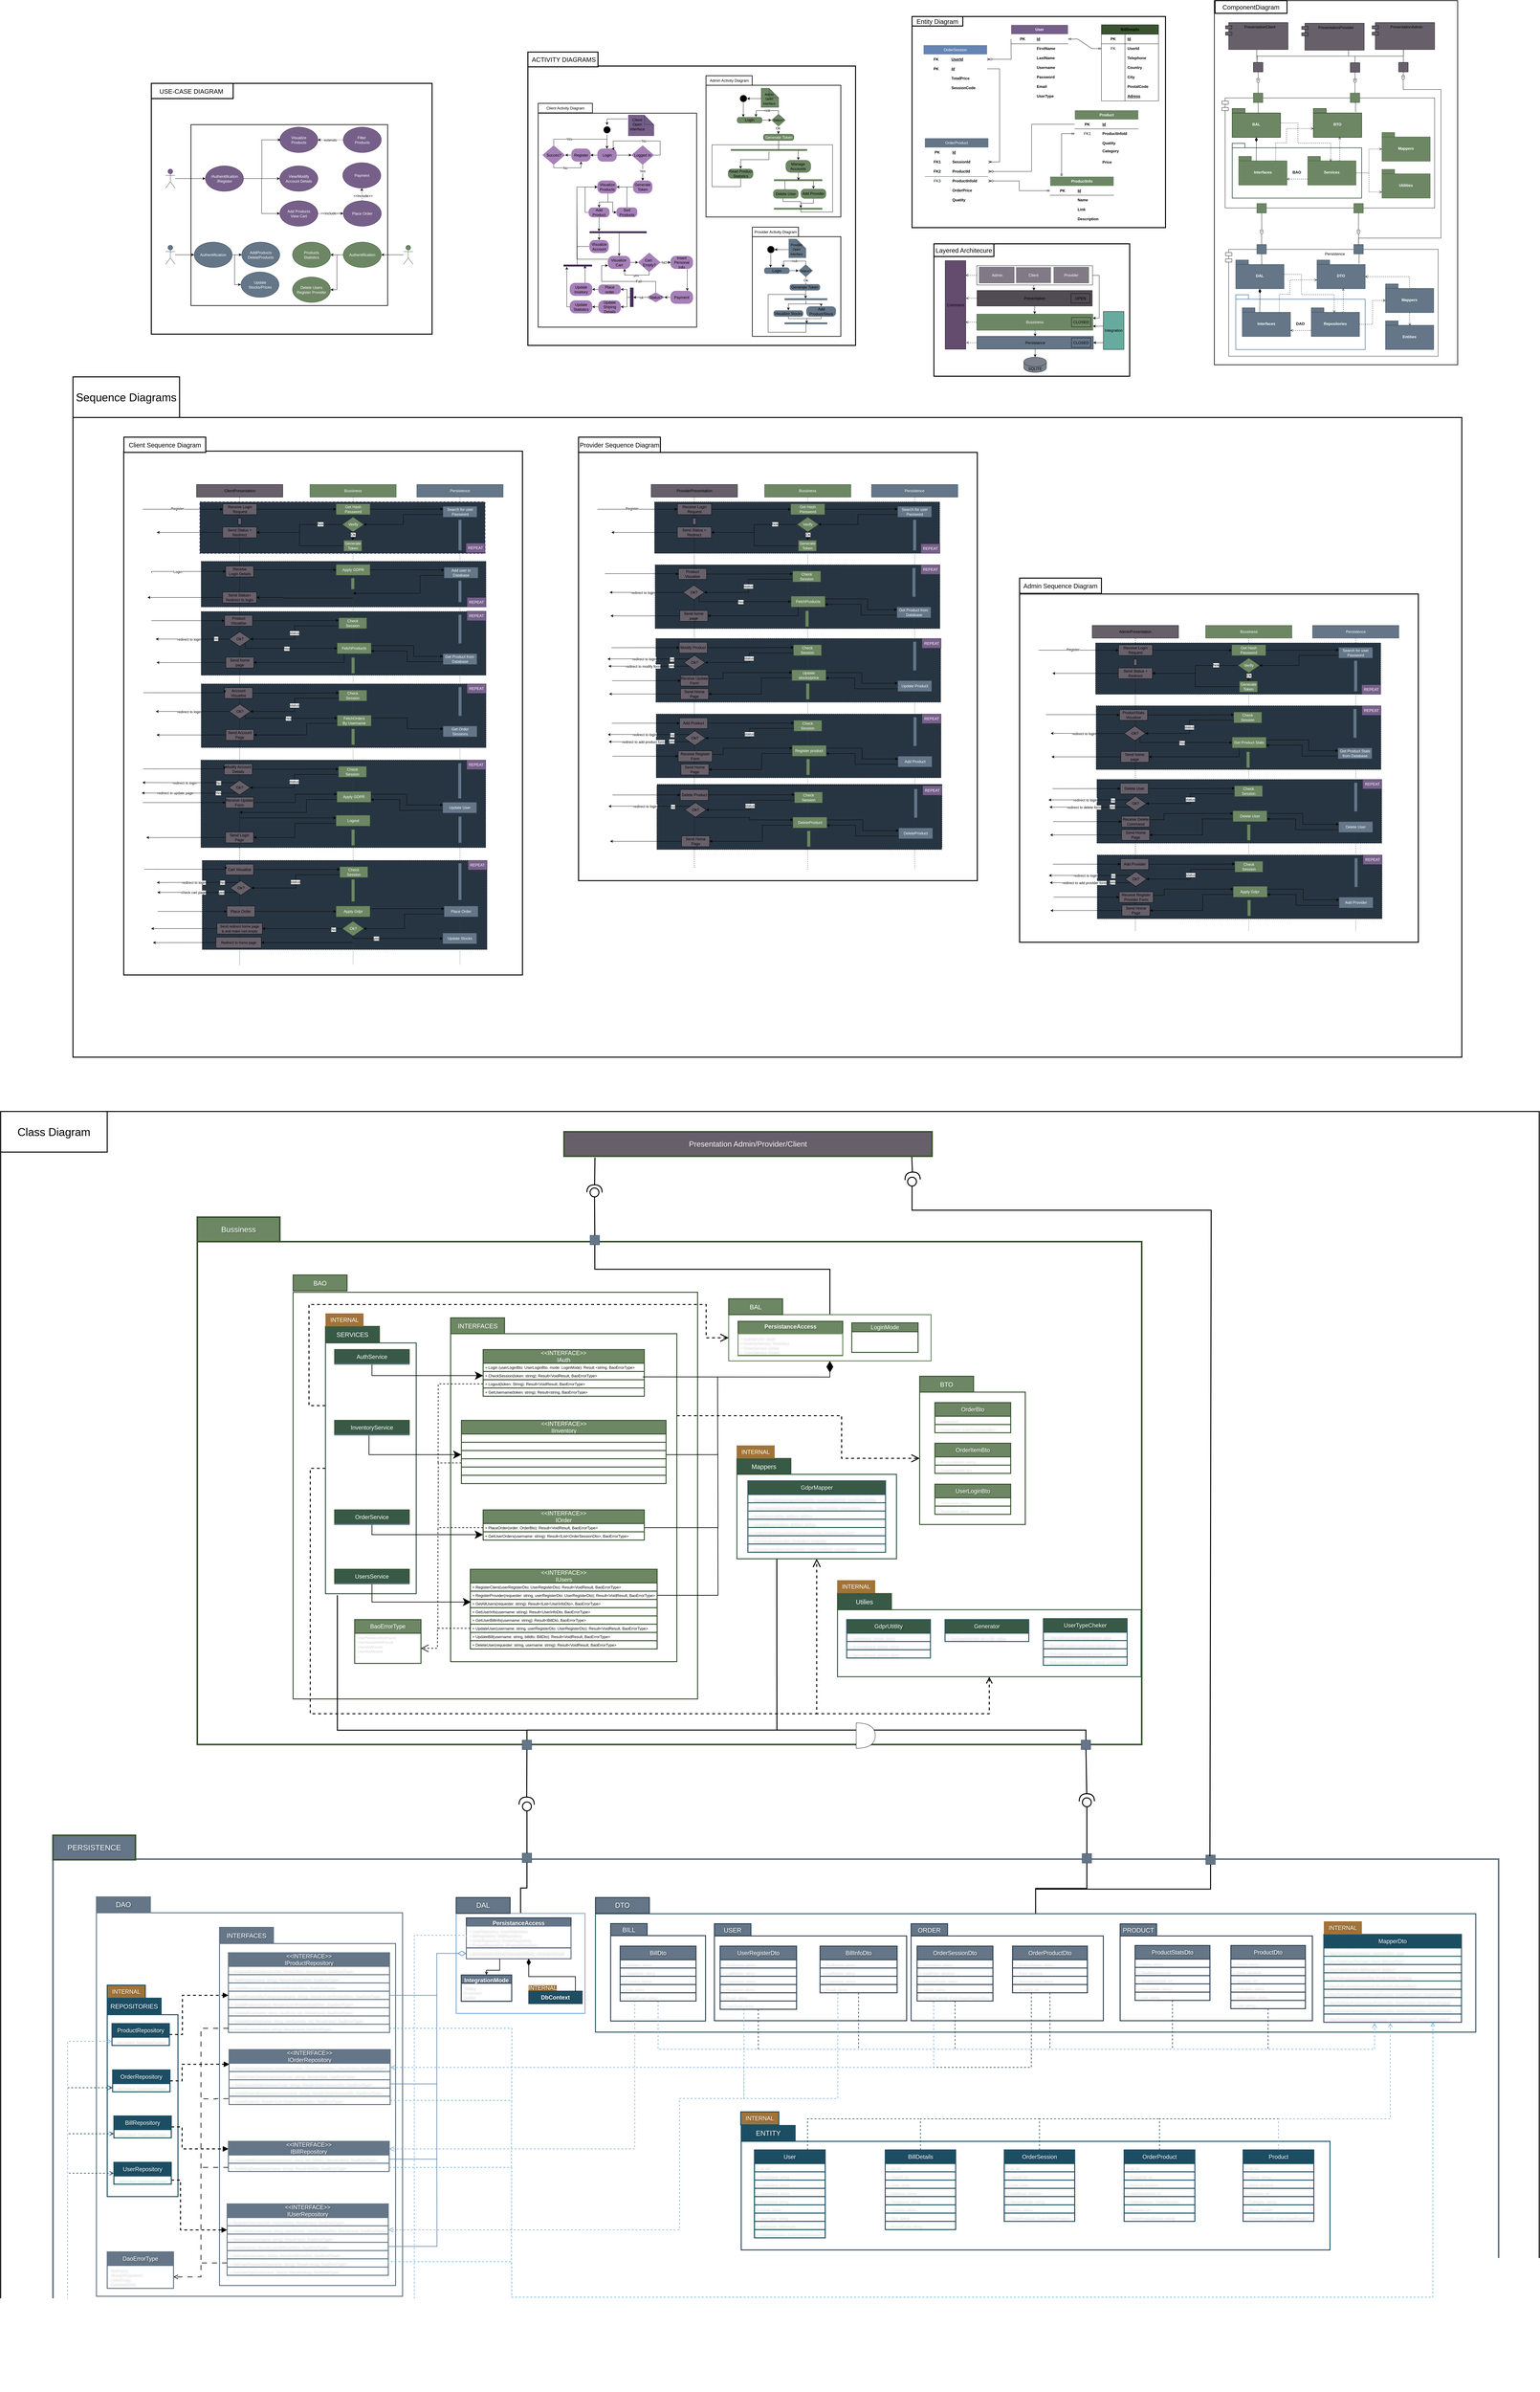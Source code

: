 <mxfile version="24.4.8" type="device">
  <diagram name="Page-1" id="5ZX7TgxYyZlvU3amRxQg">
    <mxGraphModel dx="1834" dy="4839" grid="0" gridSize="10" guides="1" tooltips="1" connect="1" arrows="1" fold="1" page="0" pageScale="1" pageWidth="850" pageHeight="1100" math="0" shadow="0">
      <root>
        <mxCell id="0" />
        <mxCell id="1" parent="0" />
        <mxCell id="KfEAwEAilzIYpi-UYe0c-448" value="" style="rounded=0;whiteSpace=wrap;html=1;strokeWidth=3;" parent="1" vertex="1">
          <mxGeometry x="54" y="-2601" width="4378" height="2015" as="geometry" />
        </mxCell>
        <mxCell id="KfEAwEAilzIYpi-UYe0c-348" value="" style="rounded=0;whiteSpace=wrap;html=1;strokeWidth=3;" parent="1" vertex="1">
          <mxGeometry x="1647.75" y="-2491" width="1257" height="1349" as="geometry" />
        </mxCell>
        <mxCell id="R1OakGVG2OwXVcUeSY27-30" value="" style="rounded=0;whiteSpace=wrap;html=1;dashed=1;fillColor=#273542;" parent="1" vertex="1">
          <mxGeometry x="1895.5" y="-1445.5" width="898" height="201" as="geometry" />
        </mxCell>
        <mxCell id="R1OakGVG2OwXVcUeSY27-1" value="" style="rounded=0;whiteSpace=wrap;html=1;dashed=1;fillColor=#273542;" parent="1" vertex="1">
          <mxGeometry x="1894.59" y="-1441" width="898" height="201" as="geometry" />
        </mxCell>
        <mxCell id="Q6Gimb9RM9t8x7_9Zu4_-5" value="" style="rounded=0;whiteSpace=wrap;html=1;strokeWidth=3;" parent="1" vertex="1">
          <mxGeometry x="2768" y="-3148" width="617" height="417" as="geometry" />
        </mxCell>
        <mxCell id="9IZAuH0H_VcPpDSdg9br-11" style="edgeStyle=orthogonalEdgeStyle;rounded=0;orthogonalLoop=1;jettySize=auto;html=1;entryX=1;entryY=0.25;entryDx=0;entryDy=0;" parent="1" source="9IZAuH0H_VcPpDSdg9br-1" target="Q6Gimb9RM9t8x7_9Zu4_-8" edge="1">
          <mxGeometry relative="1" as="geometry">
            <Array as="points">
              <mxPoint x="3289" y="-3049" />
              <mxPoint x="3289" y="-2914" />
            </Array>
          </mxGeometry>
        </mxCell>
        <mxCell id="9IZAuH0H_VcPpDSdg9br-1" value="" style="rounded=0;whiteSpace=wrap;html=1;" parent="1" vertex="1">
          <mxGeometry x="2903" y="-3079" width="365" height="60.75" as="geometry" />
        </mxCell>
        <mxCell id="bRReeKYD8ZK4XZBLS-wt-81" value="" style="rounded=0;whiteSpace=wrap;html=1;strokeWidth=2;" parent="1" vertex="1">
          <mxGeometry x="3652" y="-3914" width="767" height="1147" as="geometry" />
        </mxCell>
        <mxCell id="bRReeKYD8ZK4XZBLS-wt-19" value="Business" style="shape=module;align=left;spacingLeft=20;align=center;verticalAlign=top;whiteSpace=wrap;html=1;fillColor=default;fontColor=#ffffff;strokeColor=default;" parent="1" vertex="1">
          <mxGeometry x="3676" y="-3607.5" width="670.33" height="346.5" as="geometry" />
        </mxCell>
        <mxCell id="bRReeKYD8ZK4XZBLS-wt-3" value="BAO" style="shape=folder;fontStyle=1;spacingTop=10;tabWidth=40;tabHeight=14;tabPosition=left;html=1;whiteSpace=wrap;strokeColor=#375946;strokeWidth=2;" parent="1" vertex="1">
          <mxGeometry x="3708.33" y="-3464.5" width="408" height="172.5" as="geometry" />
        </mxCell>
        <mxCell id="KfEAwEAilzIYpi-UYe0c-447" value="" style="rounded=0;whiteSpace=wrap;html=1;strokeWidth=3;" parent="1" vertex="1">
          <mxGeometry x="3038" y="-2045" width="1257" height="1097" as="geometry" />
        </mxCell>
        <mxCell id="KfEAwEAilzIYpi-UYe0c-322" value="" style="rounded=0;whiteSpace=wrap;html=1;dashed=1;fillColor=#273542;" parent="1" vertex="1">
          <mxGeometry x="1892.42" y="-1667" width="898" height="201" as="geometry" />
        </mxCell>
        <mxCell id="KfEAwEAilzIYpi-UYe0c-163" value="" style="rounded=0;whiteSpace=wrap;html=1;strokeWidth=3;" parent="1" vertex="1">
          <mxGeometry x="214" y="-2495" width="1257" height="1650" as="geometry" />
        </mxCell>
        <mxCell id="KfEAwEAilzIYpi-UYe0c-104" value="" style="rounded=0;whiteSpace=wrap;html=1;dashed=1;fillColor=#273542;" parent="1" vertex="1">
          <mxGeometry x="461.31" y="-1206" width="898" height="281" as="geometry" />
        </mxCell>
        <mxCell id="KfEAwEAilzIYpi-UYe0c-73" value="" style="rounded=0;whiteSpace=wrap;html=1;dashed=1;fillColor=#273542;" parent="1" vertex="1">
          <mxGeometry x="457.17" y="-1522" width="898" height="276" as="geometry" />
        </mxCell>
        <mxCell id="KfEAwEAilzIYpi-UYe0c-52" value="" style="rounded=0;whiteSpace=wrap;html=1;dashed=1;fillColor=#273542;" parent="1" vertex="1">
          <mxGeometry x="458.17" y="-1762" width="898" height="201" as="geometry" />
        </mxCell>
        <mxCell id="KfEAwEAilzIYpi-UYe0c-48" value="" style="rounded=0;whiteSpace=wrap;html=1;dashed=1;fillColor=#273542;" parent="1" vertex="1">
          <mxGeometry x="458" y="-1990" width="898" height="201" as="geometry" />
        </mxCell>
        <mxCell id="KfEAwEAilzIYpi-UYe0c-13" value="" style="rounded=0;whiteSpace=wrap;html=1;dashed=1;fillColor=#273542;" parent="1" vertex="1">
          <mxGeometry x="458" y="-2148" width="898" height="144" as="geometry" />
        </mxCell>
        <mxCell id="KfEAwEAilzIYpi-UYe0c-12" value="" style="rounded=0;whiteSpace=wrap;html=1;dashed=1;strokeWidth=2;fillColor=#273542;fontColor=#ffffff;strokeColor=#432D57;" parent="1" vertex="1">
          <mxGeometry x="454" y="-2335" width="899" height="162" as="geometry" />
        </mxCell>
        <mxCell id="05cOvjuhclFFzzEoDmsV-275" style="edgeStyle=orthogonalEdgeStyle;rounded=0;orthogonalLoop=1;jettySize=auto;html=1;endArrow=none;endFill=0;" parent="1" source="05cOvjuhclFFzzEoDmsV-269" edge="1">
          <mxGeometry relative="1" as="geometry">
            <mxPoint x="2278.5" y="-3459.5" as="targetPoint" />
            <Array as="points">
              <mxPoint x="2277.5" y="-3465.5" />
              <mxPoint x="2277.5" y="-3465.5" />
            </Array>
          </mxGeometry>
        </mxCell>
        <mxCell id="05cOvjuhclFFzzEoDmsV-269" value="GenerateToken" style="rounded=1;whiteSpace=wrap;html=1;arcSize=40;fontColor=#000000;fillColor=#6D8764;strokeColor=none;" parent="1" vertex="1">
          <mxGeometry x="2227" y="-3493.5" width="97.5" height="20" as="geometry" />
        </mxCell>
        <mxCell id="05cOvjuhclFFzzEoDmsV-5" value="Presentation" style="rounded=0;whiteSpace=wrap;html=1;fillColor=#514B54;" parent="1" vertex="1">
          <mxGeometry x="2904" y="-3001" width="363" height="49" as="geometry" />
        </mxCell>
        <mxCell id="Q6Gimb9RM9t8x7_9Zu4_-198" value="" style="rounded=0;whiteSpace=wrap;html=1;strokeWidth=3;" parent="1" vertex="1">
          <mxGeometry x="2699" y="-3864" width="799" height="665" as="geometry" />
        </mxCell>
        <mxCell id="X5GNQbbb3iFWb6tz6MKN-188" value="" style="rounded=0;whiteSpace=wrap;html=1;strokeWidth=3;" parent="1" vertex="1">
          <mxGeometry x="1488" y="-3708" width="1033" height="880" as="geometry" />
        </mxCell>
        <mxCell id="X5GNQbbb3iFWb6tz6MKN-313" value="" style="rounded=0;whiteSpace=wrap;html=1;strokeWidth=2;" parent="1" vertex="1">
          <mxGeometry x="2195.5" y="-3170.5" width="279" height="314" as="geometry" />
        </mxCell>
        <mxCell id="X5GNQbbb3iFWb6tz6MKN-311" value="" style="rounded=0;whiteSpace=wrap;html=1;strokeWidth=2;" parent="1" vertex="1">
          <mxGeometry x="2049.5" y="-3647.5" width="425" height="415" as="geometry" />
        </mxCell>
        <mxCell id="X5GNQbbb3iFWb6tz6MKN-176" value="" style="rounded=0;whiteSpace=wrap;html=1;strokeWidth=2;" parent="1" vertex="1">
          <mxGeometry x="1520.5" y="-3559.5" width="499.5" height="674" as="geometry" />
        </mxCell>
        <mxCell id="X5GNQbbb3iFWb6tz6MKN-1" value="" style="rounded=0;whiteSpace=wrap;html=1;strokeWidth=3;" parent="1" vertex="1">
          <mxGeometry x="301" y="-3653.48" width="885" height="790" as="geometry" />
        </mxCell>
        <mxCell id="2nUYefRwAOUHqMY0qum0-52" value="" style="rounded=0;whiteSpace=wrap;html=1;strokeWidth=2;" parent="1" vertex="1">
          <mxGeometry x="426" y="-3523.48" width="620" height="570" as="geometry" />
        </mxCell>
        <mxCell id="2nUYefRwAOUHqMY0qum0-51" style="edgeStyle=orthogonalEdgeStyle;rounded=0;orthogonalLoop=1;jettySize=auto;html=1;entryX=0;entryY=0.5;entryDx=0;entryDy=0;" parent="1" source="2nUYefRwAOUHqMY0qum0-2" target="2nUYefRwAOUHqMY0qum0-46" edge="1">
          <mxGeometry relative="1" as="geometry" />
        </mxCell>
        <mxCell id="2nUYefRwAOUHqMY0qum0-2" value="Provider" style="shape=umlActor;verticalLabelPosition=bottom;verticalAlign=top;html=1;fillColor=#647687;fontColor=#ffffff;strokeColor=#314354;" parent="1" vertex="1">
          <mxGeometry x="346" y="-3143.48" width="30" height="60" as="geometry" />
        </mxCell>
        <mxCell id="2nUYefRwAOUHqMY0qum0-20" style="edgeStyle=orthogonalEdgeStyle;rounded=0;orthogonalLoop=1;jettySize=auto;html=1;entryX=0;entryY=0.5;entryDx=0;entryDy=0;exitX=1;exitY=0.5;exitDx=0;exitDy=0;" parent="1" source="2nUYefRwAOUHqMY0qum0-13" target="2nUYefRwAOUHqMY0qum0-19" edge="1">
          <mxGeometry relative="1" as="geometry" />
        </mxCell>
        <mxCell id="2nUYefRwAOUHqMY0qum0-6" value="Visualize&lt;br&gt;Products" style="ellipse;whiteSpace=wrap;html=1;fillColor=#76608a;fontColor=#ffffff;strokeColor=#432D57;" parent="1" vertex="1">
          <mxGeometry x="706" y="-3515.48" width="120" height="80" as="geometry" />
        </mxCell>
        <mxCell id="2nUYefRwAOUHqMY0qum0-11" style="edgeStyle=orthogonalEdgeStyle;rounded=0;orthogonalLoop=1;jettySize=auto;html=1;dashed=1;" parent="1" source="2nUYefRwAOUHqMY0qum0-7" target="2nUYefRwAOUHqMY0qum0-6" edge="1">
          <mxGeometry relative="1" as="geometry" />
        </mxCell>
        <mxCell id="2nUYefRwAOUHqMY0qum0-12" value="extends" style="edgeLabel;html=1;align=center;verticalAlign=middle;resizable=0;points=[];" parent="2nUYefRwAOUHqMY0qum0-11" vertex="1" connectable="0">
          <mxGeometry x="0.033" y="4" relative="1" as="geometry">
            <mxPoint y="-4" as="offset" />
          </mxGeometry>
        </mxCell>
        <mxCell id="2nUYefRwAOUHqMY0qum0-7" value="Filter&amp;nbsp;&lt;br&gt;Products" style="ellipse;whiteSpace=wrap;html=1;fillColor=#76608a;fontColor=#ffffff;strokeColor=#432D57;" parent="1" vertex="1">
          <mxGeometry x="906" y="-3515.48" width="120" height="80" as="geometry" />
        </mxCell>
        <mxCell id="05cOvjuhclFFzzEoDmsV-221" style="edgeStyle=orthogonalEdgeStyle;rounded=0;orthogonalLoop=1;jettySize=auto;html=1;entryX=0;entryY=0.5;entryDx=0;entryDy=0;" parent="1" source="2nUYefRwAOUHqMY0qum0-8" target="2nUYefRwAOUHqMY0qum0-13" edge="1">
          <mxGeometry relative="1" as="geometry" />
        </mxCell>
        <mxCell id="2nUYefRwAOUHqMY0qum0-8" value="Client" style="shape=umlActor;verticalLabelPosition=bottom;verticalAlign=top;html=1;fillColor=#76608a;fontColor=#ffffff;strokeColor=#432D57;" parent="1" vertex="1">
          <mxGeometry x="346" y="-3383.48" width="30" height="60" as="geometry" />
        </mxCell>
        <mxCell id="2nUYefRwAOUHqMY0qum0-24" style="edgeStyle=orthogonalEdgeStyle;rounded=0;orthogonalLoop=1;jettySize=auto;html=1;entryX=0;entryY=0.5;entryDx=0;entryDy=0;" parent="1" source="2nUYefRwAOUHqMY0qum0-13" target="2nUYefRwAOUHqMY0qum0-23" edge="1">
          <mxGeometry relative="1" as="geometry" />
        </mxCell>
        <mxCell id="05cOvjuhclFFzzEoDmsV-222" style="edgeStyle=orthogonalEdgeStyle;rounded=0;orthogonalLoop=1;jettySize=auto;html=1;exitX=1;exitY=0.5;exitDx=0;exitDy=0;" parent="1" source="2nUYefRwAOUHqMY0qum0-13" edge="1">
          <mxGeometry relative="1" as="geometry">
            <mxPoint x="708.5" y="-3475.48" as="targetPoint" />
            <Array as="points">
              <mxPoint x="649.5" y="-3353.48" />
              <mxPoint x="649.5" y="-3475.48" />
            </Array>
          </mxGeometry>
        </mxCell>
        <mxCell id="2nUYefRwAOUHqMY0qum0-13" value="/Authentification&lt;br&gt;/Register" style="ellipse;whiteSpace=wrap;html=1;fillColor=#76608a;fontColor=#ffffff;strokeColor=#432D57;" parent="1" vertex="1">
          <mxGeometry x="471.5" y="-3393.48" width="120" height="80" as="geometry" />
        </mxCell>
        <mxCell id="2nUYefRwAOUHqMY0qum0-19" value="View/Modify&lt;br&gt;Account Details" style="ellipse;whiteSpace=wrap;html=1;fillColor=#76608a;fontColor=#ffffff;strokeColor=#432D57;" parent="1" vertex="1">
          <mxGeometry x="706" y="-3393.48" width="120" height="80" as="geometry" />
        </mxCell>
        <mxCell id="2nUYefRwAOUHqMY0qum0-26" style="edgeStyle=orthogonalEdgeStyle;rounded=0;orthogonalLoop=1;jettySize=auto;html=1;entryX=0;entryY=0.5;entryDx=0;entryDy=0;dashed=1;" parent="1" source="2nUYefRwAOUHqMY0qum0-23" target="2nUYefRwAOUHqMY0qum0-25" edge="1">
          <mxGeometry relative="1" as="geometry" />
        </mxCell>
        <mxCell id="2nUYefRwAOUHqMY0qum0-27" value="&amp;lt;&amp;lt;include&amp;gt;&amp;gt;" style="edgeLabel;html=1;align=center;verticalAlign=middle;resizable=0;points=[];" parent="2nUYefRwAOUHqMY0qum0-26" vertex="1" connectable="0">
          <mxGeometry y="1" relative="1" as="geometry">
            <mxPoint as="offset" />
          </mxGeometry>
        </mxCell>
        <mxCell id="2nUYefRwAOUHqMY0qum0-23" value="Add Products&lt;br&gt;View Cart" style="ellipse;whiteSpace=wrap;html=1;fillColor=#76608a;fontColor=#ffffff;strokeColor=#432D57;" parent="1" vertex="1">
          <mxGeometry x="706" y="-3283.48" width="120" height="80" as="geometry" />
        </mxCell>
        <mxCell id="2nUYefRwAOUHqMY0qum0-31" style="edgeStyle=orthogonalEdgeStyle;rounded=0;orthogonalLoop=1;jettySize=auto;html=1;entryX=0.5;entryY=1;entryDx=0;entryDy=0;dashed=1;" parent="1" source="2nUYefRwAOUHqMY0qum0-25" target="2nUYefRwAOUHqMY0qum0-28" edge="1">
          <mxGeometry relative="1" as="geometry" />
        </mxCell>
        <mxCell id="2nUYefRwAOUHqMY0qum0-32" value="&amp;lt;&amp;lt;include&amp;gt;&amp;gt;" style="edgeLabel;html=1;align=center;verticalAlign=middle;resizable=0;points=[];" parent="2nUYefRwAOUHqMY0qum0-31" vertex="1" connectable="0">
          <mxGeometry x="-0.224" y="-2" relative="1" as="geometry">
            <mxPoint as="offset" />
          </mxGeometry>
        </mxCell>
        <mxCell id="2nUYefRwAOUHqMY0qum0-25" value="Place Order" style="ellipse;whiteSpace=wrap;html=1;fillColor=#76608a;fontColor=#ffffff;strokeColor=#432D57;" parent="1" vertex="1">
          <mxGeometry x="906" y="-3283.48" width="120" height="80" as="geometry" />
        </mxCell>
        <mxCell id="2nUYefRwAOUHqMY0qum0-28" value="Payment" style="ellipse;whiteSpace=wrap;html=1;fillColor=#76608a;fontColor=#ffffff;strokeColor=#432D57;" parent="1" vertex="1">
          <mxGeometry x="904.5" y="-3403.48" width="120" height="80" as="geometry" />
        </mxCell>
        <mxCell id="2nUYefRwAOUHqMY0qum0-33" value="AddProducts&lt;br&gt;DeleteProducts" style="ellipse;whiteSpace=wrap;html=1;fillColor=#647687;fontColor=#ffffff;strokeColor=#314354;" parent="1" vertex="1">
          <mxGeometry x="586" y="-3153.48" width="120" height="80" as="geometry" />
        </mxCell>
        <mxCell id="2nUYefRwAOUHqMY0qum0-43" style="edgeStyle=orthogonalEdgeStyle;rounded=0;orthogonalLoop=1;jettySize=auto;html=1;" parent="1" source="2nUYefRwAOUHqMY0qum0-35" target="2nUYefRwAOUHqMY0qum0-42" edge="1">
          <mxGeometry relative="1" as="geometry" />
        </mxCell>
        <mxCell id="2nUYefRwAOUHqMY0qum0-35" value="Administrator" style="shape=umlActor;verticalLabelPosition=bottom;verticalAlign=top;html=1;fillColor=#6d8764;fontColor=#ffffff;strokeColor=#3A5431;" parent="1" vertex="1">
          <mxGeometry x="1096" y="-3143.48" width="30" height="60" as="geometry" />
        </mxCell>
        <mxCell id="2nUYefRwAOUHqMY0qum0-36" value="Delete Users&lt;br&gt;Register Provider" style="ellipse;whiteSpace=wrap;html=1;fillColor=#6d8764;fontColor=#ffffff;strokeColor=#3A5431;" parent="1" vertex="1">
          <mxGeometry x="746" y="-3043.48" width="120" height="80" as="geometry" />
        </mxCell>
        <mxCell id="2nUYefRwAOUHqMY0qum0-38" value="Products&lt;br&gt;Statistics" style="ellipse;whiteSpace=wrap;html=1;fillColor=#6d8764;fontColor=#ffffff;strokeColor=#3A5431;" parent="1" vertex="1">
          <mxGeometry x="746" y="-3153.48" width="120" height="80" as="geometry" />
        </mxCell>
        <mxCell id="2nUYefRwAOUHqMY0qum0-44" style="edgeStyle=orthogonalEdgeStyle;rounded=0;orthogonalLoop=1;jettySize=auto;html=1;entryX=1;entryY=0.5;entryDx=0;entryDy=0;" parent="1" source="2nUYefRwAOUHqMY0qum0-42" target="2nUYefRwAOUHqMY0qum0-38" edge="1">
          <mxGeometry relative="1" as="geometry" />
        </mxCell>
        <mxCell id="2nUYefRwAOUHqMY0qum0-45" style="edgeStyle=orthogonalEdgeStyle;rounded=0;orthogonalLoop=1;jettySize=auto;html=1;entryX=1;entryY=0.5;entryDx=0;entryDy=0;" parent="1" source="2nUYefRwAOUHqMY0qum0-42" target="2nUYefRwAOUHqMY0qum0-36" edge="1">
          <mxGeometry relative="1" as="geometry" />
        </mxCell>
        <mxCell id="2nUYefRwAOUHqMY0qum0-42" value="Authentification" style="ellipse;whiteSpace=wrap;html=1;fillColor=#6d8764;fontColor=#ffffff;strokeColor=#3A5431;" parent="1" vertex="1">
          <mxGeometry x="906" y="-3153.48" width="120" height="80" as="geometry" />
        </mxCell>
        <mxCell id="2nUYefRwAOUHqMY0qum0-47" style="edgeStyle=orthogonalEdgeStyle;rounded=0;orthogonalLoop=1;jettySize=auto;html=1;entryX=0;entryY=0.5;entryDx=0;entryDy=0;" parent="1" source="2nUYefRwAOUHqMY0qum0-46" target="2nUYefRwAOUHqMY0qum0-33" edge="1">
          <mxGeometry relative="1" as="geometry" />
        </mxCell>
        <mxCell id="2nUYefRwAOUHqMY0qum0-48" value="" style="edgeStyle=orthogonalEdgeStyle;rounded=0;orthogonalLoop=1;jettySize=auto;html=1;" parent="1" source="2nUYefRwAOUHqMY0qum0-46" target="2nUYefRwAOUHqMY0qum0-33" edge="1">
          <mxGeometry relative="1" as="geometry" />
        </mxCell>
        <mxCell id="KfEAwEAilzIYpi-UYe0c-1" style="edgeStyle=orthogonalEdgeStyle;rounded=0;orthogonalLoop=1;jettySize=auto;html=1;exitX=1;exitY=0.5;exitDx=0;exitDy=0;entryX=0;entryY=0.5;entryDx=0;entryDy=0;" parent="1" source="2nUYefRwAOUHqMY0qum0-46" target="05cOvjuhclFFzzEoDmsV-223" edge="1">
          <mxGeometry relative="1" as="geometry">
            <Array as="points">
              <mxPoint x="563.5" y="-3113.48" />
              <mxPoint x="563.5" y="-3019.48" />
            </Array>
          </mxGeometry>
        </mxCell>
        <mxCell id="2nUYefRwAOUHqMY0qum0-46" value="Authentification" style="ellipse;whiteSpace=wrap;html=1;fillColor=#647687;fontColor=#ffffff;strokeColor=#314354;" parent="1" vertex="1">
          <mxGeometry x="436" y="-3153.48" width="120" height="80" as="geometry" />
        </mxCell>
        <mxCell id="2nUYefRwAOUHqMY0qum0-53" value="&lt;font style=&quot;font-size: 20px;&quot;&gt;USE-CASE DIAGRAM&amp;nbsp;&lt;/font&gt;" style="rounded=0;whiteSpace=wrap;html=1;strokeWidth=3;" parent="1" vertex="1">
          <mxGeometry x="301" y="-3653.48" width="258" height="48" as="geometry" />
        </mxCell>
        <mxCell id="05cOvjuhclFFzzEoDmsV-249" style="edgeStyle=orthogonalEdgeStyle;rounded=0;orthogonalLoop=1;jettySize=auto;html=1;entryX=0.5;entryY=0;entryDx=0;entryDy=0;" parent="1" source="X5GNQbbb3iFWb6tz6MKN-2" target="05cOvjuhclFFzzEoDmsV-241" edge="1">
          <mxGeometry relative="1" as="geometry" />
        </mxCell>
        <mxCell id="X5GNQbbb3iFWb6tz6MKN-2" value="" style="ellipse;html=1;shape=startState;fillColor=#000000;strokeColor=#A680B8;" parent="1" vertex="1">
          <mxGeometry x="1722.5" y="-3522" width="30" height="30" as="geometry" />
        </mxCell>
        <mxCell id="X5GNQbbb3iFWb6tz6MKN-6" style="edgeStyle=orthogonalEdgeStyle;rounded=0;orthogonalLoop=1;jettySize=auto;html=1;exitX=0.5;exitY=1;exitDx=0;exitDy=0;" parent="1" edge="1">
          <mxGeometry relative="1" as="geometry">
            <mxPoint x="1843" y="-3494.5" as="sourcePoint" />
            <mxPoint x="1843" y="-3494.5" as="targetPoint" />
          </mxGeometry>
        </mxCell>
        <mxCell id="X5GNQbbb3iFWb6tz6MKN-71" style="edgeStyle=orthogonalEdgeStyle;rounded=0;orthogonalLoop=1;jettySize=auto;html=1;entryX=0.5;entryY=0;entryDx=0;entryDy=0;" parent="1" source="X5GNQbbb3iFWb6tz6MKN-16" target="X5GNQbbb3iFWb6tz6MKN-70" edge="1">
          <mxGeometry relative="1" as="geometry">
            <Array as="points">
              <mxPoint x="1740.5" y="-3279.5" />
            </Array>
          </mxGeometry>
        </mxCell>
        <mxCell id="05cOvjuhclFFzzEoDmsV-268" style="edgeStyle=orthogonalEdgeStyle;rounded=0;orthogonalLoop=1;jettySize=auto;html=1;exitX=0.5;exitY=1;exitDx=0;exitDy=0;entryX=0;entryY=0.5;entryDx=0;entryDy=0;" parent="1" source="X5GNQbbb3iFWb6tz6MKN-16" target="05cOvjuhclFFzzEoDmsV-266" edge="1">
          <mxGeometry relative="1" as="geometry">
            <Array as="points">
              <mxPoint x="1740.5" y="-3306.5" />
              <mxPoint x="1740.5" y="-3279.5" />
              <mxPoint x="1755.5" y="-3279.5" />
              <mxPoint x="1755.5" y="-3247.5" />
            </Array>
          </mxGeometry>
        </mxCell>
        <mxCell id="X5GNQbbb3iFWb6tz6MKN-16" value="Visualize Products" style="rounded=1;whiteSpace=wrap;html=1;arcSize=40;fontColor=#000000;fillColor=#A680B8;strokeColor=#A680B8;" parent="1" vertex="1">
          <mxGeometry x="1707.5" y="-3347" width="60" height="40" as="geometry" />
        </mxCell>
        <mxCell id="X5GNQbbb3iFWb6tz6MKN-185" style="edgeStyle=orthogonalEdgeStyle;rounded=0;orthogonalLoop=1;jettySize=auto;html=1;exitX=0.25;exitY=0.5;exitDx=0;exitDy=0;exitPerimeter=0;entryX=0.5;entryY=0;entryDx=0;entryDy=0;" parent="1" source="X5GNQbbb3iFWb6tz6MKN-41" target="X5GNQbbb3iFWb6tz6MKN-184" edge="1">
          <mxGeometry relative="1" as="geometry">
            <Array as="points">
              <mxPoint x="1712.5" y="-3184.5" />
            </Array>
          </mxGeometry>
        </mxCell>
        <mxCell id="X5GNQbbb3iFWb6tz6MKN-187" style="edgeStyle=orthogonalEdgeStyle;rounded=0;orthogonalLoop=1;jettySize=auto;html=1;entryX=0.5;entryY=0;entryDx=0;entryDy=0;exitX=0.518;exitY=0.476;exitDx=0;exitDy=0;exitPerimeter=0;" parent="1" source="X5GNQbbb3iFWb6tz6MKN-41" target="X5GNQbbb3iFWb6tz6MKN-56" edge="1">
          <mxGeometry relative="1" as="geometry">
            <Array as="points" />
          </mxGeometry>
        </mxCell>
        <mxCell id="X5GNQbbb3iFWb6tz6MKN-41" value="" style="shape=line;html=1;strokeWidth=6;strokeColor=#432D57;fillColor=#76608a;fontColor=#ffffff;" parent="1" vertex="1">
          <mxGeometry x="1682.5" y="-3189.5" width="180" height="10" as="geometry" />
        </mxCell>
        <mxCell id="X5GNQbbb3iFWb6tz6MKN-65" style="edgeStyle=orthogonalEdgeStyle;rounded=0;orthogonalLoop=1;jettySize=auto;html=1;entryX=0;entryY=0.5;entryDx=0;entryDy=0;" parent="1" source="X5GNQbbb3iFWb6tz6MKN-56" target="X5GNQbbb3iFWb6tz6MKN-64" edge="1">
          <mxGeometry relative="1" as="geometry" />
        </mxCell>
        <mxCell id="X5GNQbbb3iFWb6tz6MKN-91" style="edgeStyle=orthogonalEdgeStyle;rounded=0;orthogonalLoop=1;jettySize=auto;html=1;entryX=0;entryY=0.5;entryDx=0;entryDy=0;exitX=0;exitY=0.25;exitDx=0;exitDy=0;" parent="1" source="X5GNQbbb3iFWb6tz6MKN-56" target="X5GNQbbb3iFWb6tz6MKN-16" edge="1">
          <mxGeometry relative="1" as="geometry">
            <Array as="points">
              <mxPoint x="1642.5" y="-3099.5" />
              <mxPoint x="1642.5" y="-3327.5" />
            </Array>
          </mxGeometry>
        </mxCell>
        <mxCell id="X5GNQbbb3iFWb6tz6MKN-56" value="Visualize&amp;nbsp;&lt;div&gt;Cart&lt;/div&gt;" style="rounded=1;whiteSpace=wrap;html=1;arcSize=40;fontColor=#000000;fillColor=#A680B8;strokeColor=#A680B8;" parent="1" vertex="1">
          <mxGeometry x="1740.5" y="-3109.5" width="70" height="40" as="geometry" />
        </mxCell>
        <mxCell id="X5GNQbbb3iFWb6tz6MKN-66" style="edgeStyle=orthogonalEdgeStyle;rounded=0;orthogonalLoop=1;jettySize=auto;html=1;entryX=0;entryY=0.5;entryDx=0;entryDy=0;" parent="1" source="X5GNQbbb3iFWb6tz6MKN-64" target="X5GNQbbb3iFWb6tz6MKN-88" edge="1">
          <mxGeometry relative="1" as="geometry">
            <mxPoint x="1980.5" y="-3089.5" as="targetPoint" />
          </mxGeometry>
        </mxCell>
        <mxCell id="X5GNQbbb3iFWb6tz6MKN-67" value="NO" style="edgeLabel;html=1;align=center;verticalAlign=middle;resizable=0;points=[];" parent="X5GNQbbb3iFWb6tz6MKN-66" vertex="1" connectable="0">
          <mxGeometry x="-0.238" y="1" relative="1" as="geometry">
            <mxPoint x="-6" y="1" as="offset" />
          </mxGeometry>
        </mxCell>
        <mxCell id="X5GNQbbb3iFWb6tz6MKN-103" style="edgeStyle=orthogonalEdgeStyle;rounded=0;orthogonalLoop=1;jettySize=auto;html=1;entryX=0.75;entryY=1;entryDx=0;entryDy=0;" parent="1" source="X5GNQbbb3iFWb6tz6MKN-64" target="X5GNQbbb3iFWb6tz6MKN-56" edge="1">
          <mxGeometry relative="1" as="geometry">
            <Array as="points">
              <mxPoint x="1870.5" y="-3049.5" />
              <mxPoint x="1793.5" y="-3049.5" />
            </Array>
          </mxGeometry>
        </mxCell>
        <mxCell id="X5GNQbbb3iFWb6tz6MKN-104" value="yes" style="edgeLabel;html=1;align=center;verticalAlign=middle;resizable=0;points=[];" parent="X5GNQbbb3iFWb6tz6MKN-103" vertex="1" connectable="0">
          <mxGeometry x="-0.043" relative="1" as="geometry">
            <mxPoint as="offset" />
          </mxGeometry>
        </mxCell>
        <mxCell id="X5GNQbbb3iFWb6tz6MKN-64" value="Cart&amp;nbsp;&amp;nbsp;&lt;br&gt;Empty?" style="rhombus;whiteSpace=wrap;html=1;fontColor=#000000;fillColor=#A680B8;strokeColor=#A680B8;" parent="1" vertex="1">
          <mxGeometry x="1835.5" y="-3119.5" width="70" height="60" as="geometry" />
        </mxCell>
        <mxCell id="X5GNQbbb3iFWb6tz6MKN-86" style="edgeStyle=orthogonalEdgeStyle;rounded=0;orthogonalLoop=1;jettySize=auto;html=1;entryX=0;entryY=0.5;entryDx=0;entryDy=0;" parent="1" source="X5GNQbbb3iFWb6tz6MKN-70" target="X5GNQbbb3iFWb6tz6MKN-16" edge="1">
          <mxGeometry relative="1" as="geometry">
            <Array as="points">
              <mxPoint x="1668.5" y="-3246.5" />
              <mxPoint x="1668.5" y="-3326.5" />
            </Array>
          </mxGeometry>
        </mxCell>
        <mxCell id="X5GNQbbb3iFWb6tz6MKN-70" value="Add Product" style="rounded=1;whiteSpace=wrap;html=1;arcSize=40;fontColor=#000000;fillColor=#A680B8;strokeColor=#A680B8;" parent="1" vertex="1">
          <mxGeometry x="1680" y="-3261.98" width="65" height="30" as="geometry" />
        </mxCell>
        <mxCell id="X5GNQbbb3iFWb6tz6MKN-80" style="edgeStyle=orthogonalEdgeStyle;rounded=0;orthogonalLoop=1;jettySize=auto;html=1;entryX=0.164;entryY=0.229;entryDx=0;entryDy=0;entryPerimeter=0;" parent="1" source="X5GNQbbb3iFWb6tz6MKN-70" target="X5GNQbbb3iFWb6tz6MKN-41" edge="1">
          <mxGeometry relative="1" as="geometry">
            <mxPoint x="1736.5" y="-3179.5" as="targetPoint" />
          </mxGeometry>
        </mxCell>
        <mxCell id="X5GNQbbb3iFWb6tz6MKN-90" style="edgeStyle=orthogonalEdgeStyle;rounded=0;orthogonalLoop=1;jettySize=auto;html=1;entryX=0.75;entryY=0;entryDx=0;entryDy=0;exitX=0.75;exitY=1;exitDx=0;exitDy=0;" parent="1" source="X5GNQbbb3iFWb6tz6MKN-88" target="X5GNQbbb3iFWb6tz6MKN-89" edge="1">
          <mxGeometry relative="1" as="geometry" />
        </mxCell>
        <mxCell id="X5GNQbbb3iFWb6tz6MKN-88" value="Insert Personal&lt;br&gt;Info" style="rounded=1;whiteSpace=wrap;html=1;arcSize=40;fontColor=#000000;fillColor=#A680B8;strokeColor=#A680B8;" parent="1" vertex="1">
          <mxGeometry x="1938" y="-3109.5" width="70" height="40" as="geometry" />
        </mxCell>
        <mxCell id="X5GNQbbb3iFWb6tz6MKN-98" style="edgeStyle=orthogonalEdgeStyle;rounded=0;orthogonalLoop=1;jettySize=auto;html=1;" parent="1" source="X5GNQbbb3iFWb6tz6MKN-89" target="X5GNQbbb3iFWb6tz6MKN-94" edge="1">
          <mxGeometry relative="1" as="geometry" />
        </mxCell>
        <mxCell id="X5GNQbbb3iFWb6tz6MKN-89" value="Payment" style="rounded=1;whiteSpace=wrap;html=1;arcSize=40;fontColor=#000000;fillColor=#A680B8;strokeColor=#A680B8;" parent="1" vertex="1">
          <mxGeometry x="1938" y="-2999.5" width="70" height="40" as="geometry" />
        </mxCell>
        <mxCell id="X5GNQbbb3iFWb6tz6MKN-99" style="edgeStyle=orthogonalEdgeStyle;rounded=0;orthogonalLoop=1;jettySize=auto;html=1;entryX=0;entryY=0.75;entryDx=0;entryDy=0;" parent="1" source="X5GNQbbb3iFWb6tz6MKN-94" target="X5GNQbbb3iFWb6tz6MKN-56" edge="1">
          <mxGeometry relative="1" as="geometry">
            <Array as="points">
              <mxPoint x="1891.5" y="-3029.5" />
              <mxPoint x="1720.5" y="-3029.5" />
              <mxPoint x="1720.5" y="-3079.5" />
            </Array>
          </mxGeometry>
        </mxCell>
        <mxCell id="X5GNQbbb3iFWb6tz6MKN-100" value="Fail" style="edgeLabel;html=1;align=center;verticalAlign=middle;resizable=0;points=[];" parent="X5GNQbbb3iFWb6tz6MKN-99" vertex="1" connectable="0">
          <mxGeometry x="-0.525" y="-1" relative="1" as="geometry">
            <mxPoint x="-24" as="offset" />
          </mxGeometry>
        </mxCell>
        <mxCell id="X5GNQbbb3iFWb6tz6MKN-94" value="Status?" style="rhombus;whiteSpace=wrap;html=1;fontColor=#000000;fillColor=#A680B8;strokeColor=#A680B8;" parent="1" vertex="1">
          <mxGeometry x="1863.5" y="-2994.5" width="55" height="30" as="geometry" />
        </mxCell>
        <mxCell id="X5GNQbbb3iFWb6tz6MKN-127" style="edgeStyle=orthogonalEdgeStyle;rounded=0;orthogonalLoop=1;jettySize=auto;html=1;entryX=1;entryY=0.5;entryDx=0;entryDy=0;" parent="1" source="X5GNQbbb3iFWb6tz6MKN-113" target="X5GNQbbb3iFWb6tz6MKN-122" edge="1">
          <mxGeometry relative="1" as="geometry" />
        </mxCell>
        <mxCell id="X5GNQbbb3iFWb6tz6MKN-113" value="Update&lt;br&gt;Shiping&lt;br&gt;Details" style="rounded=1;whiteSpace=wrap;html=1;arcSize=40;fontColor=#000000;fillColor=#A680B8;strokeColor=#A680B8;" parent="1" vertex="1">
          <mxGeometry x="1710.5" y="-2969.5" width="70" height="40" as="geometry" />
        </mxCell>
        <mxCell id="X5GNQbbb3iFWb6tz6MKN-115" style="edgeStyle=orthogonalEdgeStyle;rounded=0;orthogonalLoop=1;jettySize=auto;html=1;entryX=1;entryY=0.5;entryDx=0;entryDy=0;" parent="1" source="X5GNQbbb3iFWb6tz6MKN-94" target="X5GNQbbb3iFWb6tz6MKN-124" edge="1">
          <mxGeometry relative="1" as="geometry">
            <mxPoint x="1852.12" y="-2926.94" as="targetPoint" />
          </mxGeometry>
        </mxCell>
        <mxCell id="X5GNQbbb3iFWb6tz6MKN-116" value="ok" style="edgeLabel;html=1;align=center;verticalAlign=middle;resizable=0;points=[];" parent="X5GNQbbb3iFWb6tz6MKN-115" vertex="1" connectable="0">
          <mxGeometry x="-0.173" relative="1" as="geometry">
            <mxPoint as="offset" />
          </mxGeometry>
        </mxCell>
        <mxCell id="X5GNQbbb3iFWb6tz6MKN-128" style="edgeStyle=orthogonalEdgeStyle;rounded=0;orthogonalLoop=1;jettySize=auto;html=1;entryX=1;entryY=0.5;entryDx=0;entryDy=0;" parent="1" source="X5GNQbbb3iFWb6tz6MKN-118" target="X5GNQbbb3iFWb6tz6MKN-120" edge="1">
          <mxGeometry relative="1" as="geometry" />
        </mxCell>
        <mxCell id="X5GNQbbb3iFWb6tz6MKN-118" value="Place&lt;br&gt;order" style="rounded=1;whiteSpace=wrap;html=1;arcSize=40;fontColor=#000000;fillColor=#A680B8;strokeColor=#A680B8;" parent="1" vertex="1">
          <mxGeometry x="1710.5" y="-3019.5" width="70" height="30" as="geometry" />
        </mxCell>
        <mxCell id="X5GNQbbb3iFWb6tz6MKN-120" value="Update&lt;br&gt;Invetory" style="rounded=1;whiteSpace=wrap;html=1;arcSize=40;fontColor=#000000;fillColor=#A680B8;strokeColor=#A680B8;" parent="1" vertex="1">
          <mxGeometry x="1620.5" y="-3024.5" width="70" height="40" as="geometry" />
        </mxCell>
        <mxCell id="X5GNQbbb3iFWb6tz6MKN-122" value="Update&lt;br&gt;Statistics" style="rounded=1;whiteSpace=wrap;html=1;arcSize=40;fontColor=#000000;fillColor=#A680B8;strokeColor=#A680B8;" parent="1" vertex="1">
          <mxGeometry x="1620.5" y="-2969.5" width="70" height="40" as="geometry" />
        </mxCell>
        <mxCell id="X5GNQbbb3iFWb6tz6MKN-125" style="edgeStyle=orthogonalEdgeStyle;rounded=0;orthogonalLoop=1;jettySize=auto;html=1;entryX=1;entryY=0.5;entryDx=0;entryDy=0;" parent="1" source="X5GNQbbb3iFWb6tz6MKN-124" target="X5GNQbbb3iFWb6tz6MKN-118" edge="1">
          <mxGeometry relative="1" as="geometry">
            <Array as="points">
              <mxPoint x="1800.5" y="-2979.5" />
              <mxPoint x="1800.5" y="-3004.5" />
            </Array>
          </mxGeometry>
        </mxCell>
        <mxCell id="X5GNQbbb3iFWb6tz6MKN-126" style="edgeStyle=orthogonalEdgeStyle;rounded=0;orthogonalLoop=1;jettySize=auto;html=1;entryX=1;entryY=0.5;entryDx=0;entryDy=0;" parent="1" source="X5GNQbbb3iFWb6tz6MKN-124" target="X5GNQbbb3iFWb6tz6MKN-113" edge="1">
          <mxGeometry relative="1" as="geometry">
            <Array as="points">
              <mxPoint x="1800.5" y="-2979.5" />
              <mxPoint x="1800.5" y="-2949.5" />
            </Array>
          </mxGeometry>
        </mxCell>
        <mxCell id="X5GNQbbb3iFWb6tz6MKN-124" value="" style="rounded=0;whiteSpace=wrap;html=1;fillColor=#432D57;fontColor=#ffffff;strokeColor=#432D57;" parent="1" vertex="1">
          <mxGeometry x="1810.5" y="-3009.5" width="10" height="60" as="geometry" />
        </mxCell>
        <mxCell id="X5GNQbbb3iFWb6tz6MKN-132" style="edgeStyle=orthogonalEdgeStyle;rounded=0;orthogonalLoop=1;jettySize=auto;html=1;entryX=0;entryY=0.5;entryDx=0;entryDy=0;exitX=0.475;exitY=0.2;exitDx=0;exitDy=0;exitPerimeter=0;" parent="1" source="X5GNQbbb3iFWb6tz6MKN-129" target="X5GNQbbb3iFWb6tz6MKN-16" edge="1">
          <mxGeometry relative="1" as="geometry">
            <Array as="points">
              <mxPoint x="1643.5" y="-3112.5" />
              <mxPoint x="1642.5" y="-3112.5" />
              <mxPoint x="1642.5" y="-3327.5" />
            </Array>
          </mxGeometry>
        </mxCell>
        <mxCell id="X5GNQbbb3iFWb6tz6MKN-129" value="" style="shape=line;html=1;strokeWidth=6;strokeColor=#432D57;fillColor=#76608a;fontColor=#ffffff;" parent="1" vertex="1">
          <mxGeometry x="1600.5" y="-3084.5" width="90" height="10" as="geometry" />
        </mxCell>
        <mxCell id="X5GNQbbb3iFWb6tz6MKN-130" style="edgeStyle=orthogonalEdgeStyle;rounded=0;orthogonalLoop=1;jettySize=auto;html=1;entryX=0.75;entryY=0.5;entryDx=0;entryDy=0;entryPerimeter=0;exitX=0.684;exitY=-0.007;exitDx=0;exitDy=0;exitPerimeter=0;" parent="1" source="X5GNQbbb3iFWb6tz6MKN-120" target="X5GNQbbb3iFWb6tz6MKN-129" edge="1">
          <mxGeometry relative="1" as="geometry">
            <Array as="points">
              <mxPoint x="1668.5" y="-3049.5" />
            </Array>
          </mxGeometry>
        </mxCell>
        <mxCell id="X5GNQbbb3iFWb6tz6MKN-131" style="edgeStyle=orthogonalEdgeStyle;rounded=0;orthogonalLoop=1;jettySize=auto;html=1;entryX=0.113;entryY=0.886;entryDx=0;entryDy=0;entryPerimeter=0;" parent="1" source="X5GNQbbb3iFWb6tz6MKN-122" target="X5GNQbbb3iFWb6tz6MKN-129" edge="1">
          <mxGeometry relative="1" as="geometry">
            <Array as="points">
              <mxPoint x="1610.5" y="-2949.5" />
            </Array>
          </mxGeometry>
        </mxCell>
        <mxCell id="X5GNQbbb3iFWb6tz6MKN-134" value="" style="shape=note;whiteSpace=wrap;html=1;backgroundOutline=1;darkOpacity=0.05;fillColor=#76608a;fontColor=#ffffff;strokeColor=#432D57;" parent="1" vertex="1">
          <mxGeometry x="1805" y="-3553.5" width="80" height="65" as="geometry" />
        </mxCell>
        <mxCell id="X5GNQbbb3iFWb6tz6MKN-138" style="edgeStyle=orthogonalEdgeStyle;rounded=0;orthogonalLoop=1;jettySize=auto;html=1;entryX=0.5;entryY=0;entryDx=0;entryDy=0;" parent="1" source="X5GNQbbb3iFWb6tz6MKN-133" target="X5GNQbbb3iFWb6tz6MKN-2" edge="1">
          <mxGeometry relative="1" as="geometry">
            <Array as="points">
              <mxPoint x="1737.5" y="-3541.5" />
            </Array>
          </mxGeometry>
        </mxCell>
        <mxCell id="X5GNQbbb3iFWb6tz6MKN-133" value="&lt;font color=&quot;#000000&quot;&gt;Client&lt;/font&gt;&lt;br style=&quot;color: rgb(0, 0, 0);&quot;&gt;&lt;span style=&quot;color: rgb(0, 0, 0);&quot;&gt;Open Interface&lt;/span&gt;" style="text;html=1;align=center;verticalAlign=middle;whiteSpace=wrap;rounded=0;" parent="1" vertex="1">
          <mxGeometry x="1802.5" y="-3557" width="60" height="65" as="geometry" />
        </mxCell>
        <mxCell id="X5GNQbbb3iFWb6tz6MKN-177" value="Client Activity Diagram" style="rounded=0;whiteSpace=wrap;html=1;strokeWidth=2;" parent="1" vertex="1">
          <mxGeometry x="1520.5" y="-3590.5" width="171" height="30" as="geometry" />
        </mxCell>
        <mxCell id="X5GNQbbb3iFWb6tz6MKN-186" style="edgeStyle=orthogonalEdgeStyle;rounded=0;orthogonalLoop=1;jettySize=auto;html=1;entryX=0;entryY=0.5;entryDx=0;entryDy=0;" parent="1" source="X5GNQbbb3iFWb6tz6MKN-184" target="X5GNQbbb3iFWb6tz6MKN-16" edge="1">
          <mxGeometry relative="1" as="geometry">
            <Array as="points">
              <mxPoint x="1642.5" y="-3139.5" />
              <mxPoint x="1642.5" y="-3326.5" />
            </Array>
          </mxGeometry>
        </mxCell>
        <mxCell id="X5GNQbbb3iFWb6tz6MKN-184" value="Visualize Account" style="rounded=1;whiteSpace=wrap;html=1;arcSize=40;fontColor=#000000;fillColor=#A680B8;strokeColor=#A680B8;" parent="1" vertex="1">
          <mxGeometry x="1682.5" y="-3159.5" width="60" height="40" as="geometry" />
        </mxCell>
        <mxCell id="X5GNQbbb3iFWb6tz6MKN-189" value="&lt;font style=&quot;font-size: 20px;&quot;&gt;&amp;nbsp;ACTIVITY DIAGRAMS&lt;/font&gt;" style="rounded=0;whiteSpace=wrap;html=1;strokeWidth=3;" parent="1" vertex="1">
          <mxGeometry x="1488" y="-3752" width="221" height="46.5" as="geometry" />
        </mxCell>
        <mxCell id="X5GNQbbb3iFWb6tz6MKN-191" value="" style="ellipse;html=1;shape=startState;fillColor=#000000;strokeColor=#6D8764;" parent="1" vertex="1">
          <mxGeometry x="2152.5" y="-3620.5" width="30" height="30" as="geometry" />
        </mxCell>
        <mxCell id="X5GNQbbb3iFWb6tz6MKN-192" style="edgeStyle=orthogonalEdgeStyle;rounded=0;orthogonalLoop=1;jettySize=auto;html=1;exitX=0.5;exitY=1;exitDx=0;exitDy=0;" parent="1" edge="1">
          <mxGeometry relative="1" as="geometry">
            <mxPoint x="2261.5" y="-3593" as="sourcePoint" />
            <mxPoint x="2261.5" y="-3593" as="targetPoint" />
          </mxGeometry>
        </mxCell>
        <mxCell id="X5GNQbbb3iFWb6tz6MKN-193" value="" style="shape=note;whiteSpace=wrap;html=1;backgroundOutline=1;darkOpacity=0.05;fillColor=#6D8764;fontColor=#ffffff;strokeColor=#3A5431;" parent="1" vertex="1">
          <mxGeometry x="2223.5" y="-3638" width="55" height="60" as="geometry" />
        </mxCell>
        <mxCell id="X5GNQbbb3iFWb6tz6MKN-194" style="edgeStyle=orthogonalEdgeStyle;rounded=0;orthogonalLoop=1;jettySize=auto;html=1;entryX=0.878;entryY=0.5;entryDx=0;entryDy=0;entryPerimeter=0;" parent="1" source="X5GNQbbb3iFWb6tz6MKN-195" target="X5GNQbbb3iFWb6tz6MKN-191" edge="1">
          <mxGeometry relative="1" as="geometry" />
        </mxCell>
        <mxCell id="X5GNQbbb3iFWb6tz6MKN-195" value="&lt;font style=&quot;font-size: 10px;&quot;&gt;&lt;font style=&quot;font-size: 10px;&quot; color=&quot;#000000&quot;&gt;Admin&lt;/font&gt;&lt;br style=&quot;color: rgb(0, 0, 0);&quot;&gt;&lt;span style=&quot;color: rgb(0, 0, 0);&quot;&gt;Open Interface&lt;/span&gt;&lt;/font&gt;" style="text;html=1;align=center;verticalAlign=middle;whiteSpace=wrap;rounded=0;" parent="1" vertex="1">
          <mxGeometry x="2223.5" y="-3638" width="50" height="65" as="geometry" />
        </mxCell>
        <mxCell id="X5GNQbbb3iFWb6tz6MKN-196" style="edgeStyle=orthogonalEdgeStyle;rounded=0;orthogonalLoop=1;jettySize=auto;html=1;entryX=0.25;entryY=0;entryDx=0;entryDy=0;exitX=0.489;exitY=0.903;exitDx=0;exitDy=0;exitPerimeter=0;" parent="1" source="X5GNQbbb3iFWb6tz6MKN-191" target="X5GNQbbb3iFWb6tz6MKN-197" edge="1">
          <mxGeometry relative="1" as="geometry">
            <mxPoint x="2188.5" y="-3543" as="targetPoint" />
          </mxGeometry>
        </mxCell>
        <mxCell id="X5GNQbbb3iFWb6tz6MKN-203" style="edgeStyle=orthogonalEdgeStyle;rounded=0;orthogonalLoop=1;jettySize=auto;html=1;entryX=0;entryY=0.5;entryDx=0;entryDy=0;" parent="1" source="X5GNQbbb3iFWb6tz6MKN-197" target="X5GNQbbb3iFWb6tz6MKN-199" edge="1">
          <mxGeometry relative="1" as="geometry" />
        </mxCell>
        <mxCell id="X5GNQbbb3iFWb6tz6MKN-197" value="Login" style="rounded=1;whiteSpace=wrap;html=1;arcSize=40;fontColor=#000000;fillColor=#6D8764;strokeColor=none;" parent="1" vertex="1">
          <mxGeometry x="2147" y="-3547.52" width="80" height="20" as="geometry" />
        </mxCell>
        <mxCell id="X5GNQbbb3iFWb6tz6MKN-204" style="edgeStyle=orthogonalEdgeStyle;rounded=0;orthogonalLoop=1;jettySize=auto;html=1;entryX=0.75;entryY=0;entryDx=0;entryDy=0;" parent="1" source="X5GNQbbb3iFWb6tz6MKN-199" target="X5GNQbbb3iFWb6tz6MKN-197" edge="1">
          <mxGeometry relative="1" as="geometry">
            <Array as="points">
              <mxPoint x="2278" y="-3567.52" />
              <mxPoint x="2208" y="-3567.52" />
              <mxPoint x="2208" y="-3557.52" />
              <mxPoint x="2207" y="-3557.52" />
            </Array>
          </mxGeometry>
        </mxCell>
        <mxCell id="X5GNQbbb3iFWb6tz6MKN-205" value="nok" style="edgeLabel;html=1;align=center;verticalAlign=middle;resizable=0;points=[];" parent="X5GNQbbb3iFWb6tz6MKN-204" vertex="1" connectable="0">
          <mxGeometry x="0.044" y="-2" relative="1" as="geometry">
            <mxPoint x="7" y="1" as="offset" />
          </mxGeometry>
        </mxCell>
        <mxCell id="05cOvjuhclFFzzEoDmsV-273" style="edgeStyle=orthogonalEdgeStyle;rounded=0;orthogonalLoop=1;jettySize=auto;html=1;entryX=0.518;entryY=0.001;entryDx=0;entryDy=0;entryPerimeter=0;" parent="1" source="X5GNQbbb3iFWb6tz6MKN-199" target="05cOvjuhclFFzzEoDmsV-269" edge="1">
          <mxGeometry relative="1" as="geometry">
            <Array as="points">
              <mxPoint x="2277.5" y="-3504.5" />
              <mxPoint x="2278.5" y="-3504.5" />
              <mxPoint x="2278.5" y="-3501.5" />
            </Array>
          </mxGeometry>
        </mxCell>
        <mxCell id="05cOvjuhclFFzzEoDmsV-274" value="Ok" style="edgeLabel;html=1;align=center;verticalAlign=middle;resizable=0;points=[];" parent="05cOvjuhclFFzzEoDmsV-273" vertex="1" connectable="0">
          <mxGeometry x="-0.554" y="-2" relative="1" as="geometry">
            <mxPoint as="offset" />
          </mxGeometry>
        </mxCell>
        <mxCell id="X5GNQbbb3iFWb6tz6MKN-199" value="&lt;font style=&quot;font-size: 10px;&quot;&gt;Status?&lt;/font&gt;" style="rhombus;whiteSpace=wrap;html=1;fontColor=#000000;fillColor=#6D8764;strokeColor=none;" parent="1" vertex="1">
          <mxGeometry x="2255.5" y="-3557.52" width="45" height="40" as="geometry" />
        </mxCell>
        <mxCell id="X5GNQbbb3iFWb6tz6MKN-206" value="Manage&lt;br&gt;Accounts" style="rounded=1;whiteSpace=wrap;html=1;arcSize=40;fontColor=#000000;fillColor=#6D8764;strokeColor=none;" parent="1" vertex="1">
          <mxGeometry x="2300.44" y="-3412" width="80" height="40" as="geometry" />
        </mxCell>
        <mxCell id="X5GNQbbb3iFWb6tz6MKN-215" style="edgeStyle=orthogonalEdgeStyle;rounded=0;orthogonalLoop=1;jettySize=auto;html=1;exitX=0.924;exitY=0.762;exitDx=0;exitDy=0;exitPerimeter=0;entryX=0.5;entryY=0;entryDx=0;entryDy=0;" parent="1" source="X5GNQbbb3iFWb6tz6MKN-209" target="X5GNQbbb3iFWb6tz6MKN-206" edge="1">
          <mxGeometry relative="1" as="geometry" />
        </mxCell>
        <mxCell id="wDymi658tVPqBgKtDdJX-8" style="edgeStyle=orthogonalEdgeStyle;rounded=0;orthogonalLoop=1;jettySize=auto;html=1;entryX=0.5;entryY=0;entryDx=0;entryDy=0;" parent="1" source="X5GNQbbb3iFWb6tz6MKN-209" target="X5GNQbbb3iFWb6tz6MKN-235" edge="1">
          <mxGeometry relative="1" as="geometry">
            <mxPoint x="2162.08" y="-3424" as="targetPoint" />
            <Array as="points">
              <mxPoint x="2248.44" y="-3413" />
              <mxPoint x="2158.44" y="-3413" />
            </Array>
          </mxGeometry>
        </mxCell>
        <mxCell id="X5GNQbbb3iFWb6tz6MKN-209" value="" style="shape=line;html=1;strokeWidth=6;strokeColor=#6D8764;fillColor=#76608a;fontColor=#ffffff;" parent="1" vertex="1">
          <mxGeometry x="2127.44" y="-3448.5" width="241" height="10" as="geometry" />
        </mxCell>
        <mxCell id="X5GNQbbb3iFWb6tz6MKN-223" style="edgeStyle=orthogonalEdgeStyle;rounded=0;orthogonalLoop=1;jettySize=auto;html=1;exitX=0.188;exitY=0.5;exitDx=0;exitDy=0;exitPerimeter=0;entryX=0.5;entryY=0;entryDx=0;entryDy=0;endArrow=none;endFill=0;" parent="1" source="X5GNQbbb3iFWb6tz6MKN-218" target="X5GNQbbb3iFWb6tz6MKN-221" edge="1">
          <mxGeometry relative="1" as="geometry">
            <Array as="points">
              <mxPoint x="2298.44" y="-3348" />
              <mxPoint x="2298.44" y="-3320" />
            </Array>
          </mxGeometry>
        </mxCell>
        <mxCell id="X5GNQbbb3iFWb6tz6MKN-281" style="edgeStyle=orthogonalEdgeStyle;rounded=0;orthogonalLoop=1;jettySize=auto;html=1;exitX=0.75;exitY=0.5;exitDx=0;exitDy=0;exitPerimeter=0;entryX=0.5;entryY=0;entryDx=0;entryDy=0;" parent="1" source="X5GNQbbb3iFWb6tz6MKN-218" target="X5GNQbbb3iFWb6tz6MKN-280" edge="1">
          <mxGeometry relative="1" as="geometry" />
        </mxCell>
        <mxCell id="X5GNQbbb3iFWb6tz6MKN-218" value="" style="shape=line;html=1;strokeWidth=6;strokeColor=#6D8764;fillColor=#76608a;fontColor=#ffffff;" parent="1" vertex="1">
          <mxGeometry x="2263.69" y="-3353.48" width="152.5" height="10" as="geometry" />
        </mxCell>
        <mxCell id="X5GNQbbb3iFWb6tz6MKN-221" value="Delete User" style="rounded=1;whiteSpace=wrap;html=1;arcSize=40;fontColor=#000000;fillColor=#6D8764;strokeColor=none;" parent="1" vertex="1">
          <mxGeometry x="2261.07" y="-3319.75" width="80" height="29" as="geometry" />
        </mxCell>
        <mxCell id="X5GNQbbb3iFWb6tz6MKN-225" value="" style="shape=line;html=1;strokeWidth=6;strokeColor=#6D8764;fillColor=#76608a;fontColor=#ffffff;" parent="1" vertex="1">
          <mxGeometry x="2263.69" y="-3263.48" width="152.5" height="10" as="geometry" />
        </mxCell>
        <mxCell id="X5GNQbbb3iFWb6tz6MKN-230" style="edgeStyle=orthogonalEdgeStyle;rounded=0;orthogonalLoop=1;jettySize=auto;html=1;entryX=0.506;entryY=0.54;entryDx=0;entryDy=0;entryPerimeter=0;" parent="1" source="X5GNQbbb3iFWb6tz6MKN-206" target="X5GNQbbb3iFWb6tz6MKN-218" edge="1">
          <mxGeometry relative="1" as="geometry">
            <Array as="points">
              <mxPoint x="2340.44" y="-3348.48" />
            </Array>
          </mxGeometry>
        </mxCell>
        <mxCell id="X5GNQbbb3iFWb6tz6MKN-235" value="Read Product&lt;br&gt;Statistics" style="rounded=1;whiteSpace=wrap;html=1;arcSize=40;fontColor=#000000;fillColor=#6D8764;strokeColor=none;" parent="1" vertex="1">
          <mxGeometry x="2118.57" y="-3384.48" width="80" height="31" as="geometry" />
        </mxCell>
        <mxCell id="X5GNQbbb3iFWb6tz6MKN-241" style="edgeStyle=orthogonalEdgeStyle;rounded=0;orthogonalLoop=1;jettySize=auto;html=1;endArrow=none;endFill=0;exitX=0.5;exitY=1;exitDx=0;exitDy=0;" parent="1" source="X5GNQbbb3iFWb6tz6MKN-235" edge="1">
          <mxGeometry relative="1" as="geometry">
            <mxPoint x="2158.092" y="-3307.54" as="sourcePoint" />
            <mxPoint x="2278.44" y="-3444.5" as="targetPoint" />
            <Array as="points">
              <mxPoint x="2158.44" y="-3328" />
              <mxPoint x="2068.44" y="-3328" />
              <mxPoint x="2068.44" y="-3460" />
              <mxPoint x="2278.44" y="-3460" />
            </Array>
          </mxGeometry>
        </mxCell>
        <mxCell id="X5GNQbbb3iFWb6tz6MKN-243" value="" style="ellipse;html=1;shape=startState;fillColor=#000000;strokeColor=#647687;" parent="1" vertex="1">
          <mxGeometry x="2239" y="-3145" width="30" height="30" as="geometry" />
        </mxCell>
        <mxCell id="X5GNQbbb3iFWb6tz6MKN-244" style="edgeStyle=orthogonalEdgeStyle;rounded=0;orthogonalLoop=1;jettySize=auto;html=1;exitX=0.5;exitY=1;exitDx=0;exitDy=0;" parent="1" edge="1">
          <mxGeometry relative="1" as="geometry">
            <mxPoint x="2348" y="-3117.5" as="sourcePoint" />
            <mxPoint x="2348" y="-3117.5" as="targetPoint" />
          </mxGeometry>
        </mxCell>
        <mxCell id="X5GNQbbb3iFWb6tz6MKN-245" value="" style="shape=note;whiteSpace=wrap;html=1;backgroundOutline=1;darkOpacity=0.05;fillColor=#647687;fontColor=#ffffff;strokeColor=none;" parent="1" vertex="1">
          <mxGeometry x="2310" y="-3163.5" width="55" height="60" as="geometry" />
        </mxCell>
        <mxCell id="X5GNQbbb3iFWb6tz6MKN-246" style="edgeStyle=orthogonalEdgeStyle;rounded=0;orthogonalLoop=1;jettySize=auto;html=1;entryX=0.878;entryY=0.5;entryDx=0;entryDy=0;entryPerimeter=0;" parent="1" target="X5GNQbbb3iFWb6tz6MKN-243" edge="1">
          <mxGeometry relative="1" as="geometry">
            <mxPoint x="2310" y="-3130" as="sourcePoint" />
          </mxGeometry>
        </mxCell>
        <mxCell id="X5GNQbbb3iFWb6tz6MKN-247" value="&lt;font style=&quot;font-size: 10px;&quot;&gt;&lt;font color=&quot;#000000&quot;&gt;Provider&lt;/font&gt;&lt;br style=&quot;color: rgb(0, 0, 0);&quot;&gt;&lt;span style=&quot;color: rgb(0, 0, 0);&quot;&gt;Open Interface&lt;/span&gt;&lt;/font&gt;" style="text;html=1;align=center;verticalAlign=middle;whiteSpace=wrap;rounded=0;" parent="1" vertex="1">
          <mxGeometry x="2310" y="-3163.5" width="50" height="65" as="geometry" />
        </mxCell>
        <mxCell id="X5GNQbbb3iFWb6tz6MKN-248" style="edgeStyle=orthogonalEdgeStyle;rounded=0;orthogonalLoop=1;jettySize=auto;html=1;entryX=0.25;entryY=0;entryDx=0;entryDy=0;exitX=0.489;exitY=0.903;exitDx=0;exitDy=0;exitPerimeter=0;" parent="1" source="X5GNQbbb3iFWb6tz6MKN-243" target="X5GNQbbb3iFWb6tz6MKN-250" edge="1">
          <mxGeometry relative="1" as="geometry">
            <mxPoint x="2275" y="-3068.5" as="targetPoint" />
          </mxGeometry>
        </mxCell>
        <mxCell id="X5GNQbbb3iFWb6tz6MKN-249" style="edgeStyle=orthogonalEdgeStyle;rounded=0;orthogonalLoop=1;jettySize=auto;html=1;entryX=0;entryY=0.5;entryDx=0;entryDy=0;" parent="1" source="X5GNQbbb3iFWb6tz6MKN-250" target="X5GNQbbb3iFWb6tz6MKN-253" edge="1">
          <mxGeometry relative="1" as="geometry" />
        </mxCell>
        <mxCell id="X5GNQbbb3iFWb6tz6MKN-250" value="Login" style="rounded=1;whiteSpace=wrap;html=1;arcSize=40;fontColor=#000000;fillColor=#647687;strokeColor=none;" parent="1" vertex="1">
          <mxGeometry x="2232.88" y="-3073.5" width="80" height="20" as="geometry" />
        </mxCell>
        <mxCell id="X5GNQbbb3iFWb6tz6MKN-251" style="edgeStyle=orthogonalEdgeStyle;rounded=0;orthogonalLoop=1;jettySize=auto;html=1;entryX=0.75;entryY=0;entryDx=0;entryDy=0;" parent="1" source="X5GNQbbb3iFWb6tz6MKN-253" target="X5GNQbbb3iFWb6tz6MKN-250" edge="1">
          <mxGeometry relative="1" as="geometry">
            <Array as="points">
              <mxPoint x="2363.88" y="-3093.5" />
              <mxPoint x="2293.88" y="-3093.5" />
              <mxPoint x="2293.88" y="-3083.5" />
              <mxPoint x="2292.88" y="-3083.5" />
            </Array>
          </mxGeometry>
        </mxCell>
        <mxCell id="X5GNQbbb3iFWb6tz6MKN-252" value="nok" style="edgeLabel;html=1;align=center;verticalAlign=middle;resizable=0;points=[];" parent="X5GNQbbb3iFWb6tz6MKN-251" vertex="1" connectable="0">
          <mxGeometry x="0.044" y="-2" relative="1" as="geometry">
            <mxPoint x="7" y="1" as="offset" />
          </mxGeometry>
        </mxCell>
        <mxCell id="X5GNQbbb3iFWb6tz6MKN-296" style="edgeStyle=orthogonalEdgeStyle;rounded=0;orthogonalLoop=1;jettySize=auto;html=1;entryX=0.491;entryY=0.267;entryDx=0;entryDy=0;entryPerimeter=0;" parent="1" source="X5GNQbbb3iFWb6tz6MKN-253" target="X5GNQbbb3iFWb6tz6MKN-298" edge="1">
          <mxGeometry relative="1" as="geometry">
            <mxPoint x="2364.005" y="-2983.5" as="targetPoint" />
          </mxGeometry>
        </mxCell>
        <mxCell id="05cOvjuhclFFzzEoDmsV-279" value="Ok" style="edgeLabel;html=1;align=center;verticalAlign=middle;resizable=0;points=[];" parent="X5GNQbbb3iFWb6tz6MKN-296" vertex="1" connectable="0">
          <mxGeometry x="-0.765" relative="1" as="geometry">
            <mxPoint y="2" as="offset" />
          </mxGeometry>
        </mxCell>
        <mxCell id="X5GNQbbb3iFWb6tz6MKN-253" value="&lt;font style=&quot;font-size: 10px;&quot;&gt;Status?&lt;/font&gt;" style="rhombus;whiteSpace=wrap;html=1;fontColor=#000000;fillColor=#647687;strokeColor=none;" parent="1" vertex="1">
          <mxGeometry x="2341.38" y="-3083.5" width="45" height="40" as="geometry" />
        </mxCell>
        <mxCell id="X5GNQbbb3iFWb6tz6MKN-280" value="Add Provider" style="rounded=1;whiteSpace=wrap;html=1;arcSize=40;fontColor=#000000;fillColor=#6D8764;strokeColor=none;" parent="1" vertex="1">
          <mxGeometry x="2348.19" y="-3321.23" width="80" height="31" as="geometry" />
        </mxCell>
        <mxCell id="X5GNQbbb3iFWb6tz6MKN-288" style="edgeStyle=orthogonalEdgeStyle;rounded=0;orthogonalLoop=1;jettySize=auto;html=1;entryX=0.555;entryY=0.272;entryDx=0;entryDy=0;entryPerimeter=0;exitX=0.5;exitY=1;exitDx=0;exitDy=0;" parent="1" source="X5GNQbbb3iFWb6tz6MKN-280" target="X5GNQbbb3iFWb6tz6MKN-225" edge="1">
          <mxGeometry relative="1" as="geometry">
            <Array as="points">
              <mxPoint x="2388.19" y="-3275.96" />
              <mxPoint x="2348.19" y="-3275.96" />
            </Array>
          </mxGeometry>
        </mxCell>
        <mxCell id="X5GNQbbb3iFWb6tz6MKN-290" style="edgeStyle=orthogonalEdgeStyle;rounded=0;orthogonalLoop=1;jettySize=auto;html=1;endArrow=none;endFill=0;" parent="1" edge="1">
          <mxGeometry relative="1" as="geometry">
            <mxPoint x="2348.44" y="-3258.48" as="sourcePoint" />
            <mxPoint x="2278.44" y="-3448.48" as="targetPoint" />
            <Array as="points">
              <mxPoint x="2348.44" y="-3248" />
              <mxPoint x="2448.44" y="-3248" />
              <mxPoint x="2448.44" y="-3460" />
              <mxPoint x="2278.44" y="-3460" />
            </Array>
          </mxGeometry>
        </mxCell>
        <mxCell id="X5GNQbbb3iFWb6tz6MKN-303" style="edgeStyle=orthogonalEdgeStyle;rounded=0;orthogonalLoop=1;jettySize=auto;html=1;entryX=0.5;entryY=0;entryDx=0;entryDy=0;" parent="1" source="X5GNQbbb3iFWb6tz6MKN-298" target="X5GNQbbb3iFWb6tz6MKN-302" edge="1">
          <mxGeometry relative="1" as="geometry">
            <Array as="points">
              <mxPoint x="2364.35" y="-2958.5" />
              <mxPoint x="2309.35" y="-2958.5" />
            </Array>
          </mxGeometry>
        </mxCell>
        <mxCell id="X5GNQbbb3iFWb6tz6MKN-305" style="edgeStyle=orthogonalEdgeStyle;rounded=0;orthogonalLoop=1;jettySize=auto;html=1;entryX=0.5;entryY=0;entryDx=0;entryDy=0;" parent="1" source="X5GNQbbb3iFWb6tz6MKN-298" target="X5GNQbbb3iFWb6tz6MKN-304" edge="1">
          <mxGeometry relative="1" as="geometry">
            <Array as="points">
              <mxPoint x="2364.35" y="-2958.5" />
              <mxPoint x="2412.35" y="-2958.5" />
            </Array>
          </mxGeometry>
        </mxCell>
        <mxCell id="X5GNQbbb3iFWb6tz6MKN-298" value="" style="shape=line;html=1;strokeWidth=6;strokeColor=#647687;fillColor=#76608a;fontColor=#ffffff;" parent="1" vertex="1">
          <mxGeometry x="2297.11" y="-2978.5" width="135" height="10" as="geometry" />
        </mxCell>
        <mxCell id="X5GNQbbb3iFWb6tz6MKN-302" value="Visualize Stocks" style="rounded=1;whiteSpace=wrap;html=1;arcSize=40;fontColor=#000000;fillColor=#647687;strokeColor=none;" parent="1" vertex="1">
          <mxGeometry x="2262.35" y="-2938.5" width="93.75" height="20" as="geometry" />
        </mxCell>
        <mxCell id="X5GNQbbb3iFWb6tz6MKN-304" value="Add Product/Stock" style="rounded=1;whiteSpace=wrap;html=1;arcSize=40;fontColor=#000000;fillColor=#647687;strokeColor=none;" parent="1" vertex="1">
          <mxGeometry x="2365.6" y="-2951" width="93.75" height="32.5" as="geometry" />
        </mxCell>
        <mxCell id="05cOvjuhclFFzzEoDmsV-277" style="edgeStyle=orthogonalEdgeStyle;rounded=0;orthogonalLoop=1;jettySize=auto;html=1;entryX=0.501;entryY=0.78;entryDx=0;entryDy=0;entryPerimeter=0;endArrow=none;endFill=0;" parent="1" target="X5GNQbbb3iFWb6tz6MKN-306" edge="1">
          <mxGeometry relative="1" as="geometry">
            <mxPoint x="2364.61" y="-2979.1" as="targetPoint" />
            <mxPoint x="2363.37" y="-2977.5" as="sourcePoint" />
            <Array as="points">
              <mxPoint x="2363.37" y="-2988.5" />
              <mxPoint x="2245.37" y="-2988.5" />
              <mxPoint x="2245.37" y="-2869.5" />
              <mxPoint x="2364.37" y="-2869.5" />
            </Array>
          </mxGeometry>
        </mxCell>
        <mxCell id="X5GNQbbb3iFWb6tz6MKN-306" value="" style="shape=line;html=1;strokeWidth=6;strokeColor=#647687;fillColor=#76608a;fontColor=#ffffff;" parent="1" vertex="1">
          <mxGeometry x="2297.11" y="-2902.5" width="135" height="10" as="geometry" />
        </mxCell>
        <mxCell id="X5GNQbbb3iFWb6tz6MKN-307" style="edgeStyle=orthogonalEdgeStyle;rounded=0;orthogonalLoop=1;jettySize=auto;html=1;entryX=0.518;entryY=0.533;entryDx=0;entryDy=0;entryPerimeter=0;" parent="1" source="X5GNQbbb3iFWb6tz6MKN-302" target="X5GNQbbb3iFWb6tz6MKN-306" edge="1">
          <mxGeometry relative="1" as="geometry">
            <Array as="points">
              <mxPoint x="2309.35" y="-2912.5" />
              <mxPoint x="2367.35" y="-2912.5" />
            </Array>
          </mxGeometry>
        </mxCell>
        <mxCell id="X5GNQbbb3iFWb6tz6MKN-309" style="edgeStyle=orthogonalEdgeStyle;rounded=0;orthogonalLoop=1;jettySize=auto;html=1;entryX=0.518;entryY=0.544;entryDx=0;entryDy=0;entryPerimeter=0;endArrow=none;endFill=0;" parent="1" source="X5GNQbbb3iFWb6tz6MKN-304" target="X5GNQbbb3iFWb6tz6MKN-306" edge="1">
          <mxGeometry relative="1" as="geometry">
            <Array as="points">
              <mxPoint x="2412.35" y="-2912.5" />
              <mxPoint x="2367.35" y="-2912.5" />
            </Array>
          </mxGeometry>
        </mxCell>
        <mxCell id="X5GNQbbb3iFWb6tz6MKN-315" value="Admin Activity Diagram" style="rounded=0;whiteSpace=wrap;html=1;strokeWidth=2;" parent="1" vertex="1">
          <mxGeometry x="2049.5" y="-3677.5" width="145.5" height="30" as="geometry" />
        </mxCell>
        <mxCell id="X5GNQbbb3iFWb6tz6MKN-316" value="Provider Activity Diagram" style="rounded=0;whiteSpace=wrap;html=1;strokeWidth=2;" parent="1" vertex="1">
          <mxGeometry x="2195.5" y="-3200.5" width="145.5" height="30" as="geometry" />
        </mxCell>
        <mxCell id="4Hxy9zCTup2Anvg5lc2v-1" style="edgeStyle=orthogonalEdgeStyle;rounded=0;orthogonalLoop=1;jettySize=auto;html=1;endArrow=none;endFill=0;" parent="1" source="X5GNQbbb3iFWb6tz6MKN-221" edge="1">
          <mxGeometry relative="1" as="geometry">
            <Array as="points">
              <mxPoint x="2292.44" y="-3281" />
              <mxPoint x="2348.44" y="-3281" />
            </Array>
            <mxPoint x="2348.44" y="-3263" as="targetPoint" />
          </mxGeometry>
        </mxCell>
        <mxCell id="05cOvjuhclFFzzEoDmsV-15" style="edgeStyle=orthogonalEdgeStyle;rounded=0;orthogonalLoop=1;jettySize=auto;html=1;exitX=0.5;exitY=1;exitDx=0;exitDy=0;entryX=0.5;entryY=0;entryDx=0;entryDy=0;" parent="1" source="Q6Gimb9RM9t8x7_9Zu4_-8" target="Q6Gimb9RM9t8x7_9Zu4_-9" edge="1">
          <mxGeometry relative="1" as="geometry" />
        </mxCell>
        <mxCell id="Q6Gimb9RM9t8x7_9Zu4_-8" value="Bussiness" style="rounded=0;whiteSpace=wrap;html=1;fillColor=#6d8764;fontColor=#ffffff;strokeColor=#3A5431;" parent="1" vertex="1">
          <mxGeometry x="2903" y="-2926.75" width="366" height="51" as="geometry" />
        </mxCell>
        <mxCell id="Q6Gimb9RM9t8x7_9Zu4_-9" value="Persistance" style="rounded=0;whiteSpace=wrap;html=1;fillColor=#647687;" parent="1" vertex="1">
          <mxGeometry x="2903.62" y="-2856.5" width="366.75" height="40" as="geometry" />
        </mxCell>
        <mxCell id="Q6Gimb9RM9t8x7_9Zu4_-10" value="SQLITE" style="shape=cylinder3;whiteSpace=wrap;html=1;boundedLbl=1;backgroundOutline=1;size=15;strokeColor=#232629;fillColor=#79818C;" parent="1" vertex="1">
          <mxGeometry x="3051.25" y="-2791" width="71.5" height="48" as="geometry" />
        </mxCell>
        <mxCell id="Q6Gimb9RM9t8x7_9Zu4_-17" value="&lt;font style=&quot;font-size: 20px;&quot;&gt;Layered Architecure&lt;/font&gt;" style="rounded=0;whiteSpace=wrap;html=1;strokeWidth=3;" parent="1" vertex="1">
          <mxGeometry x="2768" y="-3148" width="189" height="40" as="geometry" />
        </mxCell>
        <mxCell id="Q6Gimb9RM9t8x7_9Zu4_-20" value="User" style="shape=table;startSize=30;container=1;collapsible=1;childLayout=tableLayout;fixedRows=1;rowLines=0;fontStyle=1;align=center;resizeLast=1;html=1;whiteSpace=wrap;fillColor=#76608a;fontColor=#ffffff;strokeColor=#FFFFFF;" parent="1" vertex="1">
          <mxGeometry x="3011" y="-3838" width="180" height="240" as="geometry" />
        </mxCell>
        <mxCell id="Q6Gimb9RM9t8x7_9Zu4_-24" value="" style="shape=tableRow;horizontal=0;startSize=0;swimlaneHead=0;swimlaneBody=0;fillColor=none;collapsible=0;dropTarget=0;points=[[0,0.5],[1,0.5]];portConstraint=eastwest;top=0;left=0;right=0;bottom=1;html=1;" parent="Q6Gimb9RM9t8x7_9Zu4_-20" vertex="1">
          <mxGeometry y="30" width="180" height="30" as="geometry" />
        </mxCell>
        <mxCell id="Q6Gimb9RM9t8x7_9Zu4_-25" value="PK" style="shape=partialRectangle;connectable=0;fillColor=none;top=0;left=0;bottom=0;right=0;fontStyle=1;overflow=hidden;html=1;whiteSpace=wrap;" parent="Q6Gimb9RM9t8x7_9Zu4_-24" vertex="1">
          <mxGeometry width="72.862" height="30" as="geometry">
            <mxRectangle width="72.862" height="30" as="alternateBounds" />
          </mxGeometry>
        </mxCell>
        <mxCell id="Q6Gimb9RM9t8x7_9Zu4_-26" value="Id" style="shape=partialRectangle;connectable=0;fillColor=none;top=0;left=0;bottom=0;right=0;align=left;spacingLeft=6;fontStyle=5;overflow=hidden;html=1;whiteSpace=wrap;" parent="Q6Gimb9RM9t8x7_9Zu4_-24" vertex="1">
          <mxGeometry x="72.862" width="107.138" height="30" as="geometry">
            <mxRectangle width="107.138" height="30" as="alternateBounds" />
          </mxGeometry>
        </mxCell>
        <mxCell id="Q6Gimb9RM9t8x7_9Zu4_-27" value="" style="shape=tableRow;horizontal=0;startSize=0;swimlaneHead=0;swimlaneBody=0;fillColor=none;collapsible=0;dropTarget=0;points=[[0,0.5],[1,0.5]];portConstraint=eastwest;top=0;left=0;right=0;bottom=0;html=1;" parent="Q6Gimb9RM9t8x7_9Zu4_-20" vertex="1">
          <mxGeometry y="60" width="180" height="30" as="geometry" />
        </mxCell>
        <mxCell id="Q6Gimb9RM9t8x7_9Zu4_-28" value="" style="shape=partialRectangle;connectable=0;fillColor=none;top=0;left=0;bottom=0;right=0;editable=1;overflow=hidden;html=1;whiteSpace=wrap;" parent="Q6Gimb9RM9t8x7_9Zu4_-27" vertex="1">
          <mxGeometry width="72.862" height="30" as="geometry">
            <mxRectangle width="72.862" height="30" as="alternateBounds" />
          </mxGeometry>
        </mxCell>
        <mxCell id="Q6Gimb9RM9t8x7_9Zu4_-29" value="FirstName" style="shape=partialRectangle;connectable=0;fillColor=none;top=0;left=0;bottom=0;right=0;align=left;spacingLeft=6;overflow=hidden;html=1;whiteSpace=wrap;fontStyle=1" parent="Q6Gimb9RM9t8x7_9Zu4_-27" vertex="1">
          <mxGeometry x="72.862" width="107.138" height="30" as="geometry">
            <mxRectangle width="107.138" height="30" as="alternateBounds" />
          </mxGeometry>
        </mxCell>
        <mxCell id="Q6Gimb9RM9t8x7_9Zu4_-30" value="" style="shape=tableRow;horizontal=0;startSize=0;swimlaneHead=0;swimlaneBody=0;fillColor=none;collapsible=0;dropTarget=0;points=[[0,0.5],[1,0.5]];portConstraint=eastwest;top=0;left=0;right=0;bottom=0;html=1;" parent="Q6Gimb9RM9t8x7_9Zu4_-20" vertex="1">
          <mxGeometry y="90" width="180" height="30" as="geometry" />
        </mxCell>
        <mxCell id="Q6Gimb9RM9t8x7_9Zu4_-31" value="" style="shape=partialRectangle;connectable=0;fillColor=none;top=0;left=0;bottom=0;right=0;editable=1;overflow=hidden;html=1;whiteSpace=wrap;" parent="Q6Gimb9RM9t8x7_9Zu4_-30" vertex="1">
          <mxGeometry width="72.862" height="30" as="geometry">
            <mxRectangle width="72.862" height="30" as="alternateBounds" />
          </mxGeometry>
        </mxCell>
        <mxCell id="Q6Gimb9RM9t8x7_9Zu4_-32" value="LastName" style="shape=partialRectangle;connectable=0;fillColor=none;top=0;left=0;bottom=0;right=0;align=left;spacingLeft=6;overflow=hidden;html=1;whiteSpace=wrap;fontStyle=1" parent="Q6Gimb9RM9t8x7_9Zu4_-30" vertex="1">
          <mxGeometry x="72.862" width="107.138" height="30" as="geometry">
            <mxRectangle width="107.138" height="30" as="alternateBounds" />
          </mxGeometry>
        </mxCell>
        <mxCell id="Q6Gimb9RM9t8x7_9Zu4_-74" value="" style="shape=tableRow;horizontal=0;startSize=0;swimlaneHead=0;swimlaneBody=0;fillColor=none;collapsible=0;dropTarget=0;points=[[0,0.5],[1,0.5]];portConstraint=eastwest;top=0;left=0;right=0;bottom=0;html=1;" parent="Q6Gimb9RM9t8x7_9Zu4_-20" vertex="1">
          <mxGeometry y="120" width="180" height="30" as="geometry" />
        </mxCell>
        <mxCell id="Q6Gimb9RM9t8x7_9Zu4_-75" value="" style="shape=partialRectangle;connectable=0;fillColor=none;top=0;left=0;bottom=0;right=0;editable=1;overflow=hidden;html=1;whiteSpace=wrap;" parent="Q6Gimb9RM9t8x7_9Zu4_-74" vertex="1">
          <mxGeometry width="72.862" height="30" as="geometry">
            <mxRectangle width="72.862" height="30" as="alternateBounds" />
          </mxGeometry>
        </mxCell>
        <mxCell id="Q6Gimb9RM9t8x7_9Zu4_-76" value="Username" style="shape=partialRectangle;connectable=0;fillColor=none;top=0;left=0;bottom=0;right=0;align=left;spacingLeft=6;overflow=hidden;html=1;whiteSpace=wrap;fontStyle=1" parent="Q6Gimb9RM9t8x7_9Zu4_-74" vertex="1">
          <mxGeometry x="72.862" width="107.138" height="30" as="geometry">
            <mxRectangle width="107.138" height="30" as="alternateBounds" />
          </mxGeometry>
        </mxCell>
        <mxCell id="Q6Gimb9RM9t8x7_9Zu4_-77" value="" style="shape=tableRow;horizontal=0;startSize=0;swimlaneHead=0;swimlaneBody=0;fillColor=none;collapsible=0;dropTarget=0;points=[[0,0.5],[1,0.5]];portConstraint=eastwest;top=0;left=0;right=0;bottom=0;html=1;" parent="Q6Gimb9RM9t8x7_9Zu4_-20" vertex="1">
          <mxGeometry y="150" width="180" height="30" as="geometry" />
        </mxCell>
        <mxCell id="Q6Gimb9RM9t8x7_9Zu4_-78" value="" style="shape=partialRectangle;connectable=0;fillColor=none;top=0;left=0;bottom=0;right=0;editable=1;overflow=hidden;html=1;whiteSpace=wrap;" parent="Q6Gimb9RM9t8x7_9Zu4_-77" vertex="1">
          <mxGeometry width="72.862" height="30" as="geometry">
            <mxRectangle width="72.862" height="30" as="alternateBounds" />
          </mxGeometry>
        </mxCell>
        <mxCell id="Q6Gimb9RM9t8x7_9Zu4_-79" value="Password" style="shape=partialRectangle;connectable=0;fillColor=none;top=0;left=0;bottom=0;right=0;align=left;spacingLeft=6;overflow=hidden;html=1;whiteSpace=wrap;fontStyle=1" parent="Q6Gimb9RM9t8x7_9Zu4_-77" vertex="1">
          <mxGeometry x="72.862" width="107.138" height="30" as="geometry">
            <mxRectangle width="107.138" height="30" as="alternateBounds" />
          </mxGeometry>
        </mxCell>
        <mxCell id="Q6Gimb9RM9t8x7_9Zu4_-80" value="" style="shape=tableRow;horizontal=0;startSize=0;swimlaneHead=0;swimlaneBody=0;fillColor=none;collapsible=0;dropTarget=0;points=[[0,0.5],[1,0.5]];portConstraint=eastwest;top=0;left=0;right=0;bottom=0;html=1;" parent="Q6Gimb9RM9t8x7_9Zu4_-20" vertex="1">
          <mxGeometry y="180" width="180" height="30" as="geometry" />
        </mxCell>
        <mxCell id="Q6Gimb9RM9t8x7_9Zu4_-81" value="" style="shape=partialRectangle;connectable=0;fillColor=none;top=0;left=0;bottom=0;right=0;editable=1;overflow=hidden;html=1;whiteSpace=wrap;" parent="Q6Gimb9RM9t8x7_9Zu4_-80" vertex="1">
          <mxGeometry width="72.862" height="30" as="geometry">
            <mxRectangle width="72.862" height="30" as="alternateBounds" />
          </mxGeometry>
        </mxCell>
        <mxCell id="Q6Gimb9RM9t8x7_9Zu4_-82" value="Email" style="shape=partialRectangle;connectable=0;fillColor=none;top=0;left=0;bottom=0;right=0;align=left;spacingLeft=6;overflow=hidden;html=1;whiteSpace=wrap;fontStyle=1" parent="Q6Gimb9RM9t8x7_9Zu4_-80" vertex="1">
          <mxGeometry x="72.862" width="107.138" height="30" as="geometry">
            <mxRectangle width="107.138" height="30" as="alternateBounds" />
          </mxGeometry>
        </mxCell>
        <mxCell id="Q6Gimb9RM9t8x7_9Zu4_-83" value="" style="shape=tableRow;horizontal=0;startSize=0;swimlaneHead=0;swimlaneBody=0;fillColor=none;collapsible=0;dropTarget=0;points=[[0,0.5],[1,0.5]];portConstraint=eastwest;top=0;left=0;right=0;bottom=0;html=1;" parent="Q6Gimb9RM9t8x7_9Zu4_-20" vertex="1">
          <mxGeometry y="210" width="180" height="30" as="geometry" />
        </mxCell>
        <mxCell id="Q6Gimb9RM9t8x7_9Zu4_-84" value="" style="shape=partialRectangle;connectable=0;fillColor=none;top=0;left=0;bottom=0;right=0;editable=1;overflow=hidden;html=1;whiteSpace=wrap;" parent="Q6Gimb9RM9t8x7_9Zu4_-83" vertex="1">
          <mxGeometry width="72.862" height="30" as="geometry">
            <mxRectangle width="72.862" height="30" as="alternateBounds" />
          </mxGeometry>
        </mxCell>
        <mxCell id="Q6Gimb9RM9t8x7_9Zu4_-85" value="UserType" style="shape=partialRectangle;connectable=0;fillColor=none;top=0;left=0;bottom=0;right=0;align=left;spacingLeft=6;overflow=hidden;html=1;whiteSpace=wrap;fontStyle=1" parent="Q6Gimb9RM9t8x7_9Zu4_-83" vertex="1">
          <mxGeometry x="72.862" width="107.138" height="30" as="geometry">
            <mxRectangle width="107.138" height="30" as="alternateBounds" />
          </mxGeometry>
        </mxCell>
        <mxCell id="Q6Gimb9RM9t8x7_9Zu4_-87" value="BillDetails" style="shape=table;startSize=30;container=1;collapsible=1;childLayout=tableLayout;fixedRows=1;rowLines=0;fontStyle=1;align=center;resizeLast=1;html=1;whiteSpace=wrap;fillColor=#3A5431;" parent="1" vertex="1">
          <mxGeometry x="3296" y="-3838" width="180" height="240" as="geometry" />
        </mxCell>
        <mxCell id="Q6Gimb9RM9t8x7_9Zu4_-91" value="" style="shape=tableRow;horizontal=0;startSize=0;swimlaneHead=0;swimlaneBody=0;fillColor=none;collapsible=0;dropTarget=0;points=[[0,0.5],[1,0.5]];portConstraint=eastwest;top=0;left=0;right=0;bottom=1;html=1;" parent="Q6Gimb9RM9t8x7_9Zu4_-87" vertex="1">
          <mxGeometry y="30" width="180" height="30" as="geometry" />
        </mxCell>
        <mxCell id="Q6Gimb9RM9t8x7_9Zu4_-92" value="PK" style="shape=partialRectangle;connectable=0;fillColor=none;top=0;left=0;bottom=0;right=0;fontStyle=1;overflow=hidden;html=1;whiteSpace=wrap;" parent="Q6Gimb9RM9t8x7_9Zu4_-91" vertex="1">
          <mxGeometry width="74.241" height="30" as="geometry">
            <mxRectangle width="74.241" height="30" as="alternateBounds" />
          </mxGeometry>
        </mxCell>
        <mxCell id="Q6Gimb9RM9t8x7_9Zu4_-93" value="Id" style="shape=partialRectangle;connectable=0;fillColor=none;top=0;left=0;bottom=0;right=0;align=left;spacingLeft=6;fontStyle=5;overflow=hidden;html=1;whiteSpace=wrap;" parent="Q6Gimb9RM9t8x7_9Zu4_-91" vertex="1">
          <mxGeometry x="74.241" width="105.759" height="30" as="geometry">
            <mxRectangle width="105.759" height="30" as="alternateBounds" />
          </mxGeometry>
        </mxCell>
        <mxCell id="Q6Gimb9RM9t8x7_9Zu4_-94" value="" style="shape=tableRow;horizontal=0;startSize=0;swimlaneHead=0;swimlaneBody=0;fillColor=none;collapsible=0;dropTarget=0;points=[[0,0.5],[1,0.5]];portConstraint=eastwest;top=0;left=0;right=0;bottom=0;html=1;" parent="Q6Gimb9RM9t8x7_9Zu4_-87" vertex="1">
          <mxGeometry y="60" width="180" height="30" as="geometry" />
        </mxCell>
        <mxCell id="Q6Gimb9RM9t8x7_9Zu4_-95" value="FK" style="shape=partialRectangle;connectable=0;fillColor=none;top=0;left=0;bottom=0;right=0;editable=1;overflow=hidden;html=1;whiteSpace=wrap;" parent="Q6Gimb9RM9t8x7_9Zu4_-94" vertex="1">
          <mxGeometry width="74.241" height="30" as="geometry">
            <mxRectangle width="74.241" height="30" as="alternateBounds" />
          </mxGeometry>
        </mxCell>
        <mxCell id="Q6Gimb9RM9t8x7_9Zu4_-96" value="UserId" style="shape=partialRectangle;connectable=0;fillColor=none;top=0;left=0;bottom=0;right=0;align=left;spacingLeft=6;overflow=hidden;html=1;whiteSpace=wrap;fontStyle=1" parent="Q6Gimb9RM9t8x7_9Zu4_-94" vertex="1">
          <mxGeometry x="74.241" width="105.759" height="30" as="geometry">
            <mxRectangle width="105.759" height="30" as="alternateBounds" />
          </mxGeometry>
        </mxCell>
        <mxCell id="Q6Gimb9RM9t8x7_9Zu4_-97" value="" style="shape=tableRow;horizontal=0;startSize=0;swimlaneHead=0;swimlaneBody=0;fillColor=none;collapsible=0;dropTarget=0;points=[[0,0.5],[1,0.5]];portConstraint=eastwest;top=0;left=0;right=0;bottom=0;html=1;" parent="Q6Gimb9RM9t8x7_9Zu4_-87" vertex="1">
          <mxGeometry y="90" width="180" height="30" as="geometry" />
        </mxCell>
        <mxCell id="Q6Gimb9RM9t8x7_9Zu4_-98" value="" style="shape=partialRectangle;connectable=0;fillColor=none;top=0;left=0;bottom=0;right=0;editable=1;overflow=hidden;html=1;whiteSpace=wrap;" parent="Q6Gimb9RM9t8x7_9Zu4_-97" vertex="1">
          <mxGeometry width="74.241" height="30" as="geometry">
            <mxRectangle width="74.241" height="30" as="alternateBounds" />
          </mxGeometry>
        </mxCell>
        <mxCell id="Q6Gimb9RM9t8x7_9Zu4_-99" value="Telephone" style="shape=partialRectangle;connectable=0;fillColor=none;top=0;left=0;bottom=0;right=0;align=left;spacingLeft=6;overflow=hidden;html=1;whiteSpace=wrap;fontStyle=1" parent="Q6Gimb9RM9t8x7_9Zu4_-97" vertex="1">
          <mxGeometry x="74.241" width="105.759" height="30" as="geometry">
            <mxRectangle width="105.759" height="30" as="alternateBounds" />
          </mxGeometry>
        </mxCell>
        <mxCell id="Q6Gimb9RM9t8x7_9Zu4_-100" value="" style="shape=tableRow;horizontal=0;startSize=0;swimlaneHead=0;swimlaneBody=0;fillColor=none;collapsible=0;dropTarget=0;points=[[0,0.5],[1,0.5]];portConstraint=eastwest;top=0;left=0;right=0;bottom=0;html=1;" parent="Q6Gimb9RM9t8x7_9Zu4_-87" vertex="1">
          <mxGeometry y="120" width="180" height="30" as="geometry" />
        </mxCell>
        <mxCell id="Q6Gimb9RM9t8x7_9Zu4_-101" value="" style="shape=partialRectangle;connectable=0;fillColor=none;top=0;left=0;bottom=0;right=0;editable=1;overflow=hidden;html=1;whiteSpace=wrap;" parent="Q6Gimb9RM9t8x7_9Zu4_-100" vertex="1">
          <mxGeometry width="74.241" height="30" as="geometry">
            <mxRectangle width="74.241" height="30" as="alternateBounds" />
          </mxGeometry>
        </mxCell>
        <mxCell id="Q6Gimb9RM9t8x7_9Zu4_-102" value="Country" style="shape=partialRectangle;connectable=0;fillColor=none;top=0;left=0;bottom=0;right=0;align=left;spacingLeft=6;overflow=hidden;html=1;whiteSpace=wrap;fontStyle=1" parent="Q6Gimb9RM9t8x7_9Zu4_-100" vertex="1">
          <mxGeometry x="74.241" width="105.759" height="30" as="geometry">
            <mxRectangle width="105.759" height="30" as="alternateBounds" />
          </mxGeometry>
        </mxCell>
        <mxCell id="Q6Gimb9RM9t8x7_9Zu4_-103" value="" style="shape=tableRow;horizontal=0;startSize=0;swimlaneHead=0;swimlaneBody=0;fillColor=none;collapsible=0;dropTarget=0;points=[[0,0.5],[1,0.5]];portConstraint=eastwest;top=0;left=0;right=0;bottom=0;html=1;" parent="Q6Gimb9RM9t8x7_9Zu4_-87" vertex="1">
          <mxGeometry y="150" width="180" height="30" as="geometry" />
        </mxCell>
        <mxCell id="Q6Gimb9RM9t8x7_9Zu4_-104" value="" style="shape=partialRectangle;connectable=0;fillColor=none;top=0;left=0;bottom=0;right=0;editable=1;overflow=hidden;html=1;whiteSpace=wrap;" parent="Q6Gimb9RM9t8x7_9Zu4_-103" vertex="1">
          <mxGeometry width="74.241" height="30" as="geometry">
            <mxRectangle width="74.241" height="30" as="alternateBounds" />
          </mxGeometry>
        </mxCell>
        <mxCell id="Q6Gimb9RM9t8x7_9Zu4_-105" value="City" style="shape=partialRectangle;connectable=0;fillColor=none;top=0;left=0;bottom=0;right=0;align=left;spacingLeft=6;overflow=hidden;html=1;whiteSpace=wrap;fontStyle=1" parent="Q6Gimb9RM9t8x7_9Zu4_-103" vertex="1">
          <mxGeometry x="74.241" width="105.759" height="30" as="geometry">
            <mxRectangle width="105.759" height="30" as="alternateBounds" />
          </mxGeometry>
        </mxCell>
        <mxCell id="Q6Gimb9RM9t8x7_9Zu4_-106" value="" style="shape=tableRow;horizontal=0;startSize=0;swimlaneHead=0;swimlaneBody=0;fillColor=none;collapsible=0;dropTarget=0;points=[[0,0.5],[1,0.5]];portConstraint=eastwest;top=0;left=0;right=0;bottom=0;html=1;" parent="Q6Gimb9RM9t8x7_9Zu4_-87" vertex="1">
          <mxGeometry y="180" width="180" height="30" as="geometry" />
        </mxCell>
        <mxCell id="Q6Gimb9RM9t8x7_9Zu4_-107" value="" style="shape=partialRectangle;connectable=0;fillColor=none;top=0;left=0;bottom=0;right=0;editable=1;overflow=hidden;html=1;whiteSpace=wrap;" parent="Q6Gimb9RM9t8x7_9Zu4_-106" vertex="1">
          <mxGeometry width="74.241" height="30" as="geometry">
            <mxRectangle width="74.241" height="30" as="alternateBounds" />
          </mxGeometry>
        </mxCell>
        <mxCell id="Q6Gimb9RM9t8x7_9Zu4_-108" value="PostalCode" style="shape=partialRectangle;connectable=0;fillColor=none;top=0;left=0;bottom=0;right=0;align=left;spacingLeft=6;overflow=hidden;html=1;whiteSpace=wrap;fontStyle=1" parent="Q6Gimb9RM9t8x7_9Zu4_-106" vertex="1">
          <mxGeometry x="74.241" width="105.759" height="30" as="geometry">
            <mxRectangle width="105.759" height="30" as="alternateBounds" />
          </mxGeometry>
        </mxCell>
        <mxCell id="7_zo-9US2_zDpGcskf1q-19" value="" style="shape=tableRow;horizontal=0;startSize=0;swimlaneHead=0;swimlaneBody=0;fillColor=none;collapsible=0;dropTarget=0;points=[[0,0.5],[1,0.5]];portConstraint=eastwest;top=0;left=0;right=0;bottom=1;html=1;" parent="Q6Gimb9RM9t8x7_9Zu4_-87" vertex="1">
          <mxGeometry y="210" width="180" height="30" as="geometry" />
        </mxCell>
        <mxCell id="7_zo-9US2_zDpGcskf1q-20" value="" style="shape=partialRectangle;connectable=0;fillColor=none;top=0;left=0;bottom=0;right=0;fontStyle=1;overflow=hidden;html=1;whiteSpace=wrap;" parent="7_zo-9US2_zDpGcskf1q-19" vertex="1">
          <mxGeometry width="74.241" height="30" as="geometry">
            <mxRectangle width="74.241" height="30" as="alternateBounds" />
          </mxGeometry>
        </mxCell>
        <mxCell id="7_zo-9US2_zDpGcskf1q-21" value="Adress" style="shape=partialRectangle;connectable=0;fillColor=none;top=0;left=0;bottom=0;right=0;align=left;spacingLeft=6;fontStyle=5;overflow=hidden;html=1;whiteSpace=wrap;" parent="7_zo-9US2_zDpGcskf1q-19" vertex="1">
          <mxGeometry x="74.241" width="105.759" height="30" as="geometry">
            <mxRectangle width="105.759" height="30" as="alternateBounds" />
          </mxGeometry>
        </mxCell>
        <mxCell id="Q6Gimb9RM9t8x7_9Zu4_-112" value="Product" style="shape=table;startSize=30;container=1;collapsible=1;childLayout=tableLayout;fixedRows=1;rowLines=0;fontStyle=1;align=center;resizeLast=1;html=1;whiteSpace=wrap;fillColor=#6d8764;fontColor=#ffffff;strokeColor=#FFFFFF;" parent="1" vertex="1">
          <mxGeometry x="3211.75" y="-3569" width="201" height="179.736" as="geometry" />
        </mxCell>
        <mxCell id="Q6Gimb9RM9t8x7_9Zu4_-113" value="" style="shape=tableRow;horizontal=0;startSize=0;swimlaneHead=0;swimlaneBody=0;fillColor=none;collapsible=0;dropTarget=0;points=[[0,0.5],[1,0.5]];portConstraint=eastwest;top=0;left=0;right=0;bottom=1;html=1;" parent="Q6Gimb9RM9t8x7_9Zu4_-112" vertex="1">
          <mxGeometry y="30" width="201" height="29" as="geometry" />
        </mxCell>
        <mxCell id="Q6Gimb9RM9t8x7_9Zu4_-114" value="PK" style="shape=partialRectangle;connectable=0;fillColor=none;top=0;left=0;bottom=0;right=0;fontStyle=1;overflow=hidden;html=1;whiteSpace=wrap;" parent="Q6Gimb9RM9t8x7_9Zu4_-113" vertex="1">
          <mxGeometry width="79.448" height="29" as="geometry">
            <mxRectangle width="79.448" height="29" as="alternateBounds" />
          </mxGeometry>
        </mxCell>
        <mxCell id="Q6Gimb9RM9t8x7_9Zu4_-115" value="Id" style="shape=partialRectangle;connectable=0;fillColor=none;top=0;left=0;bottom=0;right=0;align=left;spacingLeft=6;fontStyle=5;overflow=hidden;html=1;whiteSpace=wrap;strokeColor=inherit;" parent="Q6Gimb9RM9t8x7_9Zu4_-113" vertex="1">
          <mxGeometry x="79.448" width="121.552" height="29" as="geometry">
            <mxRectangle width="121.552" height="29" as="alternateBounds" />
          </mxGeometry>
        </mxCell>
        <mxCell id="Q6Gimb9RM9t8x7_9Zu4_-119" value="" style="shape=tableRow;horizontal=0;startSize=0;swimlaneHead=0;swimlaneBody=0;fillColor=none;collapsible=0;dropTarget=0;points=[[0,0.5],[1,0.5]];portConstraint=eastwest;top=0;left=0;right=0;bottom=0;html=1;" parent="Q6Gimb9RM9t8x7_9Zu4_-112" vertex="1">
          <mxGeometry y="59" width="201" height="30" as="geometry" />
        </mxCell>
        <mxCell id="Q6Gimb9RM9t8x7_9Zu4_-120" value="FK1" style="shape=partialRectangle;connectable=0;fillColor=none;top=0;left=0;bottom=0;right=0;editable=1;overflow=hidden;html=1;whiteSpace=wrap;" parent="Q6Gimb9RM9t8x7_9Zu4_-119" vertex="1">
          <mxGeometry width="79.448" height="30" as="geometry">
            <mxRectangle width="79.448" height="30" as="alternateBounds" />
          </mxGeometry>
        </mxCell>
        <mxCell id="Q6Gimb9RM9t8x7_9Zu4_-121" value="ProductInfoId" style="shape=partialRectangle;connectable=0;fillColor=none;top=0;left=0;bottom=0;right=0;align=left;spacingLeft=6;overflow=hidden;html=1;whiteSpace=wrap;fontStyle=1" parent="Q6Gimb9RM9t8x7_9Zu4_-119" vertex="1">
          <mxGeometry x="79.448" width="121.552" height="30" as="geometry">
            <mxRectangle width="121.552" height="30" as="alternateBounds" />
          </mxGeometry>
        </mxCell>
        <mxCell id="Q6Gimb9RM9t8x7_9Zu4_-122" value="" style="shape=tableRow;horizontal=0;startSize=0;swimlaneHead=0;swimlaneBody=0;fillColor=none;collapsible=0;dropTarget=0;points=[[0,0.5],[1,0.5]];portConstraint=eastwest;top=0;left=0;right=0;bottom=0;html=1;" parent="Q6Gimb9RM9t8x7_9Zu4_-112" vertex="1">
          <mxGeometry y="89" width="201" height="30" as="geometry" />
        </mxCell>
        <mxCell id="Q6Gimb9RM9t8x7_9Zu4_-123" value="" style="shape=partialRectangle;connectable=0;fillColor=none;top=0;left=0;bottom=0;right=0;editable=1;overflow=hidden;html=1;whiteSpace=wrap;" parent="Q6Gimb9RM9t8x7_9Zu4_-122" vertex="1">
          <mxGeometry width="79.448" height="30" as="geometry">
            <mxRectangle width="79.448" height="30" as="alternateBounds" />
          </mxGeometry>
        </mxCell>
        <mxCell id="Q6Gimb9RM9t8x7_9Zu4_-124" value="Quatity" style="shape=partialRectangle;connectable=0;fillColor=none;top=0;left=0;bottom=0;right=0;align=left;spacingLeft=6;overflow=hidden;html=1;whiteSpace=wrap;fontStyle=1" parent="Q6Gimb9RM9t8x7_9Zu4_-122" vertex="1">
          <mxGeometry x="79.448" width="121.552" height="30" as="geometry">
            <mxRectangle width="121.552" height="30" as="alternateBounds" />
          </mxGeometry>
        </mxCell>
        <mxCell id="gpz9j73j6U65eN-a0SBS-1" value="" style="shape=tableRow;horizontal=0;startSize=0;swimlaneHead=0;swimlaneBody=0;fillColor=none;collapsible=0;dropTarget=0;points=[[0,0.5],[1,0.5]];portConstraint=eastwest;top=0;left=0;right=0;bottom=0;html=1;" parent="Q6Gimb9RM9t8x7_9Zu4_-112" vertex="1">
          <mxGeometry y="119" width="201" height="30" as="geometry" />
        </mxCell>
        <mxCell id="gpz9j73j6U65eN-a0SBS-2" value="" style="shape=partialRectangle;connectable=0;fillColor=none;top=0;left=0;bottom=0;right=0;editable=1;overflow=hidden;html=1;whiteSpace=wrap;" parent="gpz9j73j6U65eN-a0SBS-1" vertex="1">
          <mxGeometry width="79.448" height="30" as="geometry">
            <mxRectangle width="79.448" height="30" as="alternateBounds" />
          </mxGeometry>
        </mxCell>
        <mxCell id="gpz9j73j6U65eN-a0SBS-3" value="Category&lt;div&gt;&lt;br&gt;&lt;/div&gt;" style="shape=partialRectangle;connectable=0;fillColor=none;top=0;left=0;bottom=0;right=0;align=left;spacingLeft=6;overflow=hidden;html=1;whiteSpace=wrap;fontStyle=1" parent="gpz9j73j6U65eN-a0SBS-1" vertex="1">
          <mxGeometry x="79.448" width="121.552" height="30" as="geometry">
            <mxRectangle width="121.552" height="30" as="alternateBounds" />
          </mxGeometry>
        </mxCell>
        <mxCell id="qbojOMqqausin6no4Gpc-23" value="" style="shape=tableRow;horizontal=0;startSize=0;swimlaneHead=0;swimlaneBody=0;fillColor=none;collapsible=0;dropTarget=0;points=[[0,0.5],[1,0.5]];portConstraint=eastwest;top=0;left=0;right=0;bottom=0;html=1;" vertex="1" parent="Q6Gimb9RM9t8x7_9Zu4_-112">
          <mxGeometry y="149" width="201" height="30" as="geometry" />
        </mxCell>
        <mxCell id="qbojOMqqausin6no4Gpc-24" value="" style="shape=partialRectangle;connectable=0;fillColor=none;top=0;left=0;bottom=0;right=0;editable=1;overflow=hidden;html=1;whiteSpace=wrap;" vertex="1" parent="qbojOMqqausin6no4Gpc-23">
          <mxGeometry width="79.448" height="30" as="geometry">
            <mxRectangle width="79.448" height="30" as="alternateBounds" />
          </mxGeometry>
        </mxCell>
        <mxCell id="qbojOMqqausin6no4Gpc-25" value="Price" style="shape=partialRectangle;connectable=0;fillColor=none;top=0;left=0;bottom=0;right=0;align=left;spacingLeft=6;overflow=hidden;html=1;whiteSpace=wrap;fontStyle=1" vertex="1" parent="qbojOMqqausin6no4Gpc-23">
          <mxGeometry x="79.448" width="121.552" height="30" as="geometry">
            <mxRectangle width="121.552" height="30" as="alternateBounds" />
          </mxGeometry>
        </mxCell>
        <mxCell id="Q6Gimb9RM9t8x7_9Zu4_-131" value="" style="edgeStyle=entityRelationEdgeStyle;fontSize=12;html=1;endArrow=ERmandOne;startArrow=ERmandOne;rounded=0;entryX=0;entryY=0.5;entryDx=0;entryDy=0;exitX=1;exitY=0.5;exitDx=0;exitDy=0;" parent="1" target="Q6Gimb9RM9t8x7_9Zu4_-94" edge="1">
          <mxGeometry width="100" height="100" relative="1" as="geometry">
            <mxPoint x="3191" y="-3793" as="sourcePoint" />
            <mxPoint x="3304" y="-3532" as="targetPoint" />
            <Array as="points">
              <mxPoint x="3268" y="-3563" />
              <mxPoint x="3286" y="-3518" />
            </Array>
          </mxGeometry>
        </mxCell>
        <mxCell id="Q6Gimb9RM9t8x7_9Zu4_-132" value="OrderProduct" style="shape=table;startSize=30;container=1;collapsible=1;childLayout=tableLayout;fixedRows=1;rowLines=0;fontStyle=0;align=center;resizeLast=1;html=1;whiteSpace=wrap;strokeColor=#FFFFFF;fillColor=#647687;fontColor=#ffffff;" parent="1" vertex="1">
          <mxGeometry x="2739" y="-3481" width="201" height="210.595" as="geometry" />
        </mxCell>
        <mxCell id="Q6Gimb9RM9t8x7_9Zu4_-133" value="" style="shape=tableRow;horizontal=0;startSize=0;swimlaneHead=0;swimlaneBody=0;fillColor=none;collapsible=0;dropTarget=0;points=[[0,0.5],[1,0.5]];portConstraint=eastwest;top=0;left=0;right=0;bottom=1;html=1;strokeColor=inherit;" parent="Q6Gimb9RM9t8x7_9Zu4_-132" vertex="1">
          <mxGeometry y="30" width="201" height="30" as="geometry" />
        </mxCell>
        <mxCell id="Q6Gimb9RM9t8x7_9Zu4_-134" value="PK" style="shape=partialRectangle;connectable=0;fillColor=none;top=0;left=0;bottom=0;right=0;fontStyle=1;overflow=hidden;html=1;whiteSpace=wrap;strokeColor=inherit;" parent="Q6Gimb9RM9t8x7_9Zu4_-133" vertex="1">
          <mxGeometry width="79.448" height="30" as="geometry">
            <mxRectangle width="79.448" height="30" as="alternateBounds" />
          </mxGeometry>
        </mxCell>
        <mxCell id="Q6Gimb9RM9t8x7_9Zu4_-135" value="Id" style="shape=partialRectangle;connectable=0;fillColor=none;top=0;left=0;bottom=0;right=0;align=left;spacingLeft=6;fontStyle=5;overflow=hidden;html=1;whiteSpace=wrap;strokeColor=inherit;" parent="Q6Gimb9RM9t8x7_9Zu4_-133" vertex="1">
          <mxGeometry x="79.448" width="121.552" height="30" as="geometry">
            <mxRectangle width="121.552" height="30" as="alternateBounds" />
          </mxGeometry>
        </mxCell>
        <mxCell id="Q6Gimb9RM9t8x7_9Zu4_-136" value="" style="shape=tableRow;horizontal=0;startSize=0;swimlaneHead=0;swimlaneBody=0;fillColor=none;collapsible=0;dropTarget=0;points=[[0,0.5],[1,0.5]];portConstraint=eastwest;top=0;left=0;right=0;bottom=0;html=1;" parent="Q6Gimb9RM9t8x7_9Zu4_-132" vertex="1">
          <mxGeometry y="60" width="201" height="30" as="geometry" />
        </mxCell>
        <mxCell id="Q6Gimb9RM9t8x7_9Zu4_-137" value="FK1" style="shape=partialRectangle;connectable=0;fillColor=none;top=0;left=0;bottom=0;right=0;editable=1;overflow=hidden;html=1;whiteSpace=wrap;fontStyle=1" parent="Q6Gimb9RM9t8x7_9Zu4_-136" vertex="1">
          <mxGeometry width="79.448" height="30" as="geometry">
            <mxRectangle width="79.448" height="30" as="alternateBounds" />
          </mxGeometry>
        </mxCell>
        <mxCell id="Q6Gimb9RM9t8x7_9Zu4_-138" value="SessionId" style="shape=partialRectangle;connectable=0;fillColor=none;top=0;left=0;bottom=0;right=0;align=left;spacingLeft=6;overflow=hidden;html=1;whiteSpace=wrap;fontStyle=1;strokeColor=inherit;" parent="Q6Gimb9RM9t8x7_9Zu4_-136" vertex="1">
          <mxGeometry x="79.448" width="121.552" height="30" as="geometry">
            <mxRectangle width="121.552" height="30" as="alternateBounds" />
          </mxGeometry>
        </mxCell>
        <mxCell id="Q6Gimb9RM9t8x7_9Zu4_-139" value="" style="shape=tableRow;horizontal=0;startSize=0;swimlaneHead=0;swimlaneBody=0;fillColor=none;collapsible=0;dropTarget=0;points=[[0,0.5],[1,0.5]];portConstraint=eastwest;top=0;left=0;right=0;bottom=0;html=1;" parent="Q6Gimb9RM9t8x7_9Zu4_-132" vertex="1">
          <mxGeometry y="90" width="201" height="30" as="geometry" />
        </mxCell>
        <mxCell id="Q6Gimb9RM9t8x7_9Zu4_-140" value="FK2" style="shape=partialRectangle;connectable=0;fillColor=none;top=0;left=0;bottom=0;right=0;editable=1;overflow=hidden;html=1;whiteSpace=wrap;fontStyle=1" parent="Q6Gimb9RM9t8x7_9Zu4_-139" vertex="1">
          <mxGeometry width="79.448" height="30" as="geometry">
            <mxRectangle width="79.448" height="30" as="alternateBounds" />
          </mxGeometry>
        </mxCell>
        <mxCell id="Q6Gimb9RM9t8x7_9Zu4_-141" value="ProductId" style="shape=partialRectangle;connectable=0;fillColor=none;top=0;left=0;bottom=0;right=0;align=left;spacingLeft=6;overflow=hidden;html=1;whiteSpace=wrap;fontStyle=1" parent="Q6Gimb9RM9t8x7_9Zu4_-139" vertex="1">
          <mxGeometry x="79.448" width="121.552" height="30" as="geometry">
            <mxRectangle width="121.552" height="30" as="alternateBounds" />
          </mxGeometry>
        </mxCell>
        <mxCell id="Q6Gimb9RM9t8x7_9Zu4_-142" value="" style="shape=tableRow;horizontal=0;startSize=0;swimlaneHead=0;swimlaneBody=0;fillColor=none;collapsible=0;dropTarget=0;points=[[0,0.5],[1,0.5]];portConstraint=eastwest;top=0;left=0;right=0;bottom=0;html=1;" parent="Q6Gimb9RM9t8x7_9Zu4_-132" vertex="1">
          <mxGeometry y="120" width="201" height="30" as="geometry" />
        </mxCell>
        <mxCell id="Q6Gimb9RM9t8x7_9Zu4_-143" value="FK3" style="shape=partialRectangle;connectable=0;fillColor=none;top=0;left=0;bottom=0;right=0;editable=1;overflow=hidden;html=1;whiteSpace=wrap;" parent="Q6Gimb9RM9t8x7_9Zu4_-142" vertex="1">
          <mxGeometry width="79.448" height="30" as="geometry">
            <mxRectangle width="79.448" height="30" as="alternateBounds" />
          </mxGeometry>
        </mxCell>
        <mxCell id="Q6Gimb9RM9t8x7_9Zu4_-144" value="ProductInfoId" style="shape=partialRectangle;connectable=0;fillColor=none;top=0;left=0;bottom=0;right=0;align=left;spacingLeft=6;overflow=hidden;html=1;whiteSpace=wrap;fontStyle=1" parent="Q6Gimb9RM9t8x7_9Zu4_-142" vertex="1">
          <mxGeometry x="79.448" width="121.552" height="30" as="geometry">
            <mxRectangle width="121.552" height="30" as="alternateBounds" />
          </mxGeometry>
        </mxCell>
        <mxCell id="Q6Gimb9RM9t8x7_9Zu4_-176" value="" style="endArrow=none;html=1;rounded=0;entryX=0.993;entryY=0.041;entryDx=0;entryDy=0;entryPerimeter=0;exitX=0.002;exitY=0.031;exitDx=0;exitDy=0;exitPerimeter=0;fillColor=#647687;strokeColor=#314354;" parent="Q6Gimb9RM9t8x7_9Zu4_-132" source="Q6Gimb9RM9t8x7_9Zu4_-142" target="Q6Gimb9RM9t8x7_9Zu4_-142" edge="1">
          <mxGeometry relative="1" as="geometry">
            <mxPoint x="-34" y="115" as="sourcePoint" />
            <mxPoint x="126" y="115" as="targetPoint" />
          </mxGeometry>
        </mxCell>
        <mxCell id="bZNOF6U21Tn1HpPoGEvp-20" value="" style="shape=tableRow;horizontal=0;startSize=0;swimlaneHead=0;swimlaneBody=0;fillColor=none;collapsible=0;dropTarget=0;points=[[0,0.5],[1,0.5]];portConstraint=eastwest;top=0;left=0;right=0;bottom=0;html=1;" parent="Q6Gimb9RM9t8x7_9Zu4_-132" vertex="1">
          <mxGeometry y="150" width="201" height="30" as="geometry" />
        </mxCell>
        <mxCell id="bZNOF6U21Tn1HpPoGEvp-21" value="" style="shape=partialRectangle;connectable=0;fillColor=none;top=0;left=0;bottom=0;right=0;editable=1;overflow=hidden;html=1;whiteSpace=wrap;" parent="bZNOF6U21Tn1HpPoGEvp-20" vertex="1">
          <mxGeometry width="79.448" height="30" as="geometry">
            <mxRectangle width="79.448" height="30" as="alternateBounds" />
          </mxGeometry>
        </mxCell>
        <mxCell id="bZNOF6U21Tn1HpPoGEvp-22" value="OrderPrice" style="shape=partialRectangle;connectable=0;fillColor=none;top=0;left=0;bottom=0;right=0;align=left;spacingLeft=6;overflow=hidden;html=1;whiteSpace=wrap;fontStyle=1" parent="bZNOF6U21Tn1HpPoGEvp-20" vertex="1">
          <mxGeometry x="79.448" width="121.552" height="30" as="geometry">
            <mxRectangle width="121.552" height="30" as="alternateBounds" />
          </mxGeometry>
        </mxCell>
        <mxCell id="qbojOMqqausin6no4Gpc-26" value="" style="shape=tableRow;horizontal=0;startSize=0;swimlaneHead=0;swimlaneBody=0;fillColor=none;collapsible=0;dropTarget=0;points=[[0,0.5],[1,0.5]];portConstraint=eastwest;top=0;left=0;right=0;bottom=0;html=1;" vertex="1" parent="Q6Gimb9RM9t8x7_9Zu4_-132">
          <mxGeometry y="180" width="201" height="30" as="geometry" />
        </mxCell>
        <mxCell id="qbojOMqqausin6no4Gpc-27" value="" style="shape=partialRectangle;connectable=0;fillColor=none;top=0;left=0;bottom=0;right=0;editable=1;overflow=hidden;html=1;whiteSpace=wrap;fontStyle=1" vertex="1" parent="qbojOMqqausin6no4Gpc-26">
          <mxGeometry width="79.448" height="30" as="geometry">
            <mxRectangle width="79.448" height="30" as="alternateBounds" />
          </mxGeometry>
        </mxCell>
        <mxCell id="qbojOMqqausin6no4Gpc-28" value="Quatity" style="shape=partialRectangle;connectable=0;fillColor=none;top=0;left=0;bottom=0;right=0;align=left;spacingLeft=6;overflow=hidden;html=1;whiteSpace=wrap;fontStyle=1" vertex="1" parent="qbojOMqqausin6no4Gpc-26">
          <mxGeometry x="79.448" width="121.552" height="30" as="geometry">
            <mxRectangle width="121.552" height="30" as="alternateBounds" />
          </mxGeometry>
        </mxCell>
        <mxCell id="Q6Gimb9RM9t8x7_9Zu4_-199" value="&lt;font style=&quot;font-size: 20px;&quot;&gt;Entity Diagram&lt;/font&gt;" style="rounded=0;whiteSpace=wrap;html=1;strokeWidth=3;" parent="1" vertex="1">
          <mxGeometry x="2699" y="-3864" width="160" height="30" as="geometry" />
        </mxCell>
        <mxCell id="Q6Gimb9RM9t8x7_9Zu4_-200" value="OrderSession" style="shape=table;startSize=30;container=1;collapsible=1;childLayout=tableLayout;fixedRows=1;rowLines=0;fontStyle=0;align=center;resizeLast=1;html=1;whiteSpace=wrap;strokeColor=#FFFFFF;fillColor=#6484B3;fontColor=#ffffff;" parent="1" vertex="1">
          <mxGeometry x="2735" y="-3774.3" width="201" height="150.595" as="geometry" />
        </mxCell>
        <mxCell id="Q6Gimb9RM9t8x7_9Zu4_-201" value="" style="shape=tableRow;horizontal=0;startSize=0;swimlaneHead=0;swimlaneBody=0;fillColor=none;collapsible=0;dropTarget=0;points=[[0,0.5],[1,0.5]];portConstraint=eastwest;top=0;left=0;right=0;bottom=1;html=1;strokeColor=inherit;" parent="Q6Gimb9RM9t8x7_9Zu4_-200" vertex="1">
          <mxGeometry y="30" width="201" height="30" as="geometry" />
        </mxCell>
        <mxCell id="Q6Gimb9RM9t8x7_9Zu4_-202" value="FK" style="shape=partialRectangle;connectable=0;fillColor=none;top=0;left=0;bottom=0;right=0;fontStyle=1;overflow=hidden;html=1;whiteSpace=wrap;strokeColor=inherit;" parent="Q6Gimb9RM9t8x7_9Zu4_-201" vertex="1">
          <mxGeometry width="79.8" height="30" as="geometry">
            <mxRectangle width="79.8" height="30" as="alternateBounds" />
          </mxGeometry>
        </mxCell>
        <mxCell id="Q6Gimb9RM9t8x7_9Zu4_-203" value="UserId" style="shape=partialRectangle;connectable=0;fillColor=none;top=0;left=0;bottom=0;right=0;align=left;spacingLeft=6;fontStyle=5;overflow=hidden;html=1;whiteSpace=wrap;strokeColor=inherit;" parent="Q6Gimb9RM9t8x7_9Zu4_-201" vertex="1">
          <mxGeometry x="79.8" width="121.2" height="30" as="geometry">
            <mxRectangle width="121.2" height="30" as="alternateBounds" />
          </mxGeometry>
        </mxCell>
        <mxCell id="Q6Gimb9RM9t8x7_9Zu4_-204" value="" style="shape=tableRow;horizontal=0;startSize=0;swimlaneHead=0;swimlaneBody=0;fillColor=none;collapsible=0;dropTarget=0;points=[[0,0.5],[1,0.5]];portConstraint=eastwest;top=0;left=0;right=0;bottom=0;html=1;strokeWidth=4;" parent="Q6Gimb9RM9t8x7_9Zu4_-200" vertex="1">
          <mxGeometry y="60" width="201" height="30" as="geometry" />
        </mxCell>
        <mxCell id="Q6Gimb9RM9t8x7_9Zu4_-205" value="PK" style="shape=partialRectangle;connectable=0;fillColor=none;top=0;left=0;bottom=0;right=0;editable=1;overflow=hidden;html=1;whiteSpace=wrap;fontStyle=1;strokeWidth=4;strokeColor=#6484B3;" parent="Q6Gimb9RM9t8x7_9Zu4_-204" vertex="1">
          <mxGeometry width="79.8" height="30" as="geometry">
            <mxRectangle width="79.8" height="30" as="alternateBounds" />
          </mxGeometry>
        </mxCell>
        <mxCell id="Q6Gimb9RM9t8x7_9Zu4_-206" value="&lt;i&gt;&lt;u&gt;Id&lt;/u&gt;&lt;/i&gt;" style="shape=partialRectangle;connectable=0;fillColor=none;top=0;left=0;bottom=0;right=0;align=left;spacingLeft=6;overflow=hidden;html=1;whiteSpace=wrap;fontStyle=1;strokeColor=#6484B3;strokeWidth=4;" parent="Q6Gimb9RM9t8x7_9Zu4_-204" vertex="1">
          <mxGeometry x="79.8" width="121.2" height="30" as="geometry">
            <mxRectangle width="121.2" height="30" as="alternateBounds" />
          </mxGeometry>
        </mxCell>
        <mxCell id="Q6Gimb9RM9t8x7_9Zu4_-210" value="" style="shape=tableRow;horizontal=0;startSize=0;swimlaneHead=0;swimlaneBody=0;fillColor=none;collapsible=0;dropTarget=0;points=[[0,0.5],[1,0.5]];portConstraint=eastwest;top=0;left=0;right=0;bottom=0;html=1;" parent="Q6Gimb9RM9t8x7_9Zu4_-200" vertex="1">
          <mxGeometry y="90" width="201" height="30" as="geometry" />
        </mxCell>
        <mxCell id="Q6Gimb9RM9t8x7_9Zu4_-211" value="" style="shape=partialRectangle;connectable=0;fillColor=none;top=0;left=0;bottom=0;right=0;editable=1;overflow=hidden;html=1;whiteSpace=wrap;" parent="Q6Gimb9RM9t8x7_9Zu4_-210" vertex="1">
          <mxGeometry width="79.8" height="30" as="geometry">
            <mxRectangle width="79.8" height="30" as="alternateBounds" />
          </mxGeometry>
        </mxCell>
        <mxCell id="Q6Gimb9RM9t8x7_9Zu4_-212" value="TotalPrice" style="shape=partialRectangle;connectable=0;fillColor=none;top=0;left=0;bottom=0;right=0;align=left;spacingLeft=6;overflow=hidden;html=1;whiteSpace=wrap;fontStyle=1" parent="Q6Gimb9RM9t8x7_9Zu4_-210" vertex="1">
          <mxGeometry x="79.8" width="121.2" height="30" as="geometry">
            <mxRectangle width="121.2" height="30" as="alternateBounds" />
          </mxGeometry>
        </mxCell>
        <mxCell id="Q6Gimb9RM9t8x7_9Zu4_-213" value="" style="endArrow=none;html=1;rounded=0;entryX=0.993;entryY=0.041;entryDx=0;entryDy=0;entryPerimeter=0;exitX=0.002;exitY=0.031;exitDx=0;exitDy=0;exitPerimeter=0;fillColor=#647687;strokeColor=#FFFFFF;" parent="Q6Gimb9RM9t8x7_9Zu4_-200" source="Q6Gimb9RM9t8x7_9Zu4_-210" target="Q6Gimb9RM9t8x7_9Zu4_-210" edge="1">
          <mxGeometry relative="1" as="geometry">
            <mxPoint x="-34" y="115" as="sourcePoint" />
            <mxPoint x="126" y="115" as="targetPoint" />
          </mxGeometry>
        </mxCell>
        <mxCell id="Q6Gimb9RM9t8x7_9Zu4_-214" value="" style="shape=tableRow;horizontal=0;startSize=0;swimlaneHead=0;swimlaneBody=0;fillColor=none;collapsible=0;dropTarget=0;points=[[0,0.5],[1,0.5]];portConstraint=eastwest;top=0;left=0;right=0;bottom=0;html=1;" parent="Q6Gimb9RM9t8x7_9Zu4_-200" vertex="1">
          <mxGeometry y="120" width="201" height="30" as="geometry" />
        </mxCell>
        <mxCell id="Q6Gimb9RM9t8x7_9Zu4_-215" value="" style="shape=partialRectangle;connectable=0;fillColor=none;top=0;left=0;bottom=0;right=0;editable=1;overflow=hidden;html=1;whiteSpace=wrap;" parent="Q6Gimb9RM9t8x7_9Zu4_-214" vertex="1">
          <mxGeometry width="79.8" height="30" as="geometry">
            <mxRectangle width="79.8" height="30" as="alternateBounds" />
          </mxGeometry>
        </mxCell>
        <mxCell id="Q6Gimb9RM9t8x7_9Zu4_-216" value="SessionCode" style="shape=partialRectangle;connectable=0;fillColor=none;top=0;left=0;bottom=0;right=0;align=left;spacingLeft=6;overflow=hidden;html=1;whiteSpace=wrap;fontStyle=1" parent="Q6Gimb9RM9t8x7_9Zu4_-214" vertex="1">
          <mxGeometry x="79.8" width="121.2" height="30" as="geometry">
            <mxRectangle width="121.2" height="30" as="alternateBounds" />
          </mxGeometry>
        </mxCell>
        <mxCell id="Q6Gimb9RM9t8x7_9Zu4_-236" style="edgeStyle=orthogonalEdgeStyle;rounded=0;orthogonalLoop=1;jettySize=auto;html=1;exitX=0;exitY=0.5;exitDx=0;exitDy=0;entryX=1;entryY=0.5;entryDx=0;entryDy=0;endArrow=ERzeroToMany;endFill=0;" parent="1" target="Q6Gimb9RM9t8x7_9Zu4_-201" edge="1">
          <mxGeometry relative="1" as="geometry">
            <mxPoint x="3011" y="-3793" as="sourcePoint" />
          </mxGeometry>
        </mxCell>
        <mxCell id="Q6Gimb9RM9t8x7_9Zu4_-237" style="edgeStyle=orthogonalEdgeStyle;rounded=0;orthogonalLoop=1;jettySize=auto;html=1;exitX=1;exitY=0.5;exitDx=0;exitDy=0;entryX=0;entryY=0.5;entryDx=0;entryDy=0;endArrow=none;endFill=0;startArrow=ERzeroToMany;startFill=0;" parent="1" source="Q6Gimb9RM9t8x7_9Zu4_-139" target="Q6Gimb9RM9t8x7_9Zu4_-113" edge="1">
          <mxGeometry relative="1" as="geometry" />
        </mxCell>
        <mxCell id="Q6Gimb9RM9t8x7_9Zu4_-238" style="edgeStyle=orthogonalEdgeStyle;rounded=0;orthogonalLoop=1;jettySize=auto;html=1;exitX=1;exitY=0.5;exitDx=0;exitDy=0;entryX=1;entryY=0.5;entryDx=0;entryDy=0;endArrow=none;endFill=0;startArrow=ERoneToMany;startFill=0;" parent="1" source="Q6Gimb9RM9t8x7_9Zu4_-136" target="Q6Gimb9RM9t8x7_9Zu4_-204" edge="1">
          <mxGeometry relative="1" as="geometry">
            <Array as="points">
              <mxPoint x="2975" y="-3406" />
              <mxPoint x="2975" y="-3699" />
            </Array>
          </mxGeometry>
        </mxCell>
        <mxCell id="wDymi658tVPqBgKtDdJX-15" value="Commons" style="rounded=0;whiteSpace=wrap;html=1;fillColor=#634C6E;" parent="1" vertex="1">
          <mxGeometry x="2803.5" y="-3095" width="65" height="279" as="geometry" />
        </mxCell>
        <mxCell id="9IZAuH0H_VcPpDSdg9br-5" style="edgeStyle=orthogonalEdgeStyle;rounded=0;orthogonalLoop=1;jettySize=auto;html=1;" parent="1" edge="1">
          <mxGeometry relative="1" as="geometry">
            <mxPoint x="3083" y="-3018" as="sourcePoint" />
            <mxPoint x="3083" y="-3001" as="targetPoint" />
            <Array as="points">
              <mxPoint x="3083" y="-3005" />
              <mxPoint x="3083" y="-3005" />
            </Array>
          </mxGeometry>
        </mxCell>
        <mxCell id="05cOvjuhclFFzzEoDmsV-1" value="Client" style="rounded=0;whiteSpace=wrap;html=1;fillColor=#827987;fontColor=#ffffff;strokeColor=none;" parent="1" vertex="1">
          <mxGeometry x="3027" y="-3074.5" width="109.87" height="50" as="geometry" />
        </mxCell>
        <mxCell id="05cOvjuhclFFzzEoDmsV-3" value="&amp;nbsp;&lt;span style=&quot;background-color: initial;&quot;&gt;Admin&lt;/span&gt;" style="rounded=0;whiteSpace=wrap;html=1;fillColor=#827987;fontColor=#ffffff;strokeColor=#432D57;" parent="1" vertex="1">
          <mxGeometry x="2911" y="-3074.5" width="109.87" height="50" as="geometry" />
        </mxCell>
        <mxCell id="05cOvjuhclFFzzEoDmsV-4" value="Provider" style="rounded=0;whiteSpace=wrap;html=1;fillColor=#827987;fontColor=#ffffff;strokeColor=#3A5431;" parent="1" vertex="1">
          <mxGeometry x="3146" y="-3074.5" width="109.87" height="50" as="geometry" />
        </mxCell>
        <mxCell id="05cOvjuhclFFzzEoDmsV-9" style="edgeStyle=orthogonalEdgeStyle;rounded=0;orthogonalLoop=1;jettySize=auto;html=1;entryX=1.012;entryY=0.425;entryDx=0;entryDy=0;entryPerimeter=0;dashed=1;endArrow=open;endFill=0;" parent="1" source="05cOvjuhclFFzzEoDmsV-5" target="wDymi658tVPqBgKtDdJX-15" edge="1">
          <mxGeometry relative="1" as="geometry" />
        </mxCell>
        <mxCell id="05cOvjuhclFFzzEoDmsV-10" style="edgeStyle=orthogonalEdgeStyle;rounded=0;orthogonalLoop=1;jettySize=auto;html=1;entryX=1;entryY=0.695;entryDx=0;entryDy=0;entryPerimeter=0;dashed=1;endArrow=open;endFill=0;" parent="1" source="Q6Gimb9RM9t8x7_9Zu4_-8" target="wDymi658tVPqBgKtDdJX-15" edge="1">
          <mxGeometry relative="1" as="geometry" />
        </mxCell>
        <mxCell id="05cOvjuhclFFzzEoDmsV-11" style="edgeStyle=orthogonalEdgeStyle;rounded=0;orthogonalLoop=1;jettySize=auto;html=1;entryX=1.022;entryY=0.926;entryDx=0;entryDy=0;entryPerimeter=0;dashed=1;endArrow=open;endFill=0;" parent="1" source="Q6Gimb9RM9t8x7_9Zu4_-9" target="wDymi658tVPqBgKtDdJX-15" edge="1">
          <mxGeometry relative="1" as="geometry" />
        </mxCell>
        <mxCell id="05cOvjuhclFFzzEoDmsV-19" style="edgeStyle=orthogonalEdgeStyle;rounded=0;orthogonalLoop=1;jettySize=auto;html=1;entryX=0.5;entryY=0;entryDx=0;entryDy=0;entryPerimeter=0;" parent="1" source="Q6Gimb9RM9t8x7_9Zu4_-9" target="Q6Gimb9RM9t8x7_9Zu4_-10" edge="1">
          <mxGeometry relative="1" as="geometry" />
        </mxCell>
        <mxCell id="05cOvjuhclFFzzEoDmsV-20" value="Integration" style="rounded=0;whiteSpace=wrap;html=1;fillColor=#67AB9F;" parent="1" vertex="1">
          <mxGeometry x="3302" y="-2935" width="65" height="120" as="geometry" />
        </mxCell>
        <mxCell id="05cOvjuhclFFzzEoDmsV-22" style="edgeStyle=orthogonalEdgeStyle;rounded=0;orthogonalLoop=1;jettySize=auto;html=1;startArrow=classic;startFill=1;endArrow=none;endFill=0;entryX=0.008;entryY=0.385;entryDx=0;entryDy=0;entryPerimeter=0;exitX=1;exitY=0.75;exitDx=0;exitDy=0;" parent="1" source="Q6Gimb9RM9t8x7_9Zu4_-8" target="05cOvjuhclFFzzEoDmsV-20" edge="1">
          <mxGeometry relative="1" as="geometry">
            <mxPoint x="3300" y="-2911" as="targetPoint" />
            <Array as="points">
              <mxPoint x="3289" y="-2888" />
            </Array>
          </mxGeometry>
        </mxCell>
        <mxCell id="05cOvjuhclFFzzEoDmsV-23" style="edgeStyle=orthogonalEdgeStyle;rounded=0;orthogonalLoop=1;jettySize=auto;html=1;entryX=-0.003;entryY=0.82;entryDx=0;entryDy=0;entryPerimeter=0;endArrow=none;endFill=0;startArrow=classic;startFill=1;" parent="1" source="Q6Gimb9RM9t8x7_9Zu4_-9" target="05cOvjuhclFFzzEoDmsV-20" edge="1">
          <mxGeometry relative="1" as="geometry" />
        </mxCell>
        <mxCell id="05cOvjuhclFFzzEoDmsV-223" value="Update &lt;br&gt;Stocks/Prices" style="ellipse;whiteSpace=wrap;html=1;fillColor=#647687;fontColor=#ffffff;strokeColor=#314354;" parent="1" vertex="1">
          <mxGeometry x="583.5" y="-3059.48" width="120" height="80" as="geometry" />
        </mxCell>
        <mxCell id="05cOvjuhclFFzzEoDmsV-250" style="edgeStyle=orthogonalEdgeStyle;rounded=0;orthogonalLoop=1;jettySize=auto;html=1;entryX=0;entryY=0.5;entryDx=0;entryDy=0;" parent="1" source="05cOvjuhclFFzzEoDmsV-241" target="05cOvjuhclFFzzEoDmsV-242" edge="1">
          <mxGeometry relative="1" as="geometry" />
        </mxCell>
        <mxCell id="05cOvjuhclFFzzEoDmsV-262" style="edgeStyle=orthogonalEdgeStyle;rounded=0;orthogonalLoop=1;jettySize=auto;html=1;exitX=0;exitY=0.5;exitDx=0;exitDy=0;entryX=1;entryY=0.5;entryDx=0;entryDy=0;" parent="1" source="05cOvjuhclFFzzEoDmsV-241" target="05cOvjuhclFFzzEoDmsV-257" edge="1">
          <mxGeometry relative="1" as="geometry" />
        </mxCell>
        <mxCell id="05cOvjuhclFFzzEoDmsV-241" value="Login" style="rounded=1;whiteSpace=wrap;html=1;arcSize=40;fontColor=#000000;fillColor=#A680B8;strokeColor=#A680B8;" parent="1" vertex="1">
          <mxGeometry x="1707.5" y="-3447.5" width="60" height="40" as="geometry" />
        </mxCell>
        <mxCell id="05cOvjuhclFFzzEoDmsV-252" style="edgeStyle=orthogonalEdgeStyle;rounded=0;orthogonalLoop=1;jettySize=auto;html=1;entryX=0.5;entryY=0;entryDx=0;entryDy=0;" parent="1" source="05cOvjuhclFFzzEoDmsV-242" target="05cOvjuhclFFzzEoDmsV-251" edge="1">
          <mxGeometry relative="1" as="geometry" />
        </mxCell>
        <mxCell id="05cOvjuhclFFzzEoDmsV-253" value="Yes" style="edgeLabel;html=1;align=center;verticalAlign=middle;resizable=0;points=[];" parent="05cOvjuhclFFzzEoDmsV-252" vertex="1" connectable="0">
          <mxGeometry x="-0.18" y="-1" relative="1" as="geometry">
            <mxPoint as="offset" />
          </mxGeometry>
        </mxCell>
        <mxCell id="05cOvjuhclFFzzEoDmsV-242" value="Logged In" style="rhombus;whiteSpace=wrap;html=1;fontColor=#000000;fillColor=#A680B8;strokeColor=#A680B8;" parent="1" vertex="1">
          <mxGeometry x="1815" y="-3457.5" width="70" height="60" as="geometry" />
        </mxCell>
        <mxCell id="05cOvjuhclFFzzEoDmsV-254" style="edgeStyle=orthogonalEdgeStyle;rounded=0;orthogonalLoop=1;jettySize=auto;html=1;entryX=1;entryY=0.5;entryDx=0;entryDy=0;" parent="1" source="05cOvjuhclFFzzEoDmsV-251" target="X5GNQbbb3iFWb6tz6MKN-16" edge="1">
          <mxGeometry relative="1" as="geometry" />
        </mxCell>
        <mxCell id="05cOvjuhclFFzzEoDmsV-255" style="edgeStyle=orthogonalEdgeStyle;rounded=0;orthogonalLoop=1;jettySize=auto;html=1;entryX=1;entryY=0.5;entryDx=0;entryDy=0;exitX=0.75;exitY=0;exitDx=0;exitDy=0;startArrow=classic;startFill=1;endArrow=none;endFill=0;" parent="1" source="05cOvjuhclFFzzEoDmsV-241" target="05cOvjuhclFFzzEoDmsV-242" edge="1">
          <mxGeometry relative="1" as="geometry">
            <Array as="points">
              <mxPoint x="1757" y="-3448" />
              <mxPoint x="1757" y="-3472" />
              <mxPoint x="1905" y="-3472" />
              <mxPoint x="1905" y="-3428" />
            </Array>
          </mxGeometry>
        </mxCell>
        <mxCell id="05cOvjuhclFFzzEoDmsV-256" value="No" style="edgeLabel;html=1;align=center;verticalAlign=middle;resizable=0;points=[];" parent="05cOvjuhclFFzzEoDmsV-255" vertex="1" connectable="0">
          <mxGeometry x="0.045" relative="1" as="geometry">
            <mxPoint as="offset" />
          </mxGeometry>
        </mxCell>
        <mxCell id="05cOvjuhclFFzzEoDmsV-251" value="Generate&lt;br&gt;Token" style="rounded=1;whiteSpace=wrap;html=1;arcSize=40;fontColor=#000000;fillColor=#A680B8;strokeColor=#A680B8;" parent="1" vertex="1">
          <mxGeometry x="1820" y="-3347" width="60" height="40" as="geometry" />
        </mxCell>
        <mxCell id="05cOvjuhclFFzzEoDmsV-263" style="edgeStyle=orthogonalEdgeStyle;rounded=0;orthogonalLoop=1;jettySize=auto;html=1;" parent="1" source="05cOvjuhclFFzzEoDmsV-257" edge="1">
          <mxGeometry relative="1" as="geometry">
            <mxPoint x="1604.9" y="-3427.5" as="targetPoint" />
          </mxGeometry>
        </mxCell>
        <mxCell id="05cOvjuhclFFzzEoDmsV-257" value="Register" style="rounded=1;whiteSpace=wrap;html=1;arcSize=40;fontColor=#000000;fillColor=#A680B8;strokeColor=#A680B8;" parent="1" vertex="1">
          <mxGeometry x="1625.5" y="-3447.5" width="60" height="40" as="geometry" />
        </mxCell>
        <mxCell id="05cOvjuhclFFzzEoDmsV-260" style="edgeStyle=orthogonalEdgeStyle;rounded=0;orthogonalLoop=1;jettySize=auto;html=1;entryX=0.5;entryY=0;entryDx=0;entryDy=0;" parent="1" source="05cOvjuhclFFzzEoDmsV-258" target="05cOvjuhclFFzzEoDmsV-241" edge="1">
          <mxGeometry relative="1" as="geometry">
            <Array as="points">
              <mxPoint x="1569.5" y="-3477.5" />
              <mxPoint x="1737.5" y="-3477.5" />
            </Array>
          </mxGeometry>
        </mxCell>
        <mxCell id="05cOvjuhclFFzzEoDmsV-261" value="Yes" style="edgeLabel;html=1;align=center;verticalAlign=middle;resizable=0;points=[];" parent="05cOvjuhclFFzzEoDmsV-260" vertex="1" connectable="0">
          <mxGeometry x="-0.371" y="1" relative="1" as="geometry">
            <mxPoint as="offset" />
          </mxGeometry>
        </mxCell>
        <mxCell id="05cOvjuhclFFzzEoDmsV-264" style="edgeStyle=orthogonalEdgeStyle;rounded=0;orthogonalLoop=1;jettySize=auto;html=1;entryX=0.5;entryY=1;entryDx=0;entryDy=0;" parent="1" source="05cOvjuhclFFzzEoDmsV-258" target="05cOvjuhclFFzzEoDmsV-257" edge="1">
          <mxGeometry relative="1" as="geometry">
            <Array as="points">
              <mxPoint x="1569.5" y="-3387.5" />
              <mxPoint x="1655.5" y="-3387.5" />
            </Array>
          </mxGeometry>
        </mxCell>
        <mxCell id="05cOvjuhclFFzzEoDmsV-265" value="No" style="edgeLabel;html=1;align=center;verticalAlign=middle;resizable=0;points=[];" parent="05cOvjuhclFFzzEoDmsV-264" vertex="1" connectable="0">
          <mxGeometry x="-0.197" relative="1" as="geometry">
            <mxPoint as="offset" />
          </mxGeometry>
        </mxCell>
        <mxCell id="05cOvjuhclFFzzEoDmsV-258" value="Succes?" style="rhombus;whiteSpace=wrap;html=1;fontColor=#000000;fillColor=#A680B8;strokeColor=#A680B8;" parent="1" vertex="1">
          <mxGeometry x="1534.5" y="-3457.5" width="70" height="60" as="geometry" />
        </mxCell>
        <mxCell id="05cOvjuhclFFzzEoDmsV-267" style="edgeStyle=orthogonalEdgeStyle;rounded=0;orthogonalLoop=1;jettySize=auto;html=1;entryX=1;entryY=0.5;entryDx=0;entryDy=0;" parent="1" source="05cOvjuhclFFzzEoDmsV-266" target="X5GNQbbb3iFWb6tz6MKN-16" edge="1">
          <mxGeometry relative="1" as="geometry" />
        </mxCell>
        <mxCell id="05cOvjuhclFFzzEoDmsV-266" value="Sort Products" style="rounded=1;whiteSpace=wrap;html=1;arcSize=40;fontColor=#000000;fillColor=#A680B8;strokeColor=#A680B8;" parent="1" vertex="1">
          <mxGeometry x="1767.5" y="-3262.25" width="65" height="30" as="geometry" />
        </mxCell>
        <mxCell id="05cOvjuhclFFzzEoDmsV-278" value="Generate Token" style="rounded=1;whiteSpace=wrap;html=1;arcSize=40;fontColor=#000000;fillColor=#647687;strokeColor=none;" parent="1" vertex="1">
          <mxGeometry x="2313.37" y="-3021" width="96" height="20" as="geometry" />
        </mxCell>
        <mxCell id="05cOvjuhclFFzzEoDmsV-282" value="ClientPresentation" style="shape=umlLifeline;perimeter=lifelinePerimeter;whiteSpace=wrap;html=1;container=1;dropTarget=0;collapsible=0;recursiveResize=0;outlineConnect=0;portConstraint=eastwest;newEdgeStyle={&quot;edgeStyle&quot;:&quot;elbowEdgeStyle&quot;,&quot;elbow&quot;:&quot;vertical&quot;,&quot;curved&quot;:0,&quot;rounded&quot;:0};fillColor=#67606B;" parent="1" vertex="1">
          <mxGeometry x="443.5" y="-2390" width="272" height="1514" as="geometry" />
        </mxCell>
        <mxCell id="05cOvjuhclFFzzEoDmsV-313" value="" style="html=1;points=[[0,0,0,0,5],[0,1,0,0,-5],[1,0,0,0,5],[1,1,0,0,-5]];perimeter=orthogonalPerimeter;outlineConnect=0;targetShapes=umlLifeline;portConstraint=eastwest;newEdgeStyle={&quot;curved&quot;:0,&quot;rounded&quot;:0};fillColor=#67606B;" parent="05cOvjuhclFFzzEoDmsV-282" vertex="1">
          <mxGeometry x="131" y="106.02" width="10" height="20" as="geometry" />
        </mxCell>
        <mxCell id="05cOvjuhclFFzzEoDmsV-285" value="Bussiness" style="shape=umlLifeline;perimeter=lifelinePerimeter;whiteSpace=wrap;html=1;container=1;dropTarget=0;collapsible=0;recursiveResize=0;outlineConnect=0;portConstraint=eastwest;newEdgeStyle={&quot;edgeStyle&quot;:&quot;elbowEdgeStyle&quot;,&quot;elbow&quot;:&quot;vertical&quot;,&quot;curved&quot;:0,&quot;rounded&quot;:0};fillColor=#6d8764;fontColor=#ffffff;strokeColor=#3A5431;" parent="1" vertex="1">
          <mxGeometry x="801" y="-2390" width="272" height="1512" as="geometry" />
        </mxCell>
        <mxCell id="KfEAwEAilzIYpi-UYe0c-11" value="" style="html=1;points=[[0,0,0,0,5],[0,1,0,0,-5],[1,0,0,0,5],[1,1,0,0,-5]];perimeter=orthogonalPerimeter;outlineConnect=0;targetShapes=umlLifeline;portConstraint=eastwest;newEdgeStyle={&quot;curved&quot;:0,&quot;rounded&quot;:0};fillColor=#6d8764;fontColor=#ffffff;strokeColor=#3A5431;" parent="05cOvjuhclFFzzEoDmsV-285" vertex="1">
          <mxGeometry x="130" y="295" width="10" height="35" as="geometry" />
        </mxCell>
        <mxCell id="KfEAwEAilzIYpi-UYe0c-132" value="" style="html=1;points=[[0,0,0,0,5],[0,1,0,0,-5],[1,0,0,0,5],[1,1,0,0,-5]];perimeter=orthogonalPerimeter;outlineConnect=0;targetShapes=umlLifeline;portConstraint=eastwest;newEdgeStyle={&quot;curved&quot;:0,&quot;rounded&quot;:0};fillColor=#6d8764;fontColor=#ffffff;strokeColor=#3A5431;" parent="05cOvjuhclFFzzEoDmsV-285" vertex="1">
          <mxGeometry x="131" y="1244" width="10" height="69.5" as="geometry" />
        </mxCell>
        <mxCell id="KfEAwEAilzIYpi-UYe0c-158" value="" style="html=1;points=[[0,0,0,0,5],[0,1,0,0,-5],[1,0,0,0,5],[1,1,0,0,-5]];perimeter=orthogonalPerimeter;outlineConnect=0;targetShapes=umlLifeline;portConstraint=eastwest;newEdgeStyle={&quot;curved&quot;:0,&quot;rounded&quot;:0};fillColor=#6d8764;fontColor=#ffffff;strokeColor=#3A5431;" parent="05cOvjuhclFFzzEoDmsV-285" vertex="1">
          <mxGeometry x="131" y="1087" width="10" height="50" as="geometry" />
        </mxCell>
        <mxCell id="KfEAwEAilzIYpi-UYe0c-159" value="" style="html=1;points=[[0,0,0,0,5],[0,1,0,0,-5],[1,0,0,0,5],[1,1,0,0,-5]];perimeter=orthogonalPerimeter;outlineConnect=0;targetShapes=umlLifeline;portConstraint=eastwest;newEdgeStyle={&quot;curved&quot;:0,&quot;rounded&quot;:0};fillColor=#6d8764;fontColor=#ffffff;strokeColor=#3A5431;" parent="05cOvjuhclFFzzEoDmsV-285" vertex="1">
          <mxGeometry x="131" y="770" width="10" height="50" as="geometry" />
        </mxCell>
        <mxCell id="KfEAwEAilzIYpi-UYe0c-160" value="" style="html=1;points=[[0,0,0,0,5],[0,1,0,0,-5],[1,0,0,0,5],[1,1,0,0,-5]];perimeter=orthogonalPerimeter;outlineConnect=0;targetShapes=umlLifeline;portConstraint=eastwest;newEdgeStyle={&quot;curved&quot;:0,&quot;rounded&quot;:0};fillColor=#6d8764;fontColor=#ffffff;strokeColor=#3A5431;" parent="05cOvjuhclFFzzEoDmsV-285" vertex="1">
          <mxGeometry x="131" y="545" width="10" height="50" as="geometry" />
        </mxCell>
        <mxCell id="05cOvjuhclFFzzEoDmsV-287" style="edgeStyle=orthogonalEdgeStyle;rounded=0;orthogonalLoop=1;jettySize=auto;html=1;entryX=0;entryY=0.5;entryDx=0;entryDy=0;" parent="1" target="05cOvjuhclFFzzEoDmsV-292" edge="1">
          <mxGeometry relative="1" as="geometry">
            <Array as="points">
              <mxPoint x="302" y="-2116" />
            </Array>
            <mxPoint x="302" y="-2111" as="sourcePoint" />
          </mxGeometry>
        </mxCell>
        <mxCell id="05cOvjuhclFFzzEoDmsV-288" value="Login" style="edgeLabel;html=1;align=center;verticalAlign=middle;resizable=0;points=[];" parent="05cOvjuhclFFzzEoDmsV-287" vertex="1" connectable="0">
          <mxGeometry x="-0.041" y="-1" relative="1" as="geometry">
            <mxPoint x="-28" as="offset" />
          </mxGeometry>
        </mxCell>
        <mxCell id="05cOvjuhclFFzzEoDmsV-293" style="edgeStyle=orthogonalEdgeStyle;rounded=0;orthogonalLoop=1;jettySize=auto;html=1;entryX=0;entryY=0.5;entryDx=0;entryDy=0;" parent="1" source="05cOvjuhclFFzzEoDmsV-292" target="KfEAwEAilzIYpi-UYe0c-20" edge="1">
          <mxGeometry relative="1" as="geometry">
            <Array as="points">
              <mxPoint x="785" y="-2121" />
              <mxPoint x="785" y="-2121" />
            </Array>
          </mxGeometry>
        </mxCell>
        <mxCell id="05cOvjuhclFFzzEoDmsV-292" value="Receive&lt;br&gt;Login Details" style="rounded=0;whiteSpace=wrap;html=1;fillColor=#67606B;" parent="1" vertex="1">
          <mxGeometry x="535.5" y="-2133" width="88" height="34" as="geometry" />
        </mxCell>
        <mxCell id="05cOvjuhclFFzzEoDmsV-302" style="edgeStyle=orthogonalEdgeStyle;rounded=0;orthogonalLoop=1;jettySize=auto;html=1;entryX=0;entryY=0.5;entryDx=0;entryDy=0;" parent="1" source="05cOvjuhclFFzzEoDmsV-298" target="KfEAwEAilzIYpi-UYe0c-16" edge="1">
          <mxGeometry relative="1" as="geometry">
            <Array as="points">
              <mxPoint x="764" y="-2312" />
              <mxPoint x="764" y="-2312" />
            </Array>
            <mxPoint x="843" y="-2314" as="targetPoint" />
          </mxGeometry>
        </mxCell>
        <mxCell id="KfEAwEAilzIYpi-UYe0c-9" style="edgeStyle=orthogonalEdgeStyle;rounded=0;orthogonalLoop=1;jettySize=auto;html=1;endArrow=none;endFill=0;startArrow=classic;startFill=1;" parent="1" source="05cOvjuhclFFzzEoDmsV-298" edge="1">
          <mxGeometry relative="1" as="geometry">
            <mxPoint x="274" y="-2312" as="targetPoint" />
            <Array as="points">
              <mxPoint x="276" y="-2312" />
            </Array>
          </mxGeometry>
        </mxCell>
        <mxCell id="KfEAwEAilzIYpi-UYe0c-10" value="Register" style="edgeLabel;html=1;align=center;verticalAlign=middle;resizable=0;points=[];" parent="KfEAwEAilzIYpi-UYe0c-9" vertex="1" connectable="0">
          <mxGeometry x="0.14" y="-2" relative="1" as="geometry">
            <mxPoint as="offset" />
          </mxGeometry>
        </mxCell>
        <mxCell id="05cOvjuhclFFzzEoDmsV-298" value="Receive Login Request" style="rounded=0;whiteSpace=wrap;html=1;fillColor=#67606B;" parent="1" vertex="1">
          <mxGeometry x="526.5" y="-2329" width="107" height="34" as="geometry" />
        </mxCell>
        <mxCell id="05cOvjuhclFFzzEoDmsV-312" style="edgeStyle=orthogonalEdgeStyle;rounded=0;orthogonalLoop=1;jettySize=auto;html=1;entryX=1;entryY=0.5;entryDx=0;entryDy=0;exitX=0;exitY=0.5;exitDx=0;exitDy=0;" parent="1" source="KfEAwEAilzIYpi-UYe0c-6" target="05cOvjuhclFFzzEoDmsV-308" edge="1">
          <mxGeometry relative="1" as="geometry">
            <Array as="points">
              <mxPoint x="768" y="-2197" />
              <mxPoint x="768" y="-2239" />
            </Array>
            <mxPoint x="882.5" y="-2238.96" as="sourcePoint" />
          </mxGeometry>
        </mxCell>
        <mxCell id="05cOvjuhclFFzzEoDmsV-310" style="edgeStyle=orthogonalEdgeStyle;rounded=0;orthogonalLoop=1;jettySize=auto;html=1;" parent="1" source="05cOvjuhclFFzzEoDmsV-285" target="05cOvjuhclFFzzEoDmsV-309" edge="1">
          <mxGeometry relative="1" as="geometry">
            <mxPoint x="882.5" y="-2034.0" as="sourcePoint" />
            <Array as="points">
              <mxPoint x="717" y="-2032" />
              <mxPoint x="717" y="-2034" />
            </Array>
          </mxGeometry>
        </mxCell>
        <mxCell id="05cOvjuhclFFzzEoDmsV-318" style="edgeStyle=orthogonalEdgeStyle;rounded=0;orthogonalLoop=1;jettySize=auto;html=1;" parent="1" source="05cOvjuhclFFzzEoDmsV-308" edge="1">
          <mxGeometry relative="1" as="geometry">
            <mxPoint x="318" y="-2239" as="targetPoint" />
          </mxGeometry>
        </mxCell>
        <mxCell id="05cOvjuhclFFzzEoDmsV-308" value="Send Status +&lt;br&gt;Redirect" style="rounded=0;whiteSpace=wrap;html=1;fillColor=#67606B;" parent="1" vertex="1">
          <mxGeometry x="526" y="-2256" width="107" height="34" as="geometry" />
        </mxCell>
        <mxCell id="05cOvjuhclFFzzEoDmsV-319" style="edgeStyle=orthogonalEdgeStyle;rounded=0;orthogonalLoop=1;jettySize=auto;html=1;" parent="1" source="05cOvjuhclFFzzEoDmsV-309" edge="1">
          <mxGeometry relative="1" as="geometry">
            <mxPoint x="289" y="-2034" as="targetPoint" />
          </mxGeometry>
        </mxCell>
        <mxCell id="05cOvjuhclFFzzEoDmsV-309" value="Send Status+&lt;br&gt;Redirect to login" style="rounded=0;whiteSpace=wrap;html=1;fillColor=#67606B;" parent="1" vertex="1">
          <mxGeometry x="526" y="-2051" width="107" height="34" as="geometry" />
        </mxCell>
        <mxCell id="KfEAwEAilzIYpi-UYe0c-4" style="edgeStyle=orthogonalEdgeStyle;rounded=0;orthogonalLoop=1;jettySize=auto;html=1;entryX=1;entryY=0.5;entryDx=0;entryDy=0;" parent="1" source="KfEAwEAilzIYpi-UYe0c-3" target="05cOvjuhclFFzzEoDmsV-308" edge="1">
          <mxGeometry relative="1" as="geometry" />
        </mxCell>
        <mxCell id="KfEAwEAilzIYpi-UYe0c-5" value="Nok" style="edgeLabel;html=1;align=center;verticalAlign=middle;resizable=0;points=[];" parent="KfEAwEAilzIYpi-UYe0c-4" vertex="1" connectable="0">
          <mxGeometry x="-0.644" y="2" relative="1" as="geometry">
            <mxPoint x="-18" y="-3" as="offset" />
          </mxGeometry>
        </mxCell>
        <mxCell id="KfEAwEAilzIYpi-UYe0c-7" value="" style="edgeStyle=orthogonalEdgeStyle;rounded=0;orthogonalLoop=1;jettySize=auto;html=1;" parent="1" source="KfEAwEAilzIYpi-UYe0c-3" target="KfEAwEAilzIYpi-UYe0c-6" edge="1">
          <mxGeometry relative="1" as="geometry" />
        </mxCell>
        <mxCell id="KfEAwEAilzIYpi-UYe0c-8" value="Ok" style="edgeLabel;html=1;align=center;verticalAlign=middle;resizable=0;points=[];" parent="KfEAwEAilzIYpi-UYe0c-7" vertex="1" connectable="0">
          <mxGeometry x="-0.362" relative="1" as="geometry">
            <mxPoint as="offset" />
          </mxGeometry>
        </mxCell>
        <mxCell id="KfEAwEAilzIYpi-UYe0c-3" value="Verify" style="rhombus;whiteSpace=wrap;html=1;fillColor=#6d8764;fontColor=#ffffff;strokeColor=#3A5431;" parent="1" vertex="1">
          <mxGeometry x="903.75" y="-2287" width="66.5" height="46" as="geometry" />
        </mxCell>
        <mxCell id="KfEAwEAilzIYpi-UYe0c-6" value="Generate&lt;br&gt;Token" style="rounded=0;whiteSpace=wrap;html=1;fillColor=#6d8764;fontColor=#ffffff;strokeColor=#3A5431;" parent="1" vertex="1">
          <mxGeometry x="907.62" y="-2214" width="56.75" height="34" as="geometry" />
        </mxCell>
        <mxCell id="KfEAwEAilzIYpi-UYe0c-14" value="Persistence" style="shape=umlLifeline;perimeter=lifelinePerimeter;whiteSpace=wrap;html=1;container=1;dropTarget=0;collapsible=0;recursiveResize=0;outlineConnect=0;portConstraint=eastwest;newEdgeStyle={&quot;edgeStyle&quot;:&quot;elbowEdgeStyle&quot;,&quot;elbow&quot;:&quot;vertical&quot;,&quot;curved&quot;:0,&quot;rounded&quot;:0};fillColor=#647687;fontColor=#ffffff;strokeColor=#314354;" parent="1" vertex="1">
          <mxGeometry x="1138" y="-2390" width="272" height="1512" as="geometry" />
        </mxCell>
        <mxCell id="KfEAwEAilzIYpi-UYe0c-15" value="" style="html=1;points=[[0,0,0,0,5],[0,1,0,0,-5],[1,0,0,0,5],[1,1,0,0,-5]];perimeter=orthogonalPerimeter;outlineConnect=0;targetShapes=umlLifeline;portConstraint=eastwest;newEdgeStyle={&quot;curved&quot;:0,&quot;rounded&quot;:0};fillColor=#647687;fontColor=#ffffff;strokeColor=#314354;" parent="KfEAwEAilzIYpi-UYe0c-14" vertex="1">
          <mxGeometry x="131" y="111" width="10" height="97" as="geometry" />
        </mxCell>
        <mxCell id="KfEAwEAilzIYpi-UYe0c-24" value="" style="html=1;points=[[0,0,0,0,5],[0,1,0,0,-5],[1,0,0,0,5],[1,1,0,0,-5]];perimeter=orthogonalPerimeter;outlineConnect=0;targetShapes=umlLifeline;portConstraint=eastwest;newEdgeStyle={&quot;curved&quot;:0,&quot;rounded&quot;:0};fillColor=#647687;fontColor=#ffffff;strokeColor=#314354;" parent="KfEAwEAilzIYpi-UYe0c-14" vertex="1">
          <mxGeometry x="131" y="303" width="10" height="68" as="geometry" />
        </mxCell>
        <mxCell id="KfEAwEAilzIYpi-UYe0c-33" value="" style="html=1;points=[[0,0,0,0,5],[0,1,0,0,-5],[1,0,0,0,5],[1,1,0,0,-5]];perimeter=orthogonalPerimeter;outlineConnect=0;targetShapes=umlLifeline;portConstraint=eastwest;newEdgeStyle={&quot;curved&quot;:0,&quot;rounded&quot;:0};fillColor=#647687;fontColor=#ffffff;strokeColor=#314354;" parent="KfEAwEAilzIYpi-UYe0c-14" vertex="1">
          <mxGeometry x="131" y="410" width="10" height="91" as="geometry" />
        </mxCell>
        <mxCell id="KfEAwEAilzIYpi-UYe0c-105" value="" style="html=1;points=[[0,0,0,0,5],[0,1,0,0,-5],[1,0,0,0,5],[1,1,0,0,-5]];perimeter=orthogonalPerimeter;outlineConnect=0;targetShapes=umlLifeline;portConstraint=eastwest;newEdgeStyle={&quot;curved&quot;:0,&quot;rounded&quot;:0};fillColor=#647687;fontColor=#ffffff;strokeColor=#314354;" parent="KfEAwEAilzIYpi-UYe0c-14" vertex="1">
          <mxGeometry x="131" y="1193" width="10" height="116" as="geometry" />
        </mxCell>
        <mxCell id="KfEAwEAilzIYpi-UYe0c-157" value="" style="html=1;points=[[0,0,0,0,5],[0,1,0,0,-5],[1,0,0,0,5],[1,1,0,0,-5]];perimeter=orthogonalPerimeter;outlineConnect=0;targetShapes=umlLifeline;portConstraint=eastwest;newEdgeStyle={&quot;curved&quot;:0,&quot;rounded&quot;:0};fillColor=#647687;fontColor=#ffffff;strokeColor=#314354;" parent="KfEAwEAilzIYpi-UYe0c-14" vertex="1">
          <mxGeometry x="131" y="1046" width="10" height="83" as="geometry" />
        </mxCell>
        <mxCell id="KfEAwEAilzIYpi-UYe0c-18" style="edgeStyle=orthogonalEdgeStyle;rounded=0;orthogonalLoop=1;jettySize=auto;html=1;entryX=0;entryY=0.25;entryDx=0;entryDy=0;" parent="1" source="KfEAwEAilzIYpi-UYe0c-16" target="KfEAwEAilzIYpi-UYe0c-17" edge="1">
          <mxGeometry relative="1" as="geometry" />
        </mxCell>
        <mxCell id="KfEAwEAilzIYpi-UYe0c-16" value="Get Hash Password" style="rounded=0;whiteSpace=wrap;html=1;fillColor=#6d8764;fontColor=#ffffff;strokeColor=#3A5431;" parent="1" vertex="1">
          <mxGeometry x="883.5" y="-2329" width="107" height="34" as="geometry" />
        </mxCell>
        <mxCell id="KfEAwEAilzIYpi-UYe0c-19" style="edgeStyle=orthogonalEdgeStyle;rounded=0;orthogonalLoop=1;jettySize=auto;html=1;exitX=0;exitY=0.75;exitDx=0;exitDy=0;entryX=1;entryY=0.5;entryDx=0;entryDy=0;" parent="1" source="KfEAwEAilzIYpi-UYe0c-17" target="KfEAwEAilzIYpi-UYe0c-3" edge="1">
          <mxGeometry relative="1" as="geometry" />
        </mxCell>
        <mxCell id="KfEAwEAilzIYpi-UYe0c-17" value="Search for user Password" style="rounded=0;whiteSpace=wrap;html=1;fillColor=#647687;fontColor=#ffffff;strokeColor=#314354;" parent="1" vertex="1">
          <mxGeometry x="1220.5" y="-2321" width="107" height="34" as="geometry" />
        </mxCell>
        <mxCell id="KfEAwEAilzIYpi-UYe0c-22" style="edgeStyle=orthogonalEdgeStyle;rounded=0;orthogonalLoop=1;jettySize=auto;html=1;entryX=0;entryY=0.25;entryDx=0;entryDy=0;" parent="1" source="KfEAwEAilzIYpi-UYe0c-20" target="KfEAwEAilzIYpi-UYe0c-21" edge="1">
          <mxGeometry relative="1" as="geometry" />
        </mxCell>
        <mxCell id="KfEAwEAilzIYpi-UYe0c-20" value="Apply GDPR" style="rounded=0;whiteSpace=wrap;html=1;fillColor=#6d8764;fontColor=#ffffff;strokeColor=#3A5431;" parent="1" vertex="1">
          <mxGeometry x="883.5" y="-2138" width="107" height="34" as="geometry" />
        </mxCell>
        <mxCell id="KfEAwEAilzIYpi-UYe0c-23" style="edgeStyle=orthogonalEdgeStyle;rounded=0;orthogonalLoop=1;jettySize=auto;html=1;exitX=0;exitY=0.75;exitDx=0;exitDy=0;" parent="1" source="KfEAwEAilzIYpi-UYe0c-21" target="05cOvjuhclFFzzEoDmsV-285" edge="1">
          <mxGeometry relative="1" as="geometry">
            <mxPoint x="989.5" y="-2034.0" as="targetPoint" />
            <Array as="points">
              <mxPoint x="1148" y="-2103" />
              <mxPoint x="1148" y="-2047" />
            </Array>
          </mxGeometry>
        </mxCell>
        <mxCell id="KfEAwEAilzIYpi-UYe0c-21" value="Add user in&lt;br&gt;Database" style="rounded=0;whiteSpace=wrap;html=1;fillColor=#647687;fontColor=#ffffff;strokeColor=#314354;" parent="1" vertex="1">
          <mxGeometry x="1224" y="-2129" width="107" height="34" as="geometry" />
        </mxCell>
        <mxCell id="KfEAwEAilzIYpi-UYe0c-37" style="edgeStyle=orthogonalEdgeStyle;rounded=0;orthogonalLoop=1;jettySize=auto;html=1;entryX=0;entryY=0.25;entryDx=0;entryDy=0;" parent="1" source="KfEAwEAilzIYpi-UYe0c-25" target="KfEAwEAilzIYpi-UYe0c-35" edge="1">
          <mxGeometry relative="1" as="geometry" />
        </mxCell>
        <mxCell id="KfEAwEAilzIYpi-UYe0c-25" value="Product Visualise" style="rounded=0;whiteSpace=wrap;html=1;fillColor=#67606B;" parent="1" vertex="1">
          <mxGeometry x="532" y="-1978" width="88" height="34" as="geometry" />
        </mxCell>
        <mxCell id="KfEAwEAilzIYpi-UYe0c-45" style="edgeStyle=orthogonalEdgeStyle;rounded=0;orthogonalLoop=1;jettySize=auto;html=1;exitX=0.5;exitY=1;exitDx=0;exitDy=0;entryX=1;entryY=0.5;entryDx=0;entryDy=0;" parent="1" source="KfEAwEAilzIYpi-UYe0c-27" target="KfEAwEAilzIYpi-UYe0c-44" edge="1">
          <mxGeometry relative="1" as="geometry">
            <Array as="points">
              <mxPoint x="909" y="-1857" />
              <mxPoint x="909" y="-1829" />
            </Array>
          </mxGeometry>
        </mxCell>
        <mxCell id="KfEAwEAilzIYpi-UYe0c-47" style="edgeStyle=orthogonalEdgeStyle;rounded=0;orthogonalLoop=1;jettySize=auto;html=1;exitX=1;exitY=0.25;exitDx=0;exitDy=0;entryX=0;entryY=0.25;entryDx=0;entryDy=0;" parent="1" source="KfEAwEAilzIYpi-UYe0c-27" target="KfEAwEAilzIYpi-UYe0c-28" edge="1">
          <mxGeometry relative="1" as="geometry">
            <Array as="points">
              <mxPoint x="1128" y="-1883" />
              <mxPoint x="1128" y="-1849" />
            </Array>
          </mxGeometry>
        </mxCell>
        <mxCell id="KfEAwEAilzIYpi-UYe0c-27" value="FetchProducts" style="rounded=0;whiteSpace=wrap;html=1;fillColor=#6d8764;fontColor=#ffffff;strokeColor=#3A5431;" parent="1" vertex="1">
          <mxGeometry x="887" y="-1891" width="107" height="34" as="geometry" />
        </mxCell>
        <mxCell id="KfEAwEAilzIYpi-UYe0c-71" style="edgeStyle=orthogonalEdgeStyle;rounded=0;orthogonalLoop=1;jettySize=auto;html=1;exitX=0;exitY=0.75;exitDx=0;exitDy=0;entryX=1;entryY=0.75;entryDx=0;entryDy=0;" parent="1" source="KfEAwEAilzIYpi-UYe0c-28" target="KfEAwEAilzIYpi-UYe0c-27" edge="1">
          <mxGeometry relative="1" as="geometry" />
        </mxCell>
        <mxCell id="KfEAwEAilzIYpi-UYe0c-28" value="Get Product from&amp;nbsp;&lt;br&gt;Database" style="rounded=0;whiteSpace=wrap;html=1;fillColor=#647687;fontColor=#ffffff;strokeColor=#314354;" parent="1" vertex="1">
          <mxGeometry x="1220.5" y="-1857" width="107" height="34" as="geometry" />
        </mxCell>
        <mxCell id="KfEAwEAilzIYpi-UYe0c-38" style="edgeStyle=orthogonalEdgeStyle;rounded=0;orthogonalLoop=1;jettySize=auto;html=1;exitX=0;exitY=0.75;exitDx=0;exitDy=0;entryX=1;entryY=0.5;entryDx=0;entryDy=0;" parent="1" source="KfEAwEAilzIYpi-UYe0c-35" target="KfEAwEAilzIYpi-UYe0c-36" edge="1">
          <mxGeometry relative="1" as="geometry" />
        </mxCell>
        <mxCell id="KfEAwEAilzIYpi-UYe0c-39" value="status" style="edgeLabel;html=1;align=center;verticalAlign=middle;resizable=0;points=[];" parent="KfEAwEAilzIYpi-UYe0c-38" vertex="1" connectable="0">
          <mxGeometry x="0.013" y="-1" relative="1" as="geometry">
            <mxPoint as="offset" />
          </mxGeometry>
        </mxCell>
        <mxCell id="KfEAwEAilzIYpi-UYe0c-35" value="Check&lt;br&gt;Session" style="rounded=0;whiteSpace=wrap;html=1;fillColor=#6d8764;fontColor=#ffffff;strokeColor=#3A5431;" parent="1" vertex="1">
          <mxGeometry x="891.99" y="-1970" width="88" height="34" as="geometry" />
        </mxCell>
        <mxCell id="KfEAwEAilzIYpi-UYe0c-40" style="edgeStyle=orthogonalEdgeStyle;rounded=0;orthogonalLoop=1;jettySize=auto;html=1;exitX=1;exitY=1;exitDx=0;exitDy=0;entryX=0;entryY=0.5;entryDx=0;entryDy=0;" parent="1" source="KfEAwEAilzIYpi-UYe0c-36" target="KfEAwEAilzIYpi-UYe0c-27" edge="1">
          <mxGeometry relative="1" as="geometry">
            <Array as="points">
              <mxPoint x="597" y="-1874" />
            </Array>
          </mxGeometry>
        </mxCell>
        <mxCell id="KfEAwEAilzIYpi-UYe0c-41" value="Yes" style="edgeLabel;html=1;align=center;verticalAlign=middle;resizable=0;points=[];" parent="KfEAwEAilzIYpi-UYe0c-40" vertex="1" connectable="0">
          <mxGeometry x="-0.033" y="-1" relative="1" as="geometry">
            <mxPoint as="offset" />
          </mxGeometry>
        </mxCell>
        <mxCell id="KfEAwEAilzIYpi-UYe0c-42" style="edgeStyle=orthogonalEdgeStyle;rounded=0;orthogonalLoop=1;jettySize=auto;html=1;" parent="1" source="KfEAwEAilzIYpi-UYe0c-36" edge="1">
          <mxGeometry relative="1" as="geometry">
            <mxPoint x="314.826" y="-1903" as="targetPoint" />
          </mxGeometry>
        </mxCell>
        <mxCell id="KfEAwEAilzIYpi-UYe0c-43" value="redirect to login" style="edgeLabel;html=1;align=center;verticalAlign=middle;resizable=0;points=[];" parent="KfEAwEAilzIYpi-UYe0c-42" vertex="1" connectable="0">
          <mxGeometry x="0.102" relative="1" as="geometry">
            <mxPoint as="offset" />
          </mxGeometry>
        </mxCell>
        <mxCell id="KfEAwEAilzIYpi-UYe0c-450" value="no" style="edgeLabel;html=1;align=center;verticalAlign=middle;resizable=0;points=[];" parent="KfEAwEAilzIYpi-UYe0c-42" vertex="1" connectable="0">
          <mxGeometry x="-0.634" y="-1" relative="1" as="geometry">
            <mxPoint as="offset" />
          </mxGeometry>
        </mxCell>
        <mxCell id="KfEAwEAilzIYpi-UYe0c-36" value="Ok?" style="rhombus;whiteSpace=wrap;html=1;fillColor=#67606B;" parent="1" vertex="1">
          <mxGeometry x="546.75" y="-1926" width="66.5" height="46" as="geometry" />
        </mxCell>
        <mxCell id="KfEAwEAilzIYpi-UYe0c-46" style="edgeStyle=orthogonalEdgeStyle;rounded=0;orthogonalLoop=1;jettySize=auto;html=1;" parent="1" source="KfEAwEAilzIYpi-UYe0c-44" edge="1">
          <mxGeometry relative="1" as="geometry">
            <mxPoint x="317.435" y="-1829" as="targetPoint" />
          </mxGeometry>
        </mxCell>
        <mxCell id="KfEAwEAilzIYpi-UYe0c-44" value="Send home&lt;br&gt;page" style="rounded=0;whiteSpace=wrap;html=1;fillColor=#67606B;" parent="1" vertex="1">
          <mxGeometry x="536" y="-1846" width="88" height="34" as="geometry" />
        </mxCell>
        <mxCell id="KfEAwEAilzIYpi-UYe0c-50" style="edgeStyle=orthogonalEdgeStyle;rounded=0;orthogonalLoop=1;jettySize=auto;html=1;entryX=0;entryY=0.5;entryDx=0;entryDy=0;" parent="1" target="KfEAwEAilzIYpi-UYe0c-25" edge="1">
          <mxGeometry relative="1" as="geometry">
            <Array as="points">
              <mxPoint x="391" y="-1961" />
              <mxPoint x="391" y="-1961" />
            </Array>
            <mxPoint x="301" y="-1961" as="sourcePoint" />
            <mxPoint x="499" y="-1967.5" as="targetPoint" />
          </mxGeometry>
        </mxCell>
        <mxCell id="KfEAwEAilzIYpi-UYe0c-53" value="" style="html=1;points=[[0,0,0,0,5],[0,1,0,0,-5],[1,0,0,0,5],[1,1,0,0,-5]];perimeter=orthogonalPerimeter;outlineConnect=0;targetShapes=umlLifeline;portConstraint=eastwest;newEdgeStyle={&quot;curved&quot;:0,&quot;rounded&quot;:0};fillColor=#647687;fontColor=#ffffff;strokeColor=#314354;" parent="1" vertex="1">
          <mxGeometry x="1269.17" y="-1752" width="10" height="91" as="geometry" />
        </mxCell>
        <mxCell id="KfEAwEAilzIYpi-UYe0c-54" style="edgeStyle=orthogonalEdgeStyle;rounded=0;orthogonalLoop=1;jettySize=auto;html=1;entryX=0;entryY=0.25;entryDx=0;entryDy=0;" parent="1" source="KfEAwEAilzIYpi-UYe0c-55" target="KfEAwEAilzIYpi-UYe0c-62" edge="1">
          <mxGeometry relative="1" as="geometry" />
        </mxCell>
        <mxCell id="KfEAwEAilzIYpi-UYe0c-55" value="Account Visualise" style="rounded=0;whiteSpace=wrap;html=1;fillColor=#67606B;" parent="1" vertex="1">
          <mxGeometry x="532.17" y="-1750" width="88" height="34" as="geometry" />
        </mxCell>
        <mxCell id="KfEAwEAilzIYpi-UYe0c-56" style="edgeStyle=orthogonalEdgeStyle;rounded=0;orthogonalLoop=1;jettySize=auto;html=1;exitX=0;exitY=0.75;exitDx=0;exitDy=0;entryX=1;entryY=0.5;entryDx=0;entryDy=0;" parent="1" source="KfEAwEAilzIYpi-UYe0c-58" target="KfEAwEAilzIYpi-UYe0c-69" edge="1">
          <mxGeometry relative="1" as="geometry">
            <Array as="points">
              <mxPoint x="791" y="-1638" />
              <mxPoint x="791" y="-1601" />
            </Array>
          </mxGeometry>
        </mxCell>
        <mxCell id="KfEAwEAilzIYpi-UYe0c-57" style="edgeStyle=orthogonalEdgeStyle;rounded=0;orthogonalLoop=1;jettySize=auto;html=1;exitX=1;exitY=0.25;exitDx=0;exitDy=0;entryX=0;entryY=0.25;entryDx=0;entryDy=0;" parent="1" source="KfEAwEAilzIYpi-UYe0c-58" target="KfEAwEAilzIYpi-UYe0c-59" edge="1">
          <mxGeometry relative="1" as="geometry" />
        </mxCell>
        <mxCell id="KfEAwEAilzIYpi-UYe0c-58" value="FetchOrders&lt;br&gt;By Username" style="rounded=0;whiteSpace=wrap;html=1;fillColor=#6d8764;fontColor=#ffffff;strokeColor=#3A5431;" parent="1" vertex="1">
          <mxGeometry x="887.17" y="-1663" width="107" height="34" as="geometry" />
        </mxCell>
        <mxCell id="KfEAwEAilzIYpi-UYe0c-59" value="Get Order Sessions" style="rounded=0;whiteSpace=wrap;html=1;fillColor=#647687;fontColor=#ffffff;strokeColor=#314354;" parent="1" vertex="1">
          <mxGeometry x="1220.67" y="-1629" width="107" height="34" as="geometry" />
        </mxCell>
        <mxCell id="KfEAwEAilzIYpi-UYe0c-60" style="edgeStyle=orthogonalEdgeStyle;rounded=0;orthogonalLoop=1;jettySize=auto;html=1;exitX=0;exitY=0.75;exitDx=0;exitDy=0;entryX=1;entryY=0.5;entryDx=0;entryDy=0;" parent="1" source="KfEAwEAilzIYpi-UYe0c-62" target="KfEAwEAilzIYpi-UYe0c-67" edge="1">
          <mxGeometry relative="1" as="geometry" />
        </mxCell>
        <mxCell id="KfEAwEAilzIYpi-UYe0c-61" value="status" style="edgeLabel;html=1;align=center;verticalAlign=middle;resizable=0;points=[];" parent="KfEAwEAilzIYpi-UYe0c-60" vertex="1" connectable="0">
          <mxGeometry x="0.013" y="-1" relative="1" as="geometry">
            <mxPoint as="offset" />
          </mxGeometry>
        </mxCell>
        <mxCell id="KfEAwEAilzIYpi-UYe0c-62" value="Check&lt;br&gt;Session" style="rounded=0;whiteSpace=wrap;html=1;fillColor=#6d8764;fontColor=#ffffff;strokeColor=#3A5431;" parent="1" vertex="1">
          <mxGeometry x="892.16" y="-1742" width="88" height="34" as="geometry" />
        </mxCell>
        <mxCell id="KfEAwEAilzIYpi-UYe0c-63" style="edgeStyle=orthogonalEdgeStyle;rounded=0;orthogonalLoop=1;jettySize=auto;html=1;exitX=1;exitY=1;exitDx=0;exitDy=0;entryX=0;entryY=0.25;entryDx=0;entryDy=0;" parent="1" source="KfEAwEAilzIYpi-UYe0c-67" target="KfEAwEAilzIYpi-UYe0c-58" edge="1">
          <mxGeometry relative="1" as="geometry">
            <Array as="points">
              <mxPoint x="597" y="-1654" />
              <mxPoint x="887" y="-1654" />
            </Array>
          </mxGeometry>
        </mxCell>
        <mxCell id="KfEAwEAilzIYpi-UYe0c-64" value="Yes" style="edgeLabel;html=1;align=center;verticalAlign=middle;resizable=0;points=[];" parent="KfEAwEAilzIYpi-UYe0c-63" vertex="1" connectable="0">
          <mxGeometry x="-0.033" y="-1" relative="1" as="geometry">
            <mxPoint as="offset" />
          </mxGeometry>
        </mxCell>
        <mxCell id="KfEAwEAilzIYpi-UYe0c-65" style="edgeStyle=orthogonalEdgeStyle;rounded=0;orthogonalLoop=1;jettySize=auto;html=1;" parent="1" source="KfEAwEAilzIYpi-UYe0c-67" edge="1">
          <mxGeometry relative="1" as="geometry">
            <mxPoint x="314.996" y="-1675" as="targetPoint" />
          </mxGeometry>
        </mxCell>
        <mxCell id="KfEAwEAilzIYpi-UYe0c-66" value="redirect to login" style="edgeLabel;html=1;align=center;verticalAlign=middle;resizable=0;points=[];" parent="KfEAwEAilzIYpi-UYe0c-65" vertex="1" connectable="0">
          <mxGeometry x="0.102" relative="1" as="geometry">
            <mxPoint as="offset" />
          </mxGeometry>
        </mxCell>
        <mxCell id="KfEAwEAilzIYpi-UYe0c-67" value="Ok?" style="rhombus;whiteSpace=wrap;html=1;fillColor=#67606B;" parent="1" vertex="1">
          <mxGeometry x="546.92" y="-1698" width="66.5" height="46" as="geometry" />
        </mxCell>
        <mxCell id="KfEAwEAilzIYpi-UYe0c-68" style="edgeStyle=orthogonalEdgeStyle;rounded=0;orthogonalLoop=1;jettySize=auto;html=1;" parent="1" source="KfEAwEAilzIYpi-UYe0c-69" edge="1">
          <mxGeometry relative="1" as="geometry">
            <mxPoint x="317.605" y="-1601" as="targetPoint" />
          </mxGeometry>
        </mxCell>
        <mxCell id="KfEAwEAilzIYpi-UYe0c-69" value="Send Account&lt;br&gt;Page" style="rounded=0;whiteSpace=wrap;html=1;fillColor=#67606B;" parent="1" vertex="1">
          <mxGeometry x="536.17" y="-1618" width="88" height="34" as="geometry" />
        </mxCell>
        <mxCell id="KfEAwEAilzIYpi-UYe0c-70" style="edgeStyle=orthogonalEdgeStyle;rounded=0;orthogonalLoop=1;jettySize=auto;html=1;entryX=0;entryY=0.5;entryDx=0;entryDy=0;" parent="1" target="KfEAwEAilzIYpi-UYe0c-55" edge="1">
          <mxGeometry relative="1" as="geometry">
            <Array as="points">
              <mxPoint x="275.95" y="-1734" />
              <mxPoint x="545.95" y="-1734" />
            </Array>
            <mxPoint x="314.95" y="-1733" as="sourcePoint" />
            <mxPoint x="512.95" y="-1739.5" as="targetPoint" />
          </mxGeometry>
        </mxCell>
        <mxCell id="KfEAwEAilzIYpi-UYe0c-74" value="" style="html=1;points=[[0,0,0,0,5],[0,1,0,0,-5],[1,0,0,0,5],[1,1,0,0,-5]];perimeter=orthogonalPerimeter;outlineConnect=0;targetShapes=umlLifeline;portConstraint=eastwest;newEdgeStyle={&quot;curved&quot;:0,&quot;rounded&quot;:0};fillColor=#647687;fontColor=#ffffff;strokeColor=#314354;" parent="1" vertex="1">
          <mxGeometry x="1268.17" y="-1512" width="10" height="111" as="geometry" />
        </mxCell>
        <mxCell id="KfEAwEAilzIYpi-UYe0c-75" style="edgeStyle=orthogonalEdgeStyle;rounded=0;orthogonalLoop=1;jettySize=auto;html=1;entryX=0;entryY=0.25;entryDx=0;entryDy=0;" parent="1" source="KfEAwEAilzIYpi-UYe0c-76" target="KfEAwEAilzIYpi-UYe0c-84" edge="1">
          <mxGeometry relative="1" as="geometry" />
        </mxCell>
        <mxCell id="KfEAwEAilzIYpi-UYe0c-76" value="Modify Account&lt;br&gt;Details" style="rounded=0;whiteSpace=wrap;html=1;fillColor=#67606B;" parent="1" vertex="1">
          <mxGeometry x="531.17" y="-1510" width="88" height="34" as="geometry" />
        </mxCell>
        <mxCell id="KfEAwEAilzIYpi-UYe0c-77" style="edgeStyle=orthogonalEdgeStyle;rounded=0;orthogonalLoop=1;jettySize=auto;html=1;exitX=0;exitY=0.75;exitDx=0;exitDy=0;" parent="1" source="KfEAwEAilzIYpi-UYe0c-79" target="05cOvjuhclFFzzEoDmsV-282" edge="1">
          <mxGeometry relative="1" as="geometry">
            <Array as="points">
              <mxPoint x="790" y="-1397" />
              <mxPoint x="790" y="-1357" />
            </Array>
          </mxGeometry>
        </mxCell>
        <mxCell id="KfEAwEAilzIYpi-UYe0c-78" style="edgeStyle=orthogonalEdgeStyle;rounded=0;orthogonalLoop=1;jettySize=auto;html=1;exitX=1;exitY=0.25;exitDx=0;exitDy=0;entryX=0;entryY=0.25;entryDx=0;entryDy=0;" parent="1" source="KfEAwEAilzIYpi-UYe0c-79" target="KfEAwEAilzIYpi-UYe0c-81" edge="1">
          <mxGeometry relative="1" as="geometry" />
        </mxCell>
        <mxCell id="KfEAwEAilzIYpi-UYe0c-79" value="Apply GDPR" style="rounded=0;whiteSpace=wrap;html=1;fillColor=#6d8764;fontColor=#ffffff;strokeColor=#3A5431;" parent="1" vertex="1">
          <mxGeometry x="886.17" y="-1423" width="107" height="34" as="geometry" />
        </mxCell>
        <mxCell id="KfEAwEAilzIYpi-UYe0c-80" style="edgeStyle=orthogonalEdgeStyle;rounded=0;orthogonalLoop=1;jettySize=auto;html=1;exitX=0;exitY=0.75;exitDx=0;exitDy=0;entryX=1;entryY=0.75;entryDx=0;entryDy=0;" parent="1" source="KfEAwEAilzIYpi-UYe0c-81" target="KfEAwEAilzIYpi-UYe0c-79" edge="1">
          <mxGeometry relative="1" as="geometry">
            <Array as="points">
              <mxPoint x="1084" y="-1363" />
              <mxPoint x="1084" y="-1397" />
            </Array>
          </mxGeometry>
        </mxCell>
        <mxCell id="KfEAwEAilzIYpi-UYe0c-81" value="Update User" style="rounded=0;whiteSpace=wrap;html=1;fillColor=#647687;fontColor=#ffffff;strokeColor=#314354;" parent="1" vertex="1">
          <mxGeometry x="1219.67" y="-1389" width="107" height="34" as="geometry" />
        </mxCell>
        <mxCell id="KfEAwEAilzIYpi-UYe0c-82" style="edgeStyle=orthogonalEdgeStyle;rounded=0;orthogonalLoop=1;jettySize=auto;html=1;exitX=0;exitY=0.75;exitDx=0;exitDy=0;entryX=1;entryY=0.5;entryDx=0;entryDy=0;" parent="1" source="KfEAwEAilzIYpi-UYe0c-84" target="KfEAwEAilzIYpi-UYe0c-89" edge="1">
          <mxGeometry relative="1" as="geometry" />
        </mxCell>
        <mxCell id="KfEAwEAilzIYpi-UYe0c-83" value="status" style="edgeLabel;html=1;align=center;verticalAlign=middle;resizable=0;points=[];" parent="KfEAwEAilzIYpi-UYe0c-82" vertex="1" connectable="0">
          <mxGeometry x="0.013" y="-1" relative="1" as="geometry">
            <mxPoint as="offset" />
          </mxGeometry>
        </mxCell>
        <mxCell id="KfEAwEAilzIYpi-UYe0c-84" value="Check&lt;br&gt;Session" style="rounded=0;whiteSpace=wrap;html=1;fillColor=#6d8764;fontColor=#ffffff;strokeColor=#3A5431;" parent="1" vertex="1">
          <mxGeometry x="891.16" y="-1502" width="88" height="34" as="geometry" />
        </mxCell>
        <mxCell id="KfEAwEAilzIYpi-UYe0c-87" style="edgeStyle=orthogonalEdgeStyle;rounded=0;orthogonalLoop=1;jettySize=auto;html=1;exitX=0.337;exitY=0.159;exitDx=0;exitDy=0;exitPerimeter=0;" parent="1" source="KfEAwEAilzIYpi-UYe0c-89" edge="1">
          <mxGeometry relative="1" as="geometry">
            <mxPoint x="273" y="-1451" as="targetPoint" />
            <mxPoint x="563.545" y="-1442" as="sourcePoint" />
            <Array as="points">
              <mxPoint x="413" y="-1451" />
              <mxPoint x="267" y="-1451" />
            </Array>
          </mxGeometry>
        </mxCell>
        <mxCell id="KfEAwEAilzIYpi-UYe0c-88" value="redirect to login" style="edgeLabel;html=1;align=center;verticalAlign=middle;resizable=0;points=[];" parent="KfEAwEAilzIYpi-UYe0c-87" vertex="1" connectable="0">
          <mxGeometry x="0.102" relative="1" as="geometry">
            <mxPoint as="offset" />
          </mxGeometry>
        </mxCell>
        <mxCell id="KfEAwEAilzIYpi-UYe0c-124" value="No" style="edgeLabel;html=1;align=center;verticalAlign=middle;resizable=0;points=[];" parent="KfEAwEAilzIYpi-UYe0c-87" vertex="1" connectable="0">
          <mxGeometry x="-0.622" relative="1" as="geometry">
            <mxPoint as="offset" />
          </mxGeometry>
        </mxCell>
        <mxCell id="KfEAwEAilzIYpi-UYe0c-125" style="edgeStyle=orthogonalEdgeStyle;rounded=0;orthogonalLoop=1;jettySize=auto;html=1;exitX=0.332;exitY=0.877;exitDx=0;exitDy=0;exitPerimeter=0;" parent="1" source="KfEAwEAilzIYpi-UYe0c-89" edge="1">
          <mxGeometry relative="1" as="geometry">
            <mxPoint x="271" y="-1418" as="targetPoint" />
            <Array as="points">
              <mxPoint x="413" y="-1418" />
            </Array>
          </mxGeometry>
        </mxCell>
        <mxCell id="KfEAwEAilzIYpi-UYe0c-126" value="redirect to update page" style="edgeLabel;html=1;align=center;verticalAlign=middle;resizable=0;points=[];" parent="KfEAwEAilzIYpi-UYe0c-125" vertex="1" connectable="0">
          <mxGeometry x="0.294" relative="1" as="geometry">
            <mxPoint as="offset" />
          </mxGeometry>
        </mxCell>
        <mxCell id="KfEAwEAilzIYpi-UYe0c-127" value="Yes" style="edgeLabel;html=1;align=center;verticalAlign=middle;resizable=0;points=[];" parent="KfEAwEAilzIYpi-UYe0c-125" vertex="1" connectable="0">
          <mxGeometry x="-0.621" y="-1" relative="1" as="geometry">
            <mxPoint as="offset" />
          </mxGeometry>
        </mxCell>
        <mxCell id="KfEAwEAilzIYpi-UYe0c-89" value="Ok?" style="rhombus;whiteSpace=wrap;html=1;fillColor=#67606B;" parent="1" vertex="1">
          <mxGeometry x="545.92" y="-1458" width="66.5" height="46" as="geometry" />
        </mxCell>
        <mxCell id="KfEAwEAilzIYpi-UYe0c-98" style="edgeStyle=orthogonalEdgeStyle;rounded=0;orthogonalLoop=1;jettySize=auto;html=1;entryX=0;entryY=0.25;entryDx=0;entryDy=0;" parent="1" source="05cOvjuhclFFzzEoDmsV-282" target="KfEAwEAilzIYpi-UYe0c-97" edge="1">
          <mxGeometry relative="1" as="geometry">
            <mxPoint x="619.17" y="-1329.0" as="sourcePoint" />
            <Array as="points">
              <mxPoint x="800" y="-1339" />
            </Array>
          </mxGeometry>
        </mxCell>
        <mxCell id="KfEAwEAilzIYpi-UYe0c-92" style="edgeStyle=orthogonalEdgeStyle;rounded=0;orthogonalLoop=1;jettySize=auto;html=1;entryX=0;entryY=0.5;entryDx=0;entryDy=0;" parent="1" target="KfEAwEAilzIYpi-UYe0c-76" edge="1">
          <mxGeometry relative="1" as="geometry">
            <Array as="points">
              <mxPoint x="274.95" y="-1494" />
              <mxPoint x="544.95" y="-1494" />
            </Array>
            <mxPoint x="313.95" y="-1493" as="sourcePoint" />
            <mxPoint x="511.95" y="-1499.5" as="targetPoint" />
          </mxGeometry>
        </mxCell>
        <mxCell id="KfEAwEAilzIYpi-UYe0c-94" style="edgeStyle=orthogonalEdgeStyle;rounded=0;orthogonalLoop=1;jettySize=auto;html=1;exitX=0;exitY=0.5;exitDx=0;exitDy=0;startArrow=classicThin;startFill=1;endArrow=none;endFill=0;" parent="1" source="KfEAwEAilzIYpi-UYe0c-93" edge="1">
          <mxGeometry relative="1" as="geometry">
            <mxPoint x="274" y="-1388" as="targetPoint" />
          </mxGeometry>
        </mxCell>
        <mxCell id="KfEAwEAilzIYpi-UYe0c-95" style="edgeStyle=orthogonalEdgeStyle;rounded=0;orthogonalLoop=1;jettySize=auto;html=1;exitX=1;exitY=0.5;exitDx=0;exitDy=0;entryX=0;entryY=0.25;entryDx=0;entryDy=0;" parent="1" source="KfEAwEAilzIYpi-UYe0c-93" target="KfEAwEAilzIYpi-UYe0c-79" edge="1">
          <mxGeometry relative="1" as="geometry" />
        </mxCell>
        <mxCell id="KfEAwEAilzIYpi-UYe0c-93" value="Receive Update&lt;br&gt;Form" style="rounded=0;whiteSpace=wrap;html=1;fillColor=#67606B;" parent="1" vertex="1">
          <mxGeometry x="535.17" y="-1405" width="88" height="34" as="geometry" />
        </mxCell>
        <mxCell id="KfEAwEAilzIYpi-UYe0c-101" style="edgeStyle=orthogonalEdgeStyle;rounded=0;orthogonalLoop=1;jettySize=auto;html=1;exitX=0;exitY=0.75;exitDx=0;exitDy=0;entryX=1;entryY=0.5;entryDx=0;entryDy=0;" parent="1" source="KfEAwEAilzIYpi-UYe0c-97" target="KfEAwEAilzIYpi-UYe0c-100" edge="1">
          <mxGeometry relative="1" as="geometry" />
        </mxCell>
        <mxCell id="KfEAwEAilzIYpi-UYe0c-97" value="Logout" style="rounded=0;whiteSpace=wrap;html=1;fillColor=#6d8764;fontColor=#ffffff;strokeColor=#3A5431;" parent="1" vertex="1">
          <mxGeometry x="883.5" y="-1348" width="107" height="34" as="geometry" />
        </mxCell>
        <mxCell id="KfEAwEAilzIYpi-UYe0c-102" style="edgeStyle=orthogonalEdgeStyle;rounded=0;orthogonalLoop=1;jettySize=auto;html=1;exitX=0;exitY=0.5;exitDx=0;exitDy=0;" parent="1" source="KfEAwEAilzIYpi-UYe0c-100" edge="1">
          <mxGeometry relative="1" as="geometry">
            <mxPoint x="285" y="-1277.714" as="targetPoint" />
          </mxGeometry>
        </mxCell>
        <mxCell id="KfEAwEAilzIYpi-UYe0c-100" value="Send Login&lt;br&gt;Page" style="rounded=0;whiteSpace=wrap;html=1;fillColor=#67606B;" parent="1" vertex="1">
          <mxGeometry x="535.17" y="-1295" width="88" height="34" as="geometry" />
        </mxCell>
        <mxCell id="KfEAwEAilzIYpi-UYe0c-106" style="edgeStyle=orthogonalEdgeStyle;rounded=0;orthogonalLoop=1;jettySize=auto;html=1;entryX=0;entryY=0.25;entryDx=0;entryDy=0;" parent="1" source="KfEAwEAilzIYpi-UYe0c-107" target="KfEAwEAilzIYpi-UYe0c-115" edge="1">
          <mxGeometry relative="1" as="geometry" />
        </mxCell>
        <mxCell id="KfEAwEAilzIYpi-UYe0c-107" value="Cart Visualise" style="rounded=0;whiteSpace=wrap;html=1;fillColor=#67606B;" parent="1" vertex="1">
          <mxGeometry x="535.31" y="-1194" width="88" height="34" as="geometry" />
        </mxCell>
        <mxCell id="KfEAwEAilzIYpi-UYe0c-136" style="edgeStyle=orthogonalEdgeStyle;rounded=0;orthogonalLoop=1;jettySize=auto;html=1;exitX=0;exitY=0.75;exitDx=0;exitDy=0;entryX=1;entryY=0.5;entryDx=0;entryDy=0;" parent="1" source="KfEAwEAilzIYpi-UYe0c-112" target="KfEAwEAilzIYpi-UYe0c-140" edge="1">
          <mxGeometry relative="1" as="geometry">
            <Array as="points">
              <mxPoint x="1099" y="-1036" />
              <mxPoint x="1099" y="-991" />
            </Array>
          </mxGeometry>
        </mxCell>
        <mxCell id="KfEAwEAilzIYpi-UYe0c-112" value="Place Order" style="rounded=0;whiteSpace=wrap;html=1;fillColor=#647687;fontColor=#ffffff;strokeColor=#314354;" parent="1" vertex="1">
          <mxGeometry x="1224" y="-1062" width="107" height="34" as="geometry" />
        </mxCell>
        <mxCell id="KfEAwEAilzIYpi-UYe0c-113" style="edgeStyle=orthogonalEdgeStyle;rounded=0;orthogonalLoop=1;jettySize=auto;html=1;exitX=0;exitY=0.75;exitDx=0;exitDy=0;entryX=1;entryY=0.5;entryDx=0;entryDy=0;" parent="1" source="KfEAwEAilzIYpi-UYe0c-115" target="KfEAwEAilzIYpi-UYe0c-120" edge="1">
          <mxGeometry relative="1" as="geometry" />
        </mxCell>
        <mxCell id="KfEAwEAilzIYpi-UYe0c-114" value="status" style="edgeLabel;html=1;align=center;verticalAlign=middle;resizable=0;points=[];" parent="KfEAwEAilzIYpi-UYe0c-113" vertex="1" connectable="0">
          <mxGeometry x="0.013" y="-1" relative="1" as="geometry">
            <mxPoint as="offset" />
          </mxGeometry>
        </mxCell>
        <mxCell id="KfEAwEAilzIYpi-UYe0c-115" value="Check&lt;br&gt;Session" style="rounded=0;whiteSpace=wrap;html=1;fillColor=#6d8764;fontColor=#ffffff;strokeColor=#3A5431;" parent="1" vertex="1">
          <mxGeometry x="895.3" y="-1186" width="88" height="34" as="geometry" />
        </mxCell>
        <mxCell id="KfEAwEAilzIYpi-UYe0c-118" style="edgeStyle=orthogonalEdgeStyle;rounded=0;orthogonalLoop=1;jettySize=auto;html=1;exitX=0.411;exitY=0.122;exitDx=0;exitDy=0;exitPerimeter=0;" parent="1" source="KfEAwEAilzIYpi-UYe0c-120" edge="1">
          <mxGeometry relative="1" as="geometry">
            <mxPoint x="318" y="-1136" as="targetPoint" />
            <Array as="points">
              <mxPoint x="377" y="-1136" />
              <mxPoint x="377" y="-1136" />
            </Array>
          </mxGeometry>
        </mxCell>
        <mxCell id="KfEAwEAilzIYpi-UYe0c-119" value="redirect to login" style="edgeLabel;html=1;align=center;verticalAlign=middle;resizable=0;points=[];" parent="KfEAwEAilzIYpi-UYe0c-118" vertex="1" connectable="0">
          <mxGeometry x="0.102" relative="1" as="geometry">
            <mxPoint as="offset" />
          </mxGeometry>
        </mxCell>
        <mxCell id="KfEAwEAilzIYpi-UYe0c-128" value="No" style="edgeLabel;html=1;align=center;verticalAlign=middle;resizable=0;points=[];" parent="KfEAwEAilzIYpi-UYe0c-118" vertex="1" connectable="0">
          <mxGeometry x="-0.594" relative="1" as="geometry">
            <mxPoint as="offset" />
          </mxGeometry>
        </mxCell>
        <mxCell id="KfEAwEAilzIYpi-UYe0c-120" value="Ok?" style="rhombus;whiteSpace=wrap;html=1;fillColor=#67606B;" parent="1" vertex="1">
          <mxGeometry x="550.06" y="-1142" width="66.5" height="46" as="geometry" />
        </mxCell>
        <mxCell id="KfEAwEAilzIYpi-UYe0c-121" style="edgeStyle=orthogonalEdgeStyle;rounded=0;orthogonalLoop=1;jettySize=auto;html=1;startArrow=classic;startFill=1;endArrow=none;endFill=0;" parent="1" source="KfEAwEAilzIYpi-UYe0c-122" edge="1">
          <mxGeometry relative="1" as="geometry">
            <mxPoint x="320.745" y="-1045" as="targetPoint" />
          </mxGeometry>
        </mxCell>
        <mxCell id="KfEAwEAilzIYpi-UYe0c-133" style="edgeStyle=orthogonalEdgeStyle;rounded=0;orthogonalLoop=1;jettySize=auto;html=1;exitX=1;exitY=0.5;exitDx=0;exitDy=0;entryX=0;entryY=0.5;entryDx=0;entryDy=0;" parent="1" source="KfEAwEAilzIYpi-UYe0c-122" edge="1">
          <mxGeometry relative="1" as="geometry">
            <mxPoint x="883.5" y="-1045" as="targetPoint" />
          </mxGeometry>
        </mxCell>
        <mxCell id="KfEAwEAilzIYpi-UYe0c-122" value="Place Order" style="rounded=0;whiteSpace=wrap;html=1;fillColor=#67606B;" parent="1" vertex="1">
          <mxGeometry x="539.31" y="-1062" width="88" height="34" as="geometry" />
        </mxCell>
        <mxCell id="KfEAwEAilzIYpi-UYe0c-123" style="edgeStyle=orthogonalEdgeStyle;rounded=0;orthogonalLoop=1;jettySize=auto;html=1;entryX=0;entryY=0.5;entryDx=0;entryDy=0;" parent="1" target="KfEAwEAilzIYpi-UYe0c-107" edge="1">
          <mxGeometry relative="1" as="geometry">
            <Array as="points">
              <mxPoint x="279.09" y="-1178" />
              <mxPoint x="549.09" y="-1178" />
            </Array>
            <mxPoint x="318.09" y="-1177" as="sourcePoint" />
            <mxPoint x="516.09" y="-1183.5" as="targetPoint" />
          </mxGeometry>
        </mxCell>
        <mxCell id="KfEAwEAilzIYpi-UYe0c-129" style="edgeStyle=orthogonalEdgeStyle;rounded=0;orthogonalLoop=1;jettySize=auto;html=1;exitX=0.291;exitY=0.887;exitDx=0;exitDy=0;exitPerimeter=0;" parent="1" source="KfEAwEAilzIYpi-UYe0c-120" edge="1">
          <mxGeometry relative="1" as="geometry">
            <mxPoint x="320" y="-1105" as="targetPoint" />
            <mxPoint x="561" y="-1105" as="sourcePoint" />
            <Array as="points">
              <mxPoint x="569" y="-1105" />
            </Array>
          </mxGeometry>
        </mxCell>
        <mxCell id="KfEAwEAilzIYpi-UYe0c-130" value="check cart page" style="edgeLabel;html=1;align=center;verticalAlign=middle;resizable=0;points=[];" parent="KfEAwEAilzIYpi-UYe0c-129" vertex="1" connectable="0">
          <mxGeometry x="0.102" relative="1" as="geometry">
            <mxPoint as="offset" />
          </mxGeometry>
        </mxCell>
        <mxCell id="KfEAwEAilzIYpi-UYe0c-131" value="yes" style="edgeLabel;html=1;align=center;verticalAlign=middle;resizable=0;points=[];" parent="KfEAwEAilzIYpi-UYe0c-129" vertex="1" connectable="0">
          <mxGeometry x="-0.594" relative="1" as="geometry">
            <mxPoint as="offset" />
          </mxGeometry>
        </mxCell>
        <mxCell id="KfEAwEAilzIYpi-UYe0c-135" style="edgeStyle=orthogonalEdgeStyle;rounded=0;orthogonalLoop=1;jettySize=auto;html=1;exitX=1;exitY=0.25;exitDx=0;exitDy=0;entryX=0;entryY=0.25;entryDx=0;entryDy=0;" parent="1" source="KfEAwEAilzIYpi-UYe0c-134" target="KfEAwEAilzIYpi-UYe0c-112" edge="1">
          <mxGeometry relative="1" as="geometry" />
        </mxCell>
        <mxCell id="KfEAwEAilzIYpi-UYe0c-134" value="Apply Gdpr" style="rounded=0;whiteSpace=wrap;html=1;fillColor=#6d8764;fontColor=#ffffff;strokeColor=#3A5431;" parent="1" vertex="1">
          <mxGeometry x="883.5" y="-1062" width="107" height="34" as="geometry" />
        </mxCell>
        <mxCell id="KfEAwEAilzIYpi-UYe0c-150" style="edgeStyle=orthogonalEdgeStyle;rounded=0;orthogonalLoop=1;jettySize=auto;html=1;" parent="1" source="KfEAwEAilzIYpi-UYe0c-137" edge="1">
          <mxGeometry relative="1" as="geometry">
            <mxPoint x="300.381" y="-991" as="targetPoint" />
          </mxGeometry>
        </mxCell>
        <mxCell id="KfEAwEAilzIYpi-UYe0c-137" value="&lt;span style=&quot;font-size: 11px; text-wrap: nowrap;&quot;&gt;Send redirect home page&lt;/span&gt;&lt;br style=&quot;font-size: 11px; text-wrap: nowrap;&quot;&gt;&lt;span style=&quot;font-size: 11px; text-wrap: nowrap;&quot;&gt;&amp;amp; and make cart empty&lt;/span&gt;" style="rounded=0;whiteSpace=wrap;html=1;fillColor=#67606B;" parent="1" vertex="1">
          <mxGeometry x="508.1" y="-1008" width="142.81" height="34" as="geometry" />
        </mxCell>
        <mxCell id="KfEAwEAilzIYpi-UYe0c-142" style="edgeStyle=orthogonalEdgeStyle;rounded=0;orthogonalLoop=1;jettySize=auto;html=1;exitX=0;exitY=0.5;exitDx=0;exitDy=0;" parent="1" source="KfEAwEAilzIYpi-UYe0c-140" target="KfEAwEAilzIYpi-UYe0c-137" edge="1">
          <mxGeometry relative="1" as="geometry" />
        </mxCell>
        <mxCell id="KfEAwEAilzIYpi-UYe0c-143" value="No" style="edgeLabel;html=1;align=center;verticalAlign=middle;resizable=0;points=[];" parent="KfEAwEAilzIYpi-UYe0c-142" vertex="1" connectable="0">
          <mxGeometry x="-0.772" y="3" relative="1" as="geometry">
            <mxPoint as="offset" />
          </mxGeometry>
        </mxCell>
        <mxCell id="KfEAwEAilzIYpi-UYe0c-149" style="edgeStyle=orthogonalEdgeStyle;rounded=0;orthogonalLoop=1;jettySize=auto;html=1;exitX=0.5;exitY=1;exitDx=0;exitDy=0;entryX=0;entryY=0.5;entryDx=0;entryDy=0;" parent="1" source="KfEAwEAilzIYpi-UYe0c-140" target="KfEAwEAilzIYpi-UYe0c-148" edge="1">
          <mxGeometry relative="1" as="geometry">
            <Array as="points">
              <mxPoint x="937" y="-960" />
            </Array>
          </mxGeometry>
        </mxCell>
        <mxCell id="KfEAwEAilzIYpi-UYe0c-451" value="yes" style="edgeLabel;html=1;align=center;verticalAlign=middle;resizable=0;points=[];" parent="KfEAwEAilzIYpi-UYe0c-149" vertex="1" connectable="0">
          <mxGeometry x="-0.443" relative="1" as="geometry">
            <mxPoint as="offset" />
          </mxGeometry>
        </mxCell>
        <mxCell id="KfEAwEAilzIYpi-UYe0c-140" value="Ok?" style="rhombus;whiteSpace=wrap;html=1;fillColor=#6d8764;fontColor=#ffffff;strokeColor=#3A5431;" parent="1" vertex="1">
          <mxGeometry x="903.75" y="-1014" width="66.5" height="46" as="geometry" />
        </mxCell>
        <mxCell id="KfEAwEAilzIYpi-UYe0c-148" value="Update Stocks" style="rounded=0;whiteSpace=wrap;html=1;fillColor=#647687;fontColor=#ffffff;strokeColor=#314354;" parent="1" vertex="1">
          <mxGeometry x="1219.67" y="-977" width="107" height="34" as="geometry" />
        </mxCell>
        <mxCell id="KfEAwEAilzIYpi-UYe0c-154" style="edgeStyle=orthogonalEdgeStyle;rounded=0;orthogonalLoop=1;jettySize=auto;html=1;exitX=1;exitY=0.5;exitDx=0;exitDy=0;startArrow=classic;startFill=1;endArrow=none;endFill=0;" parent="1" source="KfEAwEAilzIYpi-UYe0c-153" target="05cOvjuhclFFzzEoDmsV-285" edge="1">
          <mxGeometry relative="1" as="geometry">
            <Array as="points">
              <mxPoint x="855" y="-947" />
              <mxPoint x="855" y="-947" />
            </Array>
          </mxGeometry>
        </mxCell>
        <mxCell id="KfEAwEAilzIYpi-UYe0c-155" style="edgeStyle=orthogonalEdgeStyle;rounded=0;orthogonalLoop=1;jettySize=auto;html=1;exitX=0;exitY=0.5;exitDx=0;exitDy=0;" parent="1" source="KfEAwEAilzIYpi-UYe0c-153" edge="1">
          <mxGeometry relative="1" as="geometry">
            <mxPoint x="306.095" y="-946.762" as="targetPoint" />
          </mxGeometry>
        </mxCell>
        <mxCell id="KfEAwEAilzIYpi-UYe0c-153" value="&lt;span style=&quot;font-size: 11px; text-wrap: nowrap;&quot;&gt;Redirect to home page&lt;/span&gt;" style="rounded=0;whiteSpace=wrap;html=1;fillColor=#67606B;" parent="1" vertex="1">
          <mxGeometry x="504.77" y="-964" width="142.81" height="34" as="geometry" />
        </mxCell>
        <mxCell id="KfEAwEAilzIYpi-UYe0c-164" value="&lt;span style=&quot;font-size: 20px;&quot;&gt;Client Sequence Diagram&lt;/span&gt;" style="rounded=0;whiteSpace=wrap;html=1;strokeWidth=3;" parent="1" vertex="1">
          <mxGeometry x="214.5" y="-2539" width="258" height="48" as="geometry" />
        </mxCell>
        <mxCell id="KfEAwEAilzIYpi-UYe0c-172" value="" style="rounded=0;whiteSpace=wrap;html=1;dashed=1;fillColor=#273542;" parent="1" vertex="1">
          <mxGeometry x="1891.42" y="-1905" width="898" height="201" as="geometry" />
        </mxCell>
        <mxCell id="KfEAwEAilzIYpi-UYe0c-173" value="" style="rounded=0;whiteSpace=wrap;html=1;dashed=1;fillColor=#273542;" parent="1" vertex="1">
          <mxGeometry x="1889.02" y="-2137" width="898" height="201" as="geometry" />
        </mxCell>
        <mxCell id="KfEAwEAilzIYpi-UYe0c-175" value="" style="rounded=0;whiteSpace=wrap;html=1;dashed=1;fillColor=#273542;" parent="1" vertex="1">
          <mxGeometry x="1887.25" y="-2335" width="899" height="162" as="geometry" />
        </mxCell>
        <mxCell id="KfEAwEAilzIYpi-UYe0c-176" value="ProviderPresentation" style="shape=umlLifeline;perimeter=lifelinePerimeter;whiteSpace=wrap;html=1;container=1;dropTarget=0;collapsible=0;recursiveResize=0;outlineConnect=0;portConstraint=eastwest;newEdgeStyle={&quot;edgeStyle&quot;:&quot;elbowEdgeStyle&quot;,&quot;elbow&quot;:&quot;vertical&quot;,&quot;curved&quot;:0,&quot;rounded&quot;:0};fillColor=#67606B;" parent="1" vertex="1">
          <mxGeometry x="1876.75" y="-2390" width="272" height="1209" as="geometry" />
        </mxCell>
        <mxCell id="KfEAwEAilzIYpi-UYe0c-177" value="" style="html=1;points=[[0,0,0,0,5],[0,1,0,0,-5],[1,0,0,0,5],[1,1,0,0,-5]];perimeter=orthogonalPerimeter;outlineConnect=0;targetShapes=umlLifeline;portConstraint=eastwest;newEdgeStyle={&quot;curved&quot;:0,&quot;rounded&quot;:0};fillColor=#67606B;" parent="KfEAwEAilzIYpi-UYe0c-176" vertex="1">
          <mxGeometry x="131" y="106.02" width="10" height="20" as="geometry" />
        </mxCell>
        <mxCell id="KfEAwEAilzIYpi-UYe0c-178" value="Bussiness" style="shape=umlLifeline;perimeter=lifelinePerimeter;whiteSpace=wrap;html=1;container=1;dropTarget=0;collapsible=0;recursiveResize=0;outlineConnect=0;portConstraint=eastwest;newEdgeStyle={&quot;edgeStyle&quot;:&quot;elbowEdgeStyle&quot;,&quot;elbow&quot;:&quot;vertical&quot;,&quot;curved&quot;:0,&quot;rounded&quot;:0};fillColor=#6d8764;fontColor=#ffffff;strokeColor=#3A5431;" parent="1" vertex="1">
          <mxGeometry x="2234.25" y="-2390" width="272" height="1217" as="geometry" />
        </mxCell>
        <mxCell id="KfEAwEAilzIYpi-UYe0c-182" value="" style="html=1;points=[[0,0,0,0,5],[0,1,0,0,-5],[1,0,0,0,5],[1,1,0,0,-5]];perimeter=orthogonalPerimeter;outlineConnect=0;targetShapes=umlLifeline;portConstraint=eastwest;newEdgeStyle={&quot;curved&quot;:0,&quot;rounded&quot;:0};fillColor=#6d8764;fontColor=#ffffff;strokeColor=#3A5431;" parent="KfEAwEAilzIYpi-UYe0c-178" vertex="1">
          <mxGeometry x="131" y="627" width="10" height="50" as="geometry" />
        </mxCell>
        <mxCell id="KfEAwEAilzIYpi-UYe0c-183" value="" style="html=1;points=[[0,0,0,0,5],[0,1,0,0,-5],[1,0,0,0,5],[1,1,0,0,-5]];perimeter=orthogonalPerimeter;outlineConnect=0;targetShapes=umlLifeline;portConstraint=eastwest;newEdgeStyle={&quot;curved&quot;:0,&quot;rounded&quot;:0};fillColor=#6d8764;fontColor=#ffffff;strokeColor=#3A5431;" parent="KfEAwEAilzIYpi-UYe0c-178" vertex="1">
          <mxGeometry x="128.77" y="398" width="10" height="50" as="geometry" />
        </mxCell>
        <mxCell id="KfEAwEAilzIYpi-UYe0c-188" style="edgeStyle=orthogonalEdgeStyle;rounded=0;orthogonalLoop=1;jettySize=auto;html=1;entryX=0;entryY=0.5;entryDx=0;entryDy=0;" parent="1" source="KfEAwEAilzIYpi-UYe0c-191" target="KfEAwEAilzIYpi-UYe0c-212" edge="1">
          <mxGeometry relative="1" as="geometry">
            <Array as="points">
              <mxPoint x="2197.25" y="-2312" />
              <mxPoint x="2197.25" y="-2312" />
            </Array>
            <mxPoint x="2276.25" y="-2314" as="targetPoint" />
          </mxGeometry>
        </mxCell>
        <mxCell id="KfEAwEAilzIYpi-UYe0c-189" style="edgeStyle=orthogonalEdgeStyle;rounded=0;orthogonalLoop=1;jettySize=auto;html=1;endArrow=none;endFill=0;startArrow=classic;startFill=1;" parent="1" source="KfEAwEAilzIYpi-UYe0c-191" edge="1">
          <mxGeometry relative="1" as="geometry">
            <mxPoint x="1707.25" y="-2312" as="targetPoint" />
            <Array as="points">
              <mxPoint x="1709.25" y="-2312" />
            </Array>
          </mxGeometry>
        </mxCell>
        <mxCell id="KfEAwEAilzIYpi-UYe0c-190" value="Register" style="edgeLabel;html=1;align=center;verticalAlign=middle;resizable=0;points=[];" parent="KfEAwEAilzIYpi-UYe0c-189" vertex="1" connectable="0">
          <mxGeometry x="0.14" y="-2" relative="1" as="geometry">
            <mxPoint as="offset" />
          </mxGeometry>
        </mxCell>
        <mxCell id="KfEAwEAilzIYpi-UYe0c-191" value="Receive Login Request" style="rounded=0;whiteSpace=wrap;html=1;fillColor=#67606B;" parent="1" vertex="1">
          <mxGeometry x="1959.75" y="-2329" width="107" height="34" as="geometry" />
        </mxCell>
        <mxCell id="KfEAwEAilzIYpi-UYe0c-192" style="edgeStyle=orthogonalEdgeStyle;rounded=0;orthogonalLoop=1;jettySize=auto;html=1;entryX=1;entryY=0.5;entryDx=0;entryDy=0;exitX=0;exitY=0.5;exitDx=0;exitDy=0;" parent="1" source="KfEAwEAilzIYpi-UYe0c-204" target="KfEAwEAilzIYpi-UYe0c-196" edge="1">
          <mxGeometry relative="1" as="geometry">
            <Array as="points">
              <mxPoint x="2201.25" y="-2197" />
              <mxPoint x="2201.25" y="-2239" />
            </Array>
            <mxPoint x="2315.75" y="-2238.96" as="sourcePoint" />
          </mxGeometry>
        </mxCell>
        <mxCell id="KfEAwEAilzIYpi-UYe0c-195" style="edgeStyle=orthogonalEdgeStyle;rounded=0;orthogonalLoop=1;jettySize=auto;html=1;" parent="1" source="KfEAwEAilzIYpi-UYe0c-196" edge="1">
          <mxGeometry relative="1" as="geometry">
            <mxPoint x="1751.25" y="-2239" as="targetPoint" />
          </mxGeometry>
        </mxCell>
        <mxCell id="KfEAwEAilzIYpi-UYe0c-196" value="Send Status +&lt;br&gt;Redirect" style="rounded=0;whiteSpace=wrap;html=1;fillColor=#67606B;" parent="1" vertex="1">
          <mxGeometry x="1959.25" y="-2256" width="107" height="34" as="geometry" />
        </mxCell>
        <mxCell id="KfEAwEAilzIYpi-UYe0c-199" style="edgeStyle=orthogonalEdgeStyle;rounded=0;orthogonalLoop=1;jettySize=auto;html=1;entryX=1;entryY=0.5;entryDx=0;entryDy=0;" parent="1" source="KfEAwEAilzIYpi-UYe0c-203" target="KfEAwEAilzIYpi-UYe0c-196" edge="1">
          <mxGeometry relative="1" as="geometry" />
        </mxCell>
        <mxCell id="KfEAwEAilzIYpi-UYe0c-200" value="Nok" style="edgeLabel;html=1;align=center;verticalAlign=middle;resizable=0;points=[];" parent="KfEAwEAilzIYpi-UYe0c-199" vertex="1" connectable="0">
          <mxGeometry x="-0.644" y="2" relative="1" as="geometry">
            <mxPoint x="-18" y="-3" as="offset" />
          </mxGeometry>
        </mxCell>
        <mxCell id="KfEAwEAilzIYpi-UYe0c-201" value="" style="edgeStyle=orthogonalEdgeStyle;rounded=0;orthogonalLoop=1;jettySize=auto;html=1;" parent="1" source="KfEAwEAilzIYpi-UYe0c-203" target="KfEAwEAilzIYpi-UYe0c-204" edge="1">
          <mxGeometry relative="1" as="geometry" />
        </mxCell>
        <mxCell id="KfEAwEAilzIYpi-UYe0c-202" value="Ok" style="edgeLabel;html=1;align=center;verticalAlign=middle;resizable=0;points=[];" parent="KfEAwEAilzIYpi-UYe0c-201" vertex="1" connectable="0">
          <mxGeometry x="-0.362" relative="1" as="geometry">
            <mxPoint as="offset" />
          </mxGeometry>
        </mxCell>
        <mxCell id="KfEAwEAilzIYpi-UYe0c-203" value="Verify" style="rhombus;whiteSpace=wrap;html=1;fillColor=#6d8764;fontColor=#ffffff;strokeColor=#3A5431;" parent="1" vertex="1">
          <mxGeometry x="2337" y="-2287" width="66.5" height="46" as="geometry" />
        </mxCell>
        <mxCell id="KfEAwEAilzIYpi-UYe0c-204" value="Generate&lt;br&gt;Token" style="rounded=0;whiteSpace=wrap;html=1;fillColor=#6d8764;fontColor=#ffffff;strokeColor=#3A5431;" parent="1" vertex="1">
          <mxGeometry x="2340.87" y="-2214" width="56.75" height="34" as="geometry" />
        </mxCell>
        <mxCell id="KfEAwEAilzIYpi-UYe0c-205" value="Persistence" style="shape=umlLifeline;perimeter=lifelinePerimeter;whiteSpace=wrap;html=1;container=1;dropTarget=0;collapsible=0;recursiveResize=0;outlineConnect=0;portConstraint=eastwest;newEdgeStyle={&quot;edgeStyle&quot;:&quot;elbowEdgeStyle&quot;,&quot;elbow&quot;:&quot;vertical&quot;,&quot;curved&quot;:0,&quot;rounded&quot;:0};fillColor=#647687;fontColor=#ffffff;strokeColor=#314354;" parent="1" vertex="1">
          <mxGeometry x="2571.25" y="-2390" width="272" height="1212" as="geometry" />
        </mxCell>
        <mxCell id="KfEAwEAilzIYpi-UYe0c-206" value="" style="html=1;points=[[0,0,0,0,5],[0,1,0,0,-5],[1,0,0,0,5],[1,1,0,0,-5]];perimeter=orthogonalPerimeter;outlineConnect=0;targetShapes=umlLifeline;portConstraint=eastwest;newEdgeStyle={&quot;curved&quot;:0,&quot;rounded&quot;:0};fillColor=#647687;fontColor=#ffffff;strokeColor=#314354;" parent="KfEAwEAilzIYpi-UYe0c-205" vertex="1">
          <mxGeometry x="131" y="111" width="10" height="97" as="geometry" />
        </mxCell>
        <mxCell id="KfEAwEAilzIYpi-UYe0c-208" value="" style="html=1;points=[[0,0,0,0,5],[0,1,0,0,-5],[1,0,0,0,5],[1,1,0,0,-5]];perimeter=orthogonalPerimeter;outlineConnect=0;targetShapes=umlLifeline;portConstraint=eastwest;newEdgeStyle={&quot;curved&quot;:0,&quot;rounded&quot;:0};fillColor=#647687;fontColor=#ffffff;strokeColor=#314354;" parent="KfEAwEAilzIYpi-UYe0c-205" vertex="1">
          <mxGeometry x="128.77" y="263" width="10" height="91" as="geometry" />
        </mxCell>
        <mxCell id="KfEAwEAilzIYpi-UYe0c-211" style="edgeStyle=orthogonalEdgeStyle;rounded=0;orthogonalLoop=1;jettySize=auto;html=1;entryX=0;entryY=0.25;entryDx=0;entryDy=0;" parent="1" source="KfEAwEAilzIYpi-UYe0c-212" target="KfEAwEAilzIYpi-UYe0c-214" edge="1">
          <mxGeometry relative="1" as="geometry" />
        </mxCell>
        <mxCell id="KfEAwEAilzIYpi-UYe0c-212" value="Get Hash Password" style="rounded=0;whiteSpace=wrap;html=1;fillColor=#6d8764;fontColor=#ffffff;strokeColor=#3A5431;" parent="1" vertex="1">
          <mxGeometry x="2316.75" y="-2329" width="107" height="34" as="geometry" />
        </mxCell>
        <mxCell id="KfEAwEAilzIYpi-UYe0c-213" style="edgeStyle=orthogonalEdgeStyle;rounded=0;orthogonalLoop=1;jettySize=auto;html=1;exitX=0;exitY=0.75;exitDx=0;exitDy=0;entryX=1;entryY=0.5;entryDx=0;entryDy=0;" parent="1" source="KfEAwEAilzIYpi-UYe0c-214" target="KfEAwEAilzIYpi-UYe0c-203" edge="1">
          <mxGeometry relative="1" as="geometry" />
        </mxCell>
        <mxCell id="KfEAwEAilzIYpi-UYe0c-214" value="Search for user Password" style="rounded=0;whiteSpace=wrap;html=1;fillColor=#647687;fontColor=#ffffff;strokeColor=#314354;" parent="1" vertex="1">
          <mxGeometry x="2653.75" y="-2321" width="107" height="34" as="geometry" />
        </mxCell>
        <mxCell id="KfEAwEAilzIYpi-UYe0c-219" style="edgeStyle=orthogonalEdgeStyle;rounded=0;orthogonalLoop=1;jettySize=auto;html=1;entryX=0;entryY=0.25;entryDx=0;entryDy=0;" parent="1" source="KfEAwEAilzIYpi-UYe0c-220" target="KfEAwEAilzIYpi-UYe0c-228" edge="1">
          <mxGeometry relative="1" as="geometry" />
        </mxCell>
        <mxCell id="KfEAwEAilzIYpi-UYe0c-220" value="Product Visualise" style="rounded=0;whiteSpace=wrap;html=1;fillColor=#67606B;" parent="1" vertex="1">
          <mxGeometry x="1963.02" y="-2125" width="88" height="34" as="geometry" />
        </mxCell>
        <mxCell id="KfEAwEAilzIYpi-UYe0c-221" style="edgeStyle=orthogonalEdgeStyle;rounded=0;orthogonalLoop=1;jettySize=auto;html=1;exitX=0.5;exitY=1;exitDx=0;exitDy=0;entryX=1;entryY=0.5;entryDx=0;entryDy=0;" parent="1" source="KfEAwEAilzIYpi-UYe0c-223" target="KfEAwEAilzIYpi-UYe0c-235" edge="1">
          <mxGeometry relative="1" as="geometry">
            <Array as="points">
              <mxPoint x="2340.02" y="-2004" />
              <mxPoint x="2340.02" y="-1976" />
            </Array>
          </mxGeometry>
        </mxCell>
        <mxCell id="KfEAwEAilzIYpi-UYe0c-222" style="edgeStyle=orthogonalEdgeStyle;rounded=0;orthogonalLoop=1;jettySize=auto;html=1;exitX=1;exitY=0.25;exitDx=0;exitDy=0;entryX=0;entryY=0.25;entryDx=0;entryDy=0;" parent="1" source="KfEAwEAilzIYpi-UYe0c-223" target="KfEAwEAilzIYpi-UYe0c-225" edge="1">
          <mxGeometry relative="1" as="geometry">
            <Array as="points">
              <mxPoint x="2559.02" y="-2030" />
              <mxPoint x="2559.02" y="-1996" />
            </Array>
          </mxGeometry>
        </mxCell>
        <mxCell id="KfEAwEAilzIYpi-UYe0c-223" value="FetchProducts" style="rounded=0;whiteSpace=wrap;html=1;fillColor=#6d8764;fontColor=#ffffff;strokeColor=#3A5431;" parent="1" vertex="1">
          <mxGeometry x="2318.02" y="-2038" width="107" height="34" as="geometry" />
        </mxCell>
        <mxCell id="KfEAwEAilzIYpi-UYe0c-224" style="edgeStyle=orthogonalEdgeStyle;rounded=0;orthogonalLoop=1;jettySize=auto;html=1;exitX=0;exitY=0.75;exitDx=0;exitDy=0;entryX=1;entryY=0.75;entryDx=0;entryDy=0;" parent="1" source="KfEAwEAilzIYpi-UYe0c-225" target="KfEAwEAilzIYpi-UYe0c-223" edge="1">
          <mxGeometry relative="1" as="geometry" />
        </mxCell>
        <mxCell id="KfEAwEAilzIYpi-UYe0c-225" value="Get Product from&amp;nbsp;&lt;br&gt;Database" style="rounded=0;whiteSpace=wrap;html=1;fillColor=#647687;fontColor=#ffffff;strokeColor=#314354;" parent="1" vertex="1">
          <mxGeometry x="2651.52" y="-2004" width="107" height="34" as="geometry" />
        </mxCell>
        <mxCell id="KfEAwEAilzIYpi-UYe0c-226" style="edgeStyle=orthogonalEdgeStyle;rounded=0;orthogonalLoop=1;jettySize=auto;html=1;exitX=0;exitY=0.75;exitDx=0;exitDy=0;entryX=1;entryY=0.5;entryDx=0;entryDy=0;" parent="1" source="KfEAwEAilzIYpi-UYe0c-228" target="KfEAwEAilzIYpi-UYe0c-233" edge="1">
          <mxGeometry relative="1" as="geometry" />
        </mxCell>
        <mxCell id="KfEAwEAilzIYpi-UYe0c-227" value="status" style="edgeLabel;html=1;align=center;verticalAlign=middle;resizable=0;points=[];" parent="KfEAwEAilzIYpi-UYe0c-226" vertex="1" connectable="0">
          <mxGeometry x="0.013" y="-1" relative="1" as="geometry">
            <mxPoint as="offset" />
          </mxGeometry>
        </mxCell>
        <mxCell id="KfEAwEAilzIYpi-UYe0c-228" value="Check&lt;br&gt;Session" style="rounded=0;whiteSpace=wrap;html=1;fillColor=#6d8764;fontColor=#ffffff;strokeColor=#3A5431;" parent="1" vertex="1">
          <mxGeometry x="2323.01" y="-2117" width="88" height="34" as="geometry" />
        </mxCell>
        <mxCell id="KfEAwEAilzIYpi-UYe0c-229" style="edgeStyle=orthogonalEdgeStyle;rounded=0;orthogonalLoop=1;jettySize=auto;html=1;exitX=1;exitY=1;exitDx=0;exitDy=0;entryX=0;entryY=0.5;entryDx=0;entryDy=0;" parent="1" source="KfEAwEAilzIYpi-UYe0c-233" target="KfEAwEAilzIYpi-UYe0c-223" edge="1">
          <mxGeometry relative="1" as="geometry">
            <Array as="points">
              <mxPoint x="2028.02" y="-2021" />
            </Array>
          </mxGeometry>
        </mxCell>
        <mxCell id="KfEAwEAilzIYpi-UYe0c-230" value="Yes" style="edgeLabel;html=1;align=center;verticalAlign=middle;resizable=0;points=[];" parent="KfEAwEAilzIYpi-UYe0c-229" vertex="1" connectable="0">
          <mxGeometry x="-0.033" y="-1" relative="1" as="geometry">
            <mxPoint as="offset" />
          </mxGeometry>
        </mxCell>
        <mxCell id="KfEAwEAilzIYpi-UYe0c-231" style="edgeStyle=orthogonalEdgeStyle;rounded=0;orthogonalLoop=1;jettySize=auto;html=1;" parent="1" source="KfEAwEAilzIYpi-UYe0c-233" edge="1">
          <mxGeometry relative="1" as="geometry">
            <mxPoint x="1745.846" y="-2050" as="targetPoint" />
          </mxGeometry>
        </mxCell>
        <mxCell id="KfEAwEAilzIYpi-UYe0c-232" value="redirect to login" style="edgeLabel;html=1;align=center;verticalAlign=middle;resizable=0;points=[];" parent="KfEAwEAilzIYpi-UYe0c-231" vertex="1" connectable="0">
          <mxGeometry x="0.102" relative="1" as="geometry">
            <mxPoint as="offset" />
          </mxGeometry>
        </mxCell>
        <mxCell id="KfEAwEAilzIYpi-UYe0c-233" value="Ok?" style="rhombus;whiteSpace=wrap;html=1;fillColor=#67606B;" parent="1" vertex="1">
          <mxGeometry x="1977.77" y="-2073" width="66.5" height="46" as="geometry" />
        </mxCell>
        <mxCell id="KfEAwEAilzIYpi-UYe0c-234" style="edgeStyle=orthogonalEdgeStyle;rounded=0;orthogonalLoop=1;jettySize=auto;html=1;" parent="1" source="KfEAwEAilzIYpi-UYe0c-235" edge="1">
          <mxGeometry relative="1" as="geometry">
            <mxPoint x="1748.455" y="-1976" as="targetPoint" />
          </mxGeometry>
        </mxCell>
        <mxCell id="KfEAwEAilzIYpi-UYe0c-235" value="Send home&lt;br&gt;page" style="rounded=0;whiteSpace=wrap;html=1;fillColor=#67606B;" parent="1" vertex="1">
          <mxGeometry x="1967.02" y="-1993" width="88" height="34" as="geometry" />
        </mxCell>
        <mxCell id="KfEAwEAilzIYpi-UYe0c-236" style="edgeStyle=orthogonalEdgeStyle;rounded=0;orthogonalLoop=1;jettySize=auto;html=1;entryX=0;entryY=0.5;entryDx=0;entryDy=0;" parent="1" target="KfEAwEAilzIYpi-UYe0c-220" edge="1">
          <mxGeometry relative="1" as="geometry">
            <Array as="points">
              <mxPoint x="1732" y="-2109" />
              <mxPoint x="1960" y="-2109" />
              <mxPoint x="1960" y="-2108" />
            </Array>
            <mxPoint x="1732.02" y="-2108" as="sourcePoint" />
            <mxPoint x="1930.02" y="-2114.5" as="targetPoint" />
          </mxGeometry>
        </mxCell>
        <mxCell id="KfEAwEAilzIYpi-UYe0c-237" value="" style="html=1;points=[[0,0,0,0,5],[0,1,0,0,-5],[1,0,0,0,5],[1,1,0,0,-5]];perimeter=orthogonalPerimeter;outlineConnect=0;targetShapes=umlLifeline;portConstraint=eastwest;newEdgeStyle={&quot;curved&quot;:0,&quot;rounded&quot;:0};fillColor=#647687;fontColor=#ffffff;strokeColor=#314354;" parent="1" vertex="1">
          <mxGeometry x="2702.42" y="-1895" width="10" height="91" as="geometry" />
        </mxCell>
        <mxCell id="KfEAwEAilzIYpi-UYe0c-238" style="edgeStyle=orthogonalEdgeStyle;rounded=0;orthogonalLoop=1;jettySize=auto;html=1;entryX=0;entryY=0.25;entryDx=0;entryDy=0;" parent="1" source="KfEAwEAilzIYpi-UYe0c-239" target="KfEAwEAilzIYpi-UYe0c-247" edge="1">
          <mxGeometry relative="1" as="geometry" />
        </mxCell>
        <mxCell id="KfEAwEAilzIYpi-UYe0c-315" style="edgeStyle=orthogonalEdgeStyle;rounded=0;orthogonalLoop=1;jettySize=auto;html=1;exitX=0;exitY=0.5;exitDx=0;exitDy=0;startArrow=classic;startFill=1;endArrow=none;endFill=0;" parent="1" source="KfEAwEAilzIYpi-UYe0c-239" edge="1">
          <mxGeometry relative="1" as="geometry">
            <mxPoint x="1751.516" y="-1875.839" as="targetPoint" />
          </mxGeometry>
        </mxCell>
        <mxCell id="KfEAwEAilzIYpi-UYe0c-239" value="Modify Product" style="rounded=0;whiteSpace=wrap;html=1;fillColor=#67606B;" parent="1" vertex="1">
          <mxGeometry x="1965.42" y="-1893" width="88" height="34" as="geometry" />
        </mxCell>
        <mxCell id="KfEAwEAilzIYpi-UYe0c-240" style="edgeStyle=orthogonalEdgeStyle;rounded=0;orthogonalLoop=1;jettySize=auto;html=1;exitX=0;exitY=0.75;exitDx=0;exitDy=0;entryX=1;entryY=0.5;entryDx=0;entryDy=0;" parent="1" source="KfEAwEAilzIYpi-UYe0c-242" target="KfEAwEAilzIYpi-UYe0c-254" edge="1">
          <mxGeometry relative="1" as="geometry">
            <Array as="points">
              <mxPoint x="2224" y="-1781" />
              <mxPoint x="2224" y="-1730" />
            </Array>
          </mxGeometry>
        </mxCell>
        <mxCell id="KfEAwEAilzIYpi-UYe0c-241" style="edgeStyle=orthogonalEdgeStyle;rounded=0;orthogonalLoop=1;jettySize=auto;html=1;exitX=1;exitY=0.25;exitDx=0;exitDy=0;entryX=0;entryY=0.25;entryDx=0;entryDy=0;" parent="1" source="KfEAwEAilzIYpi-UYe0c-242" target="KfEAwEAilzIYpi-UYe0c-244" edge="1">
          <mxGeometry relative="1" as="geometry" />
        </mxCell>
        <mxCell id="KfEAwEAilzIYpi-UYe0c-242" value="Update stocks/price" style="rounded=0;whiteSpace=wrap;html=1;fillColor=#6d8764;fontColor=#ffffff;strokeColor=#3A5431;" parent="1" vertex="1">
          <mxGeometry x="2320.42" y="-1806" width="107" height="34" as="geometry" />
        </mxCell>
        <mxCell id="KfEAwEAilzIYpi-UYe0c-243" style="edgeStyle=orthogonalEdgeStyle;rounded=0;orthogonalLoop=1;jettySize=auto;html=1;exitX=0;exitY=0.75;exitDx=0;exitDy=0;entryX=1;entryY=0.75;entryDx=0;entryDy=0;" parent="1" source="KfEAwEAilzIYpi-UYe0c-244" target="KfEAwEAilzIYpi-UYe0c-242" edge="1">
          <mxGeometry relative="1" as="geometry">
            <Array as="points">
              <mxPoint x="2518.25" y="-1746" />
              <mxPoint x="2518.25" y="-1780" />
            </Array>
          </mxGeometry>
        </mxCell>
        <mxCell id="KfEAwEAilzIYpi-UYe0c-244" value="Update Product" style="rounded=0;whiteSpace=wrap;html=1;fillColor=#647687;fontColor=#ffffff;strokeColor=#314354;" parent="1" vertex="1">
          <mxGeometry x="2653.92" y="-1772" width="107" height="34" as="geometry" />
        </mxCell>
        <mxCell id="KfEAwEAilzIYpi-UYe0c-245" style="edgeStyle=orthogonalEdgeStyle;rounded=0;orthogonalLoop=1;jettySize=auto;html=1;exitX=0;exitY=0.75;exitDx=0;exitDy=0;entryX=1;entryY=0.5;entryDx=0;entryDy=0;" parent="1" source="KfEAwEAilzIYpi-UYe0c-247" target="KfEAwEAilzIYpi-UYe0c-252" edge="1">
          <mxGeometry relative="1" as="geometry" />
        </mxCell>
        <mxCell id="KfEAwEAilzIYpi-UYe0c-246" value="status" style="edgeLabel;html=1;align=center;verticalAlign=middle;resizable=0;points=[];" parent="KfEAwEAilzIYpi-UYe0c-245" vertex="1" connectable="0">
          <mxGeometry x="0.013" y="-1" relative="1" as="geometry">
            <mxPoint as="offset" />
          </mxGeometry>
        </mxCell>
        <mxCell id="KfEAwEAilzIYpi-UYe0c-247" value="Check&lt;br&gt;Session" style="rounded=0;whiteSpace=wrap;html=1;fillColor=#6d8764;fontColor=#ffffff;strokeColor=#3A5431;" parent="1" vertex="1">
          <mxGeometry x="2325.41" y="-1885" width="88" height="34" as="geometry" />
        </mxCell>
        <mxCell id="KfEAwEAilzIYpi-UYe0c-248" style="edgeStyle=orthogonalEdgeStyle;rounded=0;orthogonalLoop=1;jettySize=auto;html=1;exitX=1;exitY=0.5;exitDx=0;exitDy=0;entryX=0;entryY=0.25;entryDx=0;entryDy=0;" parent="1" source="KfEAwEAilzIYpi-UYe0c-316" target="KfEAwEAilzIYpi-UYe0c-242" edge="1">
          <mxGeometry relative="1" as="geometry">
            <Array as="points">
              <mxPoint x="2057" y="-1778" />
              <mxPoint x="2103" y="-1778" />
              <mxPoint x="2103" y="-1797" />
            </Array>
          </mxGeometry>
        </mxCell>
        <mxCell id="KfEAwEAilzIYpi-UYe0c-250" style="edgeStyle=orthogonalEdgeStyle;rounded=0;orthogonalLoop=1;jettySize=auto;html=1;exitX=0;exitY=0;exitDx=0;exitDy=0;" parent="1" source="KfEAwEAilzIYpi-UYe0c-252" edge="1">
          <mxGeometry relative="1" as="geometry">
            <mxPoint x="1739" y="-1840" as="targetPoint" />
            <Array as="points">
              <mxPoint x="1748" y="-1840" />
              <mxPoint x="1739" y="-1840" />
            </Array>
          </mxGeometry>
        </mxCell>
        <mxCell id="KfEAwEAilzIYpi-UYe0c-251" value="redirect to login" style="edgeLabel;html=1;align=center;verticalAlign=middle;resizable=0;points=[];" parent="KfEAwEAilzIYpi-UYe0c-250" vertex="1" connectable="0">
          <mxGeometry x="0.102" relative="1" as="geometry">
            <mxPoint as="offset" />
          </mxGeometry>
        </mxCell>
        <mxCell id="KfEAwEAilzIYpi-UYe0c-320" value="no" style="edgeLabel;html=1;align=center;verticalAlign=middle;resizable=0;points=[];" parent="KfEAwEAilzIYpi-UYe0c-250" vertex="1" connectable="0">
          <mxGeometry x="-0.575" y="1" relative="1" as="geometry">
            <mxPoint as="offset" />
          </mxGeometry>
        </mxCell>
        <mxCell id="KfEAwEAilzIYpi-UYe0c-317" style="edgeStyle=orthogonalEdgeStyle;rounded=0;orthogonalLoop=1;jettySize=auto;html=1;exitX=0;exitY=1;exitDx=0;exitDy=0;" parent="1" source="KfEAwEAilzIYpi-UYe0c-252" edge="1">
          <mxGeometry relative="1" as="geometry">
            <mxPoint x="1742" y="-1817.667" as="targetPoint" />
          </mxGeometry>
        </mxCell>
        <mxCell id="KfEAwEAilzIYpi-UYe0c-318" value="redirect to modify form" style="edgeLabel;html=1;align=center;verticalAlign=middle;resizable=0;points=[];" parent="KfEAwEAilzIYpi-UYe0c-317" vertex="1" connectable="0">
          <mxGeometry x="0.382" y="1" relative="1" as="geometry">
            <mxPoint x="30" y="-1" as="offset" />
          </mxGeometry>
        </mxCell>
        <mxCell id="KfEAwEAilzIYpi-UYe0c-321" value="yes" style="edgeLabel;html=1;align=center;verticalAlign=middle;resizable=0;points=[];" parent="KfEAwEAilzIYpi-UYe0c-317" vertex="1" connectable="0">
          <mxGeometry x="-0.576" y="-2" relative="1" as="geometry">
            <mxPoint x="-3" as="offset" />
          </mxGeometry>
        </mxCell>
        <mxCell id="KfEAwEAilzIYpi-UYe0c-252" value="Ok?" style="rhombus;whiteSpace=wrap;html=1;fillColor=#67606B;" parent="1" vertex="1">
          <mxGeometry x="1980.17" y="-1852" width="66.5" height="46" as="geometry" />
        </mxCell>
        <mxCell id="KfEAwEAilzIYpi-UYe0c-253" style="edgeStyle=orthogonalEdgeStyle;rounded=0;orthogonalLoop=1;jettySize=auto;html=1;" parent="1" source="KfEAwEAilzIYpi-UYe0c-254" edge="1">
          <mxGeometry relative="1" as="geometry">
            <mxPoint x="1744" y="-1730" as="targetPoint" />
          </mxGeometry>
        </mxCell>
        <mxCell id="KfEAwEAilzIYpi-UYe0c-254" value="Send Home&lt;br&gt;Page" style="rounded=0;whiteSpace=wrap;html=1;fillColor=#67606B;" parent="1" vertex="1">
          <mxGeometry x="1969.42" y="-1747" width="88" height="34" as="geometry" />
        </mxCell>
        <mxCell id="KfEAwEAilzIYpi-UYe0c-314" value="&lt;span style=&quot;font-size: 20px;&quot;&gt;Provider Sequence Diagram&lt;/span&gt;" style="rounded=0;whiteSpace=wrap;html=1;strokeWidth=3;" parent="1" vertex="1">
          <mxGeometry x="1647.75" y="-2539" width="258" height="48" as="geometry" />
        </mxCell>
        <mxCell id="KfEAwEAilzIYpi-UYe0c-319" style="edgeStyle=orthogonalEdgeStyle;rounded=0;orthogonalLoop=1;jettySize=auto;html=1;startArrow=classic;startFill=1;endArrow=none;endFill=0;" parent="1" source="KfEAwEAilzIYpi-UYe0c-316" edge="1">
          <mxGeometry relative="1" as="geometry">
            <mxPoint x="1753.333" y="-1772" as="targetPoint" />
          </mxGeometry>
        </mxCell>
        <mxCell id="KfEAwEAilzIYpi-UYe0c-316" value="Receive Update Form" style="rounded=0;whiteSpace=wrap;html=1;fillColor=#67606B;" parent="1" vertex="1">
          <mxGeometry x="1969.42" y="-1789" width="88" height="34" as="geometry" />
        </mxCell>
        <mxCell id="KfEAwEAilzIYpi-UYe0c-323" value="" style="html=1;points=[[0,0,0,0,5],[0,1,0,0,-5],[1,0,0,0,5],[1,1,0,0,-5]];perimeter=orthogonalPerimeter;outlineConnect=0;targetShapes=umlLifeline;portConstraint=eastwest;newEdgeStyle={&quot;curved&quot;:0,&quot;rounded&quot;:0};fillColor=#6d8764;fontColor=#ffffff;strokeColor=#3A5431;" parent="1" vertex="1">
          <mxGeometry x="2366.25" y="-1525" width="10" height="50" as="geometry" />
        </mxCell>
        <mxCell id="KfEAwEAilzIYpi-UYe0c-324" value="" style="html=1;points=[[0,0,0,0,5],[0,1,0,0,-5],[1,0,0,0,5],[1,1,0,0,-5]];perimeter=orthogonalPerimeter;outlineConnect=0;targetShapes=umlLifeline;portConstraint=eastwest;newEdgeStyle={&quot;curved&quot;:0,&quot;rounded&quot;:0};fillColor=#647687;fontColor=#ffffff;strokeColor=#314354;" parent="1" vertex="1">
          <mxGeometry x="2703.42" y="-1657" width="10" height="91" as="geometry" />
        </mxCell>
        <mxCell id="KfEAwEAilzIYpi-UYe0c-325" style="edgeStyle=orthogonalEdgeStyle;rounded=0;orthogonalLoop=1;jettySize=auto;html=1;entryX=0;entryY=0.25;entryDx=0;entryDy=0;" parent="1" source="KfEAwEAilzIYpi-UYe0c-327" target="KfEAwEAilzIYpi-UYe0c-335" edge="1">
          <mxGeometry relative="1" as="geometry" />
        </mxCell>
        <mxCell id="KfEAwEAilzIYpi-UYe0c-326" style="edgeStyle=orthogonalEdgeStyle;rounded=0;orthogonalLoop=1;jettySize=auto;html=1;exitX=0;exitY=0.5;exitDx=0;exitDy=0;startArrow=classic;startFill=1;endArrow=none;endFill=0;" parent="1" source="KfEAwEAilzIYpi-UYe0c-327" edge="1">
          <mxGeometry relative="1" as="geometry">
            <mxPoint x="1752.516" y="-1637.839" as="targetPoint" />
          </mxGeometry>
        </mxCell>
        <mxCell id="KfEAwEAilzIYpi-UYe0c-327" value="Add Product" style="rounded=0;whiteSpace=wrap;html=1;fillColor=#67606B;" parent="1" vertex="1">
          <mxGeometry x="1966.42" y="-1655" width="88" height="34" as="geometry" />
        </mxCell>
        <mxCell id="KfEAwEAilzIYpi-UYe0c-328" style="edgeStyle=orthogonalEdgeStyle;rounded=0;orthogonalLoop=1;jettySize=auto;html=1;exitX=0;exitY=0.75;exitDx=0;exitDy=0;entryX=1;entryY=0.5;entryDx=0;entryDy=0;" parent="1" source="KfEAwEAilzIYpi-UYe0c-330" target="KfEAwEAilzIYpi-UYe0c-345" edge="1">
          <mxGeometry relative="1" as="geometry">
            <Array as="points">
              <mxPoint x="2225" y="-1543" />
              <mxPoint x="2225" y="-1492" />
            </Array>
          </mxGeometry>
        </mxCell>
        <mxCell id="KfEAwEAilzIYpi-UYe0c-329" style="edgeStyle=orthogonalEdgeStyle;rounded=0;orthogonalLoop=1;jettySize=auto;html=1;exitX=1;exitY=0.25;exitDx=0;exitDy=0;entryX=0;entryY=0.25;entryDx=0;entryDy=0;" parent="1" source="KfEAwEAilzIYpi-UYe0c-330" target="KfEAwEAilzIYpi-UYe0c-332" edge="1">
          <mxGeometry relative="1" as="geometry" />
        </mxCell>
        <mxCell id="KfEAwEAilzIYpi-UYe0c-330" value="Register product" style="rounded=0;whiteSpace=wrap;html=1;fillColor=#6d8764;fontColor=#ffffff;strokeColor=#3A5431;" parent="1" vertex="1">
          <mxGeometry x="2321.42" y="-1568" width="107" height="34" as="geometry" />
        </mxCell>
        <mxCell id="KfEAwEAilzIYpi-UYe0c-331" style="edgeStyle=orthogonalEdgeStyle;rounded=0;orthogonalLoop=1;jettySize=auto;html=1;exitX=0;exitY=0.75;exitDx=0;exitDy=0;entryX=1;entryY=0.75;entryDx=0;entryDy=0;" parent="1" source="KfEAwEAilzIYpi-UYe0c-332" target="KfEAwEAilzIYpi-UYe0c-330" edge="1">
          <mxGeometry relative="1" as="geometry">
            <Array as="points">
              <mxPoint x="2519.25" y="-1508" />
              <mxPoint x="2519.25" y="-1542" />
            </Array>
          </mxGeometry>
        </mxCell>
        <mxCell id="KfEAwEAilzIYpi-UYe0c-332" value="Add Product" style="rounded=0;whiteSpace=wrap;html=1;fillColor=#647687;fontColor=#ffffff;strokeColor=#314354;" parent="1" vertex="1">
          <mxGeometry x="2654.92" y="-1534" width="107" height="34" as="geometry" />
        </mxCell>
        <mxCell id="KfEAwEAilzIYpi-UYe0c-333" style="edgeStyle=orthogonalEdgeStyle;rounded=0;orthogonalLoop=1;jettySize=auto;html=1;exitX=0;exitY=0.75;exitDx=0;exitDy=0;entryX=1;entryY=0.5;entryDx=0;entryDy=0;" parent="1" source="KfEAwEAilzIYpi-UYe0c-335" target="KfEAwEAilzIYpi-UYe0c-343" edge="1">
          <mxGeometry relative="1" as="geometry" />
        </mxCell>
        <mxCell id="KfEAwEAilzIYpi-UYe0c-334" value="status" style="edgeLabel;html=1;align=center;verticalAlign=middle;resizable=0;points=[];" parent="KfEAwEAilzIYpi-UYe0c-333" vertex="1" connectable="0">
          <mxGeometry x="0.013" y="-1" relative="1" as="geometry">
            <mxPoint as="offset" />
          </mxGeometry>
        </mxCell>
        <mxCell id="KfEAwEAilzIYpi-UYe0c-335" value="Check&lt;br&gt;Session" style="rounded=0;whiteSpace=wrap;html=1;fillColor=#6d8764;fontColor=#ffffff;strokeColor=#3A5431;" parent="1" vertex="1">
          <mxGeometry x="2326.41" y="-1647" width="88" height="34" as="geometry" />
        </mxCell>
        <mxCell id="KfEAwEAilzIYpi-UYe0c-336" style="edgeStyle=orthogonalEdgeStyle;rounded=0;orthogonalLoop=1;jettySize=auto;html=1;exitX=1;exitY=0.5;exitDx=0;exitDy=0;entryX=0;entryY=0.25;entryDx=0;entryDy=0;" parent="1" source="KfEAwEAilzIYpi-UYe0c-347" target="KfEAwEAilzIYpi-UYe0c-330" edge="1">
          <mxGeometry relative="1" as="geometry">
            <Array as="points">
              <mxPoint x="2058" y="-1540" />
              <mxPoint x="2104" y="-1540" />
              <mxPoint x="2104" y="-1559" />
            </Array>
          </mxGeometry>
        </mxCell>
        <mxCell id="KfEAwEAilzIYpi-UYe0c-337" style="edgeStyle=orthogonalEdgeStyle;rounded=0;orthogonalLoop=1;jettySize=auto;html=1;exitX=0;exitY=0;exitDx=0;exitDy=0;" parent="1" source="KfEAwEAilzIYpi-UYe0c-343" edge="1">
          <mxGeometry relative="1" as="geometry">
            <mxPoint x="1740" y="-1602" as="targetPoint" />
            <Array as="points">
              <mxPoint x="1749" y="-1602" />
              <mxPoint x="1740" y="-1602" />
            </Array>
          </mxGeometry>
        </mxCell>
        <mxCell id="KfEAwEAilzIYpi-UYe0c-338" value="redirect to login" style="edgeLabel;html=1;align=center;verticalAlign=middle;resizable=0;points=[];" parent="KfEAwEAilzIYpi-UYe0c-337" vertex="1" connectable="0">
          <mxGeometry x="0.102" relative="1" as="geometry">
            <mxPoint as="offset" />
          </mxGeometry>
        </mxCell>
        <mxCell id="KfEAwEAilzIYpi-UYe0c-339" value="no" style="edgeLabel;html=1;align=center;verticalAlign=middle;resizable=0;points=[];" parent="KfEAwEAilzIYpi-UYe0c-337" vertex="1" connectable="0">
          <mxGeometry x="-0.575" y="1" relative="1" as="geometry">
            <mxPoint as="offset" />
          </mxGeometry>
        </mxCell>
        <mxCell id="KfEAwEAilzIYpi-UYe0c-340" style="edgeStyle=orthogonalEdgeStyle;rounded=0;orthogonalLoop=1;jettySize=auto;html=1;exitX=0;exitY=1;exitDx=0;exitDy=0;" parent="1" source="KfEAwEAilzIYpi-UYe0c-343" edge="1">
          <mxGeometry relative="1" as="geometry">
            <mxPoint x="1743" y="-1579.667" as="targetPoint" />
          </mxGeometry>
        </mxCell>
        <mxCell id="KfEAwEAilzIYpi-UYe0c-341" value="redirect to add product form" style="edgeLabel;html=1;align=center;verticalAlign=middle;resizable=0;points=[];" parent="KfEAwEAilzIYpi-UYe0c-340" vertex="1" connectable="0">
          <mxGeometry x="0.382" y="1" relative="1" as="geometry">
            <mxPoint x="30" y="-1" as="offset" />
          </mxGeometry>
        </mxCell>
        <mxCell id="KfEAwEAilzIYpi-UYe0c-342" value="yes" style="edgeLabel;html=1;align=center;verticalAlign=middle;resizable=0;points=[];" parent="KfEAwEAilzIYpi-UYe0c-340" vertex="1" connectable="0">
          <mxGeometry x="-0.576" y="-2" relative="1" as="geometry">
            <mxPoint x="-3" as="offset" />
          </mxGeometry>
        </mxCell>
        <mxCell id="KfEAwEAilzIYpi-UYe0c-343" value="Ok?" style="rhombus;whiteSpace=wrap;html=1;fillColor=#67606B;" parent="1" vertex="1">
          <mxGeometry x="1981.17" y="-1614" width="66.5" height="46" as="geometry" />
        </mxCell>
        <mxCell id="KfEAwEAilzIYpi-UYe0c-345" value="Send Home&lt;br&gt;Page" style="rounded=0;whiteSpace=wrap;html=1;fillColor=#67606B;" parent="1" vertex="1">
          <mxGeometry x="1970.42" y="-1509" width="88" height="34" as="geometry" />
        </mxCell>
        <mxCell id="KfEAwEAilzIYpi-UYe0c-346" style="edgeStyle=orthogonalEdgeStyle;rounded=0;orthogonalLoop=1;jettySize=auto;html=1;startArrow=classic;startFill=1;endArrow=none;endFill=0;" parent="1" source="KfEAwEAilzIYpi-UYe0c-347" edge="1">
          <mxGeometry relative="1" as="geometry">
            <mxPoint x="1754.333" y="-1534" as="targetPoint" />
          </mxGeometry>
        </mxCell>
        <mxCell id="KfEAwEAilzIYpi-UYe0c-347" value="Receive Register Form" style="rounded=0;whiteSpace=wrap;html=1;fillColor=#67606B;" parent="1" vertex="1">
          <mxGeometry x="1962" y="-1551" width="107" height="34" as="geometry" />
        </mxCell>
        <mxCell id="KfEAwEAilzIYpi-UYe0c-350" value="" style="rounded=0;whiteSpace=wrap;html=1;dashed=1;fillColor=#273542;" parent="1" vertex="1">
          <mxGeometry x="3282.67" y="-1223" width="898" height="201" as="geometry" />
        </mxCell>
        <mxCell id="KfEAwEAilzIYpi-UYe0c-351" value="" style="rounded=0;whiteSpace=wrap;html=1;dashed=1;fillColor=#273542;" parent="1" vertex="1">
          <mxGeometry x="3281.67" y="-1461" width="898" height="201" as="geometry" />
        </mxCell>
        <mxCell id="KfEAwEAilzIYpi-UYe0c-352" value="" style="rounded=0;whiteSpace=wrap;html=1;dashed=1;fillColor=#273542;" parent="1" vertex="1">
          <mxGeometry x="3279.27" y="-1693" width="898" height="201" as="geometry" />
        </mxCell>
        <mxCell id="KfEAwEAilzIYpi-UYe0c-353" value="" style="rounded=0;whiteSpace=wrap;html=1;dashed=1;fillColor=#273542;" parent="1" vertex="1">
          <mxGeometry x="3277.5" y="-1891" width="899" height="162" as="geometry" />
        </mxCell>
        <mxCell id="KfEAwEAilzIYpi-UYe0c-354" value="AdminPresentation" style="shape=umlLifeline;perimeter=lifelinePerimeter;whiteSpace=wrap;html=1;container=1;dropTarget=0;collapsible=0;recursiveResize=0;outlineConnect=0;portConstraint=eastwest;newEdgeStyle={&quot;edgeStyle&quot;:&quot;elbowEdgeStyle&quot;,&quot;elbow&quot;:&quot;vertical&quot;,&quot;curved&quot;:0,&quot;rounded&quot;:0};fillColor=#67606B;" parent="1" vertex="1">
          <mxGeometry x="3267" y="-1946" width="272" height="961" as="geometry" />
        </mxCell>
        <mxCell id="KfEAwEAilzIYpi-UYe0c-355" value="" style="html=1;points=[[0,0,0,0,5],[0,1,0,0,-5],[1,0,0,0,5],[1,1,0,0,-5]];perimeter=orthogonalPerimeter;outlineConnect=0;targetShapes=umlLifeline;portConstraint=eastwest;newEdgeStyle={&quot;curved&quot;:0,&quot;rounded&quot;:0};fillColor=#67606B;" parent="KfEAwEAilzIYpi-UYe0c-354" vertex="1">
          <mxGeometry x="131" y="106.02" width="10" height="20" as="geometry" />
        </mxCell>
        <mxCell id="KfEAwEAilzIYpi-UYe0c-356" value="Bussiness" style="shape=umlLifeline;perimeter=lifelinePerimeter;whiteSpace=wrap;html=1;container=1;dropTarget=0;collapsible=0;recursiveResize=0;outlineConnect=0;portConstraint=eastwest;newEdgeStyle={&quot;edgeStyle&quot;:&quot;elbowEdgeStyle&quot;,&quot;elbow&quot;:&quot;vertical&quot;,&quot;curved&quot;:0,&quot;rounded&quot;:0};fillColor=#6d8764;fontColor=#ffffff;strokeColor=#3A5431;" parent="1" vertex="1">
          <mxGeometry x="3624.5" y="-1946" width="272" height="962" as="geometry" />
        </mxCell>
        <mxCell id="KfEAwEAilzIYpi-UYe0c-357" value="" style="html=1;points=[[0,0,0,0,5],[0,1,0,0,-5],[1,0,0,0,5],[1,1,0,0,-5]];perimeter=orthogonalPerimeter;outlineConnect=0;targetShapes=umlLifeline;portConstraint=eastwest;newEdgeStyle={&quot;curved&quot;:0,&quot;rounded&quot;:0};fillColor=#6d8764;fontColor=#ffffff;strokeColor=#3A5431;" parent="KfEAwEAilzIYpi-UYe0c-356" vertex="1">
          <mxGeometry x="131" y="627" width="10" height="50" as="geometry" />
        </mxCell>
        <mxCell id="KfEAwEAilzIYpi-UYe0c-358" value="" style="html=1;points=[[0,0,0,0,5],[0,1,0,0,-5],[1,0,0,0,5],[1,1,0,0,-5]];perimeter=orthogonalPerimeter;outlineConnect=0;targetShapes=umlLifeline;portConstraint=eastwest;newEdgeStyle={&quot;curved&quot;:0,&quot;rounded&quot;:0};fillColor=#6d8764;fontColor=#ffffff;strokeColor=#3A5431;" parent="KfEAwEAilzIYpi-UYe0c-356" vertex="1">
          <mxGeometry x="128.77" y="398" width="10" height="50" as="geometry" />
        </mxCell>
        <mxCell id="KfEAwEAilzIYpi-UYe0c-359" style="edgeStyle=orthogonalEdgeStyle;rounded=0;orthogonalLoop=1;jettySize=auto;html=1;entryX=0;entryY=0.5;entryDx=0;entryDy=0;" parent="1" source="KfEAwEAilzIYpi-UYe0c-362" target="KfEAwEAilzIYpi-UYe0c-376" edge="1">
          <mxGeometry relative="1" as="geometry">
            <Array as="points">
              <mxPoint x="3587.5" y="-1868" />
              <mxPoint x="3587.5" y="-1868" />
            </Array>
            <mxPoint x="3666.5" y="-1870" as="targetPoint" />
          </mxGeometry>
        </mxCell>
        <mxCell id="KfEAwEAilzIYpi-UYe0c-360" style="edgeStyle=orthogonalEdgeStyle;rounded=0;orthogonalLoop=1;jettySize=auto;html=1;endArrow=none;endFill=0;startArrow=classic;startFill=1;" parent="1" source="KfEAwEAilzIYpi-UYe0c-362" edge="1">
          <mxGeometry relative="1" as="geometry">
            <mxPoint x="3097.5" y="-1868" as="targetPoint" />
            <Array as="points">
              <mxPoint x="3099.5" y="-1868" />
            </Array>
          </mxGeometry>
        </mxCell>
        <mxCell id="KfEAwEAilzIYpi-UYe0c-361" value="Register" style="edgeLabel;html=1;align=center;verticalAlign=middle;resizable=0;points=[];" parent="KfEAwEAilzIYpi-UYe0c-360" vertex="1" connectable="0">
          <mxGeometry x="0.14" y="-2" relative="1" as="geometry">
            <mxPoint as="offset" />
          </mxGeometry>
        </mxCell>
        <mxCell id="KfEAwEAilzIYpi-UYe0c-362" value="Receive Login Request" style="rounded=0;whiteSpace=wrap;html=1;fillColor=#67606B;" parent="1" vertex="1">
          <mxGeometry x="3350" y="-1885" width="107" height="34" as="geometry" />
        </mxCell>
        <mxCell id="KfEAwEAilzIYpi-UYe0c-363" style="edgeStyle=orthogonalEdgeStyle;rounded=0;orthogonalLoop=1;jettySize=auto;html=1;entryX=1;entryY=0.5;entryDx=0;entryDy=0;exitX=0;exitY=0.5;exitDx=0;exitDy=0;" parent="1" source="KfEAwEAilzIYpi-UYe0c-371" target="KfEAwEAilzIYpi-UYe0c-365" edge="1">
          <mxGeometry relative="1" as="geometry">
            <Array as="points">
              <mxPoint x="3591.5" y="-1753" />
              <mxPoint x="3591.5" y="-1795" />
            </Array>
            <mxPoint x="3706" y="-1794.96" as="sourcePoint" />
          </mxGeometry>
        </mxCell>
        <mxCell id="KfEAwEAilzIYpi-UYe0c-364" style="edgeStyle=orthogonalEdgeStyle;rounded=0;orthogonalLoop=1;jettySize=auto;html=1;" parent="1" source="KfEAwEAilzIYpi-UYe0c-365" edge="1">
          <mxGeometry relative="1" as="geometry">
            <mxPoint x="3141.5" y="-1795" as="targetPoint" />
          </mxGeometry>
        </mxCell>
        <mxCell id="KfEAwEAilzIYpi-UYe0c-365" value="Send Status +&lt;br&gt;Redirect" style="rounded=0;whiteSpace=wrap;html=1;fillColor=#67606B;" parent="1" vertex="1">
          <mxGeometry x="3349.5" y="-1812" width="107" height="34" as="geometry" />
        </mxCell>
        <mxCell id="KfEAwEAilzIYpi-UYe0c-366" style="edgeStyle=orthogonalEdgeStyle;rounded=0;orthogonalLoop=1;jettySize=auto;html=1;entryX=1;entryY=0.5;entryDx=0;entryDy=0;" parent="1" source="KfEAwEAilzIYpi-UYe0c-370" target="KfEAwEAilzIYpi-UYe0c-365" edge="1">
          <mxGeometry relative="1" as="geometry" />
        </mxCell>
        <mxCell id="KfEAwEAilzIYpi-UYe0c-367" value="Nok" style="edgeLabel;html=1;align=center;verticalAlign=middle;resizable=0;points=[];" parent="KfEAwEAilzIYpi-UYe0c-366" vertex="1" connectable="0">
          <mxGeometry x="-0.644" y="2" relative="1" as="geometry">
            <mxPoint x="-18" y="-3" as="offset" />
          </mxGeometry>
        </mxCell>
        <mxCell id="KfEAwEAilzIYpi-UYe0c-368" value="" style="edgeStyle=orthogonalEdgeStyle;rounded=0;orthogonalLoop=1;jettySize=auto;html=1;" parent="1" source="KfEAwEAilzIYpi-UYe0c-370" target="KfEAwEAilzIYpi-UYe0c-371" edge="1">
          <mxGeometry relative="1" as="geometry" />
        </mxCell>
        <mxCell id="KfEAwEAilzIYpi-UYe0c-369" value="Ok" style="edgeLabel;html=1;align=center;verticalAlign=middle;resizable=0;points=[];" parent="KfEAwEAilzIYpi-UYe0c-368" vertex="1" connectable="0">
          <mxGeometry x="-0.362" relative="1" as="geometry">
            <mxPoint as="offset" />
          </mxGeometry>
        </mxCell>
        <mxCell id="KfEAwEAilzIYpi-UYe0c-370" value="Verify" style="rhombus;whiteSpace=wrap;html=1;fillColor=#6d8764;fontColor=#ffffff;strokeColor=#3A5431;" parent="1" vertex="1">
          <mxGeometry x="3727.25" y="-1843" width="66.5" height="46" as="geometry" />
        </mxCell>
        <mxCell id="KfEAwEAilzIYpi-UYe0c-371" value="Generate&lt;br&gt;Token" style="rounded=0;whiteSpace=wrap;html=1;fillColor=#6d8764;fontColor=#ffffff;strokeColor=#3A5431;" parent="1" vertex="1">
          <mxGeometry x="3731.12" y="-1770" width="56.75" height="34" as="geometry" />
        </mxCell>
        <mxCell id="KfEAwEAilzIYpi-UYe0c-372" value="Persistence" style="shape=umlLifeline;perimeter=lifelinePerimeter;whiteSpace=wrap;html=1;container=1;dropTarget=0;collapsible=0;recursiveResize=0;outlineConnect=0;portConstraint=eastwest;newEdgeStyle={&quot;edgeStyle&quot;:&quot;elbowEdgeStyle&quot;,&quot;elbow&quot;:&quot;vertical&quot;,&quot;curved&quot;:0,&quot;rounded&quot;:0};fillColor=#647687;fontColor=#ffffff;strokeColor=#314354;" parent="1" vertex="1">
          <mxGeometry x="3961.5" y="-1946" width="272" height="965" as="geometry" />
        </mxCell>
        <mxCell id="KfEAwEAilzIYpi-UYe0c-373" value="" style="html=1;points=[[0,0,0,0,5],[0,1,0,0,-5],[1,0,0,0,5],[1,1,0,0,-5]];perimeter=orthogonalPerimeter;outlineConnect=0;targetShapes=umlLifeline;portConstraint=eastwest;newEdgeStyle={&quot;curved&quot;:0,&quot;rounded&quot;:0};fillColor=#647687;fontColor=#ffffff;strokeColor=#314354;" parent="KfEAwEAilzIYpi-UYe0c-372" vertex="1">
          <mxGeometry x="131" y="111" width="10" height="97" as="geometry" />
        </mxCell>
        <mxCell id="KfEAwEAilzIYpi-UYe0c-374" value="" style="html=1;points=[[0,0,0,0,5],[0,1,0,0,-5],[1,0,0,0,5],[1,1,0,0,-5]];perimeter=orthogonalPerimeter;outlineConnect=0;targetShapes=umlLifeline;portConstraint=eastwest;newEdgeStyle={&quot;curved&quot;:0,&quot;rounded&quot;:0};fillColor=#647687;fontColor=#ffffff;strokeColor=#314354;" parent="KfEAwEAilzIYpi-UYe0c-372" vertex="1">
          <mxGeometry x="128.77" y="263" width="10" height="91" as="geometry" />
        </mxCell>
        <mxCell id="KfEAwEAilzIYpi-UYe0c-375" style="edgeStyle=orthogonalEdgeStyle;rounded=0;orthogonalLoop=1;jettySize=auto;html=1;entryX=0;entryY=0.25;entryDx=0;entryDy=0;" parent="1" source="KfEAwEAilzIYpi-UYe0c-376" target="KfEAwEAilzIYpi-UYe0c-378" edge="1">
          <mxGeometry relative="1" as="geometry" />
        </mxCell>
        <mxCell id="KfEAwEAilzIYpi-UYe0c-376" value="Get Hash Password" style="rounded=0;whiteSpace=wrap;html=1;fillColor=#6d8764;fontColor=#ffffff;strokeColor=#3A5431;" parent="1" vertex="1">
          <mxGeometry x="3707" y="-1885" width="107" height="34" as="geometry" />
        </mxCell>
        <mxCell id="KfEAwEAilzIYpi-UYe0c-377" style="edgeStyle=orthogonalEdgeStyle;rounded=0;orthogonalLoop=1;jettySize=auto;html=1;exitX=0;exitY=0.75;exitDx=0;exitDy=0;entryX=1;entryY=0.5;entryDx=0;entryDy=0;" parent="1" source="KfEAwEAilzIYpi-UYe0c-378" target="KfEAwEAilzIYpi-UYe0c-370" edge="1">
          <mxGeometry relative="1" as="geometry" />
        </mxCell>
        <mxCell id="KfEAwEAilzIYpi-UYe0c-378" value="Search for user Password" style="rounded=0;whiteSpace=wrap;html=1;fillColor=#647687;fontColor=#ffffff;strokeColor=#314354;" parent="1" vertex="1">
          <mxGeometry x="4044" y="-1877" width="107" height="34" as="geometry" />
        </mxCell>
        <mxCell id="KfEAwEAilzIYpi-UYe0c-379" style="edgeStyle=orthogonalEdgeStyle;rounded=0;orthogonalLoop=1;jettySize=auto;html=1;entryX=0;entryY=0.25;entryDx=0;entryDy=0;" parent="1" source="KfEAwEAilzIYpi-UYe0c-380" target="KfEAwEAilzIYpi-UYe0c-388" edge="1">
          <mxGeometry relative="1" as="geometry" />
        </mxCell>
        <mxCell id="KfEAwEAilzIYpi-UYe0c-380" value="ProductStats Visualise" style="rounded=0;whiteSpace=wrap;html=1;fillColor=#67606B;" parent="1" vertex="1">
          <mxGeometry x="3353.27" y="-1681" width="88" height="34" as="geometry" />
        </mxCell>
        <mxCell id="KfEAwEAilzIYpi-UYe0c-381" style="edgeStyle=orthogonalEdgeStyle;rounded=0;orthogonalLoop=1;jettySize=auto;html=1;exitX=0.5;exitY=1;exitDx=0;exitDy=0;entryX=1;entryY=0.5;entryDx=0;entryDy=0;" parent="1" source="KfEAwEAilzIYpi-UYe0c-383" target="KfEAwEAilzIYpi-UYe0c-395" edge="1">
          <mxGeometry relative="1" as="geometry">
            <Array as="points">
              <mxPoint x="3730.27" y="-1560" />
              <mxPoint x="3730.27" y="-1532" />
            </Array>
          </mxGeometry>
        </mxCell>
        <mxCell id="KfEAwEAilzIYpi-UYe0c-382" style="edgeStyle=orthogonalEdgeStyle;rounded=0;orthogonalLoop=1;jettySize=auto;html=1;exitX=1;exitY=0.25;exitDx=0;exitDy=0;entryX=0;entryY=0.25;entryDx=0;entryDy=0;" parent="1" source="KfEAwEAilzIYpi-UYe0c-383" target="KfEAwEAilzIYpi-UYe0c-385" edge="1">
          <mxGeometry relative="1" as="geometry">
            <Array as="points">
              <mxPoint x="3949.27" y="-1586" />
              <mxPoint x="3949.27" y="-1552" />
            </Array>
          </mxGeometry>
        </mxCell>
        <mxCell id="KfEAwEAilzIYpi-UYe0c-383" value="Get Product Stats" style="rounded=0;whiteSpace=wrap;html=1;fillColor=#6d8764;fontColor=#ffffff;strokeColor=#3A5431;" parent="1" vertex="1">
          <mxGeometry x="3708.27" y="-1594" width="107" height="34" as="geometry" />
        </mxCell>
        <mxCell id="KfEAwEAilzIYpi-UYe0c-384" style="edgeStyle=orthogonalEdgeStyle;rounded=0;orthogonalLoop=1;jettySize=auto;html=1;exitX=0;exitY=0.75;exitDx=0;exitDy=0;entryX=1;entryY=0.75;entryDx=0;entryDy=0;" parent="1" source="KfEAwEAilzIYpi-UYe0c-385" target="KfEAwEAilzIYpi-UYe0c-383" edge="1">
          <mxGeometry relative="1" as="geometry" />
        </mxCell>
        <mxCell id="KfEAwEAilzIYpi-UYe0c-385" value="Get Product Stats from&amp;nbsp;Database" style="rounded=0;whiteSpace=wrap;html=1;fillColor=#647687;fontColor=#ffffff;strokeColor=#314354;" parent="1" vertex="1">
          <mxGeometry x="4041.77" y="-1560" width="107" height="34" as="geometry" />
        </mxCell>
        <mxCell id="KfEAwEAilzIYpi-UYe0c-386" style="edgeStyle=orthogonalEdgeStyle;rounded=0;orthogonalLoop=1;jettySize=auto;html=1;exitX=0;exitY=0.75;exitDx=0;exitDy=0;entryX=1;entryY=0.5;entryDx=0;entryDy=0;" parent="1" source="KfEAwEAilzIYpi-UYe0c-388" target="KfEAwEAilzIYpi-UYe0c-393" edge="1">
          <mxGeometry relative="1" as="geometry" />
        </mxCell>
        <mxCell id="KfEAwEAilzIYpi-UYe0c-387" value="status" style="edgeLabel;html=1;align=center;verticalAlign=middle;resizable=0;points=[];" parent="KfEAwEAilzIYpi-UYe0c-386" vertex="1" connectable="0">
          <mxGeometry x="0.013" y="-1" relative="1" as="geometry">
            <mxPoint as="offset" />
          </mxGeometry>
        </mxCell>
        <mxCell id="KfEAwEAilzIYpi-UYe0c-388" value="Check&lt;br&gt;Session" style="rounded=0;whiteSpace=wrap;html=1;fillColor=#6d8764;fontColor=#ffffff;strokeColor=#3A5431;" parent="1" vertex="1">
          <mxGeometry x="3713.26" y="-1673" width="88" height="34" as="geometry" />
        </mxCell>
        <mxCell id="KfEAwEAilzIYpi-UYe0c-389" style="edgeStyle=orthogonalEdgeStyle;rounded=0;orthogonalLoop=1;jettySize=auto;html=1;exitX=1;exitY=1;exitDx=0;exitDy=0;entryX=0;entryY=0.5;entryDx=0;entryDy=0;" parent="1" source="KfEAwEAilzIYpi-UYe0c-393" target="KfEAwEAilzIYpi-UYe0c-383" edge="1">
          <mxGeometry relative="1" as="geometry">
            <Array as="points">
              <mxPoint x="3418.27" y="-1577" />
            </Array>
          </mxGeometry>
        </mxCell>
        <mxCell id="KfEAwEAilzIYpi-UYe0c-390" value="Yes" style="edgeLabel;html=1;align=center;verticalAlign=middle;resizable=0;points=[];" parent="KfEAwEAilzIYpi-UYe0c-389" vertex="1" connectable="0">
          <mxGeometry x="-0.033" y="-1" relative="1" as="geometry">
            <mxPoint as="offset" />
          </mxGeometry>
        </mxCell>
        <mxCell id="KfEAwEAilzIYpi-UYe0c-391" style="edgeStyle=orthogonalEdgeStyle;rounded=0;orthogonalLoop=1;jettySize=auto;html=1;" parent="1" source="KfEAwEAilzIYpi-UYe0c-393" edge="1">
          <mxGeometry relative="1" as="geometry">
            <mxPoint x="3136.096" y="-1606" as="targetPoint" />
          </mxGeometry>
        </mxCell>
        <mxCell id="KfEAwEAilzIYpi-UYe0c-392" value="redirect to login" style="edgeLabel;html=1;align=center;verticalAlign=middle;resizable=0;points=[];" parent="KfEAwEAilzIYpi-UYe0c-391" vertex="1" connectable="0">
          <mxGeometry x="0.102" relative="1" as="geometry">
            <mxPoint as="offset" />
          </mxGeometry>
        </mxCell>
        <mxCell id="KfEAwEAilzIYpi-UYe0c-393" value="Ok?" style="rhombus;whiteSpace=wrap;html=1;fillColor=#67606B;" parent="1" vertex="1">
          <mxGeometry x="3368.02" y="-1629" width="66.5" height="46" as="geometry" />
        </mxCell>
        <mxCell id="KfEAwEAilzIYpi-UYe0c-394" style="edgeStyle=orthogonalEdgeStyle;rounded=0;orthogonalLoop=1;jettySize=auto;html=1;" parent="1" source="KfEAwEAilzIYpi-UYe0c-395" edge="1">
          <mxGeometry relative="1" as="geometry">
            <mxPoint x="3138.705" y="-1532" as="targetPoint" />
          </mxGeometry>
        </mxCell>
        <mxCell id="KfEAwEAilzIYpi-UYe0c-395" value="Send home&lt;br&gt;page" style="rounded=0;whiteSpace=wrap;html=1;fillColor=#67606B;" parent="1" vertex="1">
          <mxGeometry x="3357.27" y="-1549" width="88" height="34" as="geometry" />
        </mxCell>
        <mxCell id="KfEAwEAilzIYpi-UYe0c-396" style="edgeStyle=orthogonalEdgeStyle;rounded=0;orthogonalLoop=1;jettySize=auto;html=1;entryX=0;entryY=0.5;entryDx=0;entryDy=0;" parent="1" target="KfEAwEAilzIYpi-UYe0c-380" edge="1">
          <mxGeometry relative="1" as="geometry">
            <Array as="points">
              <mxPoint x="3122.25" y="-1665" />
              <mxPoint x="3350.25" y="-1665" />
              <mxPoint x="3350.25" y="-1664" />
            </Array>
            <mxPoint x="3122.27" y="-1664" as="sourcePoint" />
            <mxPoint x="3320.27" y="-1670.5" as="targetPoint" />
          </mxGeometry>
        </mxCell>
        <mxCell id="KfEAwEAilzIYpi-UYe0c-397" value="" style="html=1;points=[[0,0,0,0,5],[0,1,0,0,-5],[1,0,0,0,5],[1,1,0,0,-5]];perimeter=orthogonalPerimeter;outlineConnect=0;targetShapes=umlLifeline;portConstraint=eastwest;newEdgeStyle={&quot;curved&quot;:0,&quot;rounded&quot;:0};fillColor=#647687;fontColor=#ffffff;strokeColor=#314354;" parent="1" vertex="1">
          <mxGeometry x="4092.67" y="-1451" width="10" height="91" as="geometry" />
        </mxCell>
        <mxCell id="KfEAwEAilzIYpi-UYe0c-398" style="edgeStyle=orthogonalEdgeStyle;rounded=0;orthogonalLoop=1;jettySize=auto;html=1;entryX=0;entryY=0.25;entryDx=0;entryDy=0;" parent="1" source="KfEAwEAilzIYpi-UYe0c-400" target="KfEAwEAilzIYpi-UYe0c-408" edge="1">
          <mxGeometry relative="1" as="geometry" />
        </mxCell>
        <mxCell id="KfEAwEAilzIYpi-UYe0c-399" style="edgeStyle=orthogonalEdgeStyle;rounded=0;orthogonalLoop=1;jettySize=auto;html=1;exitX=0;exitY=0.5;exitDx=0;exitDy=0;startArrow=classic;startFill=1;endArrow=none;endFill=0;" parent="1" source="KfEAwEAilzIYpi-UYe0c-400" edge="1">
          <mxGeometry relative="1" as="geometry">
            <mxPoint x="3141.766" y="-1431.839" as="targetPoint" />
          </mxGeometry>
        </mxCell>
        <mxCell id="KfEAwEAilzIYpi-UYe0c-400" value="Delete User" style="rounded=0;whiteSpace=wrap;html=1;fillColor=#67606B;" parent="1" vertex="1">
          <mxGeometry x="3355.67" y="-1449" width="88" height="34" as="geometry" />
        </mxCell>
        <mxCell id="KfEAwEAilzIYpi-UYe0c-401" style="edgeStyle=orthogonalEdgeStyle;rounded=0;orthogonalLoop=1;jettySize=auto;html=1;exitX=0;exitY=0.75;exitDx=0;exitDy=0;entryX=1;entryY=0.5;entryDx=0;entryDy=0;" parent="1" source="KfEAwEAilzIYpi-UYe0c-403" target="KfEAwEAilzIYpi-UYe0c-418" edge="1">
          <mxGeometry relative="1" as="geometry">
            <Array as="points">
              <mxPoint x="3614.25" y="-1337" />
              <mxPoint x="3614.25" y="-1286" />
            </Array>
          </mxGeometry>
        </mxCell>
        <mxCell id="KfEAwEAilzIYpi-UYe0c-402" style="edgeStyle=orthogonalEdgeStyle;rounded=0;orthogonalLoop=1;jettySize=auto;html=1;exitX=1;exitY=0.25;exitDx=0;exitDy=0;entryX=0;entryY=0.25;entryDx=0;entryDy=0;" parent="1" source="KfEAwEAilzIYpi-UYe0c-403" target="KfEAwEAilzIYpi-UYe0c-405" edge="1">
          <mxGeometry relative="1" as="geometry" />
        </mxCell>
        <mxCell id="KfEAwEAilzIYpi-UYe0c-403" value="Delete User" style="rounded=0;whiteSpace=wrap;html=1;fillColor=#6d8764;fontColor=#ffffff;strokeColor=#3A5431;" parent="1" vertex="1">
          <mxGeometry x="3710.67" y="-1362" width="107" height="34" as="geometry" />
        </mxCell>
        <mxCell id="KfEAwEAilzIYpi-UYe0c-404" style="edgeStyle=orthogonalEdgeStyle;rounded=0;orthogonalLoop=1;jettySize=auto;html=1;exitX=0;exitY=0.75;exitDx=0;exitDy=0;entryX=1;entryY=0.75;entryDx=0;entryDy=0;" parent="1" source="KfEAwEAilzIYpi-UYe0c-405" target="KfEAwEAilzIYpi-UYe0c-403" edge="1">
          <mxGeometry relative="1" as="geometry">
            <Array as="points">
              <mxPoint x="3908.5" y="-1302" />
              <mxPoint x="3908.5" y="-1336" />
            </Array>
          </mxGeometry>
        </mxCell>
        <mxCell id="KfEAwEAilzIYpi-UYe0c-405" value="Delete User" style="rounded=0;whiteSpace=wrap;html=1;fillColor=#647687;fontColor=#ffffff;strokeColor=#314354;" parent="1" vertex="1">
          <mxGeometry x="4044.17" y="-1328" width="107" height="34" as="geometry" />
        </mxCell>
        <mxCell id="KfEAwEAilzIYpi-UYe0c-406" style="edgeStyle=orthogonalEdgeStyle;rounded=0;orthogonalLoop=1;jettySize=auto;html=1;exitX=0;exitY=0.75;exitDx=0;exitDy=0;entryX=1;entryY=0.5;entryDx=0;entryDy=0;" parent="1" source="KfEAwEAilzIYpi-UYe0c-408" target="KfEAwEAilzIYpi-UYe0c-416" edge="1">
          <mxGeometry relative="1" as="geometry" />
        </mxCell>
        <mxCell id="KfEAwEAilzIYpi-UYe0c-407" value="status" style="edgeLabel;html=1;align=center;verticalAlign=middle;resizable=0;points=[];" parent="KfEAwEAilzIYpi-UYe0c-406" vertex="1" connectable="0">
          <mxGeometry x="0.013" y="-1" relative="1" as="geometry">
            <mxPoint as="offset" />
          </mxGeometry>
        </mxCell>
        <mxCell id="KfEAwEAilzIYpi-UYe0c-408" value="Check&lt;br&gt;Session" style="rounded=0;whiteSpace=wrap;html=1;fillColor=#6d8764;fontColor=#ffffff;strokeColor=#3A5431;" parent="1" vertex="1">
          <mxGeometry x="3715.66" y="-1441" width="88" height="34" as="geometry" />
        </mxCell>
        <mxCell id="KfEAwEAilzIYpi-UYe0c-409" style="edgeStyle=orthogonalEdgeStyle;rounded=0;orthogonalLoop=1;jettySize=auto;html=1;exitX=1;exitY=0.5;exitDx=0;exitDy=0;entryX=0;entryY=0.25;entryDx=0;entryDy=0;" parent="1" source="KfEAwEAilzIYpi-UYe0c-421" target="KfEAwEAilzIYpi-UYe0c-403" edge="1">
          <mxGeometry relative="1" as="geometry">
            <Array as="points">
              <mxPoint x="3447.25" y="-1334" />
              <mxPoint x="3493.25" y="-1334" />
              <mxPoint x="3493.25" y="-1353" />
            </Array>
          </mxGeometry>
        </mxCell>
        <mxCell id="KfEAwEAilzIYpi-UYe0c-410" style="edgeStyle=orthogonalEdgeStyle;rounded=0;orthogonalLoop=1;jettySize=auto;html=1;exitX=0;exitY=0;exitDx=0;exitDy=0;" parent="1" source="KfEAwEAilzIYpi-UYe0c-416" edge="1">
          <mxGeometry relative="1" as="geometry">
            <mxPoint x="3129.25" y="-1396" as="targetPoint" />
            <Array as="points">
              <mxPoint x="3138.25" y="-1396" />
              <mxPoint x="3129.25" y="-1396" />
            </Array>
          </mxGeometry>
        </mxCell>
        <mxCell id="KfEAwEAilzIYpi-UYe0c-411" value="redirect to login" style="edgeLabel;html=1;align=center;verticalAlign=middle;resizable=0;points=[];" parent="KfEAwEAilzIYpi-UYe0c-410" vertex="1" connectable="0">
          <mxGeometry x="0.102" relative="1" as="geometry">
            <mxPoint as="offset" />
          </mxGeometry>
        </mxCell>
        <mxCell id="KfEAwEAilzIYpi-UYe0c-412" value="no" style="edgeLabel;html=1;align=center;verticalAlign=middle;resizable=0;points=[];" parent="KfEAwEAilzIYpi-UYe0c-410" vertex="1" connectable="0">
          <mxGeometry x="-0.575" y="1" relative="1" as="geometry">
            <mxPoint as="offset" />
          </mxGeometry>
        </mxCell>
        <mxCell id="KfEAwEAilzIYpi-UYe0c-413" style="edgeStyle=orthogonalEdgeStyle;rounded=0;orthogonalLoop=1;jettySize=auto;html=1;exitX=0;exitY=1;exitDx=0;exitDy=0;" parent="1" source="KfEAwEAilzIYpi-UYe0c-416" edge="1">
          <mxGeometry relative="1" as="geometry">
            <mxPoint x="3132.25" y="-1373.667" as="targetPoint" />
          </mxGeometry>
        </mxCell>
        <mxCell id="KfEAwEAilzIYpi-UYe0c-414" value="redirect to delete form" style="edgeLabel;html=1;align=center;verticalAlign=middle;resizable=0;points=[];" parent="KfEAwEAilzIYpi-UYe0c-413" vertex="1" connectable="0">
          <mxGeometry x="0.382" y="1" relative="1" as="geometry">
            <mxPoint x="30" y="-1" as="offset" />
          </mxGeometry>
        </mxCell>
        <mxCell id="KfEAwEAilzIYpi-UYe0c-415" value="yes" style="edgeLabel;html=1;align=center;verticalAlign=middle;resizable=0;points=[];" parent="KfEAwEAilzIYpi-UYe0c-413" vertex="1" connectable="0">
          <mxGeometry x="-0.576" y="-2" relative="1" as="geometry">
            <mxPoint x="-3" as="offset" />
          </mxGeometry>
        </mxCell>
        <mxCell id="KfEAwEAilzIYpi-UYe0c-416" value="Ok?" style="rhombus;whiteSpace=wrap;html=1;fillColor=#67606B;" parent="1" vertex="1">
          <mxGeometry x="3370.42" y="-1408" width="66.5" height="46" as="geometry" />
        </mxCell>
        <mxCell id="KfEAwEAilzIYpi-UYe0c-417" style="edgeStyle=orthogonalEdgeStyle;rounded=0;orthogonalLoop=1;jettySize=auto;html=1;" parent="1" source="KfEAwEAilzIYpi-UYe0c-418" edge="1">
          <mxGeometry relative="1" as="geometry">
            <mxPoint x="3134.25" y="-1286" as="targetPoint" />
          </mxGeometry>
        </mxCell>
        <mxCell id="KfEAwEAilzIYpi-UYe0c-418" value="Send Home&lt;br&gt;Page" style="rounded=0;whiteSpace=wrap;html=1;fillColor=#67606B;" parent="1" vertex="1">
          <mxGeometry x="3359.67" y="-1303" width="88" height="34" as="geometry" />
        </mxCell>
        <mxCell id="KfEAwEAilzIYpi-UYe0c-419" value="&lt;span style=&quot;font-size: 20px;&quot;&gt;Admin Sequence Diagram&lt;/span&gt;" style="rounded=0;whiteSpace=wrap;html=1;strokeWidth=3;" parent="1" vertex="1">
          <mxGeometry x="3038" y="-2095" width="258" height="48" as="geometry" />
        </mxCell>
        <mxCell id="KfEAwEAilzIYpi-UYe0c-420" style="edgeStyle=orthogonalEdgeStyle;rounded=0;orthogonalLoop=1;jettySize=auto;html=1;startArrow=classic;startFill=1;endArrow=none;endFill=0;" parent="1" source="KfEAwEAilzIYpi-UYe0c-421" edge="1">
          <mxGeometry relative="1" as="geometry">
            <mxPoint x="3143.583" y="-1328" as="targetPoint" />
          </mxGeometry>
        </mxCell>
        <mxCell id="KfEAwEAilzIYpi-UYe0c-421" value="Receive Delete Command" style="rounded=0;whiteSpace=wrap;html=1;fillColor=#67606B;" parent="1" vertex="1">
          <mxGeometry x="3359.67" y="-1345" width="88" height="34" as="geometry" />
        </mxCell>
        <mxCell id="KfEAwEAilzIYpi-UYe0c-422" value="" style="html=1;points=[[0,0,0,0,5],[0,1,0,0,-5],[1,0,0,0,5],[1,1,0,0,-5]];perimeter=orthogonalPerimeter;outlineConnect=0;targetShapes=umlLifeline;portConstraint=eastwest;newEdgeStyle={&quot;curved&quot;:0,&quot;rounded&quot;:0};fillColor=#6d8764;fontColor=#ffffff;strokeColor=#3A5431;" parent="1" vertex="1">
          <mxGeometry x="3756.5" y="-1081" width="10" height="50" as="geometry" />
        </mxCell>
        <mxCell id="KfEAwEAilzIYpi-UYe0c-423" value="" style="html=1;points=[[0,0,0,0,5],[0,1,0,0,-5],[1,0,0,0,5],[1,1,0,0,-5]];perimeter=orthogonalPerimeter;outlineConnect=0;targetShapes=umlLifeline;portConstraint=eastwest;newEdgeStyle={&quot;curved&quot;:0,&quot;rounded&quot;:0};fillColor=#647687;fontColor=#ffffff;strokeColor=#314354;" parent="1" vertex="1">
          <mxGeometry x="4093.67" y="-1213" width="10" height="91" as="geometry" />
        </mxCell>
        <mxCell id="KfEAwEAilzIYpi-UYe0c-424" style="edgeStyle=orthogonalEdgeStyle;rounded=0;orthogonalLoop=1;jettySize=auto;html=1;entryX=0;entryY=0.25;entryDx=0;entryDy=0;" parent="1" source="KfEAwEAilzIYpi-UYe0c-426" target="KfEAwEAilzIYpi-UYe0c-434" edge="1">
          <mxGeometry relative="1" as="geometry" />
        </mxCell>
        <mxCell id="KfEAwEAilzIYpi-UYe0c-425" style="edgeStyle=orthogonalEdgeStyle;rounded=0;orthogonalLoop=1;jettySize=auto;html=1;exitX=0;exitY=0.5;exitDx=0;exitDy=0;startArrow=classic;startFill=1;endArrow=none;endFill=0;" parent="1" source="KfEAwEAilzIYpi-UYe0c-426" edge="1">
          <mxGeometry relative="1" as="geometry">
            <mxPoint x="3142.766" y="-1193.839" as="targetPoint" />
          </mxGeometry>
        </mxCell>
        <mxCell id="KfEAwEAilzIYpi-UYe0c-426" value="Add Provider" style="rounded=0;whiteSpace=wrap;html=1;fillColor=#67606B;" parent="1" vertex="1">
          <mxGeometry x="3356.67" y="-1211" width="88" height="34" as="geometry" />
        </mxCell>
        <mxCell id="KfEAwEAilzIYpi-UYe0c-427" style="edgeStyle=orthogonalEdgeStyle;rounded=0;orthogonalLoop=1;jettySize=auto;html=1;exitX=0;exitY=0.75;exitDx=0;exitDy=0;entryX=1;entryY=0.5;entryDx=0;entryDy=0;" parent="1" source="KfEAwEAilzIYpi-UYe0c-429" target="KfEAwEAilzIYpi-UYe0c-444" edge="1">
          <mxGeometry relative="1" as="geometry">
            <Array as="points">
              <mxPoint x="3615.25" y="-1099" />
              <mxPoint x="3615.25" y="-1048" />
            </Array>
          </mxGeometry>
        </mxCell>
        <mxCell id="KfEAwEAilzIYpi-UYe0c-428" style="edgeStyle=orthogonalEdgeStyle;rounded=0;orthogonalLoop=1;jettySize=auto;html=1;exitX=1;exitY=0.25;exitDx=0;exitDy=0;entryX=0;entryY=0.25;entryDx=0;entryDy=0;" parent="1" source="KfEAwEAilzIYpi-UYe0c-429" target="KfEAwEAilzIYpi-UYe0c-431" edge="1">
          <mxGeometry relative="1" as="geometry" />
        </mxCell>
        <mxCell id="KfEAwEAilzIYpi-UYe0c-429" value="Apply Gdpr&amp;nbsp;" style="rounded=0;whiteSpace=wrap;html=1;fillColor=#6d8764;fontColor=#ffffff;strokeColor=#3A5431;" parent="1" vertex="1">
          <mxGeometry x="3711.67" y="-1124" width="107" height="34" as="geometry" />
        </mxCell>
        <mxCell id="KfEAwEAilzIYpi-UYe0c-430" style="edgeStyle=orthogonalEdgeStyle;rounded=0;orthogonalLoop=1;jettySize=auto;html=1;exitX=0;exitY=0.75;exitDx=0;exitDy=0;entryX=1;entryY=0.75;entryDx=0;entryDy=0;" parent="1" source="KfEAwEAilzIYpi-UYe0c-431" target="KfEAwEAilzIYpi-UYe0c-429" edge="1">
          <mxGeometry relative="1" as="geometry">
            <Array as="points">
              <mxPoint x="3909.5" y="-1064" />
              <mxPoint x="3909.5" y="-1098" />
            </Array>
          </mxGeometry>
        </mxCell>
        <mxCell id="KfEAwEAilzIYpi-UYe0c-431" value="Add Provider" style="rounded=0;whiteSpace=wrap;html=1;fillColor=#647687;fontColor=#ffffff;strokeColor=#314354;" parent="1" vertex="1">
          <mxGeometry x="4045.17" y="-1090" width="107" height="34" as="geometry" />
        </mxCell>
        <mxCell id="KfEAwEAilzIYpi-UYe0c-432" style="edgeStyle=orthogonalEdgeStyle;rounded=0;orthogonalLoop=1;jettySize=auto;html=1;exitX=0;exitY=0.75;exitDx=0;exitDy=0;entryX=1;entryY=0.5;entryDx=0;entryDy=0;" parent="1" source="KfEAwEAilzIYpi-UYe0c-434" target="KfEAwEAilzIYpi-UYe0c-442" edge="1">
          <mxGeometry relative="1" as="geometry" />
        </mxCell>
        <mxCell id="KfEAwEAilzIYpi-UYe0c-433" value="status" style="edgeLabel;html=1;align=center;verticalAlign=middle;resizable=0;points=[];" parent="KfEAwEAilzIYpi-UYe0c-432" vertex="1" connectable="0">
          <mxGeometry x="0.013" y="-1" relative="1" as="geometry">
            <mxPoint as="offset" />
          </mxGeometry>
        </mxCell>
        <mxCell id="KfEAwEAilzIYpi-UYe0c-434" value="Check&lt;br&gt;Session" style="rounded=0;whiteSpace=wrap;html=1;fillColor=#6d8764;fontColor=#ffffff;strokeColor=#3A5431;" parent="1" vertex="1">
          <mxGeometry x="3716.66" y="-1203" width="88" height="34" as="geometry" />
        </mxCell>
        <mxCell id="KfEAwEAilzIYpi-UYe0c-435" style="edgeStyle=orthogonalEdgeStyle;rounded=0;orthogonalLoop=1;jettySize=auto;html=1;exitX=1;exitY=0.5;exitDx=0;exitDy=0;entryX=0;entryY=0.25;entryDx=0;entryDy=0;" parent="1" source="KfEAwEAilzIYpi-UYe0c-446" target="KfEAwEAilzIYpi-UYe0c-429" edge="1">
          <mxGeometry relative="1" as="geometry">
            <Array as="points">
              <mxPoint x="3448.25" y="-1096" />
              <mxPoint x="3494.25" y="-1096" />
              <mxPoint x="3494.25" y="-1115" />
            </Array>
          </mxGeometry>
        </mxCell>
        <mxCell id="KfEAwEAilzIYpi-UYe0c-436" style="edgeStyle=orthogonalEdgeStyle;rounded=0;orthogonalLoop=1;jettySize=auto;html=1;exitX=0;exitY=0;exitDx=0;exitDy=0;" parent="1" source="KfEAwEAilzIYpi-UYe0c-442" edge="1">
          <mxGeometry relative="1" as="geometry">
            <mxPoint x="3130.25" y="-1158" as="targetPoint" />
            <Array as="points">
              <mxPoint x="3139.25" y="-1158" />
              <mxPoint x="3130.25" y="-1158" />
            </Array>
          </mxGeometry>
        </mxCell>
        <mxCell id="KfEAwEAilzIYpi-UYe0c-437" value="redirect to login" style="edgeLabel;html=1;align=center;verticalAlign=middle;resizable=0;points=[];" parent="KfEAwEAilzIYpi-UYe0c-436" vertex="1" connectable="0">
          <mxGeometry x="0.102" relative="1" as="geometry">
            <mxPoint as="offset" />
          </mxGeometry>
        </mxCell>
        <mxCell id="KfEAwEAilzIYpi-UYe0c-438" value="no" style="edgeLabel;html=1;align=center;verticalAlign=middle;resizable=0;points=[];" parent="KfEAwEAilzIYpi-UYe0c-436" vertex="1" connectable="0">
          <mxGeometry x="-0.575" y="1" relative="1" as="geometry">
            <mxPoint as="offset" />
          </mxGeometry>
        </mxCell>
        <mxCell id="KfEAwEAilzIYpi-UYe0c-439" style="edgeStyle=orthogonalEdgeStyle;rounded=0;orthogonalLoop=1;jettySize=auto;html=1;exitX=0;exitY=1;exitDx=0;exitDy=0;" parent="1" source="KfEAwEAilzIYpi-UYe0c-442" edge="1">
          <mxGeometry relative="1" as="geometry">
            <mxPoint x="3133.25" y="-1135.667" as="targetPoint" />
          </mxGeometry>
        </mxCell>
        <mxCell id="KfEAwEAilzIYpi-UYe0c-440" value="redirect to add provider form" style="edgeLabel;html=1;align=center;verticalAlign=middle;resizable=0;points=[];" parent="KfEAwEAilzIYpi-UYe0c-439" vertex="1" connectable="0">
          <mxGeometry x="0.382" y="1" relative="1" as="geometry">
            <mxPoint x="30" y="-1" as="offset" />
          </mxGeometry>
        </mxCell>
        <mxCell id="KfEAwEAilzIYpi-UYe0c-441" value="yes" style="edgeLabel;html=1;align=center;verticalAlign=middle;resizable=0;points=[];" parent="KfEAwEAilzIYpi-UYe0c-439" vertex="1" connectable="0">
          <mxGeometry x="-0.576" y="-2" relative="1" as="geometry">
            <mxPoint x="-3" as="offset" />
          </mxGeometry>
        </mxCell>
        <mxCell id="KfEAwEAilzIYpi-UYe0c-442" value="Ok?" style="rhombus;whiteSpace=wrap;html=1;fillColor=#67606B;" parent="1" vertex="1">
          <mxGeometry x="3371.42" y="-1170" width="66.5" height="46" as="geometry" />
        </mxCell>
        <mxCell id="KfEAwEAilzIYpi-UYe0c-443" style="edgeStyle=orthogonalEdgeStyle;rounded=0;orthogonalLoop=1;jettySize=auto;html=1;" parent="1" source="KfEAwEAilzIYpi-UYe0c-444" edge="1">
          <mxGeometry relative="1" as="geometry">
            <mxPoint x="3135.25" y="-1048" as="targetPoint" />
          </mxGeometry>
        </mxCell>
        <mxCell id="KfEAwEAilzIYpi-UYe0c-444" value="Send Home&lt;br&gt;Page" style="rounded=0;whiteSpace=wrap;html=1;fillColor=#67606B;" parent="1" vertex="1">
          <mxGeometry x="3360.67" y="-1065" width="88" height="34" as="geometry" />
        </mxCell>
        <mxCell id="KfEAwEAilzIYpi-UYe0c-445" style="edgeStyle=orthogonalEdgeStyle;rounded=0;orthogonalLoop=1;jettySize=auto;html=1;startArrow=classic;startFill=1;endArrow=none;endFill=0;" parent="1" source="KfEAwEAilzIYpi-UYe0c-446" edge="1">
          <mxGeometry relative="1" as="geometry">
            <mxPoint x="3144.583" y="-1090" as="targetPoint" />
          </mxGeometry>
        </mxCell>
        <mxCell id="KfEAwEAilzIYpi-UYe0c-446" value="Receive Register Provider Form" style="rounded=0;whiteSpace=wrap;html=1;fillColor=#67606B;" parent="1" vertex="1">
          <mxGeometry x="3352.25" y="-1107" width="107" height="34" as="geometry" />
        </mxCell>
        <mxCell id="KfEAwEAilzIYpi-UYe0c-449" value="&lt;font style=&quot;font-size: 35px;&quot;&gt;Sequence Diagrams&lt;/font&gt;" style="rounded=0;whiteSpace=wrap;html=1;strokeWidth=3;" parent="1" vertex="1">
          <mxGeometry x="54" y="-2729" width="336" height="128" as="geometry" />
        </mxCell>
        <mxCell id="KfEAwEAilzIYpi-UYe0c-452" value="REPEAT" style="text;html=1;align=center;verticalAlign=middle;whiteSpace=wrap;rounded=0;fillColor=#76608a;fontColor=#ffffff;strokeColor=#432D57;" parent="1" vertex="1">
          <mxGeometry x="4119.67" y="-1461" width="60" height="30" as="geometry" />
        </mxCell>
        <mxCell id="KfEAwEAilzIYpi-UYe0c-453" value="REPEAT" style="text;html=1;align=center;verticalAlign=middle;whiteSpace=wrap;rounded=0;fillColor=#76608a;fontColor=#ffffff;strokeColor=#432D57;" parent="1" vertex="1">
          <mxGeometry x="4120.67" y="-1223" width="60" height="30" as="geometry" />
        </mxCell>
        <mxCell id="KfEAwEAilzIYpi-UYe0c-454" value="REPEAT" style="text;html=1;align=center;verticalAlign=middle;whiteSpace=wrap;rounded=0;fillColor=#76608a;fontColor=#ffffff;strokeColor=#432D57;" parent="1" vertex="1">
          <mxGeometry x="4116.5" y="-1759" width="60" height="30" as="geometry" />
        </mxCell>
        <mxCell id="KfEAwEAilzIYpi-UYe0c-455" value="REPEAT" style="text;html=1;align=center;verticalAlign=middle;whiteSpace=wrap;rounded=0;fillColor=#76608a;fontColor=#ffffff;strokeColor=#432D57;" parent="1" vertex="1">
          <mxGeometry x="2730.5" y="-1667" width="60" height="30" as="geometry" />
        </mxCell>
        <mxCell id="KfEAwEAilzIYpi-UYe0c-456" value="REPEAT" style="text;html=1;align=center;verticalAlign=middle;whiteSpace=wrap;rounded=0;fillColor=#76608a;fontColor=#ffffff;strokeColor=#432D57;" parent="1" vertex="1">
          <mxGeometry x="2730.5" y="-1904.5" width="60" height="30" as="geometry" />
        </mxCell>
        <mxCell id="KfEAwEAilzIYpi-UYe0c-457" value="REPEAT" style="text;html=1;align=center;verticalAlign=middle;whiteSpace=wrap;rounded=0;fillColor=#76608a;fontColor=#ffffff;strokeColor=#432D57;" parent="1" vertex="1">
          <mxGeometry x="2727.02" y="-2137" width="60" height="30" as="geometry" />
        </mxCell>
        <mxCell id="KfEAwEAilzIYpi-UYe0c-458" value="REPEAT" style="text;html=1;align=center;verticalAlign=middle;whiteSpace=wrap;rounded=0;fillColor=#76608a;fontColor=#ffffff;strokeColor=#432D57;" parent="1" vertex="1">
          <mxGeometry x="2727.02" y="-2203" width="60" height="30" as="geometry" />
        </mxCell>
        <mxCell id="KfEAwEAilzIYpi-UYe0c-459" value="REPEAT" style="text;html=1;align=center;verticalAlign=middle;whiteSpace=wrap;rounded=0;fillColor=#76608a;fontColor=#ffffff;strokeColor=#432D57;" parent="1" vertex="1">
          <mxGeometry x="1293" y="-2205" width="60" height="30" as="geometry" />
        </mxCell>
        <mxCell id="KfEAwEAilzIYpi-UYe0c-460" value="REPEAT" style="text;html=1;align=center;verticalAlign=middle;whiteSpace=wrap;rounded=0;fillColor=#76608a;fontColor=#ffffff;strokeColor=#432D57;" parent="1" vertex="1">
          <mxGeometry x="1296.17" y="-2034" width="60" height="30" as="geometry" />
        </mxCell>
        <mxCell id="KfEAwEAilzIYpi-UYe0c-461" value="REPEAT" style="text;html=1;align=center;verticalAlign=middle;whiteSpace=wrap;rounded=0;fillColor=#76608a;fontColor=#ffffff;strokeColor=#432D57;" parent="1" vertex="1">
          <mxGeometry x="1296.17" y="-1991" width="60" height="30" as="geometry" />
        </mxCell>
        <mxCell id="KfEAwEAilzIYpi-UYe0c-462" value="REPEAT" style="text;html=1;align=center;verticalAlign=middle;whiteSpace=wrap;rounded=0;fillColor=#76608a;fontColor=#ffffff;strokeColor=#432D57;" parent="1" vertex="1">
          <mxGeometry x="1296.17" y="-1762" width="60" height="30" as="geometry" />
        </mxCell>
        <mxCell id="KfEAwEAilzIYpi-UYe0c-463" value="REPEAT" style="text;html=1;align=center;verticalAlign=middle;whiteSpace=wrap;rounded=0;fillColor=#76608a;fontColor=#ffffff;strokeColor=#432D57;" parent="1" vertex="1">
          <mxGeometry x="1295.17" y="-1522" width="60" height="30" as="geometry" />
        </mxCell>
        <mxCell id="KfEAwEAilzIYpi-UYe0c-464" value="REPEAT" style="text;html=1;align=center;verticalAlign=middle;whiteSpace=wrap;rounded=0;fillColor=#76608a;fontColor=#ffffff;strokeColor=#432D57;" parent="1" vertex="1">
          <mxGeometry x="1299.31" y="-1206" width="60" height="30" as="geometry" />
        </mxCell>
        <mxCell id="bZNOF6U21Tn1HpPoGEvp-2" style="edgeStyle=orthogonalEdgeStyle;rounded=0;orthogonalLoop=1;jettySize=auto;html=1;endArrow=none;endFill=0;" parent="1" source="bZNOF6U21Tn1HpPoGEvp-1" edge="1">
          <mxGeometry relative="1" as="geometry">
            <mxPoint x="2278.5" y="-3460.222" as="targetPoint" />
          </mxGeometry>
        </mxCell>
        <mxCell id="bZNOF6U21Tn1HpPoGEvp-1" value="Generate Token" style="rounded=1;whiteSpace=wrap;html=1;arcSize=40;fontColor=#ffffff;fillColor=#6d8764;strokeColor=#3A5431;" parent="1" vertex="1">
          <mxGeometry x="2230.5" y="-3493.5" width="96" height="20" as="geometry" />
        </mxCell>
        <mxCell id="bZNOF6U21Tn1HpPoGEvp-23" value="REPEAT" style="text;html=1;align=center;verticalAlign=middle;whiteSpace=wrap;rounded=0;fillColor=#76608a;fontColor=#ffffff;strokeColor=#432D57;" parent="1" vertex="1">
          <mxGeometry x="4117.27" y="-1693" width="60" height="30" as="geometry" />
        </mxCell>
        <mxCell id="DlVK5TJXKd2gGMHQ7DLO-1" value="" style="rounded=0;whiteSpace=wrap;html=1;strokeWidth=3;labelBackgroundColor=none;fontFamily=Helvetica;" parent="1" vertex="1">
          <mxGeometry x="-174" y="-415" width="4850" height="4031" as="geometry" />
        </mxCell>
        <mxCell id="DlVK5TJXKd2gGMHQ7DLO-2" value="" style="rounded=0;whiteSpace=wrap;html=1;strokeWidth=5;strokeColor=#3A5431;fontFamily=Helvetica;fontColor=#ffffff;labelBorderColor=none;textShadow=1;fillColor=none;labelBackgroundColor=none;" parent="1" vertex="1">
          <mxGeometry x="446" y="-5" width="2977" height="1584" as="geometry" />
        </mxCell>
        <mxCell id="DlVK5TJXKd2gGMHQ7DLO-3" style="edgeStyle=orthogonalEdgeStyle;rounded=0;orthogonalLoop=1;jettySize=auto;html=1;entryX=0.5;entryY=1;entryDx=0;entryDy=0;startArrow=none;startFill=0;endArrow=none;endFill=0;strokeWidth=3;labelBackgroundColor=none;fontFamily=Helvetica;" parent="1" source="DlVK5TJXKd2gGMHQ7DLO-4" target="DlVK5TJXKd2gGMHQ7DLO-329" edge="1">
          <mxGeometry relative="1" as="geometry">
            <Array as="points">
              <mxPoint x="2440" y="82" />
              <mxPoint x="1699" y="82" />
            </Array>
          </mxGeometry>
        </mxCell>
        <mxCell id="DlVK5TJXKd2gGMHQ7DLO-4" value="" style="rounded=0;whiteSpace=wrap;html=1;strokeColor=#6D8764;strokeWidth=3;fontFamily=Helvetica;labelBackgroundColor=none;" parent="1" vertex="1">
          <mxGeometry x="2121" y="225" width="638" height="145.75" as="geometry" />
        </mxCell>
        <mxCell id="DlVK5TJXKd2gGMHQ7DLO-5" style="edgeStyle=orthogonalEdgeStyle;rounded=0;orthogonalLoop=1;jettySize=auto;html=1;endArrow=none;endFill=0;startArrow=open;startFill=0;dashed=1;strokeWidth=3;endSize=20;startSize=15;labelBackgroundColor=none;fontFamily=Helvetica;" parent="1" source="DlVK5TJXKd2gGMHQ7DLO-6" edge="1">
          <mxGeometry relative="1" as="geometry">
            <mxPoint x="2398" y="1482" as="targetPoint" />
            <Array as="points">
              <mxPoint x="2943" y="1482" />
            </Array>
          </mxGeometry>
        </mxCell>
        <mxCell id="DlVK5TJXKd2gGMHQ7DLO-6" value="" style="rounded=0;whiteSpace=wrap;html=1;strokeColor=#375946;strokeWidth=3;fontFamily=Helvetica;labelBackgroundColor=none;" parent="1" vertex="1">
          <mxGeometry x="2464" y="1154.5" width="957" height="211" as="geometry" />
        </mxCell>
        <mxCell id="DlVK5TJXKd2gGMHQ7DLO-7" style="edgeStyle=orthogonalEdgeStyle;rounded=0;orthogonalLoop=1;jettySize=auto;html=1;exitX=0.25;exitY=1;exitDx=0;exitDy=0;strokeWidth=3;endArrow=none;endFill=0;labelBackgroundColor=none;fontFamily=Helvetica;" parent="1" source="DlVK5TJXKd2gGMHQ7DLO-8" edge="1">
          <mxGeometry relative="1" as="geometry">
            <mxPoint x="2273" y="1534" as="targetPoint" />
          </mxGeometry>
        </mxCell>
        <mxCell id="DlVK5TJXKd2gGMHQ7DLO-8" value="" style="rounded=0;whiteSpace=wrap;html=1;strokeColor=#375946;strokeWidth=3;fontFamily=Helvetica;labelBackgroundColor=none;" parent="1" vertex="1">
          <mxGeometry x="2147" y="728" width="503" height="266" as="geometry" />
        </mxCell>
        <mxCell id="DlVK5TJXKd2gGMHQ7DLO-9" value="" style="rounded=0;whiteSpace=wrap;html=1;strokeColor=#3A5431;strokeWidth=3;fontFamily=Helvetica;fillColor=none;fontColor=#ffffff;labelBackgroundColor=none;" parent="1" vertex="1">
          <mxGeometry x="2723" y="469" width="333" height="417" as="geometry" />
        </mxCell>
        <mxCell id="DlVK5TJXKd2gGMHQ7DLO-10" value="" style="rounded=0;whiteSpace=wrap;html=1;strokeColor=#3A5431;strokeWidth=3;fontFamily=Helvetica;fillColor=none;fontColor=#ffffff;labelBackgroundColor=none;" parent="1" vertex="1">
          <mxGeometry x="748" y="154.5" width="1275" height="1281" as="geometry" />
        </mxCell>
        <mxCell id="DlVK5TJXKd2gGMHQ7DLO-11" style="edgeStyle=orthogonalEdgeStyle;rounded=0;orthogonalLoop=1;jettySize=auto;html=1;exitX=1;exitY=0.25;exitDx=0;exitDy=0;entryX=0;entryY=0.5;entryDx=0;entryDy=0;dashed=1;endArrow=open;endFill=0;endSize=20;strokeWidth=3;labelBackgroundColor=none;fontFamily=Helvetica;" parent="1" source="DlVK5TJXKd2gGMHQ7DLO-12" target="DlVK5TJXKd2gGMHQ7DLO-9" edge="1">
          <mxGeometry relative="1" as="geometry">
            <Array as="points">
              <mxPoint x="2477" y="543" />
              <mxPoint x="2477" y="678" />
            </Array>
          </mxGeometry>
        </mxCell>
        <mxCell id="DlVK5TJXKd2gGMHQ7DLO-12" value="" style="rounded=0;whiteSpace=wrap;html=1;strokeColor=#3A5431;strokeWidth=3;fontFamily=Helvetica;fillColor=none;fontColor=#ffffff;labelBackgroundColor=none;" parent="1" vertex="1">
          <mxGeometry x="1244.5" y="285" width="713" height="1033" as="geometry" />
        </mxCell>
        <mxCell id="DlVK5TJXKd2gGMHQ7DLO-13" style="edgeStyle=orthogonalEdgeStyle;rounded=0;orthogonalLoop=1;jettySize=auto;html=1;exitX=0;exitY=0.5;exitDx=0;exitDy=0;entryX=0.5;entryY=1;entryDx=0;entryDy=0;endArrow=open;endFill=0;dashed=1;startSize=20;strokeWidth=3;endSize=20;labelBackgroundColor=none;fontFamily=Helvetica;" parent="1" source="DlVK5TJXKd2gGMHQ7DLO-15" target="DlVK5TJXKd2gGMHQ7DLO-8" edge="1">
          <mxGeometry relative="1" as="geometry">
            <Array as="points">
              <mxPoint x="802" y="709" />
              <mxPoint x="802" y="1482" />
              <mxPoint x="2399" y="1482" />
            </Array>
          </mxGeometry>
        </mxCell>
        <mxCell id="DlVK5TJXKd2gGMHQ7DLO-14" style="edgeStyle=orthogonalEdgeStyle;rounded=0;orthogonalLoop=1;jettySize=auto;html=1;exitX=0;exitY=0.25;exitDx=0;exitDy=0;entryX=0;entryY=0.5;entryDx=0;entryDy=0;endArrow=open;endFill=0;startArrow=none;startFill=0;dashed=1;strokeWidth=3;startSize=8;endSize=20;labelBackgroundColor=none;fontFamily=Helvetica;" parent="1" source="DlVK5TJXKd2gGMHQ7DLO-15" target="DlVK5TJXKd2gGMHQ7DLO-4" edge="1">
          <mxGeometry relative="1" as="geometry">
            <Array as="points">
              <mxPoint x="798" y="512" />
              <mxPoint x="798" y="193" />
              <mxPoint x="2050" y="193" />
              <mxPoint x="2050" y="298" />
            </Array>
          </mxGeometry>
        </mxCell>
        <mxCell id="DlVK5TJXKd2gGMHQ7DLO-15" value="" style="rounded=0;whiteSpace=wrap;html=1;strokeColor=#375946;strokeWidth=3;fontFamily=Helvetica;labelBackgroundColor=none;" parent="1" vertex="1">
          <mxGeometry x="850" y="314" width="286" height="790" as="geometry" />
        </mxCell>
        <mxCell id="DlVK5TJXKd2gGMHQ7DLO-16" value="" style="rounded=0;whiteSpace=wrap;html=1;strokeWidth=5;strokeColor=#647687;fontFamily=Helvetica;fontColor=#FCFCFC;labelBorderColor=none;textShadow=1;labelBackgroundColor=none;" parent="1" vertex="1">
          <mxGeometry x="-9" y="1940" width="4557" height="1544" as="geometry" />
        </mxCell>
        <mxCell id="DlVK5TJXKd2gGMHQ7DLO-17" style="edgeStyle=orthogonalEdgeStyle;rounded=0;orthogonalLoop=1;jettySize=auto;html=1;exitX=0.5;exitY=0;exitDx=0;exitDy=0;entryX=0.5;entryY=1;entryDx=0;entryDy=0;endArrow=none;endFill=0;strokeWidth=3;labelBackgroundColor=none;fontFamily=Helvetica;" parent="1" source="DlVK5TJXKd2gGMHQ7DLO-18" target="DlVK5TJXKd2gGMHQ7DLO-312" edge="1">
          <mxGeometry relative="1" as="geometry" />
        </mxCell>
        <mxCell id="DlVK5TJXKd2gGMHQ7DLO-18" value="" style="rounded=0;whiteSpace=wrap;html=1;strokeColor=#82B1DE;strokeWidth=3;fontFamily=Helvetica;fontColor=#FCFCFC;labelBorderColor=none;textShadow=1;labelBackgroundColor=none;" parent="1" vertex="1">
          <mxGeometry x="1262" y="2111" width="406" height="315" as="geometry" />
        </mxCell>
        <mxCell id="DlVK5TJXKd2gGMHQ7DLO-19" value="" style="rounded=0;whiteSpace=wrap;html=1;strokeColor=#647687;strokeWidth=3;fontFamily=Helvetica;fontColor=#FCFCFC;labelBorderColor=none;textShadow=1;labelBackgroundColor=none;" parent="1" vertex="1">
          <mxGeometry x="128" y="2109" width="965" height="1208" as="geometry" />
        </mxCell>
        <mxCell id="DlVK5TJXKd2gGMHQ7DLO-20" value="" style="rounded=0;whiteSpace=wrap;html=1;strokeColor=#647687;strokeWidth=3;fontFamily=Helvetica;fontColor=#FCFCFC;labelBorderColor=none;textShadow=1;labelBackgroundColor=none;" parent="1" vertex="1">
          <mxGeometry x="516" y="2206" width="555" height="1077" as="geometry" />
        </mxCell>
        <mxCell id="DlVK5TJXKd2gGMHQ7DLO-21" value="" style="rounded=0;whiteSpace=wrap;html=1;strokeColor=#1C4E63;strokeWidth=3;fontFamily=Helvetica;fontColor=#FCFCFC;labelBorderColor=none;textShadow=1;labelBackgroundColor=none;" parent="1" vertex="1">
          <mxGeometry x="162" y="2430" width="223" height="573" as="geometry" />
        </mxCell>
        <mxCell id="DlVK5TJXKd2gGMHQ7DLO-22" style="edgeStyle=orthogonalEdgeStyle;rounded=0;orthogonalLoop=1;jettySize=auto;html=1;entryX=0.5;entryY=1;entryDx=0;entryDy=0;endArrow=none;endFill=0;strokeWidth=3;labelBackgroundColor=none;fontFamily=Helvetica;" parent="1" source="DlVK5TJXKd2gGMHQ7DLO-24" target="DlVK5TJXKd2gGMHQ7DLO-315" edge="1">
          <mxGeometry relative="1" as="geometry" />
        </mxCell>
        <mxCell id="DlVK5TJXKd2gGMHQ7DLO-23" style="edgeStyle=orthogonalEdgeStyle;rounded=0;orthogonalLoop=1;jettySize=auto;html=1;entryX=0.5;entryY=1;entryDx=0;entryDy=0;endArrow=none;endFill=0;strokeWidth=3;labelBackgroundColor=none;fontFamily=Helvetica;" parent="1" source="DlVK5TJXKd2gGMHQ7DLO-24" target="DlVK5TJXKd2gGMHQ7DLO-325" edge="1">
          <mxGeometry relative="1" as="geometry" />
        </mxCell>
        <mxCell id="DlVK5TJXKd2gGMHQ7DLO-24" value="" style="rounded=0;whiteSpace=wrap;html=1;fillColor=none;strokeColor=#2E5766;strokeWidth=3;fontFamily=Helvetica;fontColor=#FCFCFC;labelBorderColor=none;textShadow=1;labelBackgroundColor=none;" parent="1" vertex="1">
          <mxGeometry x="1701" y="2112" width="2775" height="373" as="geometry" />
        </mxCell>
        <mxCell id="DlVK5TJXKd2gGMHQ7DLO-25" value="" style="rounded=0;whiteSpace=wrap;html=1;fillColor=none;strokeColor=#314354;strokeWidth=3;fontFamily=Helvetica;fontColor=#ffffff;labelBorderColor=none;textShadow=1;labelBackgroundColor=none;" parent="1" vertex="1">
          <mxGeometry x="3355" y="2182" width="606" height="267" as="geometry" />
        </mxCell>
        <mxCell id="DlVK5TJXKd2gGMHQ7DLO-26" value="" style="rounded=0;whiteSpace=wrap;html=1;fillColor=none;strokeColor=#314354;strokeWidth=3;fontFamily=Helvetica;fontColor=#ffffff;labelBorderColor=none;textShadow=1;labelBackgroundColor=none;" parent="1" vertex="1">
          <mxGeometry x="2696" y="2182" width="606" height="267" as="geometry" />
        </mxCell>
        <mxCell id="DlVK5TJXKd2gGMHQ7DLO-27" value="" style="rounded=0;whiteSpace=wrap;html=1;fillColor=none;strokeColor=#314354;strokeWidth=3;fontFamily=Helvetica;fontColor=#ffffff;labelBorderColor=none;textShadow=1;labelBackgroundColor=none;" parent="1" vertex="1">
          <mxGeometry x="2076" y="2182" width="606" height="267" as="geometry" />
        </mxCell>
        <mxCell id="DlVK5TJXKd2gGMHQ7DLO-28" value="" style="rounded=0;whiteSpace=wrap;html=1;fillColor=none;strokeColor=#314354;strokeWidth=3;fontFamily=Helvetica;fontColor=#ffffff;labelBorderColor=none;textShadow=1;labelBackgroundColor=none;" parent="1" vertex="1">
          <mxGeometry x="1749" y="2181" width="299" height="269" as="geometry" />
        </mxCell>
        <mxCell id="DlVK5TJXKd2gGMHQ7DLO-29" value="" style="rounded=0;whiteSpace=wrap;html=1;fillColor=none;fontColor=#FCFCFC;strokeColor=#1C4E63;strokeWidth=3;fontFamily=Helvetica;labelBorderColor=none;textShadow=1;labelBackgroundColor=none;" parent="1" vertex="1">
          <mxGeometry x="2160.5" y="2829" width="1856" height="342" as="geometry" />
        </mxCell>
        <mxCell id="DlVK5TJXKd2gGMHQ7DLO-30" value="&lt;font style=&quot;font-size: 18px;&quot;&gt;&amp;lt;&amp;lt;INTERFACE&amp;gt;&amp;gt;&lt;br&gt;IBillRepository&lt;/font&gt;" style="swimlane;fontStyle=0;childLayout=stackLayout;horizontal=1;startSize=43;fillColor=#647687;horizontalStack=0;resizeParent=1;resizeParentMax=0;resizeLast=0;collapsible=1;marginBottom=0;whiteSpace=wrap;html=1;fontColor=#FCFCFC;strokeColor=#647687;strokeWidth=3;fontFamily=Helvetica;labelBorderColor=none;textShadow=1;labelBackgroundColor=none;" parent="1" vertex="1">
          <mxGeometry x="544" y="2829" width="507" height="95" as="geometry" />
        </mxCell>
        <mxCell id="DlVK5TJXKd2gGMHQ7DLO-31" style="edgeStyle=orthogonalEdgeStyle;rounded=0;orthogonalLoop=1;jettySize=auto;html=1;exitX=0;exitY=0.5;exitDx=0;exitDy=0;endArrow=none;endFill=0;strokeWidth=2;dashed=1;dashPattern=8 8;fontFamily=Helvetica;fontColor=#FCFCFC;labelBorderColor=none;textShadow=1;labelBackgroundColor=none;" parent="DlVK5TJXKd2gGMHQ7DLO-30" source="DlVK5TJXKd2gGMHQ7DLO-35" edge="1">
          <mxGeometry relative="1" as="geometry">
            <mxPoint x="-85" y="82" as="targetPoint" />
          </mxGeometry>
        </mxCell>
        <mxCell id="DlVK5TJXKd2gGMHQ7DLO-32" style="edgeStyle=orthogonalEdgeStyle;rounded=0;orthogonalLoop=1;jettySize=auto;html=1;exitX=1;exitY=0.5;exitDx=0;exitDy=0;endArrow=none;endFill=0;strokeWidth=2;strokeColor=#658AAD;fontFamily=Helvetica;fontColor=#FCFCFC;labelBorderColor=none;textShadow=1;labelBackgroundColor=none;" parent="DlVK5TJXKd2gGMHQ7DLO-30" source="DlVK5TJXKd2gGMHQ7DLO-33" edge="1">
          <mxGeometry relative="1" as="geometry">
            <mxPoint x="655.75" y="-184" as="targetPoint" />
            <Array as="points">
              <mxPoint x="657" y="56" />
              <mxPoint x="657" y="-184" />
            </Array>
          </mxGeometry>
        </mxCell>
        <mxCell id="DlVK5TJXKd2gGMHQ7DLO-33" value="+ UpdateBillByUsername(username: string, bill: BillDto): Result&amp;lt;string, DaoErrorType&amp;gt;" style="text;strokeColor=#647687;fillColor=none;align=left;verticalAlign=top;spacingLeft=4;spacingRight=4;overflow=hidden;rotatable=0;points=[[0,0.5],[1,0.5]];portConstraint=eastwest;whiteSpace=wrap;html=1;strokeWidth=3;fontFamily=Helvetica;fontColor=#FCFCFC;labelBorderColor=none;textShadow=1;labelBackgroundColor=none;" parent="DlVK5TJXKd2gGMHQ7DLO-30" vertex="1">
          <mxGeometry y="43" width="507" height="26" as="geometry" />
        </mxCell>
        <mxCell id="DlVK5TJXKd2gGMHQ7DLO-34" style="edgeStyle=orthogonalEdgeStyle;rounded=0;orthogonalLoop=1;jettySize=auto;html=1;exitX=1;exitY=0.5;exitDx=0;exitDy=0;endArrow=none;endFill=0;dashed=1;strokeWidth=2;strokeColor=#5FB5D4;fontFamily=Helvetica;fontColor=#FCFCFC;labelBorderColor=none;textShadow=1;labelBackgroundColor=none;" parent="DlVK5TJXKd2gGMHQ7DLO-30" source="DlVK5TJXKd2gGMHQ7DLO-35" edge="1">
          <mxGeometry relative="1" as="geometry">
            <mxPoint x="892.286" y="381.714" as="targetPoint" />
          </mxGeometry>
        </mxCell>
        <mxCell id="DlVK5TJXKd2gGMHQ7DLO-35" value="+ GetBillingDetails(username: string): Result&amp;lt;BillDto, DaoErrorType&amp;gt;" style="text;strokeColor=#647687;fillColor=none;align=left;verticalAlign=top;spacingLeft=4;spacingRight=4;overflow=hidden;rotatable=0;points=[[0,0.5],[1,0.5]];portConstraint=eastwest;whiteSpace=wrap;html=1;strokeWidth=3;fontFamily=Helvetica;fontColor=#FCFCFC;labelBorderColor=none;textShadow=1;labelBackgroundColor=none;" parent="DlVK5TJXKd2gGMHQ7DLO-30" vertex="1">
          <mxGeometry y="69" width="507" height="26" as="geometry" />
        </mxCell>
        <mxCell id="DlVK5TJXKd2gGMHQ7DLO-36" value="&lt;font style=&quot;font-size: 18px;&quot;&gt;&amp;lt;&amp;lt;INTERFACE&amp;gt;&amp;gt;&lt;br&gt;IOrderRepository&lt;/font&gt;" style="swimlane;fontStyle=0;childLayout=stackLayout;horizontal=1;startSize=43;fillColor=#647687;horizontalStack=0;resizeParent=1;resizeParentMax=0;resizeLast=0;collapsible=1;marginBottom=0;whiteSpace=wrap;html=1;fontColor=#FCFCFC;strokeColor=#647687;strokeWidth=3;fontFamily=Helvetica;labelBorderColor=none;textShadow=1;labelBackgroundColor=none;" parent="1" vertex="1">
          <mxGeometry x="546" y="2540" width="508" height="173" as="geometry" />
        </mxCell>
        <mxCell id="DlVK5TJXKd2gGMHQ7DLO-37" value="+ RegisterOrderSession( orderSessionDto: OrderSessionDto ): Result&amp;lt;bool, DaoErrorType&amp;gt;" style="text;strokeColor=#647687;fillColor=none;align=left;verticalAlign=top;spacingLeft=4;spacingRight=4;overflow=hidden;rotatable=0;points=[[0,0.5],[1,0.5]];portConstraint=eastwest;whiteSpace=wrap;html=1;strokeWidth=3;fontFamily=Helvetica;fontColor=#FCFCFC;labelBorderColor=none;textShadow=1;labelBackgroundColor=none;" parent="DlVK5TJXKd2gGMHQ7DLO-36" vertex="1">
          <mxGeometry y="43" width="508" height="26" as="geometry" />
        </mxCell>
        <mxCell id="DlVK5TJXKd2gGMHQ7DLO-38" value="+ DeleteOrderSession(sessionCode: string): Result&amp;lt;bool, DaoErrorType&amp;gt;" style="text;strokeColor=#647687;fillColor=none;align=left;verticalAlign=top;spacingLeft=4;spacingRight=4;overflow=hidden;rotatable=0;points=[[0,0.5],[1,0.5]];portConstraint=eastwest;whiteSpace=wrap;html=1;strokeWidth=3;fontFamily=Helvetica;fontColor=#FCFCFC;labelBorderColor=none;textShadow=1;labelBackgroundColor=none;" parent="DlVK5TJXKd2gGMHQ7DLO-36" vertex="1">
          <mxGeometry y="69" width="508" height="26" as="geometry" />
        </mxCell>
        <mxCell id="DlVK5TJXKd2gGMHQ7DLO-39" style="edgeStyle=orthogonalEdgeStyle;rounded=0;orthogonalLoop=1;jettySize=auto;html=1;exitX=-0.004;exitY=0.288;exitDx=0;exitDy=0;endArrow=none;endFill=0;strokeWidth=2;dashed=1;dashPattern=8 8;exitPerimeter=0;fontFamily=Helvetica;fontColor=#FCFCFC;labelBorderColor=none;textShadow=1;labelBackgroundColor=none;" parent="DlVK5TJXKd2gGMHQ7DLO-36" source="DlVK5TJXKd2gGMHQ7DLO-44" edge="1">
          <mxGeometry relative="1" as="geometry">
            <mxPoint x="-85" y="155" as="targetPoint" />
          </mxGeometry>
        </mxCell>
        <mxCell id="DlVK5TJXKd2gGMHQ7DLO-40" style="edgeStyle=orthogonalEdgeStyle;rounded=0;orthogonalLoop=1;jettySize=auto;html=1;exitX=1;exitY=0.5;exitDx=0;exitDy=0;strokeWidth=2;endArrow=none;endFill=0;strokeColor=#658AAD;fontFamily=Helvetica;fontColor=#FCFCFC;labelBorderColor=none;textShadow=1;labelBackgroundColor=none;" parent="DlVK5TJXKd2gGMHQ7DLO-36" source="DlVK5TJXKd2gGMHQ7DLO-41" edge="1">
          <mxGeometry relative="1" as="geometry">
            <mxPoint x="653.75" y="-170" as="targetPoint" />
            <Array as="points">
              <mxPoint x="655" y="108" />
              <mxPoint x="655" y="-170" />
            </Array>
          </mxGeometry>
        </mxCell>
        <mxCell id="DlVK5TJXKd2gGMHQ7DLO-41" value="+ GetSessionOrder(sessionCode: string): Result&amp;lt;OrderSessionDto, DaoErrorType&amp;gt;" style="text;strokeColor=#647687;fillColor=none;align=left;verticalAlign=top;spacingLeft=4;spacingRight=4;overflow=hidden;rotatable=0;points=[[0,0.5],[1,0.5]];portConstraint=eastwest;whiteSpace=wrap;html=1;strokeWidth=3;fontFamily=Helvetica;fontColor=#FCFCFC;labelBorderColor=none;textShadow=1;labelBackgroundColor=none;" parent="DlVK5TJXKd2gGMHQ7DLO-36" vertex="1">
          <mxGeometry y="95" width="508" height="26" as="geometry" />
        </mxCell>
        <mxCell id="DlVK5TJXKd2gGMHQ7DLO-42" value="+ GetAllOrdersByUsername(username: string): Result&amp;lt;OrderSessionDto, DaoErrorType&amp;gt;" style="text;strokeColor=#647687;fillColor=none;align=left;verticalAlign=top;spacingLeft=4;spacingRight=4;overflow=hidden;rotatable=0;points=[[0,0.5],[1,0.5]];portConstraint=eastwest;whiteSpace=wrap;html=1;strokeWidth=3;fontFamily=Helvetica;fontColor=#FCFCFC;labelBorderColor=none;textShadow=1;labelBackgroundColor=none;" parent="DlVK5TJXKd2gGMHQ7DLO-36" vertex="1">
          <mxGeometry y="121" width="508" height="26" as="geometry" />
        </mxCell>
        <mxCell id="DlVK5TJXKd2gGMHQ7DLO-43" style="edgeStyle=orthogonalEdgeStyle;rounded=0;orthogonalLoop=1;jettySize=auto;html=1;exitX=1;exitY=0.5;exitDx=0;exitDy=0;endArrow=none;endFill=0;dashed=1;strokeWidth=2;strokeColor=#5FB5D4;fontFamily=Helvetica;fontColor=#FCFCFC;labelBorderColor=none;textShadow=1;labelBackgroundColor=none;" parent="DlVK5TJXKd2gGMHQ7DLO-36" source="DlVK5TJXKd2gGMHQ7DLO-44" edge="1">
          <mxGeometry relative="1" as="geometry">
            <mxPoint x="890.286" y="369.286" as="targetPoint" />
          </mxGeometry>
        </mxCell>
        <mxCell id="DlVK5TJXKd2gGMHQ7DLO-44" value="+ GetAllOrders(): Result&amp;lt;IList&amp;lt;OrderSessionDto&amp;gt;, DaoErrorType&amp;gt;" style="text;strokeColor=#647687;fillColor=none;align=left;verticalAlign=top;spacingLeft=4;spacingRight=4;overflow=hidden;rotatable=0;points=[[0,0.5],[1,0.5]];portConstraint=eastwest;whiteSpace=wrap;html=1;strokeWidth=3;fontFamily=Helvetica;fontColor=#FCFCFC;labelBorderColor=none;textShadow=1;labelBackgroundColor=none;" parent="DlVK5TJXKd2gGMHQ7DLO-36" vertex="1">
          <mxGeometry y="147" width="508" height="26" as="geometry" />
        </mxCell>
        <mxCell id="DlVK5TJXKd2gGMHQ7DLO-45" value="&lt;font style=&quot;font-size: 18px;&quot;&gt;&amp;lt;&amp;lt;INTERFACE&amp;gt;&amp;gt;&lt;br&gt;IProductRepository&lt;/font&gt;" style="swimlane;fontStyle=0;childLayout=stackLayout;horizontal=1;startSize=43;fillColor=#647687;horizontalStack=0;resizeParent=1;resizeParentMax=0;resizeLast=0;collapsible=1;marginBottom=0;whiteSpace=wrap;html=1;fontColor=#FCFCFC;strokeColor=#647687;strokeWidth=3;fontFamily=Helvetica;labelBorderColor=none;textShadow=1;labelBackgroundColor=none;" parent="1" vertex="1">
          <mxGeometry x="544" y="2235" width="508" height="251" as="geometry" />
        </mxCell>
        <mxCell id="DlVK5TJXKd2gGMHQ7DLO-46" value="+ RegisterProduct(productDto: ProductDto): Result&amp;lt;bool, DaoErrorType&amp;gt;" style="text;strokeColor=#647687;fillColor=none;align=left;verticalAlign=top;spacingLeft=4;spacingRight=4;overflow=hidden;rotatable=0;points=[[0,0.5],[1,0.5]];portConstraint=eastwest;whiteSpace=wrap;html=1;strokeWidth=3;fontFamily=Helvetica;fontColor=#FCFCFC;labelBorderColor=none;textShadow=1;labelBackgroundColor=none;" parent="DlVK5TJXKd2gGMHQ7DLO-45" vertex="1">
          <mxGeometry y="43" width="508" height="26" as="geometry" />
        </mxCell>
        <mxCell id="DlVK5TJXKd2gGMHQ7DLO-47" value="+ GerProduct(name: string): Result&amp;lt;ProductDto, DaoErrorType&amp;gt;" style="text;strokeColor=#647687;fillColor=none;align=left;verticalAlign=top;spacingLeft=4;spacingRight=4;overflow=hidden;rotatable=0;points=[[0,0.5],[1,0.5]];portConstraint=eastwest;whiteSpace=wrap;html=1;strokeWidth=3;fontFamily=Helvetica;fontColor=#FCFCFC;labelBorderColor=none;textShadow=1;labelBackgroundColor=none;" parent="DlVK5TJXKd2gGMHQ7DLO-45" vertex="1">
          <mxGeometry y="69" width="508" height="26" as="geometry" />
        </mxCell>
        <mxCell id="DlVK5TJXKd2gGMHQ7DLO-48" value="+ GetAllProducts(): Result&amp;lt;IList&amp;lt;ProductDto&amp;gt;, DaoErrorType&amp;gt;" style="text;strokeColor=#647687;fillColor=none;align=left;verticalAlign=top;spacingLeft=4;spacingRight=4;overflow=hidden;rotatable=0;points=[[0,0.5],[1,0.5]];portConstraint=eastwest;whiteSpace=wrap;html=1;strokeWidth=3;fontFamily=Helvetica;fontColor=#FCFCFC;labelBorderColor=none;textShadow=1;labelBackgroundColor=none;" parent="DlVK5TJXKd2gGMHQ7DLO-45" vertex="1">
          <mxGeometry y="95" width="508" height="26" as="geometry" />
        </mxCell>
        <mxCell id="DlVK5TJXKd2gGMHQ7DLO-49" value="+ GetAllProductsByCategory(category: string): Result&amp;lt;IList&amp;lt;ProductDto&amp;gt;, DaoErrorType&amp;gt;" style="text;strokeColor=#647687;fillColor=none;align=left;verticalAlign=top;spacingLeft=4;spacingRight=4;overflow=hidden;rotatable=0;points=[[0,0.5],[1,0.5]];portConstraint=eastwest;whiteSpace=wrap;html=1;strokeWidth=3;fontFamily=Helvetica;fontColor=#FCFCFC;labelBorderColor=none;textShadow=1;labelBackgroundColor=none;" parent="DlVK5TJXKd2gGMHQ7DLO-45" vertex="1">
          <mxGeometry y="121" width="508" height="26" as="geometry" />
        </mxCell>
        <mxCell id="DlVK5TJXKd2gGMHQ7DLO-50" value="+ GetAllProductsStats(): Result&amp;lt;IList&amp;lt;ProductStatsDto&amp;gt;, DaoErrorType&amp;gt;" style="text;strokeColor=#647687;fillColor=none;align=left;verticalAlign=top;spacingLeft=4;spacingRight=4;overflow=hidden;rotatable=0;points=[[0,0.5],[1,0.5]];portConstraint=eastwest;whiteSpace=wrap;html=1;strokeWidth=3;fontFamily=Helvetica;fontColor=#FCFCFC;labelBorderColor=none;textShadow=1;labelBackgroundColor=none;" parent="DlVK5TJXKd2gGMHQ7DLO-45" vertex="1">
          <mxGeometry y="147" width="508" height="26" as="geometry" />
        </mxCell>
        <mxCell id="DlVK5TJXKd2gGMHQ7DLO-51" value="+ UpdatePrice(name: string, newPrice: int): Result&amp;lt;bool, DaoErrorType&amp;gt;" style="text;strokeColor=#647687;fillColor=none;align=left;verticalAlign=top;spacingLeft=4;spacingRight=4;overflow=hidden;rotatable=0;points=[[0,0.5],[1,0.5]];portConstraint=eastwest;whiteSpace=wrap;html=1;strokeWidth=3;fontFamily=Helvetica;fontColor=#FCFCFC;labelBorderColor=none;textShadow=1;labelBackgroundColor=none;" parent="DlVK5TJXKd2gGMHQ7DLO-45" vertex="1">
          <mxGeometry y="173" width="508" height="26" as="geometry" />
        </mxCell>
        <mxCell id="DlVK5TJXKd2gGMHQ7DLO-52" value="+ UpdateQuantity(name: string, newQuantity: int): Result&amp;lt;bool, DaoErrorType&amp;gt;" style="text;strokeColor=#647687;fillColor=none;align=left;verticalAlign=top;spacingLeft=4;spacingRight=4;overflow=hidden;rotatable=0;points=[[0,0.5],[1,0.5]];portConstraint=eastwest;whiteSpace=wrap;html=1;strokeWidth=3;fontFamily=Helvetica;fontColor=#FCFCFC;labelBorderColor=none;textShadow=1;labelBackgroundColor=none;" parent="DlVK5TJXKd2gGMHQ7DLO-45" vertex="1">
          <mxGeometry y="199" width="508" height="26" as="geometry" />
        </mxCell>
        <mxCell id="DlVK5TJXKd2gGMHQ7DLO-53" style="edgeStyle=orthogonalEdgeStyle;rounded=0;orthogonalLoop=1;jettySize=auto;html=1;exitX=1;exitY=0.5;exitDx=0;exitDy=0;strokeWidth=2;endArrow=none;endFill=0;dashed=1;strokeColor=#5FB5D4;fontFamily=Helvetica;fontColor=#FCFCFC;labelBorderColor=none;textShadow=1;labelBackgroundColor=none;" parent="DlVK5TJXKd2gGMHQ7DLO-45" source="DlVK5TJXKd2gGMHQ7DLO-54" edge="1">
          <mxGeometry relative="1" as="geometry">
            <mxPoint x="893" y="466" as="targetPoint" />
          </mxGeometry>
        </mxCell>
        <mxCell id="DlVK5TJXKd2gGMHQ7DLO-54" value="+ DeleteProduct(name: string): Result&amp;lt;bool, DaoErrorType&amp;gt;" style="text;strokeColor=#647687;fillColor=none;align=left;verticalAlign=top;spacingLeft=4;spacingRight=4;overflow=hidden;rotatable=0;points=[[0,0.5],[1,0.5]];portConstraint=eastwest;whiteSpace=wrap;html=1;strokeWidth=3;fontFamily=Helvetica;fontColor=#FCFCFC;labelBorderColor=none;textShadow=1;labelBackgroundColor=none;" parent="DlVK5TJXKd2gGMHQ7DLO-45" vertex="1">
          <mxGeometry y="225" width="508" height="26" as="geometry" />
        </mxCell>
        <mxCell id="DlVK5TJXKd2gGMHQ7DLO-55" value="&lt;font style=&quot;font-size: 18px;&quot;&gt;&amp;lt;&amp;lt;INTERFACE&amp;gt;&amp;gt;&lt;br&gt;IUserRepository&lt;/font&gt;" style="swimlane;fontStyle=0;childLayout=stackLayout;horizontal=1;startSize=43;fillColor=#647687;horizontalStack=0;resizeParent=1;resizeParentMax=0;resizeLast=0;collapsible=1;marginBottom=0;whiteSpace=wrap;html=1;fontColor=#FCFCFC;strokeColor=#647687;strokeWidth=3;fontFamily=Helvetica;labelBorderColor=none;textShadow=1;labelBackgroundColor=none;" parent="1" vertex="1">
          <mxGeometry x="540" y="3026" width="508" height="225" as="geometry" />
        </mxCell>
        <mxCell id="DlVK5TJXKd2gGMHQ7DLO-56" value="+ RegisterUser(userInfo: UserInfoDto): Result&amp;lt;bool, DaoErrorType&amp;gt;" style="text;strokeColor=#647687;fillColor=none;align=left;verticalAlign=top;spacingLeft=4;spacingRight=4;overflow=hidden;rotatable=0;points=[[0,0.5],[1,0.5]];portConstraint=eastwest;whiteSpace=wrap;html=1;strokeWidth=3;fontFamily=Helvetica;fontColor=#FCFCFC;labelBorderColor=none;textShadow=1;labelBackgroundColor=none;" parent="DlVK5TJXKd2gGMHQ7DLO-55" vertex="1">
          <mxGeometry y="43" width="508" height="26" as="geometry" />
        </mxCell>
        <mxCell id="DlVK5TJXKd2gGMHQ7DLO-57" value="+ UpdateUser(username: string, userDtoInfo: UserRegisterDto): Result&amp;lt;bool, DaoErrorType&amp;gt;" style="text;strokeColor=#647687;fillColor=none;align=left;verticalAlign=top;spacingLeft=4;spacingRight=4;overflow=hidden;rotatable=0;points=[[0,0.5],[1,0.5]];portConstraint=eastwest;whiteSpace=wrap;html=1;strokeWidth=3;fontFamily=Helvetica;fontColor=#FCFCFC;labelBorderColor=none;textShadow=1;labelBackgroundColor=none;" parent="DlVK5TJXKd2gGMHQ7DLO-55" vertex="1">
          <mxGeometry y="69" width="508" height="26" as="geometry" />
        </mxCell>
        <mxCell id="DlVK5TJXKd2gGMHQ7DLO-58" value="+ DeleteUser(username: string): Result&amp;lt;bool, DaoErrorType&amp;gt;" style="text;strokeColor=#647687;fillColor=none;align=left;verticalAlign=top;spacingLeft=4;spacingRight=4;overflow=hidden;rotatable=0;points=[[0,0.5],[1,0.5]];portConstraint=eastwest;whiteSpace=wrap;html=1;strokeWidth=3;fontFamily=Helvetica;fontColor=#FCFCFC;labelBorderColor=none;textShadow=1;labelBackgroundColor=none;" parent="DlVK5TJXKd2gGMHQ7DLO-55" vertex="1">
          <mxGeometry y="95" width="508" height="26" as="geometry" />
        </mxCell>
        <mxCell id="DlVK5TJXKd2gGMHQ7DLO-59" style="edgeStyle=orthogonalEdgeStyle;rounded=0;orthogonalLoop=1;jettySize=auto;html=1;exitX=0;exitY=0.5;exitDx=0;exitDy=0;endArrow=none;endFill=0;strokeWidth=2;dashed=1;dashPattern=8 8;fontFamily=Helvetica;fontColor=#FCFCFC;labelBorderColor=none;textShadow=1;labelBackgroundColor=none;" parent="DlVK5TJXKd2gGMHQ7DLO-55" source="DlVK5TJXKd2gGMHQ7DLO-63" edge="1">
          <mxGeometry relative="1" as="geometry">
            <mxPoint x="-82" y="186" as="targetPoint" />
          </mxGeometry>
        </mxCell>
        <mxCell id="DlVK5TJXKd2gGMHQ7DLO-60" style="edgeStyle=orthogonalEdgeStyle;rounded=0;orthogonalLoop=1;jettySize=auto;html=1;exitX=1;exitY=0.5;exitDx=0;exitDy=0;endArrow=none;endFill=0;strokeWidth=2;strokeColor=#658AAD;fontFamily=Helvetica;fontColor=#FCFCFC;labelBorderColor=none;textShadow=1;labelBackgroundColor=none;" parent="DlVK5TJXKd2gGMHQ7DLO-55" source="DlVK5TJXKd2gGMHQ7DLO-61" edge="1">
          <mxGeometry relative="1" as="geometry">
            <mxPoint x="661" y="-142.25" as="targetPoint" />
          </mxGeometry>
        </mxCell>
        <mxCell id="DlVK5TJXKd2gGMHQ7DLO-61" value="+ GetAllUsers(): Result&amp;lt;List&amp;lt;BillUserDto&amp;gt;, DaoErrorType&amp;gt;" style="text;strokeColor=#647687;fillColor=none;align=left;verticalAlign=top;spacingLeft=4;spacingRight=4;overflow=hidden;rotatable=0;points=[[0,0.5],[1,0.5]];portConstraint=eastwest;whiteSpace=wrap;html=1;strokeWidth=3;fontFamily=Helvetica;fontColor=#FCFCFC;labelBorderColor=none;textShadow=1;labelBackgroundColor=none;" parent="DlVK5TJXKd2gGMHQ7DLO-55" vertex="1">
          <mxGeometry y="121" width="508" height="26" as="geometry" />
        </mxCell>
        <mxCell id="DlVK5TJXKd2gGMHQ7DLO-62" value="+ GetUser(username: string): Result&amp;lt;BillUserDto, DaoErrorType&amp;gt;" style="text;strokeColor=#647687;fillColor=none;align=left;verticalAlign=top;spacingLeft=4;spacingRight=4;overflow=hidden;rotatable=0;points=[[0,0.5],[1,0.5]];portConstraint=eastwest;whiteSpace=wrap;html=1;strokeWidth=3;fontFamily=Helvetica;fontColor=#FCFCFC;labelBorderColor=none;textShadow=1;labelBackgroundColor=none;" parent="DlVK5TJXKd2gGMHQ7DLO-55" vertex="1">
          <mxGeometry y="147" width="508" height="26" as="geometry" />
        </mxCell>
        <mxCell id="DlVK5TJXKd2gGMHQ7DLO-63" value="+ GetUserPassword(username: string): Result&amp;lt;string, DaoErrorType&amp;gt;" style="text;strokeColor=#647687;fillColor=none;align=left;verticalAlign=top;spacingLeft=4;spacingRight=4;overflow=hidden;rotatable=0;points=[[0,0.5],[1,0.5]];portConstraint=eastwest;whiteSpace=wrap;html=1;strokeWidth=3;fontFamily=Helvetica;fontColor=#FCFCFC;labelBorderColor=none;textShadow=1;labelBackgroundColor=none;" parent="DlVK5TJXKd2gGMHQ7DLO-55" vertex="1">
          <mxGeometry y="173" width="508" height="26" as="geometry" />
        </mxCell>
        <mxCell id="DlVK5TJXKd2gGMHQ7DLO-64" value="+ GetUserType(username: String): Result&amp;lt;string, DaoErrorType&amp;gt;" style="text;strokeColor=#647687;fillColor=none;align=left;verticalAlign=top;spacingLeft=4;spacingRight=4;overflow=hidden;rotatable=0;points=[[0,0.5],[1,0.5]];portConstraint=eastwest;whiteSpace=wrap;html=1;strokeWidth=3;fontFamily=Helvetica;fontColor=#FCFCFC;labelBorderColor=none;textShadow=1;labelBackgroundColor=none;" parent="DlVK5TJXKd2gGMHQ7DLO-55" vertex="1">
          <mxGeometry y="199" width="508" height="26" as="geometry" />
        </mxCell>
        <mxCell id="DlVK5TJXKd2gGMHQ7DLO-65" style="edgeStyle=orthogonalEdgeStyle;rounded=0;orthogonalLoop=1;jettySize=auto;html=1;exitX=1;exitY=0.5;exitDx=0;exitDy=0;entryX=0;entryY=0.25;entryDx=0;entryDy=0;strokeWidth=3;dashed=1;endArrow=block;endFill=1;endSize=10;fontFamily=Helvetica;fontColor=#FCFCFC;labelBorderColor=none;textShadow=1;labelBackgroundColor=none;" parent="1" source="DlVK5TJXKd2gGMHQ7DLO-66" target="DlVK5TJXKd2gGMHQ7DLO-30" edge="1">
          <mxGeometry relative="1" as="geometry">
            <Array as="points">
              <mxPoint x="398" y="2784" />
              <mxPoint x="398" y="2853" />
            </Array>
          </mxGeometry>
        </mxCell>
        <mxCell id="DlVK5TJXKd2gGMHQ7DLO-66" value="&lt;font style=&quot;font-size: 18px;&quot;&gt;BillRepository&lt;/font&gt;" style="swimlane;fontStyle=0;childLayout=stackLayout;horizontal=1;startSize=43;fillColor=#1C4E63;horizontalStack=0;resizeParent=1;resizeParentMax=0;resizeLast=0;collapsible=1;marginBottom=0;whiteSpace=wrap;html=1;fontColor=#FCFCFC;strokeColor=#1C4E63;strokeWidth=3;fontFamily=Helvetica;labelBorderColor=none;textShadow=1;labelBackgroundColor=none;" parent="1" vertex="1">
          <mxGeometry x="183.06" y="2749" width="180.87" height="69" as="geometry" />
        </mxCell>
        <mxCell id="DlVK5TJXKd2gGMHQ7DLO-67" style="edgeStyle=orthogonalEdgeStyle;rounded=0;orthogonalLoop=1;jettySize=auto;html=1;exitX=0;exitY=0.5;exitDx=0;exitDy=0;dashed=1;endArrow=none;endFill=0;startArrow=open;startFill=0;strokeWidth=2;startSize=10;fontFamily=Helvetica;fontColor=#FCFCFC;labelBorderColor=none;textShadow=1;strokeColor=#1C4E63;labelBackgroundColor=none;" parent="DlVK5TJXKd2gGMHQ7DLO-66" source="DlVK5TJXKd2gGMHQ7DLO-68" edge="1">
          <mxGeometry relative="1" as="geometry">
            <mxPoint x="-143.86" y="56" as="targetPoint" />
          </mxGeometry>
        </mxCell>
        <mxCell id="DlVK5TJXKd2gGMHQ7DLO-68" value="- dbContext: DatabaseContext" style="text;strokeColor=#1C4E63;fillColor=none;align=left;verticalAlign=top;spacingLeft=4;spacingRight=4;overflow=hidden;rotatable=0;points=[[0,0.5],[1,0.5]];portConstraint=eastwest;whiteSpace=wrap;html=1;strokeWidth=3;fontFamily=Helvetica;fontColor=#FCFCFC;labelBorderColor=none;textShadow=1;labelBackgroundColor=none;" parent="DlVK5TJXKd2gGMHQ7DLO-66" vertex="1">
          <mxGeometry y="43" width="180.87" height="26" as="geometry" />
        </mxCell>
        <mxCell id="DlVK5TJXKd2gGMHQ7DLO-69" value="&lt;font style=&quot;font-size: 18px;&quot;&gt;OrderRepository&lt;/font&gt;" style="swimlane;fontStyle=0;childLayout=stackLayout;horizontal=1;startSize=43;fillColor=#1C4E63;horizontalStack=0;resizeParent=1;resizeParentMax=0;resizeLast=0;collapsible=1;marginBottom=0;whiteSpace=wrap;html=1;fontColor=#FCFCFC;strokeColor=#1C4E63;strokeWidth=3;fontFamily=Helvetica;labelBorderColor=none;textShadow=1;labelBackgroundColor=none;" parent="1" vertex="1">
          <mxGeometry x="179.0" y="2604" width="180.87" height="69" as="geometry" />
        </mxCell>
        <mxCell id="DlVK5TJXKd2gGMHQ7DLO-70" style="edgeStyle=orthogonalEdgeStyle;rounded=0;orthogonalLoop=1;jettySize=auto;html=1;exitX=0;exitY=0.5;exitDx=0;exitDy=0;endArrow=none;endFill=0;strokeWidth=2;startSize=12;dashed=1;startArrow=open;startFill=0;fontFamily=Helvetica;fontColor=#FCFCFC;labelBorderColor=none;textShadow=1;strokeColor=#1C4E63;labelBackgroundColor=none;" parent="DlVK5TJXKd2gGMHQ7DLO-69" source="DlVK5TJXKd2gGMHQ7DLO-71" edge="1">
          <mxGeometry relative="1" as="geometry">
            <mxPoint x="-141.333" y="56" as="targetPoint" />
          </mxGeometry>
        </mxCell>
        <mxCell id="DlVK5TJXKd2gGMHQ7DLO-71" value="- dbContext: DatabaseContext" style="text;strokeColor=#1C4E63;fillColor=none;align=left;verticalAlign=top;spacingLeft=4;spacingRight=4;overflow=hidden;rotatable=0;points=[[0,0.5],[1,0.5]];portConstraint=eastwest;whiteSpace=wrap;html=1;strokeWidth=3;fontFamily=Helvetica;fontColor=#FCFCFC;labelBorderColor=none;textShadow=1;labelBackgroundColor=none;" parent="DlVK5TJXKd2gGMHQ7DLO-69" vertex="1">
          <mxGeometry y="43" width="180.87" height="26" as="geometry" />
        </mxCell>
        <mxCell id="DlVK5TJXKd2gGMHQ7DLO-72" style="edgeStyle=orthogonalEdgeStyle;rounded=0;orthogonalLoop=1;jettySize=auto;html=1;exitX=1;exitY=0.5;exitDx=0;exitDy=0;entryX=0;entryY=0.5;entryDx=0;entryDy=0;endArrow=block;endFill=1;dashed=1;strokeWidth=3;endSize=10;fontFamily=Helvetica;fontColor=#FCFCFC;labelBorderColor=none;textShadow=1;labelBackgroundColor=none;" parent="1" source="DlVK5TJXKd2gGMHQ7DLO-73" target="DlVK5TJXKd2gGMHQ7DLO-49" edge="1">
          <mxGeometry relative="1" as="geometry">
            <Array as="points">
              <mxPoint x="399" y="2493" />
              <mxPoint x="399" y="2369" />
            </Array>
          </mxGeometry>
        </mxCell>
        <mxCell id="DlVK5TJXKd2gGMHQ7DLO-73" value="&lt;font style=&quot;font-size: 18px;&quot;&gt;ProductRepository&lt;/font&gt;" style="swimlane;fontStyle=0;childLayout=stackLayout;horizontal=1;startSize=43;fillColor=#1C4E63;horizontalStack=0;resizeParent=1;resizeParentMax=0;resizeLast=0;collapsible=1;marginBottom=0;whiteSpace=wrap;html=1;fontColor=#FCFCFC;strokeColor=#1C4E63;strokeWidth=3;fontFamily=Helvetica;labelBorderColor=none;textShadow=1;labelBackgroundColor=none;" parent="1" vertex="1">
          <mxGeometry x="177.01" y="2458" width="180.87" height="69" as="geometry" />
        </mxCell>
        <mxCell id="DlVK5TJXKd2gGMHQ7DLO-74" value="- dbContext: DatabaseContext" style="text;strokeColor=#1C4E63;fillColor=none;align=left;verticalAlign=top;spacingLeft=4;spacingRight=4;overflow=hidden;rotatable=0;points=[[0,0.5],[1,0.5]];portConstraint=eastwest;whiteSpace=wrap;html=1;strokeWidth=3;fontFamily=Helvetica;fontColor=#FCFCFC;labelBorderColor=none;textShadow=1;labelBackgroundColor=none;" parent="DlVK5TJXKd2gGMHQ7DLO-73" vertex="1">
          <mxGeometry y="43" width="180.87" height="26" as="geometry" />
        </mxCell>
        <mxCell id="DlVK5TJXKd2gGMHQ7DLO-75" style="edgeStyle=orthogonalEdgeStyle;rounded=0;orthogonalLoop=1;jettySize=auto;html=1;exitX=1;exitY=0.5;exitDx=0;exitDy=0;entryX=0;entryY=0.5;entryDx=0;entryDy=0;endSize=10;strokeWidth=3;dashed=1;endArrow=block;endFill=1;fontFamily=Helvetica;fontColor=#FCFCFC;labelBorderColor=none;textShadow=1;labelBackgroundColor=none;" parent="1" source="DlVK5TJXKd2gGMHQ7DLO-78" target="DlVK5TJXKd2gGMHQ7DLO-57" edge="1">
          <mxGeometry relative="1" as="geometry">
            <Array as="points">
              <mxPoint x="393" y="2951" />
              <mxPoint x="393" y="3108" />
            </Array>
          </mxGeometry>
        </mxCell>
        <mxCell id="DlVK5TJXKd2gGMHQ7DLO-76" style="edgeStyle=orthogonalEdgeStyle;rounded=0;orthogonalLoop=1;jettySize=auto;html=1;exitX=0;exitY=0.5;exitDx=0;exitDy=0;endArrow=none;endFill=0;startArrow=open;startFill=0;dashed=1;strokeWidth=2;endSize=6;startSize=10;fontFamily=Helvetica;fontColor=#FCFCFC;labelBorderColor=none;textShadow=1;strokeColor=#1C4E63;labelBackgroundColor=none;" parent="1" source="DlVK5TJXKd2gGMHQ7DLO-77" edge="1">
          <mxGeometry relative="1" as="geometry">
            <mxPoint x="41" y="2929.167" as="targetPoint" />
          </mxGeometry>
        </mxCell>
        <mxCell id="DlVK5TJXKd2gGMHQ7DLO-77" value="&lt;font style=&quot;font-size: 18px;&quot;&gt;UserRepository&lt;/font&gt;" style="swimlane;fontStyle=0;childLayout=stackLayout;horizontal=1;startSize=43;fillColor=#1C4E63;horizontalStack=0;resizeParent=1;resizeParentMax=0;resizeLast=0;collapsible=1;marginBottom=0;whiteSpace=wrap;html=1;fontColor=#FCFCFC;strokeColor=#1C4E63;strokeWidth=3;fontFamily=Helvetica;labelBorderColor=none;textShadow=1;labelBackgroundColor=none;" parent="1" vertex="1">
          <mxGeometry x="183.06" y="2895" width="180.87" height="69" as="geometry" />
        </mxCell>
        <mxCell id="DlVK5TJXKd2gGMHQ7DLO-78" value="- dbContext: DatabaseContext" style="text;strokeColor=#1C4E63;fillColor=none;align=left;verticalAlign=top;spacingLeft=4;spacingRight=4;overflow=hidden;rotatable=0;points=[[0,0.5],[1,0.5]];portConstraint=eastwest;whiteSpace=wrap;html=1;strokeWidth=3;fontFamily=Helvetica;fontColor=#FCFCFC;labelBorderColor=none;textShadow=1;labelBackgroundColor=none;" parent="DlVK5TJXKd2gGMHQ7DLO-77" vertex="1">
          <mxGeometry y="43" width="180.87" height="26" as="geometry" />
        </mxCell>
        <mxCell id="DlVK5TJXKd2gGMHQ7DLO-79" value="&lt;font style=&quot;font-size: 18px;&quot;&gt;DaoErrorType&lt;/font&gt;" style="swimlane;fontStyle=0;childLayout=stackLayout;horizontal=1;startSize=43;fillColor=#647687;horizontalStack=0;resizeParent=1;resizeParentMax=0;resizeLast=0;collapsible=1;marginBottom=0;whiteSpace=wrap;html=1;fontColor=#FCFCFC;strokeColor=#647687;strokeWidth=3;fontFamily=Helvetica;labelBorderColor=none;textShadow=1;labelBackgroundColor=none;" parent="1" vertex="1">
          <mxGeometry x="162" y="3177" width="209" height="115" as="geometry" />
        </mxCell>
        <mxCell id="DlVK5TJXKd2gGMHQ7DLO-80" value="&amp;nbsp;NotFound,&lt;br&gt;&amp;nbsp;AlreadyRegistered,&lt;br&gt;&amp;nbsp;ListIsEmpty,&lt;br&gt;&amp;nbsp;DatabaseError" style="text;strokeColor=#647687;fillColor=none;align=left;verticalAlign=top;spacingLeft=4;spacingRight=4;overflow=hidden;rotatable=0;points=[[0,0.5],[1,0.5]];portConstraint=eastwest;whiteSpace=wrap;html=1;strokeWidth=3;fontFamily=Helvetica;fontColor=#FCFCFC;labelBorderColor=none;textShadow=1;labelBackgroundColor=none;" parent="DlVK5TJXKd2gGMHQ7DLO-79" vertex="1">
          <mxGeometry y="43" width="209" height="72" as="geometry" />
        </mxCell>
        <mxCell id="DlVK5TJXKd2gGMHQ7DLO-81" style="edgeStyle=orthogonalEdgeStyle;rounded=0;orthogonalLoop=1;jettySize=auto;html=1;exitX=0.5;exitY=0;exitDx=0;exitDy=0;endArrow=none;endFill=0;strokeWidth=2;dashed=1;strokeColor=#1C4E63;fontFamily=Helvetica;fontColor=#FCFCFC;labelBorderColor=none;textShadow=1;labelBackgroundColor=none;" parent="1" source="DlVK5TJXKd2gGMHQ7DLO-82" edge="1">
          <mxGeometry relative="1" as="geometry">
            <mxPoint x="3101" y="2760" as="targetPoint" />
            <Array as="points">
              <mxPoint x="2726" y="2758" />
              <mxPoint x="3101" y="2758" />
            </Array>
          </mxGeometry>
        </mxCell>
        <mxCell id="DlVK5TJXKd2gGMHQ7DLO-82" value="&lt;font style=&quot;font-size: 18px;&quot;&gt;BillDetails&lt;/font&gt;" style="swimlane;fontStyle=0;childLayout=stackLayout;horizontal=1;startSize=43;fillColor=#1C4E63;horizontalStack=0;resizeParent=1;resizeParentMax=0;resizeLast=0;collapsible=1;marginBottom=0;whiteSpace=wrap;html=1;fontColor=#FCFCFC;strokeColor=#1C4E63;strokeWidth=3;fontFamily=Helvetica;labelBorderColor=none;textShadow=1;labelBackgroundColor=none;" parent="1" vertex="1">
          <mxGeometry x="2614.5" y="2856" width="222" height="251" as="geometry" />
        </mxCell>
        <mxCell id="DlVK5TJXKd2gGMHQ7DLO-83" value="+ Id: int" style="text;strokeColor=#1C4E63;fillColor=none;align=left;verticalAlign=top;spacingLeft=4;spacingRight=4;overflow=hidden;rotatable=0;points=[[0,0.5],[1,0.5]];portConstraint=eastwest;whiteSpace=wrap;html=1;fontColor=#FCFCFC;strokeWidth=3;fontFamily=Helvetica;labelBorderColor=none;textShadow=1;labelBackgroundColor=none;" parent="DlVK5TJXKd2gGMHQ7DLO-82" vertex="1">
          <mxGeometry y="43" width="222" height="26" as="geometry" />
        </mxCell>
        <mxCell id="DlVK5TJXKd2gGMHQ7DLO-84" value="+ UserId: int" style="text;strokeColor=#1C4E63;fillColor=none;align=left;verticalAlign=top;spacingLeft=4;spacingRight=4;overflow=hidden;rotatable=0;points=[[0,0.5],[1,0.5]];portConstraint=eastwest;whiteSpace=wrap;html=1;fontColor=#FCFCFC;strokeWidth=3;fontFamily=Helvetica;labelBorderColor=none;textShadow=1;labelBackgroundColor=none;" parent="DlVK5TJXKd2gGMHQ7DLO-82" vertex="1">
          <mxGeometry y="69" width="222" height="26" as="geometry" />
        </mxCell>
        <mxCell id="DlVK5TJXKd2gGMHQ7DLO-85" value="+ User: User" style="text;strokeColor=#1C4E63;fillColor=none;align=left;verticalAlign=top;spacingLeft=4;spacingRight=4;overflow=hidden;rotatable=0;points=[[0,0.5],[1,0.5]];portConstraint=eastwest;whiteSpace=wrap;html=1;fontColor=#FCFCFC;strokeWidth=3;fontFamily=Helvetica;labelBorderColor=none;textShadow=1;labelBackgroundColor=none;" parent="DlVK5TJXKd2gGMHQ7DLO-82" vertex="1">
          <mxGeometry y="95" width="222" height="26" as="geometry" />
        </mxCell>
        <mxCell id="DlVK5TJXKd2gGMHQ7DLO-86" value="+ Address: string" style="text;strokeColor=#1C4E63;fillColor=none;align=left;verticalAlign=top;spacingLeft=4;spacingRight=4;overflow=hidden;rotatable=0;points=[[0,0.5],[1,0.5]];portConstraint=eastwest;whiteSpace=wrap;html=1;fontColor=#FCFCFC;strokeWidth=3;fontFamily=Helvetica;labelBorderColor=none;textShadow=1;labelBackgroundColor=none;" parent="DlVK5TJXKd2gGMHQ7DLO-82" vertex="1">
          <mxGeometry y="121" width="222" height="26" as="geometry" />
        </mxCell>
        <mxCell id="DlVK5TJXKd2gGMHQ7DLO-87" value="+ Telephone: string" style="text;strokeColor=#1C4E63;fillColor=none;align=left;verticalAlign=top;spacingLeft=4;spacingRight=4;overflow=hidden;rotatable=0;points=[[0,0.5],[1,0.5]];portConstraint=eastwest;whiteSpace=wrap;html=1;fontColor=#FCFCFC;strokeWidth=3;fontFamily=Helvetica;labelBorderColor=none;textShadow=1;labelBackgroundColor=none;" parent="DlVK5TJXKd2gGMHQ7DLO-82" vertex="1">
          <mxGeometry y="147" width="222" height="26" as="geometry" />
        </mxCell>
        <mxCell id="DlVK5TJXKd2gGMHQ7DLO-88" value="+ Country: string" style="text;strokeColor=#1C4E63;fillColor=none;align=left;verticalAlign=top;spacingLeft=4;spacingRight=4;overflow=hidden;rotatable=0;points=[[0,0.5],[1,0.5]];portConstraint=eastwest;whiteSpace=wrap;html=1;fontColor=#FCFCFC;strokeWidth=3;fontFamily=Helvetica;labelBorderColor=none;textShadow=1;labelBackgroundColor=none;" parent="DlVK5TJXKd2gGMHQ7DLO-82" vertex="1">
          <mxGeometry y="173" width="222" height="26" as="geometry" />
        </mxCell>
        <mxCell id="DlVK5TJXKd2gGMHQ7DLO-89" value="+ City: string" style="text;strokeColor=#1C4E63;fillColor=none;align=left;verticalAlign=top;spacingLeft=4;spacingRight=4;overflow=hidden;rotatable=0;points=[[0,0.5],[1,0.5]];portConstraint=eastwest;whiteSpace=wrap;html=1;fontColor=#FCFCFC;strokeWidth=3;fontFamily=Helvetica;labelBorderColor=none;textShadow=1;labelBackgroundColor=none;" parent="DlVK5TJXKd2gGMHQ7DLO-82" vertex="1">
          <mxGeometry y="199" width="222" height="26" as="geometry" />
        </mxCell>
        <mxCell id="DlVK5TJXKd2gGMHQ7DLO-90" value="+ PostalCode: string" style="text;strokeColor=#1C4E63;fillColor=none;align=left;verticalAlign=top;spacingLeft=4;spacingRight=4;overflow=hidden;rotatable=0;points=[[0,0.5],[1,0.5]];portConstraint=eastwest;whiteSpace=wrap;html=1;fontColor=#FCFCFC;strokeWidth=3;fontFamily=Helvetica;labelBorderColor=none;textShadow=1;labelBackgroundColor=none;" parent="DlVK5TJXKd2gGMHQ7DLO-82" vertex="1">
          <mxGeometry y="225" width="222" height="26" as="geometry" />
        </mxCell>
        <mxCell id="DlVK5TJXKd2gGMHQ7DLO-91" style="edgeStyle=orthogonalEdgeStyle;rounded=0;orthogonalLoop=1;jettySize=auto;html=1;endArrow=none;endFill=0;dashed=1;strokeWidth=2;strokeColor=#1C4E63;fontFamily=Helvetica;fontColor=#FCFCFC;labelBorderColor=none;textShadow=1;labelBackgroundColor=none;" parent="1" source="DlVK5TJXKd2gGMHQ7DLO-92" edge="1">
          <mxGeometry relative="1" as="geometry">
            <mxPoint x="3854" y="2758" as="targetPoint" />
            <Array as="points">
              <mxPoint x="3479" y="2758" />
            </Array>
          </mxGeometry>
        </mxCell>
        <mxCell id="DlVK5TJXKd2gGMHQ7DLO-92" value="&lt;font style=&quot;font-size: 18px;&quot;&gt;OrderProduct&lt;/font&gt;" style="swimlane;fontStyle=0;childLayout=stackLayout;horizontal=1;startSize=43;fillColor=#1C4E63;horizontalStack=0;resizeParent=1;resizeParentMax=0;resizeLast=0;collapsible=1;marginBottom=0;whiteSpace=wrap;html=1;fontColor=#FCFCFC;strokeColor=#1C4E63;strokeWidth=3;fontFamily=Helvetica;labelBorderColor=none;textShadow=1;labelBackgroundColor=none;" parent="1" vertex="1">
          <mxGeometry x="3367.5" y="2856" width="223" height="225" as="geometry" />
        </mxCell>
        <mxCell id="DlVK5TJXKd2gGMHQ7DLO-93" value="+ Id: int" style="text;strokeColor=#1C4E63;fillColor=none;align=left;verticalAlign=top;spacingLeft=4;spacingRight=4;overflow=hidden;rotatable=0;points=[[0,0.5],[1,0.5]];portConstraint=eastwest;whiteSpace=wrap;html=1;fontColor=#FCFCFC;strokeWidth=3;fontFamily=Helvetica;labelBorderColor=none;textShadow=1;labelBackgroundColor=none;" parent="DlVK5TJXKd2gGMHQ7DLO-92" vertex="1">
          <mxGeometry y="43" width="223" height="26" as="geometry" />
        </mxCell>
        <mxCell id="DlVK5TJXKd2gGMHQ7DLO-94" value="+ ProductId: int" style="text;strokeColor=#1C4E63;fillColor=none;align=left;verticalAlign=top;spacingLeft=4;spacingRight=4;overflow=hidden;rotatable=0;points=[[0,0.5],[1,0.5]];portConstraint=eastwest;whiteSpace=wrap;html=1;fontColor=#FCFCFC;strokeWidth=3;fontFamily=Helvetica;labelBorderColor=none;textShadow=1;labelBackgroundColor=none;" parent="DlVK5TJXKd2gGMHQ7DLO-92" vertex="1">
          <mxGeometry y="69" width="223" height="26" as="geometry" />
        </mxCell>
        <mxCell id="DlVK5TJXKd2gGMHQ7DLO-95" value="+ Product: Product" style="text;strokeColor=#1C4E63;fillColor=none;align=left;verticalAlign=top;spacingLeft=4;spacingRight=4;overflow=hidden;rotatable=0;points=[[0,0.5],[1,0.5]];portConstraint=eastwest;whiteSpace=wrap;html=1;fontColor=#FCFCFC;strokeWidth=3;fontFamily=Helvetica;labelBorderColor=none;textShadow=1;labelBackgroundColor=none;" parent="DlVK5TJXKd2gGMHQ7DLO-92" vertex="1">
          <mxGeometry y="95" width="223" height="26" as="geometry" />
        </mxCell>
        <mxCell id="DlVK5TJXKd2gGMHQ7DLO-96" value="+ UserSessionId: int" style="text;strokeColor=#1C4E63;fillColor=none;align=left;verticalAlign=top;spacingLeft=4;spacingRight=4;overflow=hidden;rotatable=0;points=[[0,0.5],[1,0.5]];portConstraint=eastwest;whiteSpace=wrap;html=1;fontColor=#FCFCFC;strokeWidth=3;fontFamily=Helvetica;labelBorderColor=none;textShadow=1;labelBackgroundColor=none;" parent="DlVK5TJXKd2gGMHQ7DLO-92" vertex="1">
          <mxGeometry y="121" width="223" height="26" as="geometry" />
        </mxCell>
        <mxCell id="DlVK5TJXKd2gGMHQ7DLO-97" value="+ OrderSession: OrderSession" style="text;strokeColor=#1C4E63;fillColor=none;align=left;verticalAlign=top;spacingLeft=4;spacingRight=4;overflow=hidden;rotatable=0;points=[[0,0.5],[1,0.5]];portConstraint=eastwest;whiteSpace=wrap;html=1;fontColor=#FCFCFC;strokeWidth=3;fontFamily=Helvetica;labelBorderColor=none;textShadow=1;labelBackgroundColor=none;" parent="DlVK5TJXKd2gGMHQ7DLO-92" vertex="1">
          <mxGeometry y="147" width="223" height="26" as="geometry" />
        </mxCell>
        <mxCell id="DlVK5TJXKd2gGMHQ7DLO-98" value="+ Quantity: int" style="text;strokeColor=#1C4E63;fillColor=none;align=left;verticalAlign=top;spacingLeft=4;spacingRight=4;overflow=hidden;rotatable=0;points=[[0,0.5],[1,0.5]];portConstraint=eastwest;whiteSpace=wrap;html=1;fontColor=#FCFCFC;strokeWidth=3;fontFamily=Helvetica;labelBorderColor=none;textShadow=1;labelBackgroundColor=none;" parent="DlVK5TJXKd2gGMHQ7DLO-92" vertex="1">
          <mxGeometry y="173" width="223" height="26" as="geometry" />
        </mxCell>
        <mxCell id="DlVK5TJXKd2gGMHQ7DLO-99" value="+ OrderProductName: string" style="text;strokeColor=#1C4E63;fillColor=none;align=left;verticalAlign=top;spacingLeft=4;spacingRight=4;overflow=hidden;rotatable=0;points=[[0,0.5],[1,0.5]];portConstraint=eastwest;whiteSpace=wrap;html=1;fontColor=#FCFCFC;strokeWidth=3;fontFamily=Helvetica;labelBorderColor=none;textShadow=1;labelBackgroundColor=none;" parent="DlVK5TJXKd2gGMHQ7DLO-92" vertex="1">
          <mxGeometry y="199" width="223" height="26" as="geometry" />
        </mxCell>
        <mxCell id="DlVK5TJXKd2gGMHQ7DLO-100" style="edgeStyle=orthogonalEdgeStyle;rounded=0;orthogonalLoop=1;jettySize=auto;html=1;endArrow=none;endFill=0;dashed=1;strokeWidth=2;strokeColor=#1C4E63;fontFamily=Helvetica;fontColor=#FCFCFC;labelBorderColor=none;textShadow=1;labelBackgroundColor=none;" parent="1" source="DlVK5TJXKd2gGMHQ7DLO-101" edge="1">
          <mxGeometry relative="1" as="geometry">
            <mxPoint x="3480.167" y="2758.333" as="targetPoint" />
            <Array as="points">
              <mxPoint x="3101" y="2758" />
              <mxPoint x="3480" y="2758" />
            </Array>
          </mxGeometry>
        </mxCell>
        <mxCell id="DlVK5TJXKd2gGMHQ7DLO-101" value="&lt;font style=&quot;font-size: 18px;&quot;&gt;OrderSession&lt;/font&gt;" style="swimlane;fontStyle=0;childLayout=stackLayout;horizontal=1;startSize=43;fillColor=#1C4E63;horizontalStack=0;resizeParent=1;resizeParentMax=0;resizeLast=0;collapsible=1;marginBottom=0;whiteSpace=wrap;html=1;fontColor=#FCFCFC;strokeColor=#1C4E63;strokeWidth=3;fontFamily=Helvetica;labelBorderColor=none;textShadow=1;labelBackgroundColor=none;" parent="1" vertex="1">
          <mxGeometry x="2989.75" y="2856" width="222" height="225" as="geometry" />
        </mxCell>
        <mxCell id="DlVK5TJXKd2gGMHQ7DLO-102" value="+ Id: int" style="text;strokeColor=#1C4E63;fillColor=none;align=left;verticalAlign=top;spacingLeft=4;spacingRight=4;overflow=hidden;rotatable=0;points=[[0,0.5],[1,0.5]];portConstraint=eastwest;whiteSpace=wrap;html=1;fontColor=#FCFCFC;strokeWidth=3;fontFamily=Helvetica;labelBorderColor=none;textShadow=1;labelBackgroundColor=none;" parent="DlVK5TJXKd2gGMHQ7DLO-101" vertex="1">
          <mxGeometry y="43" width="222" height="26" as="geometry" />
        </mxCell>
        <mxCell id="DlVK5TJXKd2gGMHQ7DLO-103" value="+ UserId: int" style="text;strokeColor=#1C4E63;fillColor=none;align=left;verticalAlign=top;spacingLeft=4;spacingRight=4;overflow=hidden;rotatable=0;points=[[0,0.5],[1,0.5]];portConstraint=eastwest;whiteSpace=wrap;html=1;fontColor=#FCFCFC;strokeWidth=3;fontFamily=Helvetica;labelBorderColor=none;textShadow=1;labelBackgroundColor=none;" parent="DlVK5TJXKd2gGMHQ7DLO-101" vertex="1">
          <mxGeometry y="69" width="222" height="26" as="geometry" />
        </mxCell>
        <mxCell id="DlVK5TJXKd2gGMHQ7DLO-104" value="+ User: User" style="text;strokeColor=#1C4E63;fillColor=none;align=left;verticalAlign=top;spacingLeft=4;spacingRight=4;overflow=hidden;rotatable=0;points=[[0,0.5],[1,0.5]];portConstraint=eastwest;whiteSpace=wrap;html=1;fontColor=#FCFCFC;strokeWidth=3;fontFamily=Helvetica;labelBorderColor=none;textShadow=1;labelBackgroundColor=none;" parent="DlVK5TJXKd2gGMHQ7DLO-101" vertex="1">
          <mxGeometry y="95" width="222" height="26" as="geometry" />
        </mxCell>
        <mxCell id="DlVK5TJXKd2gGMHQ7DLO-105" value="+ totalPrice: decimal" style="text;strokeColor=#1C4E63;fillColor=none;align=left;verticalAlign=top;spacingLeft=4;spacingRight=4;overflow=hidden;rotatable=0;points=[[0,0.5],[1,0.5]];portConstraint=eastwest;whiteSpace=wrap;html=1;fontColor=#FCFCFC;strokeWidth=3;fontFamily=Helvetica;labelBorderColor=none;textShadow=1;labelBackgroundColor=none;" parent="DlVK5TJXKd2gGMHQ7DLO-101" vertex="1">
          <mxGeometry y="121" width="222" height="26" as="geometry" />
        </mxCell>
        <mxCell id="DlVK5TJXKd2gGMHQ7DLO-106" value="+ SessionCode: string" style="text;strokeColor=#1C4E63;fillColor=none;align=left;verticalAlign=top;spacingLeft=4;spacingRight=4;overflow=hidden;rotatable=0;points=[[0,0.5],[1,0.5]];portConstraint=eastwest;whiteSpace=wrap;html=1;fontColor=#FCFCFC;strokeWidth=3;fontFamily=Helvetica;labelBorderColor=none;textShadow=1;labelBackgroundColor=none;" parent="DlVK5TJXKd2gGMHQ7DLO-101" vertex="1">
          <mxGeometry y="147" width="222" height="26" as="geometry" />
        </mxCell>
        <mxCell id="DlVK5TJXKd2gGMHQ7DLO-107" value="+ Status: string" style="text;strokeColor=#1C4E63;fillColor=none;align=left;verticalAlign=top;spacingLeft=4;spacingRight=4;overflow=hidden;rotatable=0;points=[[0,0.5],[1,0.5]];portConstraint=eastwest;whiteSpace=wrap;html=1;fontColor=#FCFCFC;strokeWidth=3;fontFamily=Helvetica;labelBorderColor=none;textShadow=1;labelBackgroundColor=none;" parent="DlVK5TJXKd2gGMHQ7DLO-101" vertex="1">
          <mxGeometry y="173" width="222" height="26" as="geometry" />
        </mxCell>
        <mxCell id="DlVK5TJXKd2gGMHQ7DLO-108" value="+ OrderProducts: IList&amp;lt;OrderProduct&amp;gt;" style="text;strokeColor=#1C4E63;fillColor=none;align=left;verticalAlign=top;spacingLeft=4;spacingRight=4;overflow=hidden;rotatable=0;points=[[0,0.5],[1,0.5]];portConstraint=eastwest;whiteSpace=wrap;html=1;fontColor=#FCFCFC;strokeWidth=3;fontFamily=Helvetica;labelBorderColor=none;textShadow=1;labelBackgroundColor=none;" parent="DlVK5TJXKd2gGMHQ7DLO-101" vertex="1">
          <mxGeometry y="199" width="222" height="26" as="geometry" />
        </mxCell>
        <mxCell id="DlVK5TJXKd2gGMHQ7DLO-109" value="&lt;font style=&quot;font-size: 18px;&quot;&gt;Product&lt;/font&gt;" style="swimlane;fontStyle=0;childLayout=stackLayout;horizontal=1;startSize=43;fillColor=#1C4E63;horizontalStack=0;resizeParent=1;resizeParentMax=0;resizeLast=0;collapsible=1;marginBottom=0;whiteSpace=wrap;html=1;fontColor=#FCFCFC;strokeColor=#1C4E63;strokeWidth=3;fontFamily=Helvetica;labelBorderColor=none;textShadow=1;labelBackgroundColor=none;" parent="1" vertex="1">
          <mxGeometry x="3742.5" y="2856" width="223" height="225" as="geometry" />
        </mxCell>
        <mxCell id="DlVK5TJXKd2gGMHQ7DLO-110" value="+ Id: int" style="text;strokeColor=#1C4E63;fillColor=none;align=left;verticalAlign=top;spacingLeft=4;spacingRight=4;overflow=hidden;rotatable=0;points=[[0,0.5],[1,0.5]];portConstraint=eastwest;whiteSpace=wrap;html=1;fontColor=#FCFCFC;strokeWidth=3;fontFamily=Helvetica;labelBorderColor=none;textShadow=1;labelBackgroundColor=none;" parent="DlVK5TJXKd2gGMHQ7DLO-109" vertex="1">
          <mxGeometry y="43" width="223" height="26" as="geometry" />
        </mxCell>
        <mxCell id="DlVK5TJXKd2gGMHQ7DLO-111" value="+ Name: string" style="text;strokeColor=#1C4E63;fillColor=none;align=left;verticalAlign=top;spacingLeft=4;spacingRight=4;overflow=hidden;rotatable=0;points=[[0,0.5],[1,0.5]];portConstraint=eastwest;whiteSpace=wrap;html=1;fontColor=#FCFCFC;strokeWidth=3;fontFamily=Helvetica;labelBorderColor=none;textShadow=1;labelBackgroundColor=none;" parent="DlVK5TJXKd2gGMHQ7DLO-109" vertex="1">
          <mxGeometry y="69" width="223" height="26" as="geometry" />
        </mxCell>
        <mxCell id="DlVK5TJXKd2gGMHQ7DLO-112" value="+ Price: decimal" style="text;strokeColor=#1C4E63;fillColor=none;align=left;verticalAlign=top;spacingLeft=4;spacingRight=4;overflow=hidden;rotatable=0;points=[[0,0.5],[1,0.5]];portConstraint=eastwest;whiteSpace=wrap;html=1;fontColor=#FCFCFC;strokeWidth=3;fontFamily=Helvetica;labelBorderColor=none;textShadow=1;labelBackgroundColor=none;" parent="DlVK5TJXKd2gGMHQ7DLO-109" vertex="1">
          <mxGeometry y="95" width="223" height="26" as="geometry" />
        </mxCell>
        <mxCell id="DlVK5TJXKd2gGMHQ7DLO-113" value="+ Quantity: int" style="text;strokeColor=#1C4E63;fillColor=none;align=left;verticalAlign=top;spacingLeft=4;spacingRight=4;overflow=hidden;rotatable=0;points=[[0,0.5],[1,0.5]];portConstraint=eastwest;whiteSpace=wrap;html=1;fontColor=#FCFCFC;strokeWidth=3;fontFamily=Helvetica;labelBorderColor=none;textShadow=1;labelBackgroundColor=none;" parent="DlVK5TJXKd2gGMHQ7DLO-109" vertex="1">
          <mxGeometry y="121" width="223" height="26" as="geometry" />
        </mxCell>
        <mxCell id="DlVK5TJXKd2gGMHQ7DLO-114" value="+ Category: string" style="text;strokeColor=#1C4E63;fillColor=none;align=left;verticalAlign=top;spacingLeft=4;spacingRight=4;overflow=hidden;rotatable=0;points=[[0,0.5],[1,0.5]];portConstraint=eastwest;whiteSpace=wrap;html=1;fontColor=#FCFCFC;strokeWidth=3;fontFamily=Helvetica;labelBorderColor=none;textShadow=1;labelBackgroundColor=none;" parent="DlVK5TJXKd2gGMHQ7DLO-109" vertex="1">
          <mxGeometry y="147" width="223" height="26" as="geometry" />
        </mxCell>
        <mxCell id="DlVK5TJXKd2gGMHQ7DLO-115" value="+ Photo: byte[]?" style="text;strokeColor=#1C4E63;fillColor=none;align=left;verticalAlign=top;spacingLeft=4;spacingRight=4;overflow=hidden;rotatable=0;points=[[0,0.5],[1,0.5]];portConstraint=eastwest;whiteSpace=wrap;html=1;fontColor=#FCFCFC;strokeWidth=3;fontFamily=Helvetica;labelBorderColor=none;textShadow=1;labelBackgroundColor=none;" parent="DlVK5TJXKd2gGMHQ7DLO-109" vertex="1">
          <mxGeometry y="173" width="223" height="26" as="geometry" />
        </mxCell>
        <mxCell id="DlVK5TJXKd2gGMHQ7DLO-116" value="+ OrderProducts: IList&amp;lt;OrderProduct&amp;gt;" style="text;strokeColor=#1C4E63;fillColor=none;align=left;verticalAlign=top;spacingLeft=4;spacingRight=4;overflow=hidden;rotatable=0;points=[[0,0.5],[1,0.5]];portConstraint=eastwest;whiteSpace=wrap;html=1;fontColor=#FCFCFC;strokeWidth=3;fontFamily=Helvetica;labelBorderColor=none;textShadow=1;labelBackgroundColor=none;" parent="DlVK5TJXKd2gGMHQ7DLO-109" vertex="1">
          <mxGeometry y="199" width="223" height="26" as="geometry" />
        </mxCell>
        <mxCell id="DlVK5TJXKd2gGMHQ7DLO-117" style="edgeStyle=orthogonalEdgeStyle;rounded=0;orthogonalLoop=1;jettySize=auto;html=1;exitX=0.75;exitY=0;exitDx=0;exitDy=0;endArrow=none;endFill=0;dashed=1;strokeWidth=2;strokeColor=#1C4E63;fontFamily=Helvetica;fontColor=#FCFCFC;labelBorderColor=none;textShadow=1;labelBackgroundColor=none;" parent="1" source="DlVK5TJXKd2gGMHQ7DLO-118" edge="1">
          <mxGeometry relative="1" as="geometry">
            <mxPoint x="2726" y="2758" as="targetPoint" />
            <Array as="points">
              <mxPoint x="2370" y="2758" />
              <mxPoint x="2726" y="2758" />
            </Array>
          </mxGeometry>
        </mxCell>
        <mxCell id="DlVK5TJXKd2gGMHQ7DLO-118" value="&lt;font style=&quot;font-size: 18px;&quot;&gt;User&lt;/font&gt;" style="swimlane;fontStyle=0;childLayout=stackLayout;horizontal=1;startSize=43;fillColor=#1C4E63;horizontalStack=0;resizeParent=1;resizeParentMax=0;resizeLast=0;collapsible=1;marginBottom=0;whiteSpace=wrap;html=1;fontColor=#ffffff;strokeColor=#314354;strokeWidth=3;fontFamily=Helvetica;labelBorderColor=none;textShadow=1;labelBackgroundColor=none;" parent="1" vertex="1">
          <mxGeometry x="2202.25" y="2856" width="223" height="277" as="geometry" />
        </mxCell>
        <mxCell id="DlVK5TJXKd2gGMHQ7DLO-119" value="+ Id: int" style="text;strokeColor=#1C4E63;fillColor=none;align=left;verticalAlign=top;spacingLeft=4;spacingRight=4;overflow=hidden;rotatable=0;points=[[0,0.5],[1,0.5]];portConstraint=eastwest;whiteSpace=wrap;html=1;fontColor=#FCFCFC;strokeWidth=3;fontFamily=Helvetica;labelBorderColor=none;textShadow=1;labelBackgroundColor=none;" parent="DlVK5TJXKd2gGMHQ7DLO-118" vertex="1">
          <mxGeometry y="43" width="223" height="26" as="geometry" />
        </mxCell>
        <mxCell id="DlVK5TJXKd2gGMHQ7DLO-120" value="+ FirstName: string" style="text;strokeColor=#1C4E63;fillColor=none;align=left;verticalAlign=top;spacingLeft=4;spacingRight=4;overflow=hidden;rotatable=0;points=[[0,0.5],[1,0.5]];portConstraint=eastwest;whiteSpace=wrap;html=1;fontColor=#FCFCFC;strokeWidth=3;fontFamily=Helvetica;labelBorderColor=none;textShadow=1;labelBackgroundColor=none;" parent="DlVK5TJXKd2gGMHQ7DLO-118" vertex="1">
          <mxGeometry y="69" width="223" height="26" as="geometry" />
        </mxCell>
        <mxCell id="DlVK5TJXKd2gGMHQ7DLO-121" value="+ LastName: string" style="text;strokeColor=#1C4E63;fillColor=none;align=left;verticalAlign=top;spacingLeft=4;spacingRight=4;overflow=hidden;rotatable=0;points=[[0,0.5],[1,0.5]];portConstraint=eastwest;whiteSpace=wrap;html=1;fontColor=#FCFCFC;strokeWidth=3;fontFamily=Helvetica;labelBorderColor=none;textShadow=1;labelBackgroundColor=none;" parent="DlVK5TJXKd2gGMHQ7DLO-118" vertex="1">
          <mxGeometry y="95" width="223" height="26" as="geometry" />
        </mxCell>
        <mxCell id="DlVK5TJXKd2gGMHQ7DLO-122" value="+ Username: string" style="text;strokeColor=#1C4E63;fillColor=none;align=left;verticalAlign=top;spacingLeft=4;spacingRight=4;overflow=hidden;rotatable=0;points=[[0,0.5],[1,0.5]];portConstraint=eastwest;whiteSpace=wrap;html=1;fontColor=#FCFCFC;strokeWidth=3;fontFamily=Helvetica;labelBorderColor=none;textShadow=1;labelBackgroundColor=none;" parent="DlVK5TJXKd2gGMHQ7DLO-118" vertex="1">
          <mxGeometry y="121" width="223" height="26" as="geometry" />
        </mxCell>
        <mxCell id="DlVK5TJXKd2gGMHQ7DLO-123" value="+ Password: string" style="text;strokeColor=#1C4E63;fillColor=none;align=left;verticalAlign=top;spacingLeft=4;spacingRight=4;overflow=hidden;rotatable=0;points=[[0,0.5],[1,0.5]];portConstraint=eastwest;whiteSpace=wrap;html=1;fontColor=#FCFCFC;strokeWidth=3;fontFamily=Helvetica;labelBorderColor=none;textShadow=1;labelBackgroundColor=none;" parent="DlVK5TJXKd2gGMHQ7DLO-118" vertex="1">
          <mxGeometry y="147" width="223" height="26" as="geometry" />
        </mxCell>
        <mxCell id="DlVK5TJXKd2gGMHQ7DLO-124" value="+ Email: string" style="text;strokeColor=#1C4E63;fillColor=none;align=left;verticalAlign=top;spacingLeft=4;spacingRight=4;overflow=hidden;rotatable=0;points=[[0,0.5],[1,0.5]];portConstraint=eastwest;whiteSpace=wrap;html=1;fontColor=#FCFCFC;strokeWidth=3;fontFamily=Helvetica;labelBorderColor=none;textShadow=1;labelBackgroundColor=none;" parent="DlVK5TJXKd2gGMHQ7DLO-118" vertex="1">
          <mxGeometry y="173" width="223" height="26" as="geometry" />
        </mxCell>
        <mxCell id="DlVK5TJXKd2gGMHQ7DLO-125" value="+ UserType: string" style="text;strokeColor=#1C4E63;fillColor=none;align=left;verticalAlign=top;spacingLeft=4;spacingRight=4;overflow=hidden;rotatable=0;points=[[0,0.5],[1,0.5]];portConstraint=eastwest;whiteSpace=wrap;html=1;fontColor=#FCFCFC;strokeWidth=3;fontFamily=Helvetica;labelBorderColor=none;textShadow=1;labelBackgroundColor=none;" parent="DlVK5TJXKd2gGMHQ7DLO-118" vertex="1">
          <mxGeometry y="199" width="223" height="26" as="geometry" />
        </mxCell>
        <mxCell id="DlVK5TJXKd2gGMHQ7DLO-126" value="+ BillDetails: BillDetails" style="text;strokeColor=#1C4E63;fillColor=none;align=left;verticalAlign=top;spacingLeft=4;spacingRight=4;overflow=hidden;rotatable=0;points=[[0,0.5],[1,0.5]];portConstraint=eastwest;whiteSpace=wrap;html=1;fontColor=#FCFCFC;strokeWidth=3;fontFamily=Helvetica;labelBorderColor=none;textShadow=1;labelBackgroundColor=none;" parent="DlVK5TJXKd2gGMHQ7DLO-118" vertex="1">
          <mxGeometry y="225" width="223" height="26" as="geometry" />
        </mxCell>
        <mxCell id="DlVK5TJXKd2gGMHQ7DLO-127" value="+ OrderSessions: IList&amp;lt;OrderSession&amp;gt;" style="text;strokeColor=#1C4E63;fillColor=none;align=left;verticalAlign=top;spacingLeft=4;spacingRight=4;overflow=hidden;rotatable=0;points=[[0,0.5],[1,0.5]];portConstraint=eastwest;whiteSpace=wrap;html=1;fontColor=#FCFCFC;strokeWidth=3;fontFamily=Helvetica;labelBorderColor=none;textShadow=1;labelBackgroundColor=none;" parent="DlVK5TJXKd2gGMHQ7DLO-118" vertex="1">
          <mxGeometry y="251" width="223" height="26" as="geometry" />
        </mxCell>
        <mxCell id="DlVK5TJXKd2gGMHQ7DLO-128" style="edgeStyle=orthogonalEdgeStyle;rounded=0;orthogonalLoop=1;jettySize=auto;html=1;dashed=1;strokeWidth=2;endArrow=none;endFill=0;strokeColor=#314354;fontFamily=Helvetica;fontColor=#FCFCFC;labelBorderColor=none;textShadow=1;fillColor=#647687;labelBackgroundColor=none;" parent="1" source="DlVK5TJXKd2gGMHQ7DLO-129" edge="1">
          <mxGeometry relative="1" as="geometry">
            <mxPoint x="3821.5" y="2539.4" as="targetPoint" />
          </mxGeometry>
        </mxCell>
        <mxCell id="DlVK5TJXKd2gGMHQ7DLO-129" value="&lt;font style=&quot;font-size: 18px;&quot;&gt;ProductDto&lt;/font&gt;" style="swimlane;fontStyle=0;childLayout=stackLayout;horizontal=1;startSize=43;fillColor=#647687;horizontalStack=0;resizeParent=1;resizeParentMax=0;resizeLast=0;collapsible=1;marginBottom=0;whiteSpace=wrap;html=1;strokeColor=#314354;strokeWidth=3;fontFamily=Helvetica;fontColor=#ffffff;labelBorderColor=none;textShadow=1;labelBackgroundColor=none;" parent="1" vertex="1">
          <mxGeometry x="3704" y="2212" width="235" height="199" as="geometry" />
        </mxCell>
        <mxCell id="DlVK5TJXKd2gGMHQ7DLO-130" value="+ Name: string" style="text;strokeColor=#314354;fillColor=none;align=left;verticalAlign=top;spacingLeft=4;spacingRight=4;overflow=hidden;rotatable=0;points=[[0,0.5],[1,0.5]];portConstraint=eastwest;whiteSpace=wrap;html=1;strokeWidth=3;fontFamily=Helvetica;fontColor=#ffffff;labelBorderColor=none;textShadow=1;labelBackgroundColor=none;" parent="DlVK5TJXKd2gGMHQ7DLO-129" vertex="1">
          <mxGeometry y="43" width="235" height="26" as="geometry" />
        </mxCell>
        <mxCell id="DlVK5TJXKd2gGMHQ7DLO-131" value="+ Price: decimal" style="text;strokeColor=#314354;fillColor=none;align=left;verticalAlign=top;spacingLeft=4;spacingRight=4;overflow=hidden;rotatable=0;points=[[0,0.5],[1,0.5]];portConstraint=eastwest;whiteSpace=wrap;html=1;strokeWidth=3;fontFamily=Helvetica;fontColor=#ffffff;labelBorderColor=none;textShadow=1;labelBackgroundColor=none;" parent="DlVK5TJXKd2gGMHQ7DLO-129" vertex="1">
          <mxGeometry y="69" width="235" height="26" as="geometry" />
        </mxCell>
        <mxCell id="DlVK5TJXKd2gGMHQ7DLO-132" value="+ Quantity: int" style="text;strokeColor=#314354;fillColor=none;align=left;verticalAlign=top;spacingLeft=4;spacingRight=4;overflow=hidden;rotatable=0;points=[[0,0.5],[1,0.5]];portConstraint=eastwest;whiteSpace=wrap;html=1;strokeWidth=3;fontFamily=Helvetica;fontColor=#ffffff;labelBorderColor=none;textShadow=1;labelBackgroundColor=none;" parent="DlVK5TJXKd2gGMHQ7DLO-129" vertex="1">
          <mxGeometry y="95" width="235" height="26" as="geometry" />
        </mxCell>
        <mxCell id="DlVK5TJXKd2gGMHQ7DLO-133" value="+ Category: string" style="text;strokeColor=#314354;fillColor=none;align=left;verticalAlign=top;spacingLeft=4;spacingRight=4;overflow=hidden;rotatable=0;points=[[0,0.5],[1,0.5]];portConstraint=eastwest;whiteSpace=wrap;html=1;strokeWidth=3;fontFamily=Helvetica;fontColor=#ffffff;labelBorderColor=none;textShadow=1;labelBackgroundColor=none;" parent="DlVK5TJXKd2gGMHQ7DLO-129" vertex="1">
          <mxGeometry y="121" width="235" height="26" as="geometry" />
        </mxCell>
        <mxCell id="DlVK5TJXKd2gGMHQ7DLO-134" value="+ Description: string" style="text;strokeColor=#314354;fillColor=none;align=left;verticalAlign=top;spacingLeft=4;spacingRight=4;overflow=hidden;rotatable=0;points=[[0,0.5],[1,0.5]];portConstraint=eastwest;whiteSpace=wrap;html=1;strokeWidth=3;fontFamily=Helvetica;fontColor=#ffffff;labelBorderColor=none;textShadow=1;labelBackgroundColor=none;" parent="DlVK5TJXKd2gGMHQ7DLO-129" vertex="1">
          <mxGeometry y="147" width="235" height="26" as="geometry" />
        </mxCell>
        <mxCell id="DlVK5TJXKd2gGMHQ7DLO-135" value="+ Link: string" style="text;strokeColor=#314354;fillColor=none;align=left;verticalAlign=top;spacingLeft=4;spacingRight=4;overflow=hidden;rotatable=0;points=[[0,0.5],[1,0.5]];portConstraint=eastwest;whiteSpace=wrap;html=1;strokeWidth=3;fontFamily=Helvetica;fontColor=#ffffff;labelBorderColor=none;textShadow=1;labelBackgroundColor=none;" parent="DlVK5TJXKd2gGMHQ7DLO-129" vertex="1">
          <mxGeometry y="173" width="235" height="26" as="geometry" />
        </mxCell>
        <mxCell id="DlVK5TJXKd2gGMHQ7DLO-136" style="edgeStyle=orthogonalEdgeStyle;rounded=0;orthogonalLoop=1;jettySize=auto;html=1;endArrow=none;endFill=0;dashed=1;strokeWidth=2;strokeColor=#314354;fontFamily=Helvetica;fontColor=#FCFCFC;labelBorderColor=none;textShadow=1;fillColor=#647687;labelBackgroundColor=none;" parent="1" source="DlVK5TJXKd2gGMHQ7DLO-137" edge="1">
          <mxGeometry relative="1" as="geometry">
            <mxPoint x="3520" y="2538.6" as="targetPoint" />
          </mxGeometry>
        </mxCell>
        <mxCell id="DlVK5TJXKd2gGMHQ7DLO-137" value="&lt;font style=&quot;font-size: 18px;&quot;&gt;ProductStatsDto&lt;/font&gt;" style="swimlane;fontStyle=0;childLayout=stackLayout;horizontal=1;startSize=43;fillColor=#647687;horizontalStack=0;resizeParent=1;resizeParentMax=0;resizeLast=0;collapsible=1;marginBottom=0;whiteSpace=wrap;html=1;strokeColor=#314354;strokeWidth=3;fontFamily=Helvetica;fontColor=#ffffff;labelBorderColor=none;textShadow=1;labelBackgroundColor=none;" parent="1" vertex="1">
          <mxGeometry x="3402" y="2212" width="236" height="173" as="geometry" />
        </mxCell>
        <mxCell id="DlVK5TJXKd2gGMHQ7DLO-138" value="+ Name: string" style="text;strokeColor=#314354;fillColor=none;align=left;verticalAlign=top;spacingLeft=4;spacingRight=4;overflow=hidden;rotatable=0;points=[[0,0.5],[1,0.5]];portConstraint=eastwest;whiteSpace=wrap;html=1;strokeWidth=3;fontFamily=Helvetica;fontColor=#ffffff;labelBorderColor=none;textShadow=1;labelBackgroundColor=none;" parent="DlVK5TJXKd2gGMHQ7DLO-137" vertex="1">
          <mxGeometry y="43" width="236" height="26" as="geometry" />
        </mxCell>
        <mxCell id="DlVK5TJXKd2gGMHQ7DLO-139" value="+ TotalRevenue: int" style="text;strokeColor=#314354;fillColor=none;align=left;verticalAlign=top;spacingLeft=4;spacingRight=4;overflow=hidden;rotatable=0;points=[[0,0.5],[1,0.5]];portConstraint=eastwest;whiteSpace=wrap;html=1;strokeWidth=3;fontFamily=Helvetica;fontColor=#ffffff;labelBorderColor=none;textShadow=1;labelBackgroundColor=none;" parent="DlVK5TJXKd2gGMHQ7DLO-137" vertex="1">
          <mxGeometry y="69" width="236" height="26" as="geometry" />
        </mxCell>
        <mxCell id="DlVK5TJXKd2gGMHQ7DLO-140" value="+ TotalItemsSold: int" style="text;strokeColor=#314354;fillColor=none;align=left;verticalAlign=top;spacingLeft=4;spacingRight=4;overflow=hidden;rotatable=0;points=[[0,0.5],[1,0.5]];portConstraint=eastwest;whiteSpace=wrap;html=1;strokeWidth=3;fontFamily=Helvetica;fontColor=#ffffff;labelBorderColor=none;textShadow=1;labelBackgroundColor=none;" parent="DlVK5TJXKd2gGMHQ7DLO-137" vertex="1">
          <mxGeometry y="95" width="236" height="26" as="geometry" />
        </mxCell>
        <mxCell id="DlVK5TJXKd2gGMHQ7DLO-141" value="+ Description: string" style="text;strokeColor=#314354;fillColor=none;align=left;verticalAlign=top;spacingLeft=4;spacingRight=4;overflow=hidden;rotatable=0;points=[[0,0.5],[1,0.5]];portConstraint=eastwest;whiteSpace=wrap;html=1;strokeWidth=3;fontFamily=Helvetica;fontColor=#ffffff;labelBorderColor=none;textShadow=1;labelBackgroundColor=none;" parent="DlVK5TJXKd2gGMHQ7DLO-137" vertex="1">
          <mxGeometry y="121" width="236" height="26" as="geometry" />
        </mxCell>
        <mxCell id="DlVK5TJXKd2gGMHQ7DLO-142" value="+ Link: string" style="text;strokeColor=#314354;fillColor=none;align=left;verticalAlign=top;spacingLeft=4;spacingRight=4;overflow=hidden;rotatable=0;points=[[0,0.5],[1,0.5]];portConstraint=eastwest;whiteSpace=wrap;html=1;strokeWidth=3;fontFamily=Helvetica;fontColor=#ffffff;labelBorderColor=none;textShadow=1;labelBackgroundColor=none;" parent="DlVK5TJXKd2gGMHQ7DLO-137" vertex="1">
          <mxGeometry y="147" width="236" height="26" as="geometry" />
        </mxCell>
        <mxCell id="DlVK5TJXKd2gGMHQ7DLO-143" style="edgeStyle=orthogonalEdgeStyle;rounded=0;orthogonalLoop=1;jettySize=auto;html=1;dashed=1;strokeWidth=2;endArrow=none;endFill=0;strokeColor=#314354;fontFamily=Helvetica;fontColor=#FCFCFC;labelBorderColor=none;textShadow=1;fillColor=#647687;labelBackgroundColor=none;" parent="1" source="DlVK5TJXKd2gGMHQ7DLO-145" edge="1">
          <mxGeometry relative="1" as="geometry">
            <mxPoint x="2214.5" y="2540.2" as="targetPoint" />
          </mxGeometry>
        </mxCell>
        <mxCell id="DlVK5TJXKd2gGMHQ7DLO-144" style="edgeStyle=orthogonalEdgeStyle;rounded=0;orthogonalLoop=1;jettySize=auto;html=1;entryX=1;entryY=0.5;entryDx=0;entryDy=0;exitX=0.312;exitY=0.956;exitDx=0;exitDy=0;exitPerimeter=0;dashed=1;strokeWidth=2;endArrow=open;endFill=0;endSize=12;strokeColor=#82B1DE;fontFamily=Helvetica;fontColor=#FCFCFC;labelBorderColor=none;textShadow=1;labelBackgroundColor=none;" parent="1" source="DlVK5TJXKd2gGMHQ7DLO-151" target="DlVK5TJXKd2gGMHQ7DLO-57" edge="1">
          <mxGeometry relative="1" as="geometry">
            <Array as="points">
              <mxPoint x="2169" y="2694" />
              <mxPoint x="1966" y="2694" />
              <mxPoint x="1966" y="3108" />
            </Array>
          </mxGeometry>
        </mxCell>
        <mxCell id="DlVK5TJXKd2gGMHQ7DLO-145" value="&lt;font style=&quot;font-size: 18px;&quot;&gt;UserRegisterDto&lt;/font&gt;" style="swimlane;fontStyle=0;childLayout=stackLayout;horizontal=1;startSize=43;fillColor=#647687;horizontalStack=0;resizeParent=1;resizeParentMax=0;resizeLast=0;collapsible=1;marginBottom=0;whiteSpace=wrap;html=1;strokeColor=#314354;strokeWidth=3;fontFamily=Helvetica;fontColor=#ffffff;labelBorderColor=none;textShadow=1;labelBackgroundColor=none;" parent="1" vertex="1">
          <mxGeometry x="2094" y="2214" width="241" height="199" as="geometry" />
        </mxCell>
        <mxCell id="DlVK5TJXKd2gGMHQ7DLO-146" value="+ FirstName: string" style="text;strokeColor=#314354;fillColor=none;align=left;verticalAlign=top;spacingLeft=4;spacingRight=4;overflow=hidden;rotatable=0;points=[[0,0.5],[1,0.5]];portConstraint=eastwest;whiteSpace=wrap;html=1;strokeWidth=3;fontFamily=Helvetica;fontColor=#ffffff;labelBorderColor=none;textShadow=1;labelBackgroundColor=none;" parent="DlVK5TJXKd2gGMHQ7DLO-145" vertex="1">
          <mxGeometry y="43" width="241" height="26" as="geometry" />
        </mxCell>
        <mxCell id="DlVK5TJXKd2gGMHQ7DLO-147" value="+ LastName: string" style="text;strokeColor=#314354;fillColor=none;align=left;verticalAlign=top;spacingLeft=4;spacingRight=4;overflow=hidden;rotatable=0;points=[[0,0.5],[1,0.5]];portConstraint=eastwest;whiteSpace=wrap;html=1;strokeWidth=3;fontFamily=Helvetica;fontColor=#ffffff;labelBorderColor=none;textShadow=1;labelBackgroundColor=none;" parent="DlVK5TJXKd2gGMHQ7DLO-145" vertex="1">
          <mxGeometry y="69" width="241" height="26" as="geometry" />
        </mxCell>
        <mxCell id="DlVK5TJXKd2gGMHQ7DLO-148" value="+ Username: string" style="text;strokeColor=#314354;fillColor=none;align=left;verticalAlign=top;spacingLeft=4;spacingRight=4;overflow=hidden;rotatable=0;points=[[0,0.5],[1,0.5]];portConstraint=eastwest;whiteSpace=wrap;html=1;strokeWidth=3;fontFamily=Helvetica;fontColor=#ffffff;labelBorderColor=none;textShadow=1;labelBackgroundColor=none;" parent="DlVK5TJXKd2gGMHQ7DLO-145" vertex="1">
          <mxGeometry y="95" width="241" height="26" as="geometry" />
        </mxCell>
        <mxCell id="DlVK5TJXKd2gGMHQ7DLO-149" value="+ Password: string" style="text;strokeColor=#314354;fillColor=none;align=left;verticalAlign=top;spacingLeft=4;spacingRight=4;overflow=hidden;rotatable=0;points=[[0,0.5],[1,0.5]];portConstraint=eastwest;whiteSpace=wrap;html=1;strokeWidth=3;fontFamily=Helvetica;fontColor=#ffffff;labelBorderColor=none;textShadow=1;labelBackgroundColor=none;" parent="DlVK5TJXKd2gGMHQ7DLO-145" vertex="1">
          <mxGeometry y="121" width="241" height="26" as="geometry" />
        </mxCell>
        <mxCell id="DlVK5TJXKd2gGMHQ7DLO-150" value="+ Email: string" style="text;strokeColor=#314354;fillColor=none;align=left;verticalAlign=top;spacingLeft=4;spacingRight=4;overflow=hidden;rotatable=0;points=[[0,0.5],[1,0.5]];portConstraint=eastwest;whiteSpace=wrap;html=1;strokeWidth=3;fontFamily=Helvetica;fontColor=#ffffff;labelBorderColor=none;textShadow=1;labelBackgroundColor=none;" parent="DlVK5TJXKd2gGMHQ7DLO-145" vertex="1">
          <mxGeometry y="147" width="241" height="26" as="geometry" />
        </mxCell>
        <mxCell id="DlVK5TJXKd2gGMHQ7DLO-151" value="+ UserType: string" style="text;strokeColor=#314354;fillColor=none;align=left;verticalAlign=top;spacingLeft=4;spacingRight=4;overflow=hidden;rotatable=0;points=[[0,0.5],[1,0.5]];portConstraint=eastwest;whiteSpace=wrap;html=1;strokeWidth=3;fontFamily=Helvetica;fontColor=#ffffff;labelBorderColor=none;textShadow=1;labelBackgroundColor=none;" parent="DlVK5TJXKd2gGMHQ7DLO-145" vertex="1">
          <mxGeometry y="173" width="241" height="26" as="geometry" />
        </mxCell>
        <mxCell id="DlVK5TJXKd2gGMHQ7DLO-152" style="edgeStyle=orthogonalEdgeStyle;rounded=0;orthogonalLoop=1;jettySize=auto;html=1;strokeWidth=2;dashed=1;endArrow=none;endFill=0;strokeColor=#314354;fontFamily=Helvetica;fontColor=#FCFCFC;labelBorderColor=none;textShadow=1;fillColor=#647687;labelBackgroundColor=none;" parent="1" source="DlVK5TJXKd2gGMHQ7DLO-154" edge="1">
          <mxGeometry relative="1" as="geometry">
            <mxPoint x="2530.5" y="2540.2" as="targetPoint" />
          </mxGeometry>
        </mxCell>
        <mxCell id="DlVK5TJXKd2gGMHQ7DLO-153" style="edgeStyle=orthogonalEdgeStyle;rounded=0;orthogonalLoop=1;jettySize=auto;html=1;exitX=0.236;exitY=1.118;exitDx=0;exitDy=0;exitPerimeter=0;dashed=1;strokeWidth=2;endArrow=none;endFill=0;strokeColor=#82B1DE;fontFamily=Helvetica;fontColor=#FCFCFC;labelBorderColor=none;textShadow=1;labelBackgroundColor=none;" parent="1" source="DlVK5TJXKd2gGMHQ7DLO-158" edge="1">
          <mxGeometry relative="1" as="geometry">
            <mxPoint x="2169" y="2588" as="targetPoint" />
            <Array as="points">
              <mxPoint x="2465" y="2364" />
              <mxPoint x="2465" y="2694" />
              <mxPoint x="2169" y="2694" />
            </Array>
            <mxPoint x="2464.89" y="2386.61" as="sourcePoint" />
          </mxGeometry>
        </mxCell>
        <mxCell id="DlVK5TJXKd2gGMHQ7DLO-154" value="&lt;font style=&quot;font-size: 18px;&quot;&gt;BillInfoDto&lt;/font&gt;" style="swimlane;fontStyle=0;childLayout=stackLayout;horizontal=1;startSize=43;fillColor=#647687;horizontalStack=0;resizeParent=1;resizeParentMax=0;resizeLast=0;collapsible=1;marginBottom=0;whiteSpace=wrap;html=1;strokeColor=#314354;strokeWidth=3;fontFamily=Helvetica;fontColor=#ffffff;labelBorderColor=none;textShadow=1;labelBackgroundColor=none;swimlaneFillColor=none;" parent="1" vertex="1">
          <mxGeometry x="2409" y="2214" width="243" height="147" as="geometry" />
        </mxCell>
        <mxCell id="DlVK5TJXKd2gGMHQ7DLO-155" value="+ FirstName: string" style="text;strokeColor=#314354;fillColor=none;align=left;verticalAlign=top;spacingLeft=4;spacingRight=4;overflow=hidden;rotatable=0;points=[[0,0.5],[1,0.5]];portConstraint=eastwest;whiteSpace=wrap;html=1;strokeWidth=3;fontFamily=Helvetica;fontColor=#ffffff;labelBorderColor=none;textShadow=1;labelBackgroundColor=none;" parent="DlVK5TJXKd2gGMHQ7DLO-154" vertex="1">
          <mxGeometry y="43" width="243" height="26" as="geometry" />
        </mxCell>
        <mxCell id="DlVK5TJXKd2gGMHQ7DLO-156" value="+ LastName: string" style="text;strokeColor=#314354;fillColor=none;align=left;verticalAlign=top;spacingLeft=4;spacingRight=4;overflow=hidden;rotatable=0;points=[[0,0.5],[1,0.5]];portConstraint=eastwest;whiteSpace=wrap;html=1;strokeWidth=3;fontFamily=Helvetica;fontColor=#ffffff;labelBorderColor=none;textShadow=1;labelBackgroundColor=none;" parent="DlVK5TJXKd2gGMHQ7DLO-154" vertex="1">
          <mxGeometry y="69" width="243" height="26" as="geometry" />
        </mxCell>
        <mxCell id="DlVK5TJXKd2gGMHQ7DLO-157" value="+ Username: string" style="text;strokeColor=#314354;fillColor=none;align=left;verticalAlign=top;spacingLeft=4;spacingRight=4;overflow=hidden;rotatable=0;points=[[0,0.5],[1,0.5]];portConstraint=eastwest;whiteSpace=wrap;html=1;strokeWidth=3;fontFamily=Helvetica;fontColor=#ffffff;labelBorderColor=none;textShadow=1;labelBackgroundColor=none;" parent="DlVK5TJXKd2gGMHQ7DLO-154" vertex="1">
          <mxGeometry y="95" width="243" height="26" as="geometry" />
        </mxCell>
        <mxCell id="DlVK5TJXKd2gGMHQ7DLO-158" value="+ Email: string" style="text;strokeColor=#314354;fillColor=none;align=left;verticalAlign=top;spacingLeft=4;spacingRight=4;overflow=hidden;rotatable=0;points=[[0,0.5],[1,0.5]];portConstraint=eastwest;whiteSpace=wrap;html=1;strokeWidth=3;fontFamily=Helvetica;fontColor=#ffffff;labelBorderColor=none;textShadow=1;labelBackgroundColor=none;" parent="DlVK5TJXKd2gGMHQ7DLO-154" vertex="1">
          <mxGeometry y="121" width="243" height="26" as="geometry" />
        </mxCell>
        <mxCell id="DlVK5TJXKd2gGMHQ7DLO-159" style="edgeStyle=orthogonalEdgeStyle;rounded=0;orthogonalLoop=1;jettySize=auto;html=1;endArrow=none;endFill=0;dashed=1;strokeWidth=2;strokeColor=#314354;fontFamily=Helvetica;fontColor=#FCFCFC;labelBorderColor=none;textShadow=1;fillColor=#647687;labelBackgroundColor=none;" parent="1" source="DlVK5TJXKd2gGMHQ7DLO-161" edge="1">
          <mxGeometry relative="1" as="geometry">
            <mxPoint x="3133.75" y="2539.4" as="targetPoint" />
          </mxGeometry>
        </mxCell>
        <mxCell id="DlVK5TJXKd2gGMHQ7DLO-160" style="edgeStyle=orthogonalEdgeStyle;rounded=0;orthogonalLoop=1;jettySize=auto;html=1;exitX=0.251;exitY=0.994;exitDx=0;exitDy=0;exitPerimeter=0;endArrow=none;endFill=0;dashed=1;strokeWidth=2;strokeColor=#314354;fontFamily=Helvetica;fontColor=#FCFCFC;labelBorderColor=none;textShadow=1;fillColor=#647687;labelBackgroundColor=none;" parent="1" source="DlVK5TJXKd2gGMHQ7DLO-165" edge="1">
          <mxGeometry relative="1" as="geometry">
            <mxPoint x="2767" y="2596" as="targetPoint" />
            <Array as="points">
              <mxPoint x="3075" y="2596" />
            </Array>
          </mxGeometry>
        </mxCell>
        <mxCell id="DlVK5TJXKd2gGMHQ7DLO-161" value="&lt;font style=&quot;font-size: 18px;&quot;&gt;OrderProductDto&lt;/font&gt;" style="swimlane;fontStyle=0;childLayout=stackLayout;horizontal=1;startSize=43;fillColor=#647687;horizontalStack=0;resizeParent=1;resizeParentMax=0;resizeLast=0;collapsible=1;marginBottom=0;whiteSpace=wrap;html=1;strokeColor=#314354;strokeWidth=3;fontFamily=Helvetica;fontColor=#ffffff;labelBorderColor=none;textShadow=1;labelBackgroundColor=none;" parent="1" vertex="1">
          <mxGeometry x="3015.75" y="2214" width="236" height="147" as="geometry" />
        </mxCell>
        <mxCell id="DlVK5TJXKd2gGMHQ7DLO-162" value="+ ProductName: string" style="text;strokeColor=#314354;fillColor=none;align=left;verticalAlign=top;spacingLeft=4;spacingRight=4;overflow=hidden;rotatable=0;points=[[0,0.5],[1,0.5]];portConstraint=eastwest;whiteSpace=wrap;html=1;strokeWidth=3;fontFamily=Helvetica;fontColor=#ffffff;labelBorderColor=none;textShadow=1;labelBackgroundColor=none;" parent="DlVK5TJXKd2gGMHQ7DLO-161" vertex="1">
          <mxGeometry y="43" width="236" height="26" as="geometry" />
        </mxCell>
        <mxCell id="DlVK5TJXKd2gGMHQ7DLO-163" value="+ Price: decimal" style="text;strokeColor=#314354;fillColor=none;align=left;verticalAlign=top;spacingLeft=4;spacingRight=4;overflow=hidden;rotatable=0;points=[[0,0.5],[1,0.5]];portConstraint=eastwest;whiteSpace=wrap;html=1;strokeWidth=3;fontFamily=Helvetica;fontColor=#ffffff;labelBorderColor=none;textShadow=1;labelBackgroundColor=none;" parent="DlVK5TJXKd2gGMHQ7DLO-161" vertex="1">
          <mxGeometry y="69" width="236" height="26" as="geometry" />
        </mxCell>
        <mxCell id="DlVK5TJXKd2gGMHQ7DLO-164" value="+ SessionCode: string" style="text;strokeColor=#314354;fillColor=none;align=left;verticalAlign=top;spacingLeft=4;spacingRight=4;overflow=hidden;rotatable=0;points=[[0,0.5],[1,0.5]];portConstraint=eastwest;whiteSpace=wrap;html=1;strokeWidth=3;fontFamily=Helvetica;fontColor=#ffffff;labelBorderColor=none;textShadow=1;labelBackgroundColor=none;" parent="DlVK5TJXKd2gGMHQ7DLO-161" vertex="1">
          <mxGeometry y="95" width="236" height="26" as="geometry" />
        </mxCell>
        <mxCell id="DlVK5TJXKd2gGMHQ7DLO-165" value="+ Quantity: int" style="text;strokeColor=#314354;fillColor=none;align=left;verticalAlign=top;spacingLeft=4;spacingRight=4;overflow=hidden;rotatable=0;points=[[0,0.5],[1,0.5]];portConstraint=eastwest;whiteSpace=wrap;html=1;strokeWidth=3;fontFamily=Helvetica;fontColor=#ffffff;labelBorderColor=none;textShadow=1;labelBackgroundColor=none;" parent="DlVK5TJXKd2gGMHQ7DLO-161" vertex="1">
          <mxGeometry y="121" width="236" height="26" as="geometry" />
        </mxCell>
        <mxCell id="DlVK5TJXKd2gGMHQ7DLO-166" style="edgeStyle=orthogonalEdgeStyle;rounded=0;orthogonalLoop=1;jettySize=auto;html=1;endArrow=none;endFill=0;dashed=1;strokeWidth=2;strokeColor=#314354;fontFamily=Helvetica;fontColor=#FCFCFC;labelBorderColor=none;textShadow=1;fillColor=#647687;labelBackgroundColor=none;" parent="1" source="DlVK5TJXKd2gGMHQ7DLO-168" edge="1">
          <mxGeometry relative="1" as="geometry">
            <mxPoint x="2834.5" y="2539.4" as="targetPoint" />
          </mxGeometry>
        </mxCell>
        <mxCell id="DlVK5TJXKd2gGMHQ7DLO-167" style="edgeStyle=orthogonalEdgeStyle;rounded=0;orthogonalLoop=1;jettySize=auto;html=1;entryX=1;entryY=0.5;entryDx=0;entryDy=0;exitX=0.218;exitY=1.042;exitDx=0;exitDy=0;exitPerimeter=0;dashed=1;strokeWidth=2;endArrow=open;endFill=0;endSize=11;fillColor=#647687;strokeColor=#82B1DE;fontFamily=Helvetica;fontColor=#FCFCFC;labelBorderColor=none;textShadow=1;labelBackgroundColor=none;" parent="1" source="DlVK5TJXKd2gGMHQ7DLO-173" target="DlVK5TJXKd2gGMHQ7DLO-37" edge="1">
          <mxGeometry relative="1" as="geometry">
            <Array as="points">
              <mxPoint x="2767" y="2596" />
            </Array>
          </mxGeometry>
        </mxCell>
        <mxCell id="DlVK5TJXKd2gGMHQ7DLO-168" value="&lt;font style=&quot;font-size: 18px;&quot;&gt;OrderSessionDto&lt;/font&gt;" style="swimlane;fontStyle=0;childLayout=stackLayout;horizontal=1;startSize=43;fillColor=#647687;horizontalStack=0;resizeParent=1;resizeParentMax=0;resizeLast=0;collapsible=1;marginBottom=0;whiteSpace=wrap;html=1;strokeColor=#314354;strokeWidth=3;fontFamily=Helvetica;fontColor=#ffffff;labelBorderColor=none;textShadow=1;labelBackgroundColor=none;" parent="1" vertex="1">
          <mxGeometry x="2715" y="2214" width="239" height="173" as="geometry" />
        </mxCell>
        <mxCell id="DlVK5TJXKd2gGMHQ7DLO-169" value="+ Username: string" style="text;strokeColor=#314354;fillColor=none;align=left;verticalAlign=top;spacingLeft=4;spacingRight=4;overflow=hidden;rotatable=0;points=[[0,0.5],[1,0.5]];portConstraint=eastwest;whiteSpace=wrap;html=1;strokeWidth=3;fontFamily=Helvetica;fontColor=#ffffff;labelBorderColor=none;textShadow=1;labelBackgroundColor=none;" parent="DlVK5TJXKd2gGMHQ7DLO-168" vertex="1">
          <mxGeometry y="43" width="239" height="26" as="geometry" />
        </mxCell>
        <mxCell id="DlVK5TJXKd2gGMHQ7DLO-170" value="+ totalPrice: decimal" style="text;strokeColor=#314354;fillColor=none;align=left;verticalAlign=top;spacingLeft=4;spacingRight=4;overflow=hidden;rotatable=0;points=[[0,0.5],[1,0.5]];portConstraint=eastwest;whiteSpace=wrap;html=1;strokeWidth=3;fontFamily=Helvetica;fontColor=#ffffff;labelBorderColor=none;textShadow=1;labelBackgroundColor=none;" parent="DlVK5TJXKd2gGMHQ7DLO-168" vertex="1">
          <mxGeometry y="69" width="239" height="26" as="geometry" />
        </mxCell>
        <mxCell id="DlVK5TJXKd2gGMHQ7DLO-171" value="+ SessionCode: string" style="text;strokeColor=#314354;fillColor=none;align=left;verticalAlign=top;spacingLeft=4;spacingRight=4;overflow=hidden;rotatable=0;points=[[0,0.5],[1,0.5]];portConstraint=eastwest;whiteSpace=wrap;html=1;strokeWidth=3;fontFamily=Helvetica;fontColor=#ffffff;labelBorderColor=none;textShadow=1;labelBackgroundColor=none;" parent="DlVK5TJXKd2gGMHQ7DLO-168" vertex="1">
          <mxGeometry y="95" width="239" height="26" as="geometry" />
        </mxCell>
        <mxCell id="DlVK5TJXKd2gGMHQ7DLO-172" value="+ Status: string" style="text;strokeColor=#314354;fillColor=none;align=left;verticalAlign=top;spacingLeft=4;spacingRight=4;overflow=hidden;rotatable=0;points=[[0,0.5],[1,0.5]];portConstraint=eastwest;whiteSpace=wrap;html=1;strokeWidth=3;fontFamily=Helvetica;fontColor=#ffffff;labelBorderColor=none;textShadow=1;labelBackgroundColor=none;" parent="DlVK5TJXKd2gGMHQ7DLO-168" vertex="1">
          <mxGeometry y="121" width="239" height="26" as="geometry" />
        </mxCell>
        <mxCell id="DlVK5TJXKd2gGMHQ7DLO-173" value="+ OrderProducts: IList&amp;lt;OrderProductDto&amp;gt;" style="text;strokeColor=#314354;fillColor=none;align=left;verticalAlign=top;spacingLeft=4;spacingRight=4;overflow=hidden;rotatable=0;points=[[0,0.5],[1,0.5]];portConstraint=eastwest;whiteSpace=wrap;html=1;strokeWidth=3;fontFamily=Helvetica;fontColor=#ffffff;labelBorderColor=none;textShadow=1;labelBackgroundColor=none;" parent="DlVK5TJXKd2gGMHQ7DLO-168" vertex="1">
          <mxGeometry y="147" width="239" height="26" as="geometry" />
        </mxCell>
        <mxCell id="DlVK5TJXKd2gGMHQ7DLO-174" style="edgeStyle=orthogonalEdgeStyle;rounded=0;orthogonalLoop=1;jettySize=auto;html=1;entryX=0.368;entryY=1.077;entryDx=0;entryDy=0;entryPerimeter=0;dashed=1;endArrow=open;endFill=0;endSize=12;strokeWidth=2;strokeColor=#82B1DE;fontFamily=Helvetica;fontColor=#FCFCFC;labelBorderColor=none;textShadow=1;labelBackgroundColor=none;" parent="1" source="DlVK5TJXKd2gGMHQ7DLO-175" target="DlVK5TJXKd2gGMHQ7DLO-190" edge="1">
          <mxGeometry relative="1" as="geometry">
            <mxPoint x="4157" y="2481" as="targetPoint" />
            <Array as="points">
              <mxPoint x="1899" y="2539" />
              <mxPoint x="4157" y="2539" />
              <mxPoint x="4157" y="2456" />
            </Array>
          </mxGeometry>
        </mxCell>
        <mxCell id="DlVK5TJXKd2gGMHQ7DLO-175" value="&lt;font style=&quot;font-size: 18px;&quot;&gt;BillDto&lt;/font&gt;" style="swimlane;fontStyle=0;childLayout=stackLayout;horizontal=1;startSize=43;fillColor=#647687;horizontalStack=0;resizeParent=1;resizeParentMax=0;resizeLast=0;collapsible=1;marginBottom=0;whiteSpace=wrap;html=1;strokeColor=#314354;strokeWidth=3;fontFamily=Helvetica;fontColor=#ffffff;labelBorderColor=none;textShadow=1;labelBackgroundColor=none;" parent="1" vertex="1">
          <mxGeometry x="1779" y="2214" width="239" height="173" as="geometry" />
        </mxCell>
        <mxCell id="DlVK5TJXKd2gGMHQ7DLO-176" value="+ Address: string" style="text;strokeColor=#314354;fillColor=none;align=left;verticalAlign=top;spacingLeft=4;spacingRight=4;overflow=hidden;rotatable=0;points=[[0,0.5],[1,0.5]];portConstraint=eastwest;whiteSpace=wrap;html=1;strokeWidth=3;fontFamily=Helvetica;fontColor=#ffffff;labelBorderColor=none;textShadow=1;labelBackgroundColor=none;" parent="DlVK5TJXKd2gGMHQ7DLO-175" vertex="1">
          <mxGeometry y="43" width="239" height="26" as="geometry" />
        </mxCell>
        <mxCell id="DlVK5TJXKd2gGMHQ7DLO-177" value="+ Telephone: string" style="text;strokeColor=#314354;fillColor=none;align=left;verticalAlign=top;spacingLeft=4;spacingRight=4;overflow=hidden;rotatable=0;points=[[0,0.5],[1,0.5]];portConstraint=eastwest;whiteSpace=wrap;html=1;strokeWidth=3;fontFamily=Helvetica;fontColor=#ffffff;labelBorderColor=none;textShadow=1;labelBackgroundColor=none;" parent="DlVK5TJXKd2gGMHQ7DLO-175" vertex="1">
          <mxGeometry y="69" width="239" height="26" as="geometry" />
        </mxCell>
        <mxCell id="DlVK5TJXKd2gGMHQ7DLO-178" value="+ Country: string" style="text;strokeColor=#314354;fillColor=none;align=left;verticalAlign=top;spacingLeft=4;spacingRight=4;overflow=hidden;rotatable=0;points=[[0,0.5],[1,0.5]];portConstraint=eastwest;whiteSpace=wrap;html=1;strokeWidth=3;fontFamily=Helvetica;fontColor=#ffffff;labelBorderColor=none;textShadow=1;labelBackgroundColor=none;" parent="DlVK5TJXKd2gGMHQ7DLO-175" vertex="1">
          <mxGeometry y="95" width="239" height="26" as="geometry" />
        </mxCell>
        <mxCell id="DlVK5TJXKd2gGMHQ7DLO-179" value="+ City: string" style="text;strokeColor=#314354;fillColor=none;align=left;verticalAlign=top;spacingLeft=4;spacingRight=4;overflow=hidden;rotatable=0;points=[[0,0.5],[1,0.5]];portConstraint=eastwest;whiteSpace=wrap;html=1;strokeWidth=3;fontFamily=Helvetica;fontColor=#ffffff;labelBorderColor=none;textShadow=1;labelBackgroundColor=none;" parent="DlVK5TJXKd2gGMHQ7DLO-175" vertex="1">
          <mxGeometry y="121" width="239" height="26" as="geometry" />
        </mxCell>
        <mxCell id="DlVK5TJXKd2gGMHQ7DLO-180" value="+ PostalCode: string" style="text;strokeColor=#314354;fillColor=none;align=left;verticalAlign=top;spacingLeft=4;spacingRight=4;overflow=hidden;rotatable=0;points=[[0,0.5],[1,0.5]];portConstraint=eastwest;whiteSpace=wrap;html=1;strokeWidth=3;fontFamily=Helvetica;fontColor=#ffffff;labelBorderColor=none;textShadow=1;labelBackgroundColor=none;" parent="DlVK5TJXKd2gGMHQ7DLO-175" vertex="1">
          <mxGeometry y="147" width="239" height="26" as="geometry" />
        </mxCell>
        <mxCell id="DlVK5TJXKd2gGMHQ7DLO-181" value="&lt;font style=&quot;font-size: 18px;&quot;&gt;MapperDto&lt;/font&gt;" style="swimlane;fontStyle=0;childLayout=stackLayout;horizontal=1;startSize=43;fillColor=#1C4E63;horizontalStack=0;resizeParent=1;resizeParentMax=0;resizeLast=0;collapsible=1;marginBottom=0;whiteSpace=wrap;html=1;strokeColor=#2E5766;strokeWidth=3;fontFamily=Helvetica;fontColor=#FCFCFC;labelBorderColor=none;textShadow=1;labelBackgroundColor=none;" parent="1" vertex="1">
          <mxGeometry x="3997" y="2177" width="434" height="277" as="geometry" />
        </mxCell>
        <mxCell id="DlVK5TJXKd2gGMHQ7DLO-182" value="+&amp;nbsp;&lt;u&gt;MapToUser(userInfoDto: UserInfoDto): User&lt;/u&gt;" style="text;strokeColor=#2E5766;fillColor=none;align=left;verticalAlign=top;spacingLeft=4;spacingRight=4;overflow=hidden;rotatable=0;points=[[0,0.5],[1,0.5]];portConstraint=eastwest;whiteSpace=wrap;html=1;strokeWidth=3;fontFamily=Helvetica;fontColor=#FCFCFC;labelBorderColor=none;textShadow=1;labelBackgroundColor=none;" parent="DlVK5TJXKd2gGMHQ7DLO-181" vertex="1">
          <mxGeometry y="43" width="434" height="26" as="geometry" />
        </mxCell>
        <mxCell id="DlVK5TJXKd2gGMHQ7DLO-183" value="&lt;u&gt;+ MapToBillUserDto(user: User): BillUserDto?&lt;/u&gt;" style="text;strokeColor=#2E5766;fillColor=none;align=left;verticalAlign=top;spacingLeft=4;spacingRight=4;overflow=hidden;rotatable=0;points=[[0,0.5],[1,0.5]];portConstraint=eastwest;whiteSpace=wrap;html=1;strokeWidth=3;fontFamily=Helvetica;fontColor=#FCFCFC;labelBorderColor=none;textShadow=1;labelBackgroundColor=none;" parent="DlVK5TJXKd2gGMHQ7DLO-181" vertex="1">
          <mxGeometry y="69" width="434" height="26" as="geometry" />
        </mxCell>
        <mxCell id="DlVK5TJXKd2gGMHQ7DLO-184" value="&lt;u&gt;+ MapToBillDto(bill: BillDetails?): BillDto?&lt;/u&gt;" style="text;strokeColor=#2E5766;fillColor=none;align=left;verticalAlign=top;spacingLeft=4;spacingRight=4;overflow=hidden;rotatable=0;points=[[0,0.5],[1,0.5]];portConstraint=eastwest;whiteSpace=wrap;html=1;strokeWidth=3;fontFamily=Helvetica;fontColor=#FCFCFC;labelBorderColor=none;textShadow=1;labelBackgroundColor=none;" parent="DlVK5TJXKd2gGMHQ7DLO-181" vertex="1">
          <mxGeometry y="95" width="434" height="26" as="geometry" />
        </mxCell>
        <mxCell id="DlVK5TJXKd2gGMHQ7DLO-185" value="&lt;u&gt;+ MapToProduct(productDto: ProductDto): Product&lt;/u&gt;" style="text;strokeColor=#2E5766;fillColor=none;align=left;verticalAlign=top;spacingLeft=4;spacingRight=4;overflow=hidden;rotatable=0;points=[[0,0.5],[1,0.5]];portConstraint=eastwest;whiteSpace=wrap;html=1;strokeWidth=3;fontFamily=Helvetica;fontColor=#FCFCFC;labelBorderColor=none;textShadow=1;labelBackgroundColor=none;" parent="DlVK5TJXKd2gGMHQ7DLO-181" vertex="1">
          <mxGeometry y="121" width="434" height="26" as="geometry" />
        </mxCell>
        <mxCell id="DlVK5TJXKd2gGMHQ7DLO-186" value="&lt;u&gt;+ MapToProductDto(product: Product?): ProductDto?&lt;/u&gt;" style="text;strokeColor=#2E5766;fillColor=none;align=left;verticalAlign=top;spacingLeft=4;spacingRight=4;overflow=hidden;rotatable=0;points=[[0,0.5],[1,0.5]];portConstraint=eastwest;whiteSpace=wrap;html=1;strokeWidth=3;fontFamily=Helvetica;fontColor=#FCFCFC;labelBorderColor=none;textShadow=1;labelBackgroundColor=none;" parent="DlVK5TJXKd2gGMHQ7DLO-181" vertex="1">
          <mxGeometry y="147" width="434" height="26" as="geometry" />
        </mxCell>
        <mxCell id="DlVK5TJXKd2gGMHQ7DLO-187" value="&lt;u&gt;+ MapToOrderProductDto(orderProduct: OrderProduct?): OrderProductDto?&lt;/u&gt;" style="text;strokeColor=#2E5766;fillColor=none;align=left;verticalAlign=top;spacingLeft=4;spacingRight=4;overflow=hidden;rotatable=0;points=[[0,0.5],[1,0.5]];portConstraint=eastwest;whiteSpace=wrap;html=1;strokeWidth=3;fontFamily=Helvetica;fontColor=#FCFCFC;labelBorderColor=none;textShadow=1;labelBackgroundColor=none;" parent="DlVK5TJXKd2gGMHQ7DLO-181" vertex="1">
          <mxGeometry y="173" width="434" height="26" as="geometry" />
        </mxCell>
        <mxCell id="DlVK5TJXKd2gGMHQ7DLO-188" value="&lt;u&gt;+ MapToOrderProduct(orderProductDto: OrderProductDto): OrderProduct&lt;/u&gt;" style="text;strokeColor=#2E5766;fillColor=none;align=left;verticalAlign=top;spacingLeft=4;spacingRight=4;overflow=hidden;rotatable=0;points=[[0,0.5],[1,0.5]];portConstraint=eastwest;whiteSpace=wrap;html=1;strokeWidth=3;fontFamily=Helvetica;fontColor=#FCFCFC;labelBorderColor=none;textShadow=1;labelBackgroundColor=none;" parent="DlVK5TJXKd2gGMHQ7DLO-181" vertex="1">
          <mxGeometry y="199" width="434" height="26" as="geometry" />
        </mxCell>
        <mxCell id="DlVK5TJXKd2gGMHQ7DLO-189" value="&lt;u&gt;+ MapToOrderSession(orderSessionDto: OrderSessionDto): OrderSession&lt;/u&gt;" style="text;strokeColor=#2E5766;fillColor=none;align=left;verticalAlign=top;spacingLeft=4;spacingRight=4;overflow=hidden;rotatable=0;points=[[0,0.5],[1,0.5]];portConstraint=eastwest;whiteSpace=wrap;html=1;strokeWidth=3;fontFamily=Helvetica;fontColor=#FCFCFC;labelBorderColor=none;textShadow=1;labelBackgroundColor=none;" parent="DlVK5TJXKd2gGMHQ7DLO-181" vertex="1">
          <mxGeometry y="225" width="434" height="26" as="geometry" />
        </mxCell>
        <mxCell id="DlVK5TJXKd2gGMHQ7DLO-190" value="&lt;u&gt;+ MapToOrderSession(orderSession: OrderSession?): OrderSessionDto?&lt;/u&gt;" style="text;strokeColor=#2E5766;fillColor=none;align=left;verticalAlign=top;spacingLeft=4;spacingRight=4;overflow=hidden;rotatable=0;points=[[0,0.5],[1,0.5]];portConstraint=eastwest;whiteSpace=wrap;html=1;strokeWidth=3;fontFamily=Helvetica;fontColor=#FCFCFC;labelBorderColor=none;textShadow=1;labelBackgroundColor=none;" parent="DlVK5TJXKd2gGMHQ7DLO-181" vertex="1">
          <mxGeometry y="251" width="434" height="26" as="geometry" />
        </mxCell>
        <mxCell id="DlVK5TJXKd2gGMHQ7DLO-191" value="&lt;font style=&quot;font-size: 22px;&quot;&gt;DTO&lt;/font&gt;" style="rounded=0;whiteSpace=wrap;html=1;fillColor=#647687;strokeColor=#314354;strokeWidth=3;fontFamily=Helvetica;fontColor=#ffffff;labelBorderColor=none;textShadow=1;labelBackgroundColor=none;" parent="1" vertex="1">
          <mxGeometry x="1701" y="2061" width="170" height="50" as="geometry" />
        </mxCell>
        <mxCell id="DlVK5TJXKd2gGMHQ7DLO-192" value="&lt;font style=&quot;font-size: 22px;&quot;&gt;ENTITY&lt;/font&gt;" style="rounded=0;whiteSpace=wrap;html=1;fillColor=#1C4E63;fontColor=#FCFCFC;strokeColor=#1C4E63;strokeWidth=3;fontFamily=Helvetica;labelBorderColor=none;textShadow=1;labelBackgroundColor=none;" parent="1" vertex="1">
          <mxGeometry x="2160.5" y="2779" width="170" height="50" as="geometry" />
        </mxCell>
        <mxCell id="DlVK5TJXKd2gGMHQ7DLO-193" value="&lt;font style=&quot;font-size: 20px;&quot;&gt;BILL&lt;/font&gt;" style="rounded=0;whiteSpace=wrap;html=1;fillColor=#647687;strokeColor=#314354;strokeWidth=3;fontFamily=Helvetica;fontColor=#ffffff;labelBorderColor=none;textShadow=1;labelBackgroundColor=none;" parent="1" vertex="1">
          <mxGeometry x="1749" y="2143" width="115" height="38" as="geometry" />
        </mxCell>
        <mxCell id="DlVK5TJXKd2gGMHQ7DLO-194" value="&lt;font style=&quot;font-size: 20px;&quot;&gt;USER&lt;/font&gt;" style="rounded=0;whiteSpace=wrap;html=1;fillColor=#647687;strokeColor=#314354;strokeWidth=3;fontFamily=Helvetica;fontColor=#ffffff;labelBorderColor=none;textShadow=1;labelBackgroundColor=none;" parent="1" vertex="1">
          <mxGeometry x="2076" y="2143.5" width="115" height="38" as="geometry" />
        </mxCell>
        <mxCell id="DlVK5TJXKd2gGMHQ7DLO-195" value="&lt;font style=&quot;font-size: 20px;&quot;&gt;ORDER&lt;/font&gt;" style="rounded=0;whiteSpace=wrap;html=1;fillColor=#647687;strokeColor=#314354;strokeWidth=3;fontFamily=Helvetica;fontColor=#ffffff;labelBorderColor=none;textShadow=1;labelBackgroundColor=none;" parent="1" vertex="1">
          <mxGeometry x="2696" y="2143.5" width="115" height="38" as="geometry" />
        </mxCell>
        <mxCell id="DlVK5TJXKd2gGMHQ7DLO-196" value="&lt;font style=&quot;font-size: 20px;&quot;&gt;PRODUCT&lt;/font&gt;" style="rounded=0;whiteSpace=wrap;html=1;fillColor=#647687;strokeColor=#314354;strokeWidth=3;fontFamily=Helvetica;fontColor=#ffffff;labelBorderColor=none;textShadow=1;labelBackgroundColor=none;" parent="1" vertex="1">
          <mxGeometry x="3355" y="2144" width="115" height="38" as="geometry" />
        </mxCell>
        <mxCell id="DlVK5TJXKd2gGMHQ7DLO-197" value="&lt;font style=&quot;font-size: 20px;&quot;&gt;REPOSITORIES&lt;/font&gt;" style="rounded=0;whiteSpace=wrap;html=1;fillColor=#1C4E63;fontColor=#FCFCFC;strokeColor=#1C4E63;strokeWidth=3;fontFamily=Helvetica;labelBorderColor=none;textShadow=1;labelBackgroundColor=none;" parent="1" vertex="1">
          <mxGeometry x="162" y="2378" width="170" height="50" as="geometry" />
        </mxCell>
        <mxCell id="DlVK5TJXKd2gGMHQ7DLO-198" value="&lt;font style=&quot;font-size: 20px;&quot;&gt;INTERFACES&lt;/font&gt;" style="rounded=0;whiteSpace=wrap;html=1;fillColor=#647687;fontColor=#FCFCFC;strokeColor=#647687;strokeWidth=3;fontFamily=Helvetica;labelBorderColor=none;textShadow=1;labelBackgroundColor=none;" parent="1" vertex="1">
          <mxGeometry x="516" y="2155" width="170" height="50" as="geometry" />
        </mxCell>
        <mxCell id="DlVK5TJXKd2gGMHQ7DLO-199" value="&lt;font style=&quot;font-size: 22px;&quot;&gt;DAO&lt;/font&gt;" style="rounded=0;whiteSpace=wrap;html=1;fillColor=#647687;fontColor=#FCFCFC;strokeColor=#647687;strokeWidth=3;fontFamily=Helvetica;labelBorderColor=none;textShadow=1;labelBackgroundColor=none;" parent="1" vertex="1">
          <mxGeometry x="128" y="2059" width="170" height="50" as="geometry" />
        </mxCell>
        <mxCell id="DlVK5TJXKd2gGMHQ7DLO-200" value="&lt;font style=&quot;font-size: 18px;&quot;&gt;PersistanceAccess&lt;/font&gt;" style="swimlane;fontStyle=1;align=center;verticalAlign=top;childLayout=stackLayout;horizontal=1;startSize=26;horizontalStack=0;resizeParent=1;resizeParentMax=0;resizeLast=0;collapsible=1;marginBottom=0;whiteSpace=wrap;html=1;fillColor=#647687;fontColor=#ffffff;strokeColor=#314354;strokeWidth=3;fontFamily=Helvetica;labelBorderColor=none;textShadow=1;labelBackgroundColor=none;" parent="1" vertex="1">
          <mxGeometry x="1294" y="2125" width="330" height="129" as="geometry" />
        </mxCell>
        <mxCell id="DlVK5TJXKd2gGMHQ7DLO-201" value="+ UserRepository: IUserRepository&lt;br&gt;+ BillRepository: IBillRepository&lt;br&gt;+ OrderRepository: IOrderRepository&lt;br&gt;+ ProductRepository: IProductRepository&lt;br&gt;&lt;div&gt;&lt;span style=&quot;font-size: 0px; text-wrap: nowrap;&quot;&gt;%3CmxGraphModel%3E%3Croot%3E%3CmxCell%20id%3D%220%22%2F%3E%3CmxCell%20id%3D%221%22%20parent%3D%220%22%2F%3E%3CmxCell%20id%3D%222%22%20value%3D%22%22%20style%3D%22rounded%3D0%3BwhiteSpace%3Dwrap%3Bhtml%3D1%3B%22%20vertex%3D%221%22%20parent%3D%221%22%3E%3CmxGeometry%20x%3D%221917.25%22%20y%3D%221115%22%20width%3D%22170%22%20height%3D%2250%22%20as%3D%22geometry%22%2F%3E%3C%2FmxCell%3E%3C%2Froot%3E%3C%2FmxGraphModel%3}+E&lt;/span&gt;&lt;br&gt;&lt;/div&gt;" style="text;strokeColor=#647687;fillColor=none;align=left;verticalAlign=top;spacingLeft=4;spacingRight=4;overflow=hidden;rotatable=0;points=[[0,0.5],[1,0.5]];portConstraint=eastwest;whiteSpace=wrap;html=1;strokeWidth=3;fontFamily=Helvetica;fontColor=#FCFCFC;labelBorderColor=none;textShadow=1;labelBackgroundColor=none;" parent="DlVK5TJXKd2gGMHQ7DLO-200" vertex="1">
          <mxGeometry y="26" width="330" height="68" as="geometry" />
        </mxCell>
        <mxCell id="DlVK5TJXKd2gGMHQ7DLO-202" value="" style="line;strokeWidth=3;fillColor=none;align=left;verticalAlign=middle;spacingTop=-1;spacingLeft=3;spacingRight=3;rotatable=0;labelPosition=right;points=[];portConstraint=eastwest;strokeColor=#A680B8;fontFamily=Helvetica;fontColor=#FCFCFC;labelBorderColor=none;textShadow=1;labelBackgroundColor=none;" parent="DlVK5TJXKd2gGMHQ7DLO-200" vertex="1">
          <mxGeometry y="94" width="330" height="1" as="geometry" />
        </mxCell>
        <mxCell id="DlVK5TJXKd2gGMHQ7DLO-203" value="&lt;u&gt;+ SetIntegrationMode(integrationMode: IntegrationMode)&lt;/u&gt;" style="text;strokeColor=#647687;fillColor=none;align=left;verticalAlign=top;spacingLeft=4;spacingRight=4;overflow=hidden;rotatable=0;points=[[0,0.5],[1,0.5]];portConstraint=eastwest;whiteSpace=wrap;html=1;strokeWidth=3;fontFamily=Helvetica;fontColor=#FCFCFC;labelBorderColor=none;textShadow=1;labelBackgroundColor=none;" parent="DlVK5TJXKd2gGMHQ7DLO-200" vertex="1">
          <mxGeometry y="95" width="330" height="34" as="geometry" />
        </mxCell>
        <mxCell id="DlVK5TJXKd2gGMHQ7DLO-204" value="&lt;font style=&quot;font-size: 18px;&quot;&gt;IntegrationMode&lt;/font&gt;" style="swimlane;fontStyle=1;align=center;verticalAlign=top;childLayout=stackLayout;horizontal=1;startSize=26;horizontalStack=0;resizeParent=1;resizeParentMax=0;resizeLast=0;collapsible=1;marginBottom=0;whiteSpace=wrap;html=1;fillColor=#647687;fontColor=#ffffff;strokeColor=#314354;strokeWidth=3;fontFamily=Helvetica;labelBorderColor=none;textShadow=1;labelBackgroundColor=none;" parent="1" vertex="1">
          <mxGeometry x="1278" y="2305" width="159" height="83" as="geometry" />
        </mxCell>
        <mxCell id="DlVK5TJXKd2gGMHQ7DLO-205" value="&lt;div&gt;Testing&lt;br&gt;Production&lt;br&gt;NotSet&lt;/div&gt;" style="text;strokeColor=none;fillColor=none;align=left;verticalAlign=top;spacingLeft=4;spacingRight=4;overflow=hidden;rotatable=0;points=[[0,0.5],[1,0.5]];portConstraint=eastwest;whiteSpace=wrap;html=1;strokeWidth=3;fontFamily=Helvetica;fontColor=#FCFCFC;labelBorderColor=none;textShadow=1;labelBackgroundColor=none;" parent="DlVK5TJXKd2gGMHQ7DLO-204" vertex="1">
          <mxGeometry y="26" width="159" height="56" as="geometry" />
        </mxCell>
        <mxCell id="DlVK5TJXKd2gGMHQ7DLO-206" value="" style="line;strokeWidth=3;fillColor=#647687;align=left;verticalAlign=middle;spacingTop=-1;spacingLeft=3;spacingRight=3;rotatable=0;labelPosition=right;points=[];portConstraint=eastwest;strokeColor=#314354;fontFamily=Helvetica;fontColor=#ffffff;labelBorderColor=none;textShadow=1;labelBackgroundColor=none;" parent="DlVK5TJXKd2gGMHQ7DLO-204" vertex="1">
          <mxGeometry y="82" width="159" height="1" as="geometry" />
        </mxCell>
        <mxCell id="DlVK5TJXKd2gGMHQ7DLO-207" value="&lt;b&gt;&lt;font style=&quot;font-size: 18px;&quot;&gt;DbContext&lt;/font&gt;&lt;/b&gt;" style="rounded=0;whiteSpace=wrap;html=1;fillColor=#1C4E63;fontColor=#ffffff;strokeColor=#314354;strokeWidth=3;fontFamily=Helvetica;labelBorderColor=none;textShadow=1;labelBackgroundColor=none;" parent="1" vertex="1">
          <mxGeometry x="1491" y="2356" width="168" height="39" as="geometry" />
        </mxCell>
        <mxCell id="DlVK5TJXKd2gGMHQ7DLO-208" value="&lt;font style=&quot;font-size: 22px;&quot;&gt;DAL&lt;/font&gt;" style="rounded=0;whiteSpace=wrap;html=1;fillColor=#647687;fontColor=#ffffff;strokeColor=#314354;strokeWidth=3;fontFamily=Helvetica;labelBorderColor=none;textShadow=1;labelBackgroundColor=none;" parent="1" vertex="1">
          <mxGeometry x="1262" y="2061" width="170" height="50" as="geometry" />
        </mxCell>
        <mxCell id="DlVK5TJXKd2gGMHQ7DLO-209" value="&lt;font style=&quot;font-size: 24px;&quot;&gt;PERSISTENCE&lt;/font&gt;" style="rounded=0;whiteSpace=wrap;html=1;fillColor=#647687;fontColor=#FCFCFC;strokeColor=#3A5431;strokeWidth=5;fontFamily=Helvetica;labelBorderColor=none;textShadow=1;labelBackgroundColor=none;" parent="1" vertex="1">
          <mxGeometry x="-9" y="1865" width="260" height="77" as="geometry" />
        </mxCell>
        <mxCell id="DlVK5TJXKd2gGMHQ7DLO-210" style="edgeStyle=orthogonalEdgeStyle;rounded=0;orthogonalLoop=1;jettySize=auto;html=1;exitX=1;exitY=0.5;exitDx=0;exitDy=0;entryX=0.002;entryY=0.122;entryDx=0;entryDy=0;entryPerimeter=0;endArrow=block;endFill=1;dashed=1;strokeWidth=3;endSize=10;fontFamily=Helvetica;fontColor=#FCFCFC;labelBorderColor=none;textShadow=1;labelBackgroundColor=none;" parent="1" source="DlVK5TJXKd2gGMHQ7DLO-69" target="DlVK5TJXKd2gGMHQ7DLO-37" edge="1">
          <mxGeometry relative="1" as="geometry">
            <Array as="points">
              <mxPoint x="398" y="2639" />
              <mxPoint x="398" y="2586" />
            </Array>
          </mxGeometry>
        </mxCell>
        <mxCell id="DlVK5TJXKd2gGMHQ7DLO-211" style="edgeStyle=orthogonalEdgeStyle;rounded=0;orthogonalLoop=1;jettySize=auto;html=1;exitX=0;exitY=0.5;exitDx=0;exitDy=0;entryX=1;entryY=0.5;entryDx=0;entryDy=0;endArrow=open;endFill=0;dashed=1;strokeWidth=2;dashPattern=8 8;endSize=10;fontFamily=Helvetica;fontColor=#FCFCFC;labelBorderColor=none;textShadow=1;labelBackgroundColor=none;" parent="1" source="DlVK5TJXKd2gGMHQ7DLO-54" target="DlVK5TJXKd2gGMHQ7DLO-80" edge="1">
          <mxGeometry relative="1" as="geometry" />
        </mxCell>
        <mxCell id="DlVK5TJXKd2gGMHQ7DLO-212" style="edgeStyle=orthogonalEdgeStyle;rounded=0;orthogonalLoop=1;jettySize=auto;html=1;exitX=0;exitY=0.5;exitDx=0;exitDy=0;entryX=0;entryY=0.5;entryDx=0;entryDy=0;strokeWidth=2;dashed=1;endArrow=open;endFill=0;endSize=10;strokeColor=#82B1DE;fontFamily=Helvetica;fontColor=#FCFCFC;labelBorderColor=none;textShadow=1;labelBackgroundColor=none;" parent="1" source="DlVK5TJXKd2gGMHQ7DLO-201" target="DlVK5TJXKd2gGMHQ7DLO-74" edge="1">
          <mxGeometry relative="1" as="geometry">
            <Array as="points">
              <mxPoint x="1294" y="2180" />
              <mxPoint x="1130" y="2180" />
              <mxPoint x="1130" y="3358" />
              <mxPoint x="37" y="3358" />
              <mxPoint x="37" y="2514" />
            </Array>
          </mxGeometry>
        </mxCell>
        <mxCell id="DlVK5TJXKd2gGMHQ7DLO-213" style="edgeStyle=orthogonalEdgeStyle;rounded=0;orthogonalLoop=1;jettySize=auto;html=1;exitX=1;exitY=0.5;exitDx=0;exitDy=0;entryX=0;entryY=0.5;entryDx=0;entryDy=0;strokeWidth=2;endArrow=diamondThin;endFill=0;endSize=22;strokeColor=#658AAD;fontFamily=Helvetica;fontColor=#FCFCFC;labelBorderColor=none;textShadow=1;labelBackgroundColor=none;" parent="1" source="DlVK5TJXKd2gGMHQ7DLO-49" target="DlVK5TJXKd2gGMHQ7DLO-203" edge="1">
          <mxGeometry relative="1" as="geometry">
            <Array as="points">
              <mxPoint x="1201" y="2369" />
              <mxPoint x="1201" y="2237" />
            </Array>
          </mxGeometry>
        </mxCell>
        <mxCell id="DlVK5TJXKd2gGMHQ7DLO-214" style="edgeStyle=orthogonalEdgeStyle;rounded=0;orthogonalLoop=1;jettySize=auto;html=1;entryX=0.319;entryY=1.015;entryDx=0;entryDy=0;entryPerimeter=0;endArrow=none;endFill=0;endSize=8;strokeWidth=2;startArrow=open;startFill=0;fontFamily=Helvetica;fontColor=#FCFCFC;labelBorderColor=none;textShadow=1;labelBackgroundColor=none;" parent="1" source="DlVK5TJXKd2gGMHQ7DLO-204" target="DlVK5TJXKd2gGMHQ7DLO-203" edge="1">
          <mxGeometry relative="1" as="geometry">
            <Array as="points">
              <mxPoint x="1357" y="2290" />
              <mxPoint x="1399" y="2290" />
            </Array>
          </mxGeometry>
        </mxCell>
        <mxCell id="DlVK5TJXKd2gGMHQ7DLO-215" style="edgeStyle=orthogonalEdgeStyle;rounded=0;orthogonalLoop=1;jettySize=auto;html=1;entryX=0.596;entryY=0.987;entryDx=0;entryDy=0;entryPerimeter=0;endArrow=diamondThin;endFill=1;strokeWidth=2;endSize=17;exitX=0.874;exitY=0.006;exitDx=0;exitDy=0;exitPerimeter=0;fontFamily=Helvetica;fontColor=#FCFCFC;labelBorderColor=none;textShadow=1;labelBackgroundColor=none;" parent="1" source="DlVK5TJXKd2gGMHQ7DLO-207" target="DlVK5TJXKd2gGMHQ7DLO-203" edge="1">
          <mxGeometry relative="1" as="geometry" />
        </mxCell>
        <mxCell id="DlVK5TJXKd2gGMHQ7DLO-216" style="edgeStyle=orthogonalEdgeStyle;rounded=0;orthogonalLoop=1;jettySize=auto;html=1;exitX=0.5;exitY=0;exitDx=0;exitDy=0;entryX=0.483;entryY=1.067;entryDx=0;entryDy=0;entryPerimeter=0;dashed=1;endSize=10;strokeWidth=2;endArrow=open;endFill=0;strokeColor=#82B1DE;fontFamily=Helvetica;fontColor=#FCFCFC;labelBorderColor=none;textShadow=1;labelBackgroundColor=none;" parent="1" source="DlVK5TJXKd2gGMHQ7DLO-109" target="DlVK5TJXKd2gGMHQ7DLO-190" edge="1">
          <mxGeometry relative="1" as="geometry">
            <Array as="points">
              <mxPoint x="3854" y="2758" />
              <mxPoint x="4207" y="2758" />
            </Array>
          </mxGeometry>
        </mxCell>
        <mxCell id="DlVK5TJXKd2gGMHQ7DLO-217" style="edgeStyle=orthogonalEdgeStyle;rounded=0;orthogonalLoop=1;jettySize=auto;html=1;entryX=1;entryY=0.25;entryDx=0;entryDy=0;exitX=0.207;exitY=1.068;exitDx=0;exitDy=0;exitPerimeter=0;dashed=1;endArrow=open;endFill=0;strokeWidth=2;endSize=12;strokeColor=#82B1DE;fontFamily=Helvetica;fontColor=#FCFCFC;labelBorderColor=none;textShadow=1;labelBackgroundColor=none;" parent="1" source="DlVK5TJXKd2gGMHQ7DLO-180" target="DlVK5TJXKd2gGMHQ7DLO-30" edge="1">
          <mxGeometry relative="1" as="geometry">
            <Array as="points">
              <mxPoint x="1825" y="2389" />
              <mxPoint x="1825" y="2853" />
            </Array>
          </mxGeometry>
        </mxCell>
        <mxCell id="DlVK5TJXKd2gGMHQ7DLO-218" style="edgeStyle=orthogonalEdgeStyle;rounded=0;orthogonalLoop=1;jettySize=auto;html=1;exitX=1;exitY=0.5;exitDx=0;exitDy=0;entryX=0.792;entryY=0.962;entryDx=0;entryDy=0;entryPerimeter=0;dashed=1;endArrow=open;endFill=0;endSize=10;strokeWidth=2;strokeColor=#5FB5D4;fontFamily=Helvetica;fontColor=#FCFCFC;labelBorderColor=none;textShadow=1;labelBackgroundColor=none;" parent="1" source="DlVK5TJXKd2gGMHQ7DLO-63" target="DlVK5TJXKd2gGMHQ7DLO-190" edge="1">
          <mxGeometry relative="1" as="geometry">
            <mxPoint x="1063" y="3026" as="sourcePoint" />
            <mxPoint x="4340.067" y="3300" as="targetPoint" />
            <Array as="points">
              <mxPoint x="1048" y="3208" />
              <mxPoint x="1437" y="3208" />
              <mxPoint x="1437" y="3320" />
              <mxPoint x="4341" y="3320" />
            </Array>
          </mxGeometry>
        </mxCell>
        <mxCell id="DlVK5TJXKd2gGMHQ7DLO-219" value="" style="ellipse;whiteSpace=wrap;html=1;align=center;aspect=fixed;fillColor=none;strokeColor=none;resizable=0;perimeter=centerPerimeter;rotatable=0;allowArrows=0;points=[];outlineConnect=1;fontFamily=Helvetica;fontColor=#FCFCFC;labelBorderColor=none;textShadow=1;labelBackgroundColor=none;" parent="1" vertex="1">
          <mxGeometry x="2087" y="1941" width="10" height="10" as="geometry" />
        </mxCell>
        <mxCell id="DlVK5TJXKd2gGMHQ7DLO-220" value="&lt;font style=&quot;font-size: 18px;&quot;&gt;INTERNAL&lt;/font&gt;" style="rounded=0;whiteSpace=wrap;html=1;strokeWidth=3;fillColor=#A07338;fontColor=#FCFCFC;strokeColor=#1C4E63;fontFamily=Helvetica;labelBorderColor=none;textShadow=1;labelBackgroundColor=none;" parent="1" vertex="1">
          <mxGeometry x="2159" y="2736" width="120" height="41" as="geometry" />
        </mxCell>
        <mxCell id="DlVK5TJXKd2gGMHQ7DLO-221" value="&lt;font style=&quot;font-size: 18px;&quot;&gt;INTERNAL&lt;/font&gt;" style="rounded=0;whiteSpace=wrap;html=1;strokeWidth=3;fillColor=#A07338;fontColor=#FCFCFC;strokeColor=none;fontFamily=Helvetica;labelBorderColor=none;textShadow=1;labelBackgroundColor=none;" parent="1" vertex="1">
          <mxGeometry x="3997" y="2136" width="120" height="41" as="geometry" />
        </mxCell>
        <mxCell id="DlVK5TJXKd2gGMHQ7DLO-222" value="&lt;font style=&quot;font-size: 18px;&quot;&gt;INTERNAL&lt;/font&gt;" style="rounded=0;whiteSpace=wrap;html=1;strokeWidth=3;fillColor=#A07338;fontColor=#FCFCFC;strokeColor=#1C4E63;fontFamily=Helvetica;labelBorderColor=none;textShadow=1;labelBackgroundColor=none;" parent="1" vertex="1">
          <mxGeometry x="162" y="2337" width="120" height="41" as="geometry" />
        </mxCell>
        <mxCell id="DlVK5TJXKd2gGMHQ7DLO-223" value="&lt;font style=&quot;font-size: 18px;&quot;&gt;INTERNAL&lt;/font&gt;" style="rounded=0;whiteSpace=wrap;html=1;strokeWidth=3;fillColor=#A07338;fontColor=#FCFCFC;strokeColor=none;fontFamily=Helvetica;labelBorderColor=none;textShadow=1;labelBackgroundColor=none;" parent="1" vertex="1">
          <mxGeometry x="1490" y="2337" width="89" height="18" as="geometry" />
        </mxCell>
        <mxCell id="DlVK5TJXKd2gGMHQ7DLO-224" value="&lt;font style=&quot;font-size: 18px;&quot;&gt;&amp;lt;&amp;lt;INTERFACE&amp;gt;&amp;gt;&lt;br&gt;IInventory&lt;/font&gt;" style="swimlane;fontStyle=0;childLayout=stackLayout;horizontal=1;startSize=43;fillColor=#6d8764;horizontalStack=0;resizeParent=1;resizeParentMax=0;resizeLast=0;collapsible=1;marginBottom=0;whiteSpace=wrap;html=1;fontColor=#ffffff;strokeColor=#3A5431;strokeWidth=3;fontFamily=Helvetica;labelBackgroundColor=none;" parent="1" vertex="1">
          <mxGeometry x="1278.5" y="558" width="645" height="199" as="geometry" />
        </mxCell>
        <mxCell id="DlVK5TJXKd2gGMHQ7DLO-225" value="+ GetInventory(): Result&amp;lt;IList&amp;lt;ProductDto&amp;gt;, BaoErrorType&amp;gt;" style="text;strokeColor=#3A5431;fillColor=none;align=left;verticalAlign=top;spacingLeft=4;spacingRight=4;overflow=hidden;rotatable=0;points=[[0,0.5],[1,0.5]];portConstraint=eastwest;whiteSpace=wrap;html=1;strokeWidth=3;fontColor=#ffffff;fontFamily=Helvetica;labelBackgroundColor=none;" parent="DlVK5TJXKd2gGMHQ7DLO-224" vertex="1">
          <mxGeometry y="43" width="645" height="26" as="geometry" />
        </mxCell>
        <mxCell id="DlVK5TJXKd2gGMHQ7DLO-226" value="+ GetInventoryStats(requester: string): Result&amp;lt;IList&amp;lt;ProductStatsDto&amp;gt;, BaoErrorType&amp;gt;" style="text;strokeColor=#3A5431;fillColor=none;align=left;verticalAlign=top;spacingLeft=4;spacingRight=4;overflow=hidden;rotatable=0;points=[[0,0.5],[1,0.5]];portConstraint=eastwest;whiteSpace=wrap;html=1;strokeWidth=3;fontColor=#ffffff;fontFamily=Helvetica;labelBackgroundColor=none;" parent="DlVK5TJXKd2gGMHQ7DLO-224" vertex="1">
          <mxGeometry y="69" width="645" height="26" as="geometry" />
        </mxCell>
        <mxCell id="DlVK5TJXKd2gGMHQ7DLO-227" style="edgeStyle=orthogonalEdgeStyle;rounded=0;orthogonalLoop=1;jettySize=auto;html=1;exitX=1;exitY=0.5;exitDx=0;exitDy=0;endArrow=none;endFill=0;strokeWidth=2;labelBackgroundColor=none;fontFamily=Helvetica;" parent="DlVK5TJXKd2gGMHQ7DLO-224" source="DlVK5TJXKd2gGMHQ7DLO-228" edge="1">
          <mxGeometry relative="1" as="geometry">
            <mxPoint x="807.5" y="-136" as="targetPoint" />
          </mxGeometry>
        </mxCell>
        <mxCell id="DlVK5TJXKd2gGMHQ7DLO-228" value="+ RegisterProduct( requester: string, productDto: ProductDto): Result&amp;lt;VoidResult, BaoErrorType&amp;gt;" style="text;strokeColor=#3A5431;fillColor=none;align=left;verticalAlign=top;spacingLeft=4;spacingRight=4;overflow=hidden;rotatable=0;points=[[0,0.5],[1,0.5]];portConstraint=eastwest;whiteSpace=wrap;html=1;strokeWidth=3;fontColor=#ffffff;fontFamily=Helvetica;labelBackgroundColor=none;" parent="DlVK5TJXKd2gGMHQ7DLO-224" vertex="1">
          <mxGeometry y="95" width="645" height="26" as="geometry" />
        </mxCell>
        <mxCell id="DlVK5TJXKd2gGMHQ7DLO-229" style="edgeStyle=orthogonalEdgeStyle;rounded=0;orthogonalLoop=1;jettySize=auto;html=1;exitX=0;exitY=0.5;exitDx=0;exitDy=0;dashed=1;endArrow=none;endFill=0;strokeWidth=2;labelBackgroundColor=none;fontFamily=Helvetica;" parent="DlVK5TJXKd2gGMHQ7DLO-224" source="DlVK5TJXKd2gGMHQ7DLO-230" edge="1">
          <mxGeometry relative="1" as="geometry">
            <mxPoint x="-73.362" y="338.724" as="targetPoint" />
          </mxGeometry>
        </mxCell>
        <mxCell id="DlVK5TJXKd2gGMHQ7DLO-230" value="+ UpdateProductPrice(requester: string, productName: string, price: decimal): Result&amp;lt;VoidResult, DaoErrorType&amp;gt;" style="text;strokeColor=#3A5431;fillColor=none;align=left;verticalAlign=top;spacingLeft=4;spacingRight=4;overflow=hidden;rotatable=0;points=[[0,0.5],[1,0.5]];portConstraint=eastwest;whiteSpace=wrap;html=1;strokeWidth=3;fontColor=#ffffff;fontFamily=Helvetica;labelBackgroundColor=none;" parent="DlVK5TJXKd2gGMHQ7DLO-224" vertex="1">
          <mxGeometry y="121" width="645" height="26" as="geometry" />
        </mxCell>
        <mxCell id="DlVK5TJXKd2gGMHQ7DLO-231" value="+ UpdateProductStocks(username: string, productName: string, int quantity): Result&amp;lt;VoidResult, DaoErrorType&amp;gt;" style="text;strokeColor=#3A5431;fillColor=none;align=left;verticalAlign=top;spacingLeft=4;spacingRight=4;overflow=hidden;rotatable=0;points=[[0,0.5],[1,0.5]];portConstraint=eastwest;whiteSpace=wrap;html=1;strokeWidth=3;fontColor=#ffffff;fontFamily=Helvetica;labelBackgroundColor=none;" parent="DlVK5TJXKd2gGMHQ7DLO-224" vertex="1">
          <mxGeometry y="147" width="645" height="26" as="geometry" />
        </mxCell>
        <mxCell id="DlVK5TJXKd2gGMHQ7DLO-232" value="+ DeleteProduct( requester: string, productName: string): Result&amp;lt;VoidResult, DaoErrorType&amp;gt;" style="text;strokeColor=#3A5431;fillColor=none;align=left;verticalAlign=top;spacingLeft=4;spacingRight=4;overflow=hidden;rotatable=0;points=[[0,0.5],[1,0.5]];portConstraint=eastwest;whiteSpace=wrap;html=1;strokeWidth=3;fontColor=#ffffff;fontFamily=Helvetica;labelBackgroundColor=none;" parent="DlVK5TJXKd2gGMHQ7DLO-224" vertex="1">
          <mxGeometry y="173" width="645" height="26" as="geometry" />
        </mxCell>
        <mxCell id="DlVK5TJXKd2gGMHQ7DLO-233" value="&lt;font style=&quot;font-size: 18px;&quot;&gt;&amp;lt;&amp;lt;INTERFACE&amp;gt;&amp;gt;&lt;br&gt;IAuth&lt;/font&gt;" style="swimlane;fontStyle=0;childLayout=stackLayout;horizontal=1;startSize=43;fillColor=#6d8764;horizontalStack=0;resizeParent=1;resizeParentMax=0;resizeLast=0;collapsible=1;marginBottom=0;whiteSpace=wrap;html=1;fontColor=#ffffff;strokeColor=#3A5431;strokeWidth=3;fontFamily=Helvetica;labelBackgroundColor=none;" parent="1" vertex="1">
          <mxGeometry x="1347" y="335" width="508" height="147" as="geometry" />
        </mxCell>
        <mxCell id="DlVK5TJXKd2gGMHQ7DLO-234" value="+ Login (userLoginBto: UserLoginBto, mode: LoginMode): Result &amp;lt;string, BaoErrorType&amp;gt;" style="text;strokeColor=#3A5431;fillColor=none;align=left;verticalAlign=top;spacingLeft=4;spacingRight=4;overflow=hidden;rotatable=0;points=[[0,0.5],[1,0.5]];portConstraint=eastwest;whiteSpace=wrap;html=1;strokeWidth=3;fontFamily=Helvetica;labelBackgroundColor=none;" parent="DlVK5TJXKd2gGMHQ7DLO-233" vertex="1">
          <mxGeometry y="43" width="508" height="26" as="geometry" />
        </mxCell>
        <mxCell id="DlVK5TJXKd2gGMHQ7DLO-235" value="+ CheckSession(token: string): Result&amp;lt;VoidResult, BaoErrorType&amp;gt;" style="text;strokeColor=#3A5431;fillColor=none;align=left;verticalAlign=top;spacingLeft=4;spacingRight=4;overflow=hidden;rotatable=0;points=[[0,0.5],[1,0.5]];portConstraint=eastwest;whiteSpace=wrap;html=1;strokeWidth=3;fontFamily=Helvetica;labelBackgroundColor=none;" parent="DlVK5TJXKd2gGMHQ7DLO-233" vertex="1">
          <mxGeometry y="69" width="508" height="26" as="geometry" />
        </mxCell>
        <mxCell id="DlVK5TJXKd2gGMHQ7DLO-236" style="edgeStyle=orthogonalEdgeStyle;rounded=0;orthogonalLoop=1;jettySize=auto;html=1;exitX=0;exitY=0.5;exitDx=0;exitDy=0;dashed=1;endArrow=none;endFill=0;strokeWidth=2;labelBackgroundColor=none;fontFamily=Helvetica;" parent="DlVK5TJXKd2gGMHQ7DLO-233" source="DlVK5TJXKd2gGMHQ7DLO-237" edge="1">
          <mxGeometry relative="1" as="geometry">
            <mxPoint x="-142" y="361" as="targetPoint" />
          </mxGeometry>
        </mxCell>
        <mxCell id="DlVK5TJXKd2gGMHQ7DLO-237" value="+ Logout(token: String): Result&amp;lt;VoidResult, BaoErrorType&amp;gt;" style="text;strokeColor=#3A5431;fillColor=none;align=left;verticalAlign=top;spacingLeft=4;spacingRight=4;overflow=hidden;rotatable=0;points=[[0,0.5],[1,0.5]];portConstraint=eastwest;whiteSpace=wrap;html=1;strokeWidth=3;fontFamily=Helvetica;labelBackgroundColor=none;" parent="DlVK5TJXKd2gGMHQ7DLO-233" vertex="1">
          <mxGeometry y="95" width="508" height="26" as="geometry" />
        </mxCell>
        <mxCell id="DlVK5TJXKd2gGMHQ7DLO-238" value="+ GetUsername(token: string): Result&amp;lt;string, BaoErrorType&amp;gt;" style="text;strokeColor=#3A5431;fillColor=none;align=left;verticalAlign=top;spacingLeft=4;spacingRight=4;overflow=hidden;rotatable=0;points=[[0,0.5],[1,0.5]];portConstraint=eastwest;whiteSpace=wrap;html=1;strokeWidth=3;fontFamily=Helvetica;labelBackgroundColor=none;" parent="DlVK5TJXKd2gGMHQ7DLO-233" vertex="1">
          <mxGeometry y="121" width="508" height="26" as="geometry" />
        </mxCell>
        <mxCell id="DlVK5TJXKd2gGMHQ7DLO-239" value="&lt;font style=&quot;font-size: 18px;&quot;&gt;&amp;lt;&amp;lt;INTERFACE&amp;gt;&amp;gt;&lt;br&gt;IOrder&lt;/font&gt;" style="swimlane;fontStyle=0;childLayout=stackLayout;horizontal=1;startSize=43;fillColor=#6d8764;horizontalStack=0;resizeParent=1;resizeParentMax=0;resizeLast=0;collapsible=1;marginBottom=0;whiteSpace=wrap;html=1;fontColor=#ffffff;strokeColor=#3A5431;strokeWidth=3;fontFamily=Helvetica;labelBackgroundColor=none;" parent="1" vertex="1">
          <mxGeometry x="1347" y="840" width="508" height="95" as="geometry" />
        </mxCell>
        <mxCell id="DlVK5TJXKd2gGMHQ7DLO-240" style="edgeStyle=orthogonalEdgeStyle;rounded=0;orthogonalLoop=1;jettySize=auto;html=1;startArrow=none;startFill=0;dashed=1;endArrow=none;endFill=0;strokeWidth=2;labelBackgroundColor=none;fontFamily=Helvetica;" parent="DlVK5TJXKd2gGMHQ7DLO-239" source="DlVK5TJXKd2gGMHQ7DLO-242" edge="1">
          <mxGeometry relative="1" as="geometry">
            <mxPoint x="-142.824" y="374.647" as="targetPoint" />
          </mxGeometry>
        </mxCell>
        <mxCell id="DlVK5TJXKd2gGMHQ7DLO-241" style="edgeStyle=orthogonalEdgeStyle;rounded=0;orthogonalLoop=1;jettySize=auto;html=1;exitX=1;exitY=0.5;exitDx=0;exitDy=0;endArrow=none;endFill=0;strokeWidth=2;labelBackgroundColor=none;fontFamily=Helvetica;" parent="DlVK5TJXKd2gGMHQ7DLO-239" source="DlVK5TJXKd2gGMHQ7DLO-242" edge="1">
          <mxGeometry relative="1" as="geometry">
            <mxPoint x="739.857" y="-176.905" as="targetPoint" />
          </mxGeometry>
        </mxCell>
        <mxCell id="DlVK5TJXKd2gGMHQ7DLO-242" value="+ PlaceOrder(order: OrderBto): Result&amp;lt;VoidResult, BaoErrorType&amp;gt;" style="text;strokeColor=#3A5431;fillColor=none;align=left;verticalAlign=top;spacingLeft=4;spacingRight=4;overflow=hidden;rotatable=0;points=[[0,0.5],[1,0.5]];portConstraint=eastwest;whiteSpace=wrap;html=1;strokeWidth=3;fontFamily=Helvetica;labelBackgroundColor=none;" parent="DlVK5TJXKd2gGMHQ7DLO-239" vertex="1">
          <mxGeometry y="43" width="508" height="26" as="geometry" />
        </mxCell>
        <mxCell id="DlVK5TJXKd2gGMHQ7DLO-243" value="+ GetUserOrders(username: string): Result&amp;lt;IList&amp;lt;OrderSessionDto&amp;gt;, BaoErrorType&amp;gt;" style="text;strokeColor=#3A5431;fillColor=none;align=left;verticalAlign=top;spacingLeft=4;spacingRight=4;overflow=hidden;rotatable=0;points=[[0,0.5],[1,0.5]];portConstraint=eastwest;whiteSpace=wrap;html=1;strokeWidth=3;fontFamily=Helvetica;labelBackgroundColor=none;" parent="DlVK5TJXKd2gGMHQ7DLO-239" vertex="1">
          <mxGeometry y="69" width="508" height="26" as="geometry" />
        </mxCell>
        <mxCell id="DlVK5TJXKd2gGMHQ7DLO-244" value="&lt;font style=&quot;font-size: 18px;&quot;&gt;&amp;lt;&amp;lt;INTERFACE&amp;gt;&amp;gt;&lt;br&gt;IUsers&lt;/font&gt;" style="swimlane;fontStyle=0;childLayout=stackLayout;horizontal=1;startSize=43;fillColor=#6d8764;horizontalStack=0;resizeParent=1;resizeParentMax=0;resizeLast=0;collapsible=1;marginBottom=0;whiteSpace=wrap;html=1;fontColor=#ffffff;strokeColor=#3A5431;strokeWidth=3;fontFamily=Helvetica;labelBackgroundColor=none;" parent="1" vertex="1">
          <mxGeometry x="1306.5" y="1027" width="589" height="251" as="geometry" />
        </mxCell>
        <mxCell id="DlVK5TJXKd2gGMHQ7DLO-245" value="+ RegisterClient(userRegisterDto: UserRegisterDto): Result&amp;lt;VoidResult, BaoErrorType&amp;gt;" style="text;strokeColor=#3A5431;fillColor=none;align=left;verticalAlign=top;spacingLeft=4;spacingRight=4;overflow=hidden;rotatable=0;points=[[0,0.5],[1,0.5]];portConstraint=eastwest;whiteSpace=wrap;html=1;strokeWidth=3;fontFamily=Helvetica;labelBackgroundColor=none;" parent="DlVK5TJXKd2gGMHQ7DLO-244" vertex="1">
          <mxGeometry y="43" width="589" height="26" as="geometry" />
        </mxCell>
        <mxCell id="DlVK5TJXKd2gGMHQ7DLO-246" style="edgeStyle=orthogonalEdgeStyle;rounded=0;orthogonalLoop=1;jettySize=auto;html=1;exitX=1;exitY=0.5;exitDx=0;exitDy=0;endArrow=none;endFill=0;strokeWidth=2;labelBackgroundColor=none;fontFamily=Helvetica;" parent="DlVK5TJXKd2gGMHQ7DLO-244" source="DlVK5TJXKd2gGMHQ7DLO-247" edge="1">
          <mxGeometry relative="1" as="geometry">
            <mxPoint x="780.357" y="-131.524" as="targetPoint" />
          </mxGeometry>
        </mxCell>
        <mxCell id="DlVK5TJXKd2gGMHQ7DLO-247" value="+ RegisterProvider(requester: string, userRegisterDto: UserRegisterDto): Result&amp;lt;VoidResult, BaoErrorType&amp;gt;" style="text;strokeColor=#3A5431;fillColor=none;align=left;verticalAlign=top;spacingLeft=4;spacingRight=4;overflow=hidden;rotatable=0;points=[[0,0.5],[1,0.5]];portConstraint=eastwest;whiteSpace=wrap;html=1;strokeWidth=3;fontFamily=Helvetica;labelBackgroundColor=none;" parent="DlVK5TJXKd2gGMHQ7DLO-244" vertex="1">
          <mxGeometry y="69" width="589" height="26" as="geometry" />
        </mxCell>
        <mxCell id="DlVK5TJXKd2gGMHQ7DLO-248" value="+ GetAllUsers(requester: string): Result&amp;lt;IList&amp;lt;UserInfoDto&amp;gt;, BaoErrorType&amp;gt;" style="text;strokeColor=#3A5431;fillColor=none;align=left;verticalAlign=top;spacingLeft=4;spacingRight=4;overflow=hidden;rotatable=0;points=[[0,0.5],[1,0.5]];portConstraint=eastwest;whiteSpace=wrap;html=1;strokeWidth=3;fontFamily=Helvetica;labelBackgroundColor=none;" parent="DlVK5TJXKd2gGMHQ7DLO-244" vertex="1">
          <mxGeometry y="95" width="589" height="26" as="geometry" />
        </mxCell>
        <mxCell id="DlVK5TJXKd2gGMHQ7DLO-249" value="+ GetUserInfo(username: string): Result&amp;lt;UserInfoDto, BaoErrorType&amp;gt;" style="text;strokeColor=#3A5431;fillColor=none;align=left;verticalAlign=top;spacingLeft=4;spacingRight=4;overflow=hidden;rotatable=0;points=[[0,0.5],[1,0.5]];portConstraint=eastwest;whiteSpace=wrap;html=1;strokeWidth=3;fontFamily=Helvetica;labelBackgroundColor=none;" parent="DlVK5TJXKd2gGMHQ7DLO-244" vertex="1">
          <mxGeometry y="121" width="589" height="26" as="geometry" />
        </mxCell>
        <mxCell id="DlVK5TJXKd2gGMHQ7DLO-250" value="+ GetUserBillInfo(username: string): Result&amp;lt;BillDto, BaoErrorType&amp;gt;" style="text;strokeColor=#3A5431;fillColor=none;align=left;verticalAlign=top;spacingLeft=4;spacingRight=4;overflow=hidden;rotatable=0;points=[[0,0.5],[1,0.5]];portConstraint=eastwest;whiteSpace=wrap;html=1;strokeWidth=3;fontFamily=Helvetica;labelBackgroundColor=none;" parent="DlVK5TJXKd2gGMHQ7DLO-244" vertex="1">
          <mxGeometry y="147" width="589" height="26" as="geometry" />
        </mxCell>
        <mxCell id="DlVK5TJXKd2gGMHQ7DLO-251" value="+ UpdateUser(username: string, userRegisterDto: UserRegisterDto): Result&amp;lt;VoidResult, BaoErrorType&amp;gt;" style="text;strokeColor=#3A5431;fillColor=none;align=left;verticalAlign=top;spacingLeft=4;spacingRight=4;overflow=hidden;rotatable=0;points=[[0,0.5],[1,0.5]];portConstraint=eastwest;whiteSpace=wrap;html=1;strokeWidth=3;fontFamily=Helvetica;labelBackgroundColor=none;" parent="DlVK5TJXKd2gGMHQ7DLO-244" vertex="1">
          <mxGeometry y="173" width="589" height="26" as="geometry" />
        </mxCell>
        <mxCell id="DlVK5TJXKd2gGMHQ7DLO-252" value="+ UpdateBill(username: string, billdto: BillDto): Result&amp;lt;VoidResult, BaoErrorType&amp;gt;" style="text;strokeColor=#3A5431;fillColor=none;align=left;verticalAlign=top;spacingLeft=4;spacingRight=4;overflow=hidden;rotatable=0;points=[[0,0.5],[1,0.5]];portConstraint=eastwest;whiteSpace=wrap;html=1;strokeWidth=3;fontFamily=Helvetica;labelBackgroundColor=none;" parent="DlVK5TJXKd2gGMHQ7DLO-244" vertex="1">
          <mxGeometry y="199" width="589" height="26" as="geometry" />
        </mxCell>
        <mxCell id="DlVK5TJXKd2gGMHQ7DLO-253" value="+ DeleteUser(requester: string, username: string): Result&amp;lt;VoidResult, BaoErrorType&amp;gt;" style="text;strokeColor=#3A5431;fillColor=none;align=left;verticalAlign=top;spacingLeft=4;spacingRight=4;overflow=hidden;rotatable=0;points=[[0,0.5],[1,0.5]];portConstraint=eastwest;whiteSpace=wrap;html=1;strokeWidth=3;fontFamily=Helvetica;labelBackgroundColor=none;" parent="DlVK5TJXKd2gGMHQ7DLO-244" vertex="1">
          <mxGeometry y="225" width="589" height="26" as="geometry" />
        </mxCell>
        <mxCell id="DlVK5TJXKd2gGMHQ7DLO-254" style="edgeStyle=orthogonalEdgeStyle;rounded=0;orthogonalLoop=1;jettySize=auto;html=1;entryX=0;entryY=0.5;entryDx=0;entryDy=0;endSize=20;strokeWidth=2;labelBackgroundColor=none;fontFamily=Helvetica;" parent="1" source="DlVK5TJXKd2gGMHQ7DLO-255" target="DlVK5TJXKd2gGMHQ7DLO-235" edge="1">
          <mxGeometry relative="1" as="geometry" />
        </mxCell>
        <mxCell id="DlVK5TJXKd2gGMHQ7DLO-255" value="&lt;span style=&quot;font-size: 18px;&quot;&gt;AuthService&lt;/span&gt;" style="swimlane;fontStyle=0;childLayout=stackLayout;horizontal=1;startSize=45;fillColor=#375946;horizontalStack=0;resizeParent=1;resizeParentMax=0;resizeLast=0;collapsible=1;marginBottom=0;whiteSpace=wrap;html=1;fontColor=#ffffff;strokeColor=#3A5431;strokeWidth=3;fontFamily=Helvetica;labelBackgroundColor=none;" parent="1" vertex="1">
          <mxGeometry x="879" y="335" width="235" height="46" as="geometry" />
        </mxCell>
        <mxCell id="DlVK5TJXKd2gGMHQ7DLO-256" value="" style="text;strokeColor=#647687;fillColor=none;align=left;verticalAlign=top;spacingLeft=4;spacingRight=4;overflow=hidden;rotatable=0;points=[[0,0.5],[1,0.5]];portConstraint=eastwest;whiteSpace=wrap;html=1;strokeWidth=3;fontFamily=Helvetica;labelBackgroundColor=none;" parent="DlVK5TJXKd2gGMHQ7DLO-255" vertex="1">
          <mxGeometry y="45" width="235" height="1" as="geometry" />
        </mxCell>
        <mxCell id="DlVK5TJXKd2gGMHQ7DLO-257" style="edgeStyle=orthogonalEdgeStyle;rounded=0;orthogonalLoop=1;jettySize=auto;html=1;exitX=0.46;exitY=2.571;exitDx=0;exitDy=0;entryX=0;entryY=0.5;entryDx=0;entryDy=0;exitPerimeter=0;strokeWidth=2;endSize=20;labelBackgroundColor=none;fontFamily=Helvetica;" parent="1" source="DlVK5TJXKd2gGMHQ7DLO-259" target="DlVK5TJXKd2gGMHQ7DLO-228" edge="1">
          <mxGeometry relative="1" as="geometry">
            <Array as="points">
              <mxPoint x="987" y="666" />
            </Array>
          </mxGeometry>
        </mxCell>
        <mxCell id="DlVK5TJXKd2gGMHQ7DLO-258" value="&lt;span style=&quot;font-size: 18px;&quot;&gt;InventoryService&lt;/span&gt;" style="swimlane;fontStyle=0;childLayout=stackLayout;horizontal=1;startSize=45;fillColor=#375946;horizontalStack=0;resizeParent=1;resizeParentMax=0;resizeLast=0;collapsible=1;marginBottom=0;whiteSpace=wrap;html=1;fontColor=#ffffff;strokeColor=#3A5431;strokeWidth=3;fontFamily=Helvetica;labelBackgroundColor=none;" parent="1" vertex="1">
          <mxGeometry x="879" y="558" width="235" height="46" as="geometry" />
        </mxCell>
        <mxCell id="DlVK5TJXKd2gGMHQ7DLO-259" value="" style="text;strokeColor=#647687;fillColor=none;align=left;verticalAlign=top;spacingLeft=4;spacingRight=4;overflow=hidden;rotatable=0;points=[[0,0.5],[1,0.5]];portConstraint=eastwest;whiteSpace=wrap;html=1;strokeWidth=3;fontFamily=Helvetica;labelBackgroundColor=none;" parent="DlVK5TJXKd2gGMHQ7DLO-258" vertex="1">
          <mxGeometry y="45" width="235" height="1" as="geometry" />
        </mxCell>
        <mxCell id="DlVK5TJXKd2gGMHQ7DLO-260" style="edgeStyle=orthogonalEdgeStyle;rounded=0;orthogonalLoop=1;jettySize=auto;html=1;entryX=-0.001;entryY=0.315;entryDx=0;entryDy=0;entryPerimeter=0;endSize=20;strokeWidth=2;labelBackgroundColor=none;fontFamily=Helvetica;" parent="1" source="DlVK5TJXKd2gGMHQ7DLO-261" target="DlVK5TJXKd2gGMHQ7DLO-243" edge="1">
          <mxGeometry relative="1" as="geometry">
            <Array as="points">
              <mxPoint x="997" y="918" />
              <mxPoint x="1347" y="918" />
            </Array>
          </mxGeometry>
        </mxCell>
        <mxCell id="DlVK5TJXKd2gGMHQ7DLO-261" value="&lt;font style=&quot;font-size: 18px;&quot;&gt;OrderService&lt;/font&gt;" style="swimlane;fontStyle=0;childLayout=stackLayout;horizontal=1;startSize=45;fillColor=#375946;horizontalStack=0;resizeParent=1;resizeParentMax=0;resizeLast=0;collapsible=1;marginBottom=0;whiteSpace=wrap;html=1;fontColor=#ffffff;strokeColor=#3A5431;strokeWidth=3;fontFamily=Helvetica;labelBackgroundColor=none;" parent="1" vertex="1">
          <mxGeometry x="879" y="840" width="235" height="46" as="geometry" />
        </mxCell>
        <mxCell id="DlVK5TJXKd2gGMHQ7DLO-262" value="" style="text;strokeColor=#647687;fillColor=none;align=left;verticalAlign=top;spacingLeft=4;spacingRight=4;overflow=hidden;rotatable=0;points=[[0,0.5],[1,0.5]];portConstraint=eastwest;whiteSpace=wrap;html=1;strokeWidth=3;fontFamily=Helvetica;labelBackgroundColor=none;" parent="DlVK5TJXKd2gGMHQ7DLO-261" vertex="1">
          <mxGeometry y="45" width="235" height="1" as="geometry" />
        </mxCell>
        <mxCell id="DlVK5TJXKd2gGMHQ7DLO-263" style="edgeStyle=orthogonalEdgeStyle;rounded=0;orthogonalLoop=1;jettySize=auto;html=1;entryX=0.004;entryY=0.315;entryDx=0;entryDy=0;entryPerimeter=0;endSize=20;strokeWidth=2;labelBackgroundColor=none;fontFamily=Helvetica;" parent="1" source="DlVK5TJXKd2gGMHQ7DLO-264" target="DlVK5TJXKd2gGMHQ7DLO-248" edge="1">
          <mxGeometry relative="1" as="geometry">
            <Array as="points">
              <mxPoint x="997" y="1130" />
            </Array>
          </mxGeometry>
        </mxCell>
        <mxCell id="DlVK5TJXKd2gGMHQ7DLO-264" value="&lt;font style=&quot;font-size: 18px;&quot;&gt;UsersService&lt;/font&gt;" style="swimlane;fontStyle=0;childLayout=stackLayout;horizontal=1;startSize=45;fillColor=#375946;horizontalStack=0;resizeParent=1;resizeParentMax=0;resizeLast=0;collapsible=1;marginBottom=0;whiteSpace=wrap;html=1;fontColor=#ffffff;strokeColor=#3A5431;strokeWidth=3;fontFamily=Helvetica;labelBackgroundColor=none;" parent="1" vertex="1">
          <mxGeometry x="879" y="1027" width="235" height="46" as="geometry" />
        </mxCell>
        <mxCell id="DlVK5TJXKd2gGMHQ7DLO-265" value="" style="text;strokeColor=#647687;fillColor=none;align=left;verticalAlign=top;spacingLeft=4;spacingRight=4;overflow=hidden;rotatable=0;points=[[0,0.5],[1,0.5]];portConstraint=eastwest;whiteSpace=wrap;html=1;strokeWidth=3;fontFamily=Helvetica;labelBackgroundColor=none;" parent="DlVK5TJXKd2gGMHQ7DLO-264" vertex="1">
          <mxGeometry y="45" width="235" height="1" as="geometry" />
        </mxCell>
        <mxCell id="DlVK5TJXKd2gGMHQ7DLO-266" value="&lt;font style=&quot;font-size: 20px;&quot;&gt;SERVICES&lt;/font&gt;" style="rounded=0;whiteSpace=wrap;html=1;fillColor=#375946;fontColor=#ffffff;strokeColor=#3A5431;strokeWidth=3;fontFamily=Helvetica;labelBackgroundColor=none;" parent="1" vertex="1">
          <mxGeometry x="850" y="262" width="170" height="50" as="geometry" />
        </mxCell>
        <mxCell id="DlVK5TJXKd2gGMHQ7DLO-267" value="&lt;font style=&quot;font-size: 18px;&quot;&gt;INTERNAL&lt;/font&gt;" style="rounded=0;whiteSpace=wrap;html=1;strokeWidth=3;fillColor=#A07338;fontColor=#ffffff;strokeColor=none;fontFamily=Helvetica;labelBackgroundColor=none;" parent="1" vertex="1">
          <mxGeometry x="850" y="221" width="120" height="41" as="geometry" />
        </mxCell>
        <mxCell id="DlVK5TJXKd2gGMHQ7DLO-268" value="&lt;font style=&quot;font-size: 20px;&quot;&gt;INTERFACES&lt;/font&gt;" style="rounded=0;whiteSpace=wrap;html=1;fillColor=#6d8764;fontColor=#ffffff;strokeColor=#3A5431;strokeWidth=3;fontFamily=Helvetica;labelBackgroundColor=none;" parent="1" vertex="1">
          <mxGeometry x="1244.5" y="235" width="170" height="50" as="geometry" />
        </mxCell>
        <mxCell id="DlVK5TJXKd2gGMHQ7DLO-269" value="&lt;font style=&quot;font-size: 18px;&quot;&gt;BaoErrorType&lt;/font&gt;" style="swimlane;fontStyle=0;childLayout=stackLayout;horizontal=1;startSize=43;fillColor=#6d8764;horizontalStack=0;resizeParent=1;resizeParentMax=0;resizeLast=0;collapsible=1;marginBottom=0;whiteSpace=wrap;html=1;fontColor=#ffffff;strokeColor=#3A5431;strokeWidth=3;fontFamily=Helvetica;labelBackgroundColor=none;" parent="1" vertex="1">
          <mxGeometry x="942" y="1185.5" width="209" height="138" as="geometry" />
        </mxCell>
        <mxCell id="DlVK5TJXKd2gGMHQ7DLO-270" value="&amp;nbsp;&lt;span style=&quot;font-size: 8.3pt; color: rgb(208, 208, 208);&quot;&gt;UserPasswordNotFound&lt;/span&gt;&lt;span style=&quot;&quot;&gt;,&lt;/span&gt;&lt;br&gt;&amp;nbsp;&lt;span style=&quot;font-size: 8.3pt; color: rgb(208, 208, 208);&quot;&gt;UserSessionNotFound&lt;/span&gt;&lt;span style=&quot;&quot;&gt;,&lt;/span&gt;&lt;br&gt;&amp;nbsp;&lt;span style=&quot;font-size: 8.3pt; color: rgb(208, 208, 208);&quot;&gt;UsersNotFound&lt;/span&gt;&lt;span style=&quot;&quot;&gt;,&lt;/span&gt;&lt;br&gt;&amp;nbsp;&lt;span style=&quot;font-size: 8.3pt; color: rgb(208, 208, 208);&quot;&gt;UserNotAllowed&lt;br&gt;...&lt;/span&gt;" style="text;strokeColor=#3A5431;fillColor=default;align=left;verticalAlign=top;spacingLeft=4;spacingRight=4;overflow=hidden;rotatable=0;points=[[0,0.5],[1,0.5]];portConstraint=eastwest;whiteSpace=wrap;html=1;strokeWidth=3;fontColor=#ffffff;fontFamily=Helvetica;labelBackgroundColor=none;" parent="DlVK5TJXKd2gGMHQ7DLO-269" vertex="1">
          <mxGeometry y="43" width="209" height="95" as="geometry" />
        </mxCell>
        <mxCell id="DlVK5TJXKd2gGMHQ7DLO-271" value="&lt;span style=&quot;font-size: 18px;&quot;&gt;OrderBto&lt;/span&gt;" style="swimlane;fontStyle=0;childLayout=stackLayout;horizontal=1;startSize=43;fillColor=#6d8764;horizontalStack=0;resizeParent=1;resizeParentMax=0;resizeLast=0;collapsible=1;marginBottom=0;whiteSpace=wrap;html=1;strokeColor=#3A5431;strokeWidth=3;fontFamily=Helvetica;fontColor=#ffffff;labelBorderColor=none;textShadow=1;labelBackgroundColor=none;" parent="1" vertex="1">
          <mxGeometry x="2771" y="502" width="239" height="95" as="geometry" />
        </mxCell>
        <mxCell id="DlVK5TJXKd2gGMHQ7DLO-272" value="+ Username" style="text;strokeColor=#3A5431;fillColor=none;align=left;verticalAlign=top;spacingLeft=4;spacingRight=4;overflow=hidden;rotatable=0;points=[[0,0.5],[1,0.5]];portConstraint=eastwest;whiteSpace=wrap;html=1;strokeWidth=3;fontFamily=Helvetica;fontColor=#ffffff;labelBorderColor=none;textShadow=1;labelBackgroundColor=none;" parent="DlVK5TJXKd2gGMHQ7DLO-271" vertex="1">
          <mxGeometry y="43" width="239" height="26" as="geometry" />
        </mxCell>
        <mxCell id="DlVK5TJXKd2gGMHQ7DLO-273" value="+ OrderItems: IList&amp;lt;OrderItemBto&amp;gt;" style="text;strokeColor=#3A5431;fillColor=none;align=left;verticalAlign=top;spacingLeft=4;spacingRight=4;overflow=hidden;rotatable=0;points=[[0,0.5],[1,0.5]];portConstraint=eastwest;whiteSpace=wrap;html=1;strokeWidth=3;fontFamily=Helvetica;fontColor=#ffffff;labelBorderColor=none;textShadow=1;labelBackgroundColor=none;" parent="DlVK5TJXKd2gGMHQ7DLO-271" vertex="1">
          <mxGeometry y="69" width="239" height="26" as="geometry" />
        </mxCell>
        <mxCell id="DlVK5TJXKd2gGMHQ7DLO-274" value="&lt;font style=&quot;font-size: 18px;&quot;&gt;OrderItemBto&lt;/font&gt;" style="swimlane;fontStyle=0;childLayout=stackLayout;horizontal=1;startSize=43;fillColor=#6d8764;horizontalStack=0;resizeParent=1;resizeParentMax=0;resizeLast=0;collapsible=1;marginBottom=0;whiteSpace=wrap;html=1;strokeColor=#3A5431;strokeWidth=3;fontFamily=Helvetica;fontColor=#ffffff;labelBorderColor=none;textShadow=1;labelBackgroundColor=none;" parent="1" vertex="1">
          <mxGeometry x="2771" y="630" width="239" height="95" as="geometry" />
        </mxCell>
        <mxCell id="DlVK5TJXKd2gGMHQ7DLO-275" value="+ ProductName: string" style="text;strokeColor=#3A5431;fillColor=none;align=left;verticalAlign=top;spacingLeft=4;spacingRight=4;overflow=hidden;rotatable=0;points=[[0,0.5],[1,0.5]];portConstraint=eastwest;whiteSpace=wrap;html=1;strokeWidth=3;fontFamily=Helvetica;fontColor=#ffffff;labelBorderColor=none;textShadow=1;labelBackgroundColor=none;" parent="DlVK5TJXKd2gGMHQ7DLO-274" vertex="1">
          <mxGeometry y="43" width="239" height="26" as="geometry" />
        </mxCell>
        <mxCell id="DlVK5TJXKd2gGMHQ7DLO-276" value="+ OrderQuantity: iny" style="text;strokeColor=#3A5431;fillColor=none;align=left;verticalAlign=top;spacingLeft=4;spacingRight=4;overflow=hidden;rotatable=0;points=[[0,0.5],[1,0.5]];portConstraint=eastwest;whiteSpace=wrap;html=1;strokeWidth=3;fontFamily=Helvetica;fontColor=#ffffff;labelBorderColor=none;textShadow=1;labelBackgroundColor=none;" parent="DlVK5TJXKd2gGMHQ7DLO-274" vertex="1">
          <mxGeometry y="69" width="239" height="26" as="geometry" />
        </mxCell>
        <mxCell id="DlVK5TJXKd2gGMHQ7DLO-277" value="&lt;font style=&quot;font-size: 18px;&quot;&gt;UserLoginBto&lt;/font&gt;" style="swimlane;fontStyle=0;childLayout=stackLayout;horizontal=1;startSize=43;fillColor=#6d8764;horizontalStack=0;resizeParent=1;resizeParentMax=0;resizeLast=0;collapsible=1;marginBottom=0;whiteSpace=wrap;html=1;strokeColor=#3A5431;strokeWidth=3;fontFamily=Helvetica;fontColor=#ffffff;labelBorderColor=none;textShadow=1;labelBackgroundColor=none;" parent="1" vertex="1">
          <mxGeometry x="2771" y="759" width="239" height="95" as="geometry" />
        </mxCell>
        <mxCell id="DlVK5TJXKd2gGMHQ7DLO-278" value="+ Username: string" style="text;strokeColor=#3A5431;fillColor=none;align=left;verticalAlign=top;spacingLeft=4;spacingRight=4;overflow=hidden;rotatable=0;points=[[0,0.5],[1,0.5]];portConstraint=eastwest;whiteSpace=wrap;html=1;strokeWidth=3;fontFamily=Helvetica;fontColor=#ffffff;labelBorderColor=none;textShadow=1;labelBackgroundColor=none;" parent="DlVK5TJXKd2gGMHQ7DLO-277" vertex="1">
          <mxGeometry y="43" width="239" height="26" as="geometry" />
        </mxCell>
        <mxCell id="DlVK5TJXKd2gGMHQ7DLO-279" value="+ Password: string" style="text;strokeColor=#3A5431;fillColor=none;align=left;verticalAlign=top;spacingLeft=4;spacingRight=4;overflow=hidden;rotatable=0;points=[[0,0.5],[1,0.5]];portConstraint=eastwest;whiteSpace=wrap;html=1;strokeWidth=3;fontFamily=Helvetica;fontColor=#ffffff;labelBorderColor=none;textShadow=1;labelBackgroundColor=none;" parent="DlVK5TJXKd2gGMHQ7DLO-277" vertex="1">
          <mxGeometry y="69" width="239" height="26" as="geometry" />
        </mxCell>
        <mxCell id="DlVK5TJXKd2gGMHQ7DLO-280" value="&lt;font style=&quot;font-size: 18px;&quot;&gt;GdprMapper&lt;/font&gt;" style="swimlane;fontStyle=0;childLayout=stackLayout;horizontal=1;startSize=43;fillColor=#375946;horizontalStack=0;resizeParent=1;resizeParentMax=0;resizeLast=0;collapsible=1;marginBottom=0;whiteSpace=wrap;html=1;strokeColor=#2E5766;strokeWidth=3;fontFamily=Helvetica;fontColor=#FCFCFC;labelBorderColor=none;textShadow=1;labelBackgroundColor=none;" parent="1" vertex="1">
          <mxGeometry x="2181.5" y="748.5" width="434" height="225" as="geometry" />
        </mxCell>
        <mxCell id="DlVK5TJXKd2gGMHQ7DLO-281" value="+ &lt;u&gt;DoUserInfoDtoGdpr(userResiterDto:&amp;nbsp;&lt;/u&gt;&lt;u&gt;UserRegsiterDto&lt;/u&gt;&lt;u&gt;): UserRegsiterDto&lt;/u&gt;" style="text;strokeColor=#2E5766;fillColor=none;align=left;verticalAlign=top;spacingLeft=4;spacingRight=4;overflow=hidden;rotatable=0;points=[[0,0.5],[1,0.5]];portConstraint=eastwest;whiteSpace=wrap;html=1;strokeWidth=3;fontFamily=Helvetica;fontColor=#FCFCFC;labelBorderColor=none;textShadow=1;labelBackgroundColor=none;" parent="DlVK5TJXKd2gGMHQ7DLO-280" vertex="1">
          <mxGeometry y="43" width="434" height="26" as="geometry" />
        </mxCell>
        <mxCell id="DlVK5TJXKd2gGMHQ7DLO-282" value="&lt;u&gt;+ UndoUserInfoDtoGdpr(UserInfoDto : UserInfoDto): UserInfoDto&lt;/u&gt;" style="text;strokeColor=#2E5766;fillColor=none;align=left;verticalAlign=top;spacingLeft=4;spacingRight=4;overflow=hidden;rotatable=0;points=[[0,0.5],[1,0.5]];portConstraint=eastwest;whiteSpace=wrap;html=1;strokeWidth=3;fontFamily=Helvetica;fontColor=#FCFCFC;labelBorderColor=none;textShadow=1;fontStyle=2;labelBackgroundColor=none;" parent="DlVK5TJXKd2gGMHQ7DLO-280" vertex="1">
          <mxGeometry y="69" width="434" height="26" as="geometry" />
        </mxCell>
        <mxCell id="DlVK5TJXKd2gGMHQ7DLO-283" value="&lt;span style=&quot;font-style: normal;&quot;&gt;&lt;u&gt;+ DoBillGdpr(billDto: BillDto): BillDto&lt;/u&gt;&lt;/span&gt;" style="text;strokeColor=#2E5766;fillColor=none;align=left;verticalAlign=top;spacingLeft=4;spacingRight=4;overflow=hidden;rotatable=0;points=[[0,0.5],[1,0.5]];portConstraint=eastwest;whiteSpace=wrap;html=1;strokeWidth=3;fontFamily=Helvetica;fontColor=#FCFCFC;labelBorderColor=none;textShadow=1;fontStyle=2;labelBackgroundColor=none;" parent="DlVK5TJXKd2gGMHQ7DLO-280" vertex="1">
          <mxGeometry y="95" width="434" height="26" as="geometry" />
        </mxCell>
        <mxCell id="DlVK5TJXKd2gGMHQ7DLO-284" value="&lt;u&gt;+ UndoBillGdpr(billDto: BillDto): BillDto&lt;/u&gt;" style="text;strokeColor=#2E5766;fillColor=none;align=left;verticalAlign=top;spacingLeft=4;spacingRight=4;overflow=hidden;rotatable=0;points=[[0,0.5],[1,0.5]];portConstraint=eastwest;whiteSpace=wrap;html=1;strokeWidth=3;fontFamily=Helvetica;fontColor=#FCFCFC;labelBorderColor=none;textShadow=1;fontStyle=2;labelBackgroundColor=none;" parent="DlVK5TJXKd2gGMHQ7DLO-280" vertex="1">
          <mxGeometry y="121" width="434" height="26" as="geometry" />
        </mxCell>
        <mxCell id="DlVK5TJXKd2gGMHQ7DLO-285" value="&lt;u&gt;+ UndoOrderSessionDto(orderSessionDto: OrderSessionDto): OrderSessionDto&lt;/u&gt;" style="text;strokeColor=#2E5766;fillColor=none;align=left;verticalAlign=top;spacingLeft=4;spacingRight=4;overflow=hidden;rotatable=0;points=[[0,0.5],[1,0.5]];portConstraint=eastwest;whiteSpace=wrap;html=1;strokeWidth=3;fontFamily=Helvetica;fontColor=#FCFCFC;labelBorderColor=none;textShadow=1;fontStyle=2;labelBackgroundColor=none;" parent="DlVK5TJXKd2gGMHQ7DLO-280" vertex="1">
          <mxGeometry y="147" width="434" height="26" as="geometry" />
        </mxCell>
        <mxCell id="DlVK5TJXKd2gGMHQ7DLO-286" value="&lt;u&gt;+ DoOrderBto(orderBto: OrderBto): OrderBto&lt;/u&gt;" style="text;strokeColor=#2E5766;fillColor=none;align=left;verticalAlign=top;spacingLeft=4;spacingRight=4;overflow=hidden;rotatable=0;points=[[0,0.5],[1,0.5]];portConstraint=eastwest;whiteSpace=wrap;html=1;strokeWidth=3;fontFamily=Helvetica;fontColor=#FCFCFC;labelBorderColor=none;textShadow=1;fontStyle=2;labelBackgroundColor=none;" parent="DlVK5TJXKd2gGMHQ7DLO-280" vertex="1">
          <mxGeometry y="173" width="434" height="26" as="geometry" />
        </mxCell>
        <mxCell id="DlVK5TJXKd2gGMHQ7DLO-287" value="&lt;u&gt;+ DoUserLoginBto(userLoginBto: UserLoginBto): userLoginBto&lt;/u&gt;" style="text;strokeColor=#2E5766;fillColor=none;align=left;verticalAlign=top;spacingLeft=4;spacingRight=4;overflow=hidden;rotatable=0;points=[[0,0.5],[1,0.5]];portConstraint=eastwest;whiteSpace=wrap;html=1;strokeWidth=3;fontFamily=Helvetica;fontColor=#FCFCFC;labelBorderColor=none;textShadow=1;fontStyle=2;labelBackgroundColor=none;" parent="DlVK5TJXKd2gGMHQ7DLO-280" vertex="1">
          <mxGeometry y="199" width="434" height="26" as="geometry" />
        </mxCell>
        <mxCell id="DlVK5TJXKd2gGMHQ7DLO-288" value="&lt;font style=&quot;font-size: 18px;&quot;&gt;GdprUtitlity&lt;/font&gt;" style="swimlane;fontStyle=0;childLayout=stackLayout;horizontal=1;startSize=43;fillColor=#375946;horizontalStack=0;resizeParent=1;resizeParentMax=0;resizeLast=0;collapsible=1;marginBottom=0;whiteSpace=wrap;html=1;strokeColor=#2E5766;strokeWidth=3;fontFamily=Helvetica;fontColor=#FCFCFC;labelBorderColor=none;textShadow=1;labelBackgroundColor=none;" parent="1" vertex="1">
          <mxGeometry x="2493" y="1185.5" width="264" height="121" as="geometry" />
        </mxCell>
        <mxCell id="DlVK5TJXKd2gGMHQ7DLO-289" value="&lt;u&gt;+ Hash(input: string): string&lt;/u&gt;" style="text;strokeColor=#2E5766;fillColor=none;align=left;verticalAlign=top;spacingLeft=4;spacingRight=4;overflow=hidden;rotatable=0;points=[[0,0.5],[1,0.5]];portConstraint=eastwest;whiteSpace=wrap;html=1;strokeWidth=3;fontFamily=Helvetica;fontColor=#FCFCFC;labelBorderColor=none;textShadow=1;labelBackgroundColor=none;" parent="DlVK5TJXKd2gGMHQ7DLO-288" vertex="1">
          <mxGeometry y="43" width="264" height="26" as="geometry" />
        </mxCell>
        <mxCell id="DlVK5TJXKd2gGMHQ7DLO-290" value="&lt;u&gt;+ Encrypt(input: string): string&lt;/u&gt;" style="text;strokeColor=#2E5766;fillColor=none;align=left;verticalAlign=top;spacingLeft=4;spacingRight=4;overflow=hidden;rotatable=0;points=[[0,0.5],[1,0.5]];portConstraint=eastwest;whiteSpace=wrap;html=1;strokeWidth=3;fontFamily=Helvetica;fontColor=#FCFCFC;labelBorderColor=none;textShadow=1;fontStyle=2;labelBackgroundColor=none;" parent="DlVK5TJXKd2gGMHQ7DLO-288" vertex="1">
          <mxGeometry y="69" width="264" height="26" as="geometry" />
        </mxCell>
        <mxCell id="DlVK5TJXKd2gGMHQ7DLO-291" value="&lt;span style=&quot;font-style: normal;&quot;&gt;&lt;u&gt;+ Decrypt(input: string): string&lt;/u&gt;&lt;/span&gt;" style="text;strokeColor=#2E5766;fillColor=none;align=left;verticalAlign=top;spacingLeft=4;spacingRight=4;overflow=hidden;rotatable=0;points=[[0,0.5],[1,0.5]];portConstraint=eastwest;whiteSpace=wrap;html=1;strokeWidth=3;fontFamily=Helvetica;fontColor=#FFFFFF;labelBorderColor=none;textShadow=1;fontStyle=2;labelBackgroundColor=none;" parent="DlVK5TJXKd2gGMHQ7DLO-288" vertex="1">
          <mxGeometry y="95" width="264" height="26" as="geometry" />
        </mxCell>
        <mxCell id="DlVK5TJXKd2gGMHQ7DLO-292" value="&lt;font style=&quot;font-size: 18px;&quot;&gt;Generator&lt;/font&gt;" style="swimlane;fontStyle=0;childLayout=stackLayout;horizontal=1;startSize=43;fillColor=#375946;horizontalStack=0;resizeParent=1;resizeParentMax=0;resizeLast=0;collapsible=1;marginBottom=0;whiteSpace=wrap;html=1;strokeColor=#2E5766;strokeWidth=3;fontFamily=Helvetica;fontColor=#FCFCFC;labelBorderColor=none;textShadow=1;labelBackgroundColor=none;" parent="1" vertex="1">
          <mxGeometry x="2803" y="1185.5" width="264" height="69" as="geometry" />
        </mxCell>
        <mxCell id="DlVK5TJXKd2gGMHQ7DLO-293" value="&lt;u&gt;+ GetToken(lenght: int = 32): string&lt;/u&gt;" style="text;strokeColor=#2E5766;fillColor=none;align=left;verticalAlign=top;spacingLeft=4;spacingRight=4;overflow=hidden;rotatable=0;points=[[0,0.5],[1,0.5]];portConstraint=eastwest;whiteSpace=wrap;html=1;strokeWidth=3;fontFamily=Helvetica;fontColor=#FCFCFC;labelBorderColor=none;textShadow=1;labelBackgroundColor=none;" parent="DlVK5TJXKd2gGMHQ7DLO-292" vertex="1">
          <mxGeometry y="43" width="264" height="26" as="geometry" />
        </mxCell>
        <mxCell id="DlVK5TJXKd2gGMHQ7DLO-294" value="&lt;font style=&quot;font-size: 18px;&quot;&gt;UserTypeCheker&lt;/font&gt;" style="swimlane;fontStyle=0;childLayout=stackLayout;horizontal=1;startSize=43;fillColor=#375946;horizontalStack=0;resizeParent=1;resizeParentMax=0;resizeLast=0;collapsible=1;marginBottom=0;whiteSpace=wrap;html=1;strokeColor=#2E5766;strokeWidth=3;fontFamily=Helvetica;fontColor=#FCFCFC;labelBorderColor=none;textShadow=1;labelBackgroundColor=none;" parent="1" vertex="1">
          <mxGeometry x="3113" y="1182.5" width="264" height="147" as="geometry" />
        </mxCell>
        <mxCell id="DlVK5TJXKd2gGMHQ7DLO-295" value="&lt;u&gt;+ CheckIfClient(username:string): bool&lt;/u&gt;" style="text;strokeColor=#2E5766;fillColor=none;align=left;verticalAlign=top;spacingLeft=4;spacingRight=4;overflow=hidden;rotatable=0;points=[[0,0.5],[1,0.5]];portConstraint=eastwest;whiteSpace=wrap;html=1;strokeWidth=3;fontFamily=Helvetica;fontColor=#FCFCFC;labelBorderColor=none;textShadow=1;labelBackgroundColor=none;" parent="DlVK5TJXKd2gGMHQ7DLO-294" vertex="1">
          <mxGeometry y="43" width="264" height="26" as="geometry" />
        </mxCell>
        <mxCell id="DlVK5TJXKd2gGMHQ7DLO-296" value="&lt;u&gt;+ CheckIfProvider(username:string): bool&lt;/u&gt;" style="text;strokeColor=#2E5766;fillColor=none;align=left;verticalAlign=top;spacingLeft=4;spacingRight=4;overflow=hidden;rotatable=0;points=[[0,0.5],[1,0.5]];portConstraint=eastwest;whiteSpace=wrap;html=1;strokeWidth=3;fontFamily=Helvetica;fontColor=#FCFCFC;labelBorderColor=none;textShadow=1;labelBackgroundColor=none;" parent="DlVK5TJXKd2gGMHQ7DLO-294" vertex="1">
          <mxGeometry y="69" width="264" height="26" as="geometry" />
        </mxCell>
        <mxCell id="DlVK5TJXKd2gGMHQ7DLO-297" value="&lt;u&gt;+ CheckIfAdmin(username:string): bool&lt;/u&gt;" style="text;strokeColor=#2E5766;fillColor=none;align=left;verticalAlign=top;spacingLeft=4;spacingRight=4;overflow=hidden;rotatable=0;points=[[0,0.5],[1,0.5]];portConstraint=eastwest;whiteSpace=wrap;html=1;strokeWidth=3;fontFamily=Helvetica;fontColor=#FCFCFC;labelBorderColor=none;textShadow=1;labelBackgroundColor=none;" parent="DlVK5TJXKd2gGMHQ7DLO-294" vertex="1">
          <mxGeometry y="95" width="264" height="26" as="geometry" />
        </mxCell>
        <mxCell id="DlVK5TJXKd2gGMHQ7DLO-298" value="&lt;u&gt;+ GetLoginMode(username: string): LoginMode&lt;/u&gt;" style="text;strokeColor=#2E5766;fillColor=none;align=left;verticalAlign=top;spacingLeft=4;spacingRight=4;overflow=hidden;rotatable=0;points=[[0,0.5],[1,0.5]];portConstraint=eastwest;whiteSpace=wrap;html=1;strokeWidth=3;fontFamily=Helvetica;fontColor=#FCFCFC;labelBorderColor=none;textShadow=1;labelBackgroundColor=none;" parent="DlVK5TJXKd2gGMHQ7DLO-294" vertex="1">
          <mxGeometry y="121" width="264" height="26" as="geometry" />
        </mxCell>
        <mxCell id="DlVK5TJXKd2gGMHQ7DLO-299" value="&lt;font style=&quot;font-size: 20px;&quot;&gt;BAO&lt;/font&gt;" style="rounded=0;whiteSpace=wrap;html=1;fillColor=#6d8764;fontColor=#ffffff;strokeColor=#3A5431;strokeWidth=3;fontFamily=Helvetica;labelBackgroundColor=none;" parent="1" vertex="1">
          <mxGeometry x="748" y="100" width="170" height="50" as="geometry" />
        </mxCell>
        <mxCell id="DlVK5TJXKd2gGMHQ7DLO-300" value="&lt;font style=&quot;font-size: 18px;&quot;&gt;PersistanceAccess&lt;/font&gt;" style="swimlane;fontStyle=1;align=center;verticalAlign=top;childLayout=stackLayout;horizontal=1;startSize=39;horizontalStack=0;resizeParent=1;resizeParentMax=0;resizeLast=0;collapsible=1;marginBottom=0;whiteSpace=wrap;html=1;fillColor=#6d8764;fontColor=#ffffff;strokeColor=#3A5431;strokeWidth=3;fontFamily=Helvetica;labelBorderColor=none;textShadow=1;labelBackgroundColor=none;" parent="1" vertex="1">
          <mxGeometry x="2150.5" y="246" width="330" height="108" as="geometry" />
        </mxCell>
        <mxCell id="DlVK5TJXKd2gGMHQ7DLO-301" value="+ AuthService: IAuth&lt;br&gt;+ InvetoryService: IInventory&lt;br&gt;+ OrderService: IOrder&lt;br&gt;+ UsersService: IUsers&lt;br&gt;&lt;div&gt;&lt;span style=&quot;font-size: 0px; text-wrap: nowrap;&quot;&gt;%3CmxGraphModel%3E%3Croot%3E%3CmxCell%20id%3D%220%22%2F%3E%3CmxCell%20id%3D%221%22%20parent%3D%220%22%2F%3E%3CmxCell%20id%3D%222%22%20value%3D%22%22%20style%3D%22rounded%3D0%3BwhiteSpace%3Dwrap%3Bhtml%3D1%3B%22%20vertex%3D%221%22%20parent%3D%221%22%3E%3CmxGeometry%20x%3D%221917.25%22%20y%3D%221115%22%20width%3D%22170%22%20height%3D%2250%22%20as%3D%22geometry%22%2F%3E%3C%2FmxCell%3E%3C%2Froot%3E%3C%2FmxGraphModel%3}+E&lt;/span&gt;&lt;br&gt;&lt;/div&gt;" style="text;strokeColor=#6D8764;fillColor=none;align=left;verticalAlign=top;spacingLeft=4;spacingRight=4;overflow=hidden;rotatable=0;points=[[0,0.5],[1,0.5]];portConstraint=eastwest;whiteSpace=wrap;html=1;strokeWidth=3;fontFamily=Helvetica;fontColor=#FCFCFC;labelBorderColor=none;textShadow=1;labelBackgroundColor=none;" parent="DlVK5TJXKd2gGMHQ7DLO-300" vertex="1">
          <mxGeometry y="39" width="330" height="68" as="geometry" />
        </mxCell>
        <mxCell id="DlVK5TJXKd2gGMHQ7DLO-302" value="" style="line;strokeWidth=3;fillColor=none;align=left;verticalAlign=middle;spacingTop=-1;spacingLeft=3;spacingRight=3;rotatable=0;labelPosition=right;points=[];portConstraint=eastwest;strokeColor=none;fontFamily=Helvetica;fontColor=#FCFCFC;labelBorderColor=none;textShadow=1;labelBackgroundColor=none;" parent="DlVK5TJXKd2gGMHQ7DLO-300" vertex="1">
          <mxGeometry y="107" width="330" height="1" as="geometry" />
        </mxCell>
        <mxCell id="DlVK5TJXKd2gGMHQ7DLO-303" value="&lt;font style=&quot;font-size: 18px;&quot;&gt;LoginMode&lt;/font&gt;" style="swimlane;fontStyle=0;childLayout=stackLayout;horizontal=1;startSize=28;fillColor=#6d8764;horizontalStack=0;resizeParent=1;resizeParentMax=0;resizeLast=0;collapsible=1;marginBottom=0;whiteSpace=wrap;html=1;fontColor=#ffffff;strokeColor=#3A5431;strokeWidth=3;fontFamily=Helvetica;labelBackgroundColor=none;" parent="1" vertex="1">
          <mxGeometry x="2509" y="250.75" width="209" height="93" as="geometry" />
        </mxCell>
        <mxCell id="DlVK5TJXKd2gGMHQ7DLO-304" value="Admin, Client, Provider, None" style="text;strokeColor=#3A5431;fillColor=default;align=left;verticalAlign=top;spacingLeft=4;spacingRight=4;overflow=hidden;rotatable=0;points=[[0,0.5],[1,0.5]];portConstraint=eastwest;whiteSpace=wrap;html=1;strokeWidth=3;fontColor=#ffffff;fontFamily=Helvetica;labelBackgroundColor=none;" parent="DlVK5TJXKd2gGMHQ7DLO-303" vertex="1">
          <mxGeometry y="28" width="209" height="65" as="geometry" />
        </mxCell>
        <mxCell id="DlVK5TJXKd2gGMHQ7DLO-305" value="&lt;font style=&quot;font-size: 20px;&quot;&gt;BTO&lt;/font&gt;" style="rounded=0;whiteSpace=wrap;html=1;fillColor=#6d8764;fontColor=#ffffff;strokeColor=#3A5431;strokeWidth=3;fontFamily=Helvetica;labelBackgroundColor=none;" parent="1" vertex="1">
          <mxGeometry x="2723" y="419" width="170" height="50" as="geometry" />
        </mxCell>
        <mxCell id="DlVK5TJXKd2gGMHQ7DLO-306" value="&lt;font style=&quot;font-size: 20px;&quot;&gt;Mappers&lt;/font&gt;" style="rounded=0;whiteSpace=wrap;html=1;fillColor=#375946;fontColor=#ffffff;strokeColor=#3A5431;strokeWidth=3;fontFamily=Helvetica;labelBackgroundColor=none;" parent="1" vertex="1">
          <mxGeometry x="2147" y="678" width="170" height="50" as="geometry" />
        </mxCell>
        <mxCell id="DlVK5TJXKd2gGMHQ7DLO-307" value="&lt;span style=&quot;font-size: 20px;&quot;&gt;Utilies&lt;/span&gt;" style="rounded=0;whiteSpace=wrap;html=1;fillColor=#375946;fontColor=#ffffff;strokeColor=#3A5431;strokeWidth=3;fontFamily=Helvetica;labelBackgroundColor=none;" parent="1" vertex="1">
          <mxGeometry x="2464" y="1103.5" width="170" height="50" as="geometry" />
        </mxCell>
        <mxCell id="DlVK5TJXKd2gGMHQ7DLO-308" value="&lt;font style=&quot;font-size: 20px;&quot;&gt;BAL&lt;/font&gt;" style="rounded=0;whiteSpace=wrap;html=1;fillColor=#6d8764;fontColor=#ffffff;strokeColor=#3A5431;strokeWidth=3;fontFamily=Helvetica;labelBackgroundColor=none;" parent="1" vertex="1">
          <mxGeometry x="2121" y="175" width="170" height="50" as="geometry" />
        </mxCell>
        <mxCell id="DlVK5TJXKd2gGMHQ7DLO-309" value="&lt;font style=&quot;font-size: 18px;&quot;&gt;INTERNAL&lt;/font&gt;" style="rounded=0;whiteSpace=wrap;html=1;strokeWidth=3;fillColor=#A07338;fontColor=#ffffff;strokeColor=none;fontFamily=Helvetica;labelBackgroundColor=none;" parent="1" vertex="1">
          <mxGeometry x="2146" y="637" width="120" height="41" as="geometry" />
        </mxCell>
        <mxCell id="DlVK5TJXKd2gGMHQ7DLO-310" value="&lt;font style=&quot;font-size: 18px;&quot;&gt;INTERNAL&lt;/font&gt;" style="rounded=0;whiteSpace=wrap;html=1;strokeWidth=3;fillColor=#A07338;fontColor=#ffffff;strokeColor=none;fontFamily=Helvetica;labelBackgroundColor=none;" parent="1" vertex="1">
          <mxGeometry x="2463" y="1061.5" width="120" height="41" as="geometry" />
        </mxCell>
        <mxCell id="DlVK5TJXKd2gGMHQ7DLO-311" value="" style="ellipse;whiteSpace=wrap;html=1;align=center;aspect=fixed;fillColor=none;strokeColor=none;resizable=0;perimeter=centerPerimeter;rotatable=0;allowArrows=0;points=[];outlineConnect=1;labelBackgroundColor=none;fontFamily=Helvetica;" parent="1" vertex="1">
          <mxGeometry x="954" y="1927" width="10" height="10" as="geometry" />
        </mxCell>
        <mxCell id="DlVK5TJXKd2gGMHQ7DLO-312" value="" style="html=1;rounded=0;fillColor=#647687;fontColor=#ffffff;strokeColor=#314354;labelBackgroundColor=none;fontFamily=Helvetica;" parent="1" vertex="1">
          <mxGeometry x="1470" y="1921" width="30" height="30" as="geometry" />
        </mxCell>
        <mxCell id="DlVK5TJXKd2gGMHQ7DLO-313" value="" style="rounded=0;orthogonalLoop=1;jettySize=auto;html=1;endArrow=halfCircle;endFill=0;endSize=20;strokeWidth=3;sketch=0;labelBackgroundColor=none;fontFamily=Helvetica;" parent="1" source="DlVK5TJXKd2gGMHQ7DLO-319" edge="1">
          <mxGeometry relative="1" as="geometry">
            <mxPoint x="1484.17" y="1699.5" as="sourcePoint" />
            <mxPoint x="1484.17" y="1768.5" as="targetPoint" />
          </mxGeometry>
        </mxCell>
        <mxCell id="DlVK5TJXKd2gGMHQ7DLO-314" value="" style="rounded=0;orthogonalLoop=1;jettySize=auto;html=1;endArrow=oval;endFill=0;sketch=0;sourcePerimeterSpacing=0;targetPerimeterSpacing=0;endSize=28;exitX=0.5;exitY=0;exitDx=0;exitDy=0;strokeWidth=3;labelBackgroundColor=none;fontFamily=Helvetica;" parent="1" source="DlVK5TJXKd2gGMHQ7DLO-312" edge="1">
          <mxGeometry relative="1" as="geometry">
            <mxPoint x="1639" y="1925" as="sourcePoint" />
            <mxPoint x="1485" y="1774" as="targetPoint" />
          </mxGeometry>
        </mxCell>
        <mxCell id="DlVK5TJXKd2gGMHQ7DLO-315" value="" style="html=1;rounded=0;fillColor=#647687;fontColor=#ffffff;strokeColor=#314354;labelBackgroundColor=none;fontFamily=Helvetica;" parent="1" vertex="1">
          <mxGeometry x="3235" y="1922.5" width="30" height="30" as="geometry" />
        </mxCell>
        <mxCell id="DlVK5TJXKd2gGMHQ7DLO-316" value="" style="rounded=0;orthogonalLoop=1;jettySize=auto;html=1;endArrow=halfCircle;endFill=0;endSize=20;strokeWidth=3;sketch=0;labelBackgroundColor=none;fontFamily=Helvetica;" parent="1" source="DlVK5TJXKd2gGMHQ7DLO-321" edge="1">
          <mxGeometry relative="1" as="geometry">
            <mxPoint x="3250" y="1386.5" as="sourcePoint" />
            <mxPoint x="3250" y="1758" as="targetPoint" />
          </mxGeometry>
        </mxCell>
        <mxCell id="DlVK5TJXKd2gGMHQ7DLO-317" value="" style="rounded=0;orthogonalLoop=1;jettySize=auto;html=1;endArrow=oval;endFill=0;sketch=0;sourcePerimeterSpacing=0;targetPerimeterSpacing=0;endSize=28;exitX=0.5;exitY=0;exitDx=0;exitDy=0;strokeWidth=3;labelBackgroundColor=none;fontFamily=Helvetica;" parent="1" source="DlVK5TJXKd2gGMHQ7DLO-315" edge="1">
          <mxGeometry relative="1" as="geometry">
            <mxPoint x="3404" y="1926.5" as="sourcePoint" />
            <mxPoint x="3250" y="1761" as="targetPoint" />
          </mxGeometry>
        </mxCell>
        <mxCell id="DlVK5TJXKd2gGMHQ7DLO-318" value="&lt;font style=&quot;font-size: 24px;&quot;&gt;Bussiness&lt;/font&gt;" style="rounded=0;whiteSpace=wrap;html=1;fillColor=#6d8764;fontColor=#ffffff;strokeColor=#3A5431;strokeWidth=5;fontFamily=Helvetica;labelBorderColor=none;textShadow=1;labelBackgroundColor=none;" parent="1" vertex="1">
          <mxGeometry x="446" y="-82" width="260" height="77" as="geometry" />
        </mxCell>
        <mxCell id="DlVK5TJXKd2gGMHQ7DLO-319" value="" style="html=1;rounded=0;fillColor=#647687;fontColor=#ffffff;strokeColor=#314354;labelBackgroundColor=none;fontFamily=Helvetica;" parent="1" vertex="1">
          <mxGeometry x="1470" y="1565" width="30" height="30" as="geometry" />
        </mxCell>
        <mxCell id="DlVK5TJXKd2gGMHQ7DLO-320" style="edgeStyle=orthogonalEdgeStyle;rounded=0;orthogonalLoop=1;jettySize=auto;html=1;endArrow=none;endFill=0;strokeWidth=3;labelBackgroundColor=none;fontFamily=Helvetica;" parent="1" source="DlVK5TJXKd2gGMHQ7DLO-321" edge="1">
          <mxGeometry relative="1" as="geometry">
            <mxPoint x="1485" y="1533.5" as="targetPoint" />
            <Array as="points">
              <mxPoint x="3247" y="1534" />
            </Array>
          </mxGeometry>
        </mxCell>
        <mxCell id="DlVK5TJXKd2gGMHQ7DLO-321" value="" style="html=1;rounded=0;fillColor=#647687;fontColor=#ffffff;strokeColor=#314354;labelBackgroundColor=none;fontFamily=Helvetica;" parent="1" vertex="1">
          <mxGeometry x="3232" y="1565" width="30" height="30" as="geometry" />
        </mxCell>
        <mxCell id="DlVK5TJXKd2gGMHQ7DLO-322" style="edgeStyle=orthogonalEdgeStyle;rounded=0;orthogonalLoop=1;jettySize=auto;html=1;entryX=1;entryY=0.5;entryDx=0;entryDy=0;dashed=1;strokeWidth=2;endSize=20;endArrow=open;endFill=0;labelBackgroundColor=none;fontFamily=Helvetica;" parent="1" source="DlVK5TJXKd2gGMHQ7DLO-251" target="DlVK5TJXKd2gGMHQ7DLO-270" edge="1">
          <mxGeometry relative="1" as="geometry">
            <Array as="points">
              <mxPoint x="1203" y="1213" />
              <mxPoint x="1203" y="1276" />
            </Array>
          </mxGeometry>
        </mxCell>
        <mxCell id="DlVK5TJXKd2gGMHQ7DLO-323" style="edgeStyle=orthogonalEdgeStyle;rounded=0;orthogonalLoop=1;jettySize=auto;html=1;entryX=0.5;entryY=1;entryDx=0;entryDy=0;endArrow=diamondThin;endFill=1;endSize=31;strokeWidth=2;labelBackgroundColor=none;fontFamily=Helvetica;" parent="1" target="DlVK5TJXKd2gGMHQ7DLO-4" edge="1">
          <mxGeometry relative="1" as="geometry">
            <mxPoint x="1850" y="421" as="sourcePoint" />
          </mxGeometry>
        </mxCell>
        <mxCell id="DlVK5TJXKd2gGMHQ7DLO-324" style="edgeStyle=orthogonalEdgeStyle;rounded=0;orthogonalLoop=1;jettySize=auto;html=1;exitX=0.5;exitY=0;exitDx=0;exitDy=0;entryX=0.131;entryY=1.006;entryDx=0;entryDy=0;entryPerimeter=0;endArrow=none;endFill=0;strokeWidth=3;labelBackgroundColor=none;fontFamily=Helvetica;" parent="1" source="DlVK5TJXKd2gGMHQ7DLO-319" target="DlVK5TJXKd2gGMHQ7DLO-15" edge="1">
          <mxGeometry relative="1" as="geometry">
            <Array as="points">
              <mxPoint x="1485" y="1534" />
              <mxPoint x="888" y="1534" />
            </Array>
          </mxGeometry>
        </mxCell>
        <mxCell id="DlVK5TJXKd2gGMHQ7DLO-325" value="" style="html=1;rounded=0;fillColor=#647687;fontColor=#ffffff;strokeColor=#314354;labelBackgroundColor=none;fontFamily=Helvetica;" parent="1" vertex="1">
          <mxGeometry x="3625" y="1927" width="30" height="30" as="geometry" />
        </mxCell>
        <mxCell id="DlVK5TJXKd2gGMHQ7DLO-326" value="" style="rounded=0;orthogonalLoop=1;jettySize=auto;html=1;endArrow=oval;endFill=0;sketch=0;sourcePerimeterSpacing=0;targetPerimeterSpacing=0;endSize=28;strokeWidth=3;labelBackgroundColor=none;fontFamily=Helvetica;" parent="1" edge="1">
          <mxGeometry relative="1" as="geometry">
            <mxPoint x="3638" y="1931" as="sourcePoint" />
            <mxPoint x="2699" y="-194" as="targetPoint" />
            <Array as="points">
              <mxPoint x="3642" y="-104" />
              <mxPoint x="3162" y="-104" />
              <mxPoint x="2699" y="-104" />
            </Array>
          </mxGeometry>
        </mxCell>
        <mxCell id="DlVK5TJXKd2gGMHQ7DLO-327" value="" style="rounded=0;orthogonalLoop=1;jettySize=auto;html=1;endArrow=halfCircle;endFill=0;endSize=20;strokeWidth=3;sketch=0;exitX=0.084;exitY=1.052;exitDx=0;exitDy=0;exitPerimeter=0;labelBackgroundColor=none;fontFamily=Helvetica;" parent="1" source="DlVK5TJXKd2gGMHQ7DLO-331" edge="1">
          <mxGeometry relative="1" as="geometry">
            <mxPoint x="1696.176" y="-520" as="sourcePoint" />
            <mxPoint x="1698" y="-160" as="targetPoint" />
          </mxGeometry>
        </mxCell>
        <mxCell id="DlVK5TJXKd2gGMHQ7DLO-328" value="" style="rounded=0;orthogonalLoop=1;jettySize=auto;html=1;endArrow=oval;endFill=0;sketch=0;sourcePerimeterSpacing=0;targetPerimeterSpacing=0;endSize=28;exitX=0.5;exitY=0;exitDx=0;exitDy=0;strokeWidth=3;labelBackgroundColor=none;fontFamily=Helvetica;" parent="1" source="DlVK5TJXKd2gGMHQ7DLO-329" edge="1">
          <mxGeometry relative="1" as="geometry">
            <mxPoint x="1698" y="-108" as="sourcePoint" />
            <mxPoint x="1698" y="-160" as="targetPoint" />
          </mxGeometry>
        </mxCell>
        <mxCell id="DlVK5TJXKd2gGMHQ7DLO-329" value="" style="html=1;rounded=0;fillColor=#647687;fontColor=#ffffff;strokeColor=#314354;labelBackgroundColor=none;fontFamily=Helvetica;" parent="1" vertex="1">
          <mxGeometry x="1684" y="-25" width="30" height="30" as="geometry" />
        </mxCell>
        <mxCell id="DlVK5TJXKd2gGMHQ7DLO-330" value="" style="rounded=0;orthogonalLoop=1;jettySize=auto;html=1;endArrow=halfCircle;endFill=0;endSize=20;strokeWidth=3;sketch=0;exitX=0.945;exitY=1;exitDx=0;exitDy=0;exitPerimeter=0;labelBackgroundColor=none;fontFamily=Helvetica;" parent="1" source="DlVK5TJXKd2gGMHQ7DLO-331" edge="1">
          <mxGeometry relative="1" as="geometry">
            <mxPoint x="2698.996" y="-479" as="sourcePoint" />
            <mxPoint x="2701" y="-200" as="targetPoint" />
          </mxGeometry>
        </mxCell>
        <mxCell id="DlVK5TJXKd2gGMHQ7DLO-331" value="&lt;font style=&quot;font-size: 24px;&quot;&gt;Presentation Admin/Provider/Client&lt;/font&gt;" style="rounded=0;whiteSpace=wrap;html=1;fillColor=#67606B;fontColor=#ffffff;strokeColor=#3A5431;strokeWidth=5;fontFamily=Helvetica;labelBorderColor=none;textShadow=1;labelBackgroundColor=none;" parent="1" vertex="1">
          <mxGeometry x="1602" y="-351" width="1160" height="77" as="geometry" />
        </mxCell>
        <mxCell id="DlVK5TJXKd2gGMHQ7DLO-332" value="&lt;font style=&quot;font-size: 35px;&quot;&gt;Class Diagram&lt;/font&gt;" style="rounded=0;whiteSpace=wrap;html=1;strokeWidth=3;labelBackgroundColor=none;fontFamily=Helvetica;" parent="1" vertex="1">
          <mxGeometry x="-174" y="-415" width="336" height="128" as="geometry" />
        </mxCell>
        <mxCell id="DlVK5TJXKd2gGMHQ7DLO-333" value="" style="shape=or;whiteSpace=wrap;html=1;labelBackgroundColor=none;fontFamily=Helvetica;" parent="1" vertex="1">
          <mxGeometry x="2523" y="1511" width="60" height="80" as="geometry" />
        </mxCell>
        <mxCell id="bRReeKYD8ZK4XZBLS-wt-2" value="BAL" style="shape=folder;fontStyle=1;spacingTop=10;tabWidth=40;tabHeight=14;tabPosition=left;html=1;whiteSpace=wrap;fillColor=#6d8764;fontColor=#ffffff;strokeColor=#3A5431;strokeWidth=2;" parent="1" vertex="1">
          <mxGeometry x="3708.33" y="-3574" width="152" height="90.5" as="geometry" />
        </mxCell>
        <mxCell id="bRReeKYD8ZK4XZBLS-wt-4" value="Interfaces" style="shape=folder;fontStyle=1;spacingTop=10;tabWidth=40;tabHeight=14;tabPosition=left;html=1;whiteSpace=wrap;fillColor=#6d8764;fontColor=#ffffff;strokeColor=#3A5431;" parent="1" vertex="1">
          <mxGeometry x="3728.83" y="-3423.5" width="152" height="90.5" as="geometry" />
        </mxCell>
        <mxCell id="bRReeKYD8ZK4XZBLS-wt-5" value="Services" style="shape=folder;fontStyle=1;spacingTop=10;tabWidth=40;tabHeight=14;tabPosition=left;html=1;whiteSpace=wrap;fillColor=#6d8764;fontColor=#ffffff;strokeColor=#3A5431;" parent="1" vertex="1">
          <mxGeometry x="3946.33" y="-3423.5" width="152" height="90.5" as="geometry" />
        </mxCell>
        <mxCell id="bRReeKYD8ZK4XZBLS-wt-6" value="BTO" style="shape=folder;fontStyle=1;spacingTop=10;tabWidth=40;tabHeight=14;tabPosition=left;html=1;whiteSpace=wrap;strokeWidth=2;fillColor=#6d8764;fontColor=#ffffff;strokeColor=#3A5431;" parent="1" vertex="1">
          <mxGeometry x="3964.33" y="-3574" width="152" height="90.5" as="geometry" />
        </mxCell>
        <mxCell id="bRReeKYD8ZK4XZBLS-wt-7" value="Mappers" style="shape=folder;fontStyle=1;spacingTop=10;tabWidth=40;tabHeight=14;tabPosition=left;html=1;whiteSpace=wrap;fillColor=#6d8764;fontColor=#ffffff;strokeColor=#3A5431;" parent="1" vertex="1">
          <mxGeometry x="4180.33" y="-3498.75" width="152" height="90.5" as="geometry" />
        </mxCell>
        <mxCell id="bRReeKYD8ZK4XZBLS-wt-8" value="Utilities" style="shape=folder;fontStyle=1;spacingTop=10;tabWidth=40;tabHeight=14;tabPosition=left;html=1;whiteSpace=wrap;fillColor=#6d8764;fontColor=#ffffff;strokeColor=#3A5431;" parent="1" vertex="1">
          <mxGeometry x="4180.33" y="-3382.5" width="152" height="90.5" as="geometry" />
        </mxCell>
        <mxCell id="bRReeKYD8ZK4XZBLS-wt-9" style="edgeStyle=orthogonalEdgeStyle;rounded=0;orthogonalLoop=1;jettySize=auto;html=1;entryX=0.476;entryY=0.176;entryDx=0;entryDy=0;entryPerimeter=0;dashed=1;endArrow=open;endFill=0;" parent="1" source="bRReeKYD8ZK4XZBLS-wt-2" target="bRReeKYD8ZK4XZBLS-wt-5" edge="1">
          <mxGeometry relative="1" as="geometry">
            <Array as="points">
              <mxPoint x="3915.33" y="-3529" />
              <mxPoint x="3915.33" y="-3465" />
              <mxPoint x="4018.33" y="-3465" />
            </Array>
          </mxGeometry>
        </mxCell>
        <mxCell id="bRReeKYD8ZK4XZBLS-wt-11" style="edgeStyle=orthogonalEdgeStyle;rounded=0;orthogonalLoop=1;jettySize=auto;html=1;entryX=0.362;entryY=0.169;entryDx=0;entryDy=0;entryPerimeter=0;endArrow=none;endFill=0;startArrow=diamondThin;startFill=1;endSize=23;startSize=12;" parent="1" source="bRReeKYD8ZK4XZBLS-wt-2" target="bRReeKYD8ZK4XZBLS-wt-4" edge="1">
          <mxGeometry relative="1" as="geometry" />
        </mxCell>
        <mxCell id="bRReeKYD8ZK4XZBLS-wt-12" style="edgeStyle=orthogonalEdgeStyle;rounded=0;orthogonalLoop=1;jettySize=auto;html=1;exitX=0;exitY=0;exitDx=96;exitDy=14;exitPerimeter=0;entryX=0.545;entryY=0.984;entryDx=0;entryDy=0;entryPerimeter=0;dashed=1;endArrow=open;endFill=0;" parent="1" source="bRReeKYD8ZK4XZBLS-wt-5" target="bRReeKYD8ZK4XZBLS-wt-6" edge="1">
          <mxGeometry relative="1" as="geometry">
            <Array as="points">
              <mxPoint x="4047.33" y="-3409" />
            </Array>
          </mxGeometry>
        </mxCell>
        <mxCell id="bRReeKYD8ZK4XZBLS-wt-13" style="edgeStyle=orthogonalEdgeStyle;rounded=0;orthogonalLoop=1;jettySize=auto;html=1;exitX=0;exitY=0;exitDx=152;exitDy=52.25;exitPerimeter=0;entryX=0;entryY=0;entryDx=0;entryDy=52.25;entryPerimeter=0;endArrow=open;endFill=0;dashed=1;" parent="1" source="bRReeKYD8ZK4XZBLS-wt-5" target="bRReeKYD8ZK4XZBLS-wt-7" edge="1">
          <mxGeometry relative="1" as="geometry" />
        </mxCell>
        <mxCell id="bRReeKYD8ZK4XZBLS-wt-14" style="edgeStyle=orthogonalEdgeStyle;rounded=0;orthogonalLoop=1;jettySize=auto;html=1;exitX=0;exitY=0;exitDx=152;exitDy=52.25;exitPerimeter=0;entryX=0;entryY=0;entryDx=0;entryDy=71.375;entryPerimeter=0;dashed=1;endArrow=open;endFill=0;" parent="1" source="bRReeKYD8ZK4XZBLS-wt-5" target="bRReeKYD8ZK4XZBLS-wt-8" edge="1">
          <mxGeometry relative="1" as="geometry" />
        </mxCell>
        <mxCell id="bRReeKYD8ZK4XZBLS-wt-15" style="edgeStyle=orthogonalEdgeStyle;rounded=0;orthogonalLoop=1;jettySize=auto;html=1;exitX=0;exitY=0;exitDx=152;exitDy=71.375;exitPerimeter=0;entryX=0;entryY=0;entryDx=0;entryDy=71.375;entryPerimeter=0;endArrow=none;endFill=0;startArrow=open;startFill=0;dashed=1;" parent="1" source="bRReeKYD8ZK4XZBLS-wt-4" target="bRReeKYD8ZK4XZBLS-wt-5" edge="1">
          <mxGeometry relative="1" as="geometry" />
        </mxCell>
        <mxCell id="bRReeKYD8ZK4XZBLS-wt-18" style="edgeStyle=orthogonalEdgeStyle;rounded=0;orthogonalLoop=1;jettySize=auto;html=1;exitX=0.001;exitY=0.695;exitDx=0;exitDy=0;exitPerimeter=0;entryX=0.768;entryY=0.165;entryDx=0;entryDy=0;entryPerimeter=0;endArrow=none;endFill=0;startArrow=open;startFill=0;dashed=1;" parent="1" source="bRReeKYD8ZK4XZBLS-wt-6" target="bRReeKYD8ZK4XZBLS-wt-4" edge="1">
          <mxGeometry relative="1" as="geometry">
            <Array as="points">
              <mxPoint x="3960.33" y="-3511" />
              <mxPoint x="3879.33" y="-3511" />
              <mxPoint x="3879.33" y="-3466" />
              <mxPoint x="3845.33" y="-3466" />
            </Array>
          </mxGeometry>
        </mxCell>
        <mxCell id="bRReeKYD8ZK4XZBLS-wt-20" value="" style="html=1;rounded=0;fillColor=#6d8764;fontColor=#ffffff;strokeColor=#3A5431;" parent="1" vertex="1">
          <mxGeometry x="3774.83" y="-3623" width="30" height="30" as="geometry" />
        </mxCell>
        <mxCell id="bRReeKYD8ZK4XZBLS-wt-23" value="" style="endArrow=none;html=1;rounded=0;align=center;verticalAlign=top;endFill=0;labelBackgroundColor=none;endSize=2;" parent="1" source="bRReeKYD8ZK4XZBLS-wt-20" target="bRReeKYD8ZK4XZBLS-wt-22" edge="1">
          <mxGeometry relative="1" as="geometry">
            <mxPoint x="3790.33" y="-3623" as="sourcePoint" />
            <mxPoint x="3790.33" y="-3662" as="targetPoint" />
          </mxGeometry>
        </mxCell>
        <mxCell id="bRReeKYD8ZK4XZBLS-wt-22" value="" style="ellipse;html=1;fontSize=11;align=center;fillColor=none;points=[];aspect=fixed;resizable=0;verticalAlign=bottom;labelPosition=center;verticalLabelPosition=top;flipH=1;" parent="1" vertex="1">
          <mxGeometry x="3785.83" y="-3664" width="8" height="8" as="geometry" />
        </mxCell>
        <mxCell id="bRReeKYD8ZK4XZBLS-wt-24" value="" style="html=1;rounded=0;fillColor=#6d8764;fontColor=#ffffff;strokeColor=#3A5431;" parent="1" vertex="1">
          <mxGeometry x="4080.33" y="-3623" width="30" height="30" as="geometry" />
        </mxCell>
        <mxCell id="bRReeKYD8ZK4XZBLS-wt-25" value="" style="endArrow=none;html=1;rounded=0;align=center;verticalAlign=top;endFill=0;labelBackgroundColor=none;endSize=2;" parent="1" source="bRReeKYD8ZK4XZBLS-wt-24" target="bRReeKYD8ZK4XZBLS-wt-26" edge="1">
          <mxGeometry relative="1" as="geometry">
            <mxPoint x="4095.83" y="-3623" as="sourcePoint" />
            <mxPoint x="4095.83" y="-3662" as="targetPoint" />
          </mxGeometry>
        </mxCell>
        <mxCell id="bRReeKYD8ZK4XZBLS-wt-26" value="" style="ellipse;html=1;fontSize=11;align=center;fillColor=none;points=[];aspect=fixed;resizable=0;verticalAlign=bottom;labelPosition=center;verticalLabelPosition=top;flipH=1;strokeWidth=1;perimeterSpacing=0;" parent="1" vertex="1">
          <mxGeometry x="4091.33" y="-3664" width="8" height="8" as="geometry" />
        </mxCell>
        <mxCell id="bRReeKYD8ZK4XZBLS-wt-27" style="edgeStyle=orthogonalEdgeStyle;rounded=0;orthogonalLoop=1;jettySize=auto;html=1;exitX=0.5;exitY=1;exitDx=0;exitDy=0;entryX=0.873;entryY=0.123;entryDx=0;entryDy=0;entryPerimeter=0;endArrow=none;endFill=0;" parent="1" source="bRReeKYD8ZK4XZBLS-wt-24" target="bRReeKYD8ZK4XZBLS-wt-6" edge="1">
          <mxGeometry relative="1" as="geometry" />
        </mxCell>
        <mxCell id="bRReeKYD8ZK4XZBLS-wt-28" style="edgeStyle=orthogonalEdgeStyle;rounded=0;orthogonalLoop=1;jettySize=auto;html=1;exitX=0.5;exitY=1;exitDx=0;exitDy=0;entryX=0.539;entryY=0.16;entryDx=0;entryDy=0;entryPerimeter=0;endArrow=none;endFill=0;" parent="1" source="bRReeKYD8ZK4XZBLS-wt-20" target="bRReeKYD8ZK4XZBLS-wt-2" edge="1">
          <mxGeometry relative="1" as="geometry" />
        </mxCell>
        <mxCell id="bRReeKYD8ZK4XZBLS-wt-29" value="Persistence" style="shape=module;align=left;spacingLeft=20;align=center;verticalAlign=top;whiteSpace=wrap;html=1;" parent="1" vertex="1">
          <mxGeometry x="3687.16" y="-3130.5" width="670.33" height="336.5" as="geometry" />
        </mxCell>
        <mxCell id="bRReeKYD8ZK4XZBLS-wt-30" value="DAO" style="shape=folder;fontStyle=1;spacingTop=10;tabWidth=40;tabHeight=14;tabPosition=left;html=1;whiteSpace=wrap;strokeColor=#658AAD;strokeWidth=2;" parent="1" vertex="1">
          <mxGeometry x="3719.49" y="-2987.5" width="408" height="172.5" as="geometry" />
        </mxCell>
        <mxCell id="bRReeKYD8ZK4XZBLS-wt-31" value="DAL" style="shape=folder;fontStyle=1;spacingTop=10;tabWidth=40;tabHeight=14;tabPosition=left;html=1;whiteSpace=wrap;fillColor=#647687;fontColor=#ffffff;strokeColor=#314354;" parent="1" vertex="1">
          <mxGeometry x="3719.49" y="-3097" width="152" height="90.5" as="geometry" />
        </mxCell>
        <mxCell id="bRReeKYD8ZK4XZBLS-wt-32" value="Interfaces" style="shape=folder;fontStyle=1;spacingTop=10;tabWidth=40;tabHeight=14;tabPosition=left;html=1;whiteSpace=wrap;fillColor=#647687;fontColor=#ffffff;strokeColor=#314354;" parent="1" vertex="1">
          <mxGeometry x="3739.99" y="-2946.5" width="152" height="90.5" as="geometry" />
        </mxCell>
        <mxCell id="bRReeKYD8ZK4XZBLS-wt-33" value="Repositories" style="shape=folder;fontStyle=1;spacingTop=10;tabWidth=40;tabHeight=14;tabPosition=left;html=1;whiteSpace=wrap;fillColor=#647687;fontColor=#ffffff;strokeColor=#314354;" parent="1" vertex="1">
          <mxGeometry x="3957.49" y="-2946.5" width="152" height="90.5" as="geometry" />
        </mxCell>
        <mxCell id="bRReeKYD8ZK4XZBLS-wt-34" value="DTO" style="shape=folder;fontStyle=1;spacingTop=10;tabWidth=40;tabHeight=14;tabPosition=left;html=1;whiteSpace=wrap;fillColor=#647687;fontColor=#ffffff;strokeColor=#314354;" parent="1" vertex="1">
          <mxGeometry x="3975.49" y="-3097" width="152" height="90.5" as="geometry" />
        </mxCell>
        <mxCell id="bRReeKYD8ZK4XZBLS-wt-35" value="Mappers" style="shape=folder;fontStyle=1;spacingTop=10;tabWidth=40;tabHeight=14;tabPosition=left;html=1;whiteSpace=wrap;fillColor=#647687;fontColor=#ffffff;strokeColor=#314354;" parent="1" vertex="1">
          <mxGeometry x="4191.49" y="-3021.75" width="152" height="90.5" as="geometry" />
        </mxCell>
        <mxCell id="bRReeKYD8ZK4XZBLS-wt-36" value="Entities" style="shape=folder;fontStyle=1;spacingTop=10;tabWidth=40;tabHeight=14;tabPosition=left;html=1;whiteSpace=wrap;fillColor=#647687;fontColor=#ffffff;strokeColor=#314354;" parent="1" vertex="1">
          <mxGeometry x="4191.49" y="-2905.5" width="152" height="90.5" as="geometry" />
        </mxCell>
        <mxCell id="bRReeKYD8ZK4XZBLS-wt-37" style="edgeStyle=orthogonalEdgeStyle;rounded=0;orthogonalLoop=1;jettySize=auto;html=1;entryX=0.476;entryY=0.176;entryDx=0;entryDy=0;entryPerimeter=0;dashed=1;endArrow=open;endFill=0;" parent="1" source="bRReeKYD8ZK4XZBLS-wt-31" target="bRReeKYD8ZK4XZBLS-wt-33" edge="1">
          <mxGeometry relative="1" as="geometry">
            <Array as="points">
              <mxPoint x="3926.49" y="-3052" />
              <mxPoint x="3926.49" y="-2988" />
              <mxPoint x="4029.49" y="-2988" />
            </Array>
          </mxGeometry>
        </mxCell>
        <mxCell id="bRReeKYD8ZK4XZBLS-wt-38" style="edgeStyle=orthogonalEdgeStyle;rounded=0;orthogonalLoop=1;jettySize=auto;html=1;entryX=0.362;entryY=0.169;entryDx=0;entryDy=0;entryPerimeter=0;endArrow=none;endFill=0;startArrow=diamondThin;startFill=1;endSize=23;startSize=12;" parent="1" source="bRReeKYD8ZK4XZBLS-wt-31" target="bRReeKYD8ZK4XZBLS-wt-32" edge="1">
          <mxGeometry relative="1" as="geometry" />
        </mxCell>
        <mxCell id="bRReeKYD8ZK4XZBLS-wt-39" style="edgeStyle=orthogonalEdgeStyle;rounded=0;orthogonalLoop=1;jettySize=auto;html=1;exitX=0;exitY=0;exitDx=96;exitDy=14;exitPerimeter=0;entryX=0.545;entryY=0.984;entryDx=0;entryDy=0;entryPerimeter=0;dashed=1;endArrow=open;endFill=0;" parent="1" source="bRReeKYD8ZK4XZBLS-wt-33" target="bRReeKYD8ZK4XZBLS-wt-34" edge="1">
          <mxGeometry relative="1" as="geometry">
            <Array as="points">
              <mxPoint x="4058.49" y="-2932" />
            </Array>
          </mxGeometry>
        </mxCell>
        <mxCell id="bRReeKYD8ZK4XZBLS-wt-40" style="edgeStyle=orthogonalEdgeStyle;rounded=0;orthogonalLoop=1;jettySize=auto;html=1;exitX=0;exitY=0;exitDx=152;exitDy=52.25;exitPerimeter=0;entryX=0;entryY=0;entryDx=0;entryDy=52.25;entryPerimeter=0;endArrow=open;endFill=0;dashed=1;" parent="1" source="bRReeKYD8ZK4XZBLS-wt-33" target="bRReeKYD8ZK4XZBLS-wt-35" edge="1">
          <mxGeometry relative="1" as="geometry" />
        </mxCell>
        <mxCell id="bRReeKYD8ZK4XZBLS-wt-42" style="edgeStyle=orthogonalEdgeStyle;rounded=0;orthogonalLoop=1;jettySize=auto;html=1;exitX=0;exitY=0;exitDx=152;exitDy=71.375;exitPerimeter=0;entryX=0;entryY=0;entryDx=0;entryDy=71.375;entryPerimeter=0;endArrow=none;endFill=0;startArrow=open;startFill=0;dashed=1;" parent="1" source="bRReeKYD8ZK4XZBLS-wt-32" target="bRReeKYD8ZK4XZBLS-wt-33" edge="1">
          <mxGeometry relative="1" as="geometry" />
        </mxCell>
        <mxCell id="bRReeKYD8ZK4XZBLS-wt-43" style="edgeStyle=orthogonalEdgeStyle;rounded=0;orthogonalLoop=1;jettySize=auto;html=1;exitX=0.001;exitY=0.695;exitDx=0;exitDy=0;exitPerimeter=0;entryX=0.768;entryY=0.165;entryDx=0;entryDy=0;entryPerimeter=0;endArrow=none;endFill=0;startArrow=open;startFill=0;dashed=1;" parent="1" source="bRReeKYD8ZK4XZBLS-wt-34" target="bRReeKYD8ZK4XZBLS-wt-32" edge="1">
          <mxGeometry relative="1" as="geometry">
            <Array as="points">
              <mxPoint x="3971.49" y="-3034" />
              <mxPoint x="3890.49" y="-3034" />
              <mxPoint x="3890.49" y="-2989" />
              <mxPoint x="3856.49" y="-2989" />
            </Array>
          </mxGeometry>
        </mxCell>
        <mxCell id="bRReeKYD8ZK4XZBLS-wt-44" value="" style="html=1;rounded=0;fillColor=#647687;fontColor=#ffffff;strokeColor=#314354;" parent="1" vertex="1">
          <mxGeometry x="3785.99" y="-3146" width="30" height="30" as="geometry" />
        </mxCell>
        <mxCell id="bRReeKYD8ZK4XZBLS-wt-45" value="" style="endArrow=none;html=1;rounded=0;align=center;verticalAlign=top;endFill=0;labelBackgroundColor=none;endSize=2;" parent="1" source="bRReeKYD8ZK4XZBLS-wt-44" target="bRReeKYD8ZK4XZBLS-wt-46" edge="1">
          <mxGeometry relative="1" as="geometry">
            <mxPoint x="3801.49" y="-3146" as="sourcePoint" />
            <mxPoint x="3801.49" y="-3185" as="targetPoint" />
          </mxGeometry>
        </mxCell>
        <mxCell id="bRReeKYD8ZK4XZBLS-wt-46" value="" style="ellipse;html=1;fontSize=11;align=center;fillColor=none;points=[];aspect=fixed;resizable=0;verticalAlign=bottom;labelPosition=center;verticalLabelPosition=top;flipH=1;" parent="1" vertex="1">
          <mxGeometry x="3796.99" y="-3187" width="8" height="8" as="geometry" />
        </mxCell>
        <mxCell id="bRReeKYD8ZK4XZBLS-wt-60" style="edgeStyle=orthogonalEdgeStyle;rounded=0;orthogonalLoop=1;jettySize=auto;html=1;exitX=0.5;exitY=0;exitDx=0;exitDy=0;endArrow=circle;endFill=0;endSize=3;" parent="1" edge="1">
          <mxGeometry relative="1" as="geometry">
            <mxPoint x="4247.33" y="-3675" as="targetPoint" />
            <mxPoint x="4099.33" y="-3146" as="sourcePoint" />
            <Array as="points">
              <mxPoint x="4106.33" y="-3146" />
              <mxPoint x="4106.33" y="-3166" />
              <mxPoint x="4366.33" y="-3166" />
              <mxPoint x="4366.33" y="-3634" />
              <mxPoint x="4247.33" y="-3634" />
            </Array>
          </mxGeometry>
        </mxCell>
        <mxCell id="bRReeKYD8ZK4XZBLS-wt-47" value="" style="html=1;rounded=0;fillColor=#647687;fontColor=#ffffff;strokeColor=#314354;" parent="1" vertex="1">
          <mxGeometry x="4091.49" y="-3146" width="30" height="30" as="geometry" />
        </mxCell>
        <mxCell id="bRReeKYD8ZK4XZBLS-wt-48" value="" style="endArrow=none;html=1;rounded=0;align=center;verticalAlign=top;endFill=0;labelBackgroundColor=none;endSize=2;" parent="1" source="bRReeKYD8ZK4XZBLS-wt-47" target="bRReeKYD8ZK4XZBLS-wt-49" edge="1">
          <mxGeometry relative="1" as="geometry">
            <mxPoint x="4106.99" y="-3146" as="sourcePoint" />
            <mxPoint x="4106.99" y="-3185" as="targetPoint" />
          </mxGeometry>
        </mxCell>
        <mxCell id="bRReeKYD8ZK4XZBLS-wt-49" value="" style="ellipse;html=1;fontSize=11;align=center;fillColor=none;points=[];aspect=fixed;resizable=0;verticalAlign=bottom;labelPosition=center;verticalLabelPosition=top;flipH=1;" parent="1" vertex="1">
          <mxGeometry x="4102.49" y="-3187" width="8" height="8" as="geometry" />
        </mxCell>
        <mxCell id="bRReeKYD8ZK4XZBLS-wt-50" style="edgeStyle=orthogonalEdgeStyle;rounded=0;orthogonalLoop=1;jettySize=auto;html=1;exitX=0.5;exitY=1;exitDx=0;exitDy=0;entryX=0.873;entryY=0.123;entryDx=0;entryDy=0;entryPerimeter=0;endArrow=none;endFill=0;" parent="1" source="bRReeKYD8ZK4XZBLS-wt-47" target="bRReeKYD8ZK4XZBLS-wt-34" edge="1">
          <mxGeometry relative="1" as="geometry" />
        </mxCell>
        <mxCell id="bRReeKYD8ZK4XZBLS-wt-51" style="edgeStyle=orthogonalEdgeStyle;rounded=0;orthogonalLoop=1;jettySize=auto;html=1;exitX=0.5;exitY=1;exitDx=0;exitDy=0;entryX=0.539;entryY=0.16;entryDx=0;entryDy=0;entryPerimeter=0;endArrow=none;endFill=0;" parent="1" source="bRReeKYD8ZK4XZBLS-wt-44" target="bRReeKYD8ZK4XZBLS-wt-31" edge="1">
          <mxGeometry relative="1" as="geometry" />
        </mxCell>
        <mxCell id="bRReeKYD8ZK4XZBLS-wt-52" style="edgeStyle=orthogonalEdgeStyle;rounded=0;orthogonalLoop=1;jettySize=auto;html=1;exitX=0.5;exitY=1;exitDx=0;exitDy=0;exitPerimeter=0;entryX=0.506;entryY=0.17;entryDx=0;entryDy=0;entryPerimeter=0;dashed=1;endArrow=open;endFill=0;" parent="1" source="bRReeKYD8ZK4XZBLS-wt-35" target="bRReeKYD8ZK4XZBLS-wt-36" edge="1">
          <mxGeometry relative="1" as="geometry" />
        </mxCell>
        <mxCell id="bRReeKYD8ZK4XZBLS-wt-53" style="edgeStyle=orthogonalEdgeStyle;rounded=0;orthogonalLoop=1;jettySize=auto;html=1;exitX=0;exitY=0;exitDx=96;exitDy=14;exitPerimeter=0;entryX=0;entryY=0;entryDx=152;entryDy=52.25;entryPerimeter=0;dashed=1;endArrow=open;endFill=0;" parent="1" source="bRReeKYD8ZK4XZBLS-wt-35" target="bRReeKYD8ZK4XZBLS-wt-34" edge="1">
          <mxGeometry relative="1" as="geometry">
            <Array as="points">
              <mxPoint x="4267.33" y="-3008" />
              <mxPoint x="4267.33" y="-3045" />
            </Array>
          </mxGeometry>
        </mxCell>
        <mxCell id="bRReeKYD8ZK4XZBLS-wt-54" value="" style="html=1;rounded=0;fillColor=#6d8764;fontColor=#ffffff;strokeColor=#3A5431;" parent="1" vertex="1">
          <mxGeometry x="4091.49" y="-3275" width="30" height="30" as="geometry" />
        </mxCell>
        <mxCell id="bRReeKYD8ZK4XZBLS-wt-55" value="" style="endArrow=none;html=1;rounded=0;align=center;verticalAlign=top;endFill=0;labelBackgroundColor=none;endSize=2;entryX=1.093;entryY=0.536;entryDx=0;entryDy=0;entryPerimeter=0;" parent="1" source="bRReeKYD8ZK4XZBLS-wt-54" target="bRReeKYD8ZK4XZBLS-wt-56" edge="1">
          <mxGeometry relative="1" as="geometry">
            <mxPoint x="4106.33" y="-3198" as="targetPoint" />
          </mxGeometry>
        </mxCell>
        <mxCell id="bRReeKYD8ZK4XZBLS-wt-56" value="" style="shape=requiredInterface;html=1;fontSize=11;align=center;fillColor=none;points=[];aspect=fixed;resizable=0;verticalAlign=bottom;labelPosition=center;verticalLabelPosition=top;flipH=1;direction=north;" parent="1" vertex="1">
          <mxGeometry x="4101.49" y="-3192" width="10" height="5" as="geometry" />
        </mxCell>
        <mxCell id="bRReeKYD8ZK4XZBLS-wt-57" value="" style="html=1;rounded=0;fillColor=#6d8764;fontColor=#ffffff;strokeColor=#3A5431;" parent="1" vertex="1">
          <mxGeometry x="3785.99" y="-3275" width="30" height="30" as="geometry" />
        </mxCell>
        <mxCell id="bRReeKYD8ZK4XZBLS-wt-58" value="" style="endArrow=none;html=1;rounded=0;align=center;verticalAlign=top;endFill=0;labelBackgroundColor=none;endSize=2;entryX=1.262;entryY=0.458;entryDx=0;entryDy=0;entryPerimeter=0;" parent="1" source="bRReeKYD8ZK4XZBLS-wt-57" target="bRReeKYD8ZK4XZBLS-wt-59" edge="1">
          <mxGeometry relative="1" as="geometry">
            <mxPoint x="3801.33" y="-3214" as="targetPoint" />
          </mxGeometry>
        </mxCell>
        <mxCell id="bRReeKYD8ZK4XZBLS-wt-59" value="" style="shape=requiredInterface;html=1;fontSize=11;align=center;fillColor=none;points=[];aspect=fixed;resizable=0;verticalAlign=bottom;labelPosition=center;verticalLabelPosition=top;flipH=1;direction=north;" parent="1" vertex="1">
          <mxGeometry x="3795.99" y="-3192" width="10" height="5" as="geometry" />
        </mxCell>
        <mxCell id="bRReeKYD8ZK4XZBLS-wt-61" value="PresentationClient" style="shape=module;align=left;spacingLeft=20;align=center;verticalAlign=top;whiteSpace=wrap;html=1;fillColor=#67606B;" parent="1" vertex="1">
          <mxGeometry x="3687.16" y="-3845" width="197" height="85" as="geometry" />
        </mxCell>
        <mxCell id="bRReeKYD8ZK4XZBLS-wt-78" style="edgeStyle=orthogonalEdgeStyle;rounded=0;orthogonalLoop=1;jettySize=auto;html=1;exitX=0.5;exitY=1;exitDx=0;exitDy=0;entryX=0.5;entryY=0;entryDx=0;entryDy=0;endArrow=none;endFill=0;" parent="1" source="bRReeKYD8ZK4XZBLS-wt-62" target="bRReeKYD8ZK4XZBLS-wt-64" edge="1">
          <mxGeometry relative="1" as="geometry" />
        </mxCell>
        <mxCell id="bRReeKYD8ZK4XZBLS-wt-62" value="PresentationAdmin" style="shape=module;align=left;spacingLeft=20;align=center;verticalAlign=top;whiteSpace=wrap;html=1;fillColor=#67606B;" parent="1" vertex="1">
          <mxGeometry x="4149.33" y="-3845" width="197" height="85" as="geometry" />
        </mxCell>
        <mxCell id="bRReeKYD8ZK4XZBLS-wt-77" style="edgeStyle=orthogonalEdgeStyle;rounded=0;orthogonalLoop=1;jettySize=auto;html=1;exitX=0.75;exitY=1;exitDx=0;exitDy=0;entryX=0.5;entryY=0;entryDx=0;entryDy=0;endArrow=none;endFill=0;" parent="1" source="bRReeKYD8ZK4XZBLS-wt-63" target="bRReeKYD8ZK4XZBLS-wt-68" edge="1">
          <mxGeometry relative="1" as="geometry">
            <Array as="points">
              <mxPoint x="4075.33" y="-3739" />
              <mxPoint x="4095.33" y="-3739" />
            </Array>
          </mxGeometry>
        </mxCell>
        <mxCell id="bRReeKYD8ZK4XZBLS-wt-63" value="PresentationProvider" style="shape=module;align=left;spacingLeft=20;align=center;verticalAlign=top;whiteSpace=wrap;html=1;fillColor=#67606B;" parent="1" vertex="1">
          <mxGeometry x="3927.33" y="-3843" width="197" height="85" as="geometry" />
        </mxCell>
        <mxCell id="bRReeKYD8ZK4XZBLS-wt-64" value="" style="html=1;rounded=0;fillColor=#67606B;" parent="1" vertex="1">
          <mxGeometry x="4232.83" y="-3719.5" width="30" height="30" as="geometry" />
        </mxCell>
        <mxCell id="bRReeKYD8ZK4XZBLS-wt-65" value="" style="endArrow=none;html=1;rounded=0;align=center;verticalAlign=top;endFill=0;labelBackgroundColor=none;endSize=2;" parent="1" source="bRReeKYD8ZK4XZBLS-wt-66" edge="1">
          <mxGeometry relative="1" as="geometry">
            <mxPoint x="4247.33" y="-3675" as="targetPoint" />
          </mxGeometry>
        </mxCell>
        <mxCell id="bRReeKYD8ZK4XZBLS-wt-67" value="" style="endArrow=none;html=1;rounded=0;align=center;verticalAlign=top;endFill=0;labelBackgroundColor=none;endSize=2;" parent="1" source="bRReeKYD8ZK4XZBLS-wt-64" target="bRReeKYD8ZK4XZBLS-wt-66" edge="1">
          <mxGeometry relative="1" as="geometry">
            <mxPoint x="4247.33" y="-3699" as="sourcePoint" />
            <mxPoint x="4247.33" y="-3675" as="targetPoint" />
          </mxGeometry>
        </mxCell>
        <mxCell id="bRReeKYD8ZK4XZBLS-wt-66" value="" style="shape=requiredInterface;html=1;fontSize=11;align=center;fillColor=none;points=[];aspect=fixed;resizable=0;verticalAlign=bottom;labelPosition=center;verticalLabelPosition=top;flipH=1;direction=north;" parent="1" vertex="1">
          <mxGeometry x="4242.33" y="-3678.5" width="10" height="5" as="geometry" />
        </mxCell>
        <mxCell id="bRReeKYD8ZK4XZBLS-wt-68" value="" style="html=1;rounded=0;fillColor=#67606B;" parent="1" vertex="1">
          <mxGeometry x="4080.49" y="-3718.5" width="30" height="30" as="geometry" />
        </mxCell>
        <mxCell id="bRReeKYD8ZK4XZBLS-wt-69" value="" style="endArrow=none;html=1;rounded=0;align=center;verticalAlign=top;endFill=0;labelBackgroundColor=none;endSize=2;" parent="1" source="bRReeKYD8ZK4XZBLS-wt-71" edge="1">
          <mxGeometry relative="1" as="geometry">
            <mxPoint x="4095.49" y="-3664.5" as="targetPoint" />
          </mxGeometry>
        </mxCell>
        <mxCell id="bRReeKYD8ZK4XZBLS-wt-70" value="" style="endArrow=none;html=1;rounded=0;align=center;verticalAlign=top;endFill=0;labelBackgroundColor=none;endSize=2;" parent="1" source="bRReeKYD8ZK4XZBLS-wt-68" target="bRReeKYD8ZK4XZBLS-wt-71" edge="1">
          <mxGeometry relative="1" as="geometry">
            <mxPoint x="4095.49" y="-3688.5" as="sourcePoint" />
            <mxPoint x="4095.49" y="-3664.5" as="targetPoint" />
          </mxGeometry>
        </mxCell>
        <mxCell id="bRReeKYD8ZK4XZBLS-wt-71" value="" style="shape=requiredInterface;html=1;fontSize=11;align=center;fillColor=none;points=[];aspect=fixed;resizable=0;verticalAlign=bottom;labelPosition=center;verticalLabelPosition=top;flipH=1;direction=north;" parent="1" vertex="1">
          <mxGeometry x="4090.49" y="-3668" width="10" height="5" as="geometry" />
        </mxCell>
        <mxCell id="bRReeKYD8ZK4XZBLS-wt-72" value="" style="html=1;rounded=0;fillColor=#67606B;" parent="1" vertex="1">
          <mxGeometry x="3774.99" y="-3719.5" width="30" height="30" as="geometry" />
        </mxCell>
        <mxCell id="bRReeKYD8ZK4XZBLS-wt-73" value="" style="endArrow=none;html=1;rounded=0;align=center;verticalAlign=top;endFill=0;labelBackgroundColor=none;endSize=2;" parent="1" source="bRReeKYD8ZK4XZBLS-wt-75" edge="1">
          <mxGeometry relative="1" as="geometry">
            <mxPoint x="3789.99" y="-3665.5" as="targetPoint" />
          </mxGeometry>
        </mxCell>
        <mxCell id="bRReeKYD8ZK4XZBLS-wt-74" value="" style="endArrow=none;html=1;rounded=0;align=center;verticalAlign=top;endFill=0;labelBackgroundColor=none;endSize=2;" parent="1" source="bRReeKYD8ZK4XZBLS-wt-72" target="bRReeKYD8ZK4XZBLS-wt-75" edge="1">
          <mxGeometry relative="1" as="geometry">
            <mxPoint x="3789.99" y="-3689.5" as="sourcePoint" />
            <mxPoint x="3789.99" y="-3665.5" as="targetPoint" />
          </mxGeometry>
        </mxCell>
        <mxCell id="bRReeKYD8ZK4XZBLS-wt-75" value="" style="shape=requiredInterface;html=1;fontSize=11;align=center;fillColor=none;points=[];aspect=fixed;resizable=0;verticalAlign=bottom;labelPosition=center;verticalLabelPosition=top;flipH=1;direction=north;" parent="1" vertex="1">
          <mxGeometry x="3784.99" y="-3669" width="10" height="5" as="geometry" />
        </mxCell>
        <mxCell id="bRReeKYD8ZK4XZBLS-wt-76" style="edgeStyle=orthogonalEdgeStyle;rounded=0;orthogonalLoop=1;jettySize=auto;html=1;entryX=0.388;entryY=0.002;entryDx=0;entryDy=0;entryPerimeter=0;endArrow=none;endFill=0;" parent="1" source="bRReeKYD8ZK4XZBLS-wt-61" target="bRReeKYD8ZK4XZBLS-wt-72" edge="1">
          <mxGeometry relative="1" as="geometry">
            <Array as="points">
              <mxPoint x="3785.33" y="-3740" />
              <mxPoint x="3786.33" y="-3740" />
            </Array>
          </mxGeometry>
        </mxCell>
        <mxCell id="bRReeKYD8ZK4XZBLS-wt-80" style="edgeStyle=orthogonalEdgeStyle;rounded=0;orthogonalLoop=1;jettySize=auto;html=1;entryX=0.388;entryY=0.002;entryDx=0;entryDy=0;entryPerimeter=0;endArrow=none;endFill=0;" parent="1" source="bRReeKYD8ZK4XZBLS-wt-62" target="bRReeKYD8ZK4XZBLS-wt-72" edge="1">
          <mxGeometry relative="1" as="geometry">
            <Array as="points">
              <mxPoint x="4247.33" y="-3739" />
              <mxPoint x="3786.33" y="-3739" />
            </Array>
          </mxGeometry>
        </mxCell>
        <mxCell id="bRReeKYD8ZK4XZBLS-wt-82" value="&lt;font style=&quot;font-size: 20px;&quot;&gt;ComponentDiagram&lt;/font&gt;" style="rounded=0;whiteSpace=wrap;html=1;strokeWidth=3;" parent="1" vertex="1">
          <mxGeometry x="3654" y="-3914" width="227" height="40" as="geometry" />
        </mxCell>
        <mxCell id="9IZAuH0H_VcPpDSdg9br-2" style="edgeStyle=orthogonalEdgeStyle;rounded=0;orthogonalLoop=1;jettySize=auto;html=1;entryX=1;entryY=0.165;entryDx=0;entryDy=0;entryPerimeter=0;dashed=1;endArrow=open;endFill=0;" parent="1" source="9IZAuH0H_VcPpDSdg9br-1" target="wDymi658tVPqBgKtDdJX-15" edge="1">
          <mxGeometry relative="1" as="geometry" />
        </mxCell>
        <mxCell id="9IZAuH0H_VcPpDSdg9br-7" value="OPEN" style="text;html=1;align=center;verticalAlign=middle;whiteSpace=wrap;rounded=0;strokeColor=default;" parent="1" vertex="1">
          <mxGeometry x="3200" y="-2991.5" width="60" height="30" as="geometry" />
        </mxCell>
        <mxCell id="9IZAuH0H_VcPpDSdg9br-8" value="CLOSED" style="text;html=1;align=center;verticalAlign=middle;whiteSpace=wrap;rounded=0;strokeColor=default;" parent="1" vertex="1">
          <mxGeometry x="3202" y="-2916.25" width="60" height="30" as="geometry" />
        </mxCell>
        <mxCell id="9IZAuH0H_VcPpDSdg9br-9" value="CLOSED" style="text;html=1;align=center;verticalAlign=middle;whiteSpace=wrap;rounded=0;strokeColor=default;" parent="1" vertex="1">
          <mxGeometry x="3202" y="-2851.5" width="60" height="30" as="geometry" />
        </mxCell>
        <mxCell id="9IZAuH0H_VcPpDSdg9br-10" style="edgeStyle=orthogonalEdgeStyle;rounded=0;orthogonalLoop=1;jettySize=auto;html=1;entryX=0.498;entryY=0.002;entryDx=0;entryDy=0;entryPerimeter=0;" parent="1" source="05cOvjuhclFFzzEoDmsV-5" target="Q6Gimb9RM9t8x7_9Zu4_-8" edge="1">
          <mxGeometry relative="1" as="geometry" />
        </mxCell>
        <mxCell id="R1OakGVG2OwXVcUeSY27-2" value="" style="html=1;points=[[0,0,0,0,5],[0,1,0,0,-5],[1,0,0,0,5],[1,1,0,0,-5]];perimeter=orthogonalPerimeter;outlineConnect=0;targetShapes=umlLifeline;portConstraint=eastwest;newEdgeStyle={&quot;curved&quot;:0,&quot;rounded&quot;:0};fillColor=#6d8764;fontColor=#ffffff;strokeColor=#3A5431;" parent="1" vertex="1">
          <mxGeometry x="2368.42" y="-1299" width="10" height="50" as="geometry" />
        </mxCell>
        <mxCell id="R1OakGVG2OwXVcUeSY27-3" value="" style="html=1;points=[[0,0,0,0,5],[0,1,0,0,-5],[1,0,0,0,5],[1,1,0,0,-5]];perimeter=orthogonalPerimeter;outlineConnect=0;targetShapes=umlLifeline;portConstraint=eastwest;newEdgeStyle={&quot;curved&quot;:0,&quot;rounded&quot;:0};fillColor=#647687;fontColor=#ffffff;strokeColor=#314354;" parent="1" vertex="1">
          <mxGeometry x="2705.59" y="-1431" width="10" height="91" as="geometry" />
        </mxCell>
        <mxCell id="R1OakGVG2OwXVcUeSY27-4" style="edgeStyle=orthogonalEdgeStyle;rounded=0;orthogonalLoop=1;jettySize=auto;html=1;entryX=0;entryY=0.25;entryDx=0;entryDy=0;" parent="1" source="R1OakGVG2OwXVcUeSY27-6" target="R1OakGVG2OwXVcUeSY27-14" edge="1">
          <mxGeometry relative="1" as="geometry" />
        </mxCell>
        <mxCell id="R1OakGVG2OwXVcUeSY27-5" style="edgeStyle=orthogonalEdgeStyle;rounded=0;orthogonalLoop=1;jettySize=auto;html=1;exitX=0;exitY=0.5;exitDx=0;exitDy=0;startArrow=classic;startFill=1;endArrow=none;endFill=0;" parent="1" source="R1OakGVG2OwXVcUeSY27-6" edge="1">
          <mxGeometry relative="1" as="geometry">
            <mxPoint x="1754.686" y="-1411.839" as="targetPoint" />
          </mxGeometry>
        </mxCell>
        <mxCell id="R1OakGVG2OwXVcUeSY27-6" value="Delete Product" style="rounded=0;whiteSpace=wrap;html=1;fillColor=#67606B;" parent="1" vertex="1">
          <mxGeometry x="1968.59" y="-1429" width="88" height="34" as="geometry" />
        </mxCell>
        <mxCell id="R1OakGVG2OwXVcUeSY27-7" style="edgeStyle=orthogonalEdgeStyle;rounded=0;orthogonalLoop=1;jettySize=auto;html=1;exitX=0;exitY=0.75;exitDx=0;exitDy=0;entryX=1;entryY=0.5;entryDx=0;entryDy=0;" parent="1" source="R1OakGVG2OwXVcUeSY27-9" target="R1OakGVG2OwXVcUeSY27-24" edge="1">
          <mxGeometry relative="1" as="geometry">
            <Array as="points">
              <mxPoint x="2227.17" y="-1317" />
              <mxPoint x="2227.17" y="-1266" />
            </Array>
          </mxGeometry>
        </mxCell>
        <mxCell id="R1OakGVG2OwXVcUeSY27-8" style="edgeStyle=orthogonalEdgeStyle;rounded=0;orthogonalLoop=1;jettySize=auto;html=1;exitX=1;exitY=0.25;exitDx=0;exitDy=0;entryX=0;entryY=0.25;entryDx=0;entryDy=0;" parent="1" source="R1OakGVG2OwXVcUeSY27-9" target="R1OakGVG2OwXVcUeSY27-11" edge="1">
          <mxGeometry relative="1" as="geometry" />
        </mxCell>
        <mxCell id="R1OakGVG2OwXVcUeSY27-9" value="DeleteProduct" style="rounded=0;whiteSpace=wrap;html=1;fillColor=#6d8764;fontColor=#ffffff;strokeColor=#3A5431;" parent="1" vertex="1">
          <mxGeometry x="2323.59" y="-1342" width="107" height="34" as="geometry" />
        </mxCell>
        <mxCell id="R1OakGVG2OwXVcUeSY27-10" style="edgeStyle=orthogonalEdgeStyle;rounded=0;orthogonalLoop=1;jettySize=auto;html=1;exitX=0;exitY=0.75;exitDx=0;exitDy=0;entryX=1;entryY=0.75;entryDx=0;entryDy=0;" parent="1" source="R1OakGVG2OwXVcUeSY27-11" target="R1OakGVG2OwXVcUeSY27-9" edge="1">
          <mxGeometry relative="1" as="geometry">
            <Array as="points">
              <mxPoint x="2521.42" y="-1282" />
              <mxPoint x="2521.42" y="-1316" />
            </Array>
          </mxGeometry>
        </mxCell>
        <mxCell id="R1OakGVG2OwXVcUeSY27-11" value="DeleteProduct" style="rounded=0;whiteSpace=wrap;html=1;fillColor=#647687;fontColor=#ffffff;strokeColor=#314354;" parent="1" vertex="1">
          <mxGeometry x="2657.09" y="-1308" width="107" height="34" as="geometry" />
        </mxCell>
        <mxCell id="R1OakGVG2OwXVcUeSY27-12" style="edgeStyle=orthogonalEdgeStyle;rounded=0;orthogonalLoop=1;jettySize=auto;html=1;exitX=0;exitY=0.75;exitDx=0;exitDy=0;entryX=1;entryY=0.5;entryDx=0;entryDy=0;" parent="1" source="R1OakGVG2OwXVcUeSY27-14" target="R1OakGVG2OwXVcUeSY27-22" edge="1">
          <mxGeometry relative="1" as="geometry" />
        </mxCell>
        <mxCell id="R1OakGVG2OwXVcUeSY27-13" value="status" style="edgeLabel;html=1;align=center;verticalAlign=middle;resizable=0;points=[];" parent="R1OakGVG2OwXVcUeSY27-12" vertex="1" connectable="0">
          <mxGeometry x="0.013" y="-1" relative="1" as="geometry">
            <mxPoint as="offset" />
          </mxGeometry>
        </mxCell>
        <mxCell id="R1OakGVG2OwXVcUeSY27-14" value="Check&lt;br&gt;Session" style="rounded=0;whiteSpace=wrap;html=1;fillColor=#6d8764;fontColor=#ffffff;strokeColor=#3A5431;" parent="1" vertex="1">
          <mxGeometry x="2328.58" y="-1421" width="88" height="34" as="geometry" />
        </mxCell>
        <mxCell id="R1OakGVG2OwXVcUeSY27-16" style="edgeStyle=orthogonalEdgeStyle;rounded=0;orthogonalLoop=1;jettySize=auto;html=1;exitX=0;exitY=0;exitDx=0;exitDy=0;" parent="1" source="R1OakGVG2OwXVcUeSY27-22" edge="1">
          <mxGeometry relative="1" as="geometry">
            <mxPoint x="1742.17" y="-1376" as="targetPoint" />
            <Array as="points">
              <mxPoint x="1751.17" y="-1376" />
              <mxPoint x="1742.17" y="-1376" />
            </Array>
          </mxGeometry>
        </mxCell>
        <mxCell id="R1OakGVG2OwXVcUeSY27-17" value="redirect to login" style="edgeLabel;html=1;align=center;verticalAlign=middle;resizable=0;points=[];" parent="R1OakGVG2OwXVcUeSY27-16" vertex="1" connectable="0">
          <mxGeometry x="0.102" relative="1" as="geometry">
            <mxPoint as="offset" />
          </mxGeometry>
        </mxCell>
        <mxCell id="R1OakGVG2OwXVcUeSY27-18" value="no" style="edgeLabel;html=1;align=center;verticalAlign=middle;resizable=0;points=[];" parent="R1OakGVG2OwXVcUeSY27-16" vertex="1" connectable="0">
          <mxGeometry x="-0.575" y="1" relative="1" as="geometry">
            <mxPoint as="offset" />
          </mxGeometry>
        </mxCell>
        <mxCell id="R1OakGVG2OwXVcUeSY27-28" style="edgeStyle=orthogonalEdgeStyle;rounded=0;orthogonalLoop=1;jettySize=auto;html=1;exitX=0.5;exitY=1;exitDx=0;exitDy=0;entryX=0;entryY=0.25;entryDx=0;entryDy=0;" parent="1" source="R1OakGVG2OwXVcUeSY27-22" target="R1OakGVG2OwXVcUeSY27-9" edge="1">
          <mxGeometry relative="1" as="geometry">
            <Array as="points">
              <mxPoint x="2033" y="-1342" />
              <mxPoint x="2187" y="-1341" />
              <mxPoint x="2187" y="-1333" />
            </Array>
          </mxGeometry>
        </mxCell>
        <mxCell id="R1OakGVG2OwXVcUeSY27-22" value="Ok?" style="rhombus;whiteSpace=wrap;html=1;fillColor=#67606B;" parent="1" vertex="1">
          <mxGeometry x="1983.34" y="-1388" width="66.5" height="46" as="geometry" />
        </mxCell>
        <mxCell id="R1OakGVG2OwXVcUeSY27-23" style="edgeStyle=orthogonalEdgeStyle;rounded=0;orthogonalLoop=1;jettySize=auto;html=1;" parent="1" source="R1OakGVG2OwXVcUeSY27-24" edge="1">
          <mxGeometry relative="1" as="geometry">
            <mxPoint x="1747.17" y="-1266" as="targetPoint" />
          </mxGeometry>
        </mxCell>
        <mxCell id="R1OakGVG2OwXVcUeSY27-24" value="Send Home&lt;br&gt;Page" style="rounded=0;whiteSpace=wrap;html=1;fillColor=#67606B;" parent="1" vertex="1">
          <mxGeometry x="1972.59" y="-1283" width="88" height="34" as="geometry" />
        </mxCell>
        <mxCell id="R1OakGVG2OwXVcUeSY27-27" value="REPEAT" style="text;html=1;align=center;verticalAlign=middle;whiteSpace=wrap;rounded=0;fillColor=#76608a;fontColor=#ffffff;strokeColor=#432D57;" parent="1" vertex="1">
          <mxGeometry x="2732.67" y="-1441" width="60" height="30" as="geometry" />
        </mxCell>
        <mxCell id="qbojOMqqausin6no4Gpc-30" style="edgeStyle=orthogonalEdgeStyle;rounded=0;orthogonalLoop=1;jettySize=auto;html=1;exitX=0.181;exitY=0.002;exitDx=0;exitDy=0;entryX=0;entryY=0.5;entryDx=0;entryDy=0;endArrow=ERmandOne;endFill=0;startArrow=ERmandOne;startFill=0;exitPerimeter=0;" edge="1" parent="1" source="qbojOMqqausin6no4Gpc-1" target="Q6Gimb9RM9t8x7_9Zu4_-119">
          <mxGeometry relative="1" as="geometry">
            <Array as="points">
              <mxPoint x="3171" y="-3360" />
              <mxPoint x="3171" y="-3495" />
            </Array>
          </mxGeometry>
        </mxCell>
        <mxCell id="qbojOMqqausin6no4Gpc-1" value="ProductInfo" style="shape=table;startSize=30;container=1;collapsible=1;childLayout=tableLayout;fixedRows=1;rowLines=0;fontStyle=1;align=center;resizeLast=1;html=1;whiteSpace=wrap;fillColor=#6d8764;fontColor=#ffffff;strokeColor=#FFFFFF;" vertex="1" parent="1">
          <mxGeometry x="3134" y="-3360" width="201" height="149.736" as="geometry" />
        </mxCell>
        <mxCell id="qbojOMqqausin6no4Gpc-2" value="" style="shape=tableRow;horizontal=0;startSize=0;swimlaneHead=0;swimlaneBody=0;fillColor=none;collapsible=0;dropTarget=0;points=[[0,0.5],[1,0.5]];portConstraint=eastwest;top=0;left=0;right=0;bottom=1;html=1;" vertex="1" parent="qbojOMqqausin6no4Gpc-1">
          <mxGeometry y="30" width="201" height="29" as="geometry" />
        </mxCell>
        <mxCell id="qbojOMqqausin6no4Gpc-3" value="PK" style="shape=partialRectangle;connectable=0;fillColor=none;top=0;left=0;bottom=0;right=0;fontStyle=1;overflow=hidden;html=1;whiteSpace=wrap;" vertex="1" parent="qbojOMqqausin6no4Gpc-2">
          <mxGeometry width="79.448" height="29" as="geometry">
            <mxRectangle width="79.448" height="29" as="alternateBounds" />
          </mxGeometry>
        </mxCell>
        <mxCell id="qbojOMqqausin6no4Gpc-4" value="Id" style="shape=partialRectangle;connectable=0;fillColor=none;top=0;left=0;bottom=0;right=0;align=left;spacingLeft=6;fontStyle=5;overflow=hidden;html=1;whiteSpace=wrap;strokeColor=inherit;" vertex="1" parent="qbojOMqqausin6no4Gpc-2">
          <mxGeometry x="79.448" width="121.552" height="29" as="geometry">
            <mxRectangle width="121.552" height="29" as="alternateBounds" />
          </mxGeometry>
        </mxCell>
        <mxCell id="qbojOMqqausin6no4Gpc-5" value="" style="shape=tableRow;horizontal=0;startSize=0;swimlaneHead=0;swimlaneBody=0;fillColor=none;collapsible=0;dropTarget=0;points=[[0,0.5],[1,0.5]];portConstraint=eastwest;top=0;left=0;right=0;bottom=0;html=1;" vertex="1" parent="qbojOMqqausin6no4Gpc-1">
          <mxGeometry y="59" width="201" height="30" as="geometry" />
        </mxCell>
        <mxCell id="qbojOMqqausin6no4Gpc-6" value="" style="shape=partialRectangle;connectable=0;fillColor=none;top=0;left=0;bottom=0;right=0;editable=1;overflow=hidden;html=1;whiteSpace=wrap;strokeColor=#3A5431;" vertex="1" parent="qbojOMqqausin6no4Gpc-5">
          <mxGeometry width="79.448" height="30" as="geometry">
            <mxRectangle width="79.448" height="30" as="alternateBounds" />
          </mxGeometry>
        </mxCell>
        <mxCell id="qbojOMqqausin6no4Gpc-7" value="Name" style="shape=partialRectangle;connectable=0;fillColor=none;top=0;left=0;bottom=0;right=0;align=left;spacingLeft=6;overflow=hidden;html=1;whiteSpace=wrap;fontStyle=1" vertex="1" parent="qbojOMqqausin6no4Gpc-5">
          <mxGeometry x="79.448" width="121.552" height="30" as="geometry">
            <mxRectangle width="121.552" height="30" as="alternateBounds" />
          </mxGeometry>
        </mxCell>
        <mxCell id="qbojOMqqausin6no4Gpc-14" value="" style="shape=tableRow;horizontal=0;startSize=0;swimlaneHead=0;swimlaneBody=0;fillColor=none;collapsible=0;dropTarget=0;points=[[0,0.5],[1,0.5]];portConstraint=eastwest;top=0;left=0;right=0;bottom=0;html=1;" vertex="1" parent="qbojOMqqausin6no4Gpc-1">
          <mxGeometry y="89" width="201" height="30" as="geometry" />
        </mxCell>
        <mxCell id="qbojOMqqausin6no4Gpc-15" value="" style="shape=partialRectangle;connectable=0;fillColor=none;top=0;left=0;bottom=0;right=0;editable=1;overflow=hidden;html=1;whiteSpace=wrap;" vertex="1" parent="qbojOMqqausin6no4Gpc-14">
          <mxGeometry width="79.448" height="30" as="geometry">
            <mxRectangle width="79.448" height="30" as="alternateBounds" />
          </mxGeometry>
        </mxCell>
        <mxCell id="qbojOMqqausin6no4Gpc-16" value="Link" style="shape=partialRectangle;connectable=0;fillColor=none;top=0;left=0;bottom=0;right=0;align=left;spacingLeft=6;overflow=hidden;html=1;whiteSpace=wrap;fontStyle=1" vertex="1" parent="qbojOMqqausin6no4Gpc-14">
          <mxGeometry x="79.448" width="121.552" height="30" as="geometry">
            <mxRectangle width="121.552" height="30" as="alternateBounds" />
          </mxGeometry>
        </mxCell>
        <mxCell id="qbojOMqqausin6no4Gpc-20" value="" style="shape=tableRow;horizontal=0;startSize=0;swimlaneHead=0;swimlaneBody=0;fillColor=none;collapsible=0;dropTarget=0;points=[[0,0.5],[1,0.5]];portConstraint=eastwest;top=0;left=0;right=0;bottom=0;html=1;" vertex="1" parent="qbojOMqqausin6no4Gpc-1">
          <mxGeometry y="119" width="201" height="30" as="geometry" />
        </mxCell>
        <mxCell id="qbojOMqqausin6no4Gpc-21" value="" style="shape=partialRectangle;connectable=0;fillColor=none;top=0;left=0;bottom=0;right=0;editable=1;overflow=hidden;html=1;whiteSpace=wrap;" vertex="1" parent="qbojOMqqausin6no4Gpc-20">
          <mxGeometry width="79.448" height="30" as="geometry">
            <mxRectangle width="79.448" height="30" as="alternateBounds" />
          </mxGeometry>
        </mxCell>
        <mxCell id="qbojOMqqausin6no4Gpc-22" value="&lt;div&gt;Description&lt;/div&gt;" style="shape=partialRectangle;connectable=0;fillColor=none;top=0;left=0;bottom=0;right=0;align=left;spacingLeft=6;overflow=hidden;html=1;whiteSpace=wrap;fontStyle=1" vertex="1" parent="qbojOMqqausin6no4Gpc-20">
          <mxGeometry x="79.448" width="121.552" height="30" as="geometry">
            <mxRectangle width="121.552" height="30" as="alternateBounds" />
          </mxGeometry>
        </mxCell>
        <mxCell id="qbojOMqqausin6no4Gpc-29" style="edgeStyle=orthogonalEdgeStyle;rounded=0;orthogonalLoop=1;jettySize=auto;html=1;exitX=1;exitY=0.5;exitDx=0;exitDy=0;entryX=0;entryY=0.5;entryDx=0;entryDy=0;endArrow=ERmandOne;endFill=0;startArrow=ERzeroToMany;startFill=0;" edge="1" parent="1" source="Q6Gimb9RM9t8x7_9Zu4_-142" target="qbojOMqqausin6no4Gpc-2">
          <mxGeometry relative="1" as="geometry" />
        </mxCell>
      </root>
    </mxGraphModel>
  </diagram>
</mxfile>
